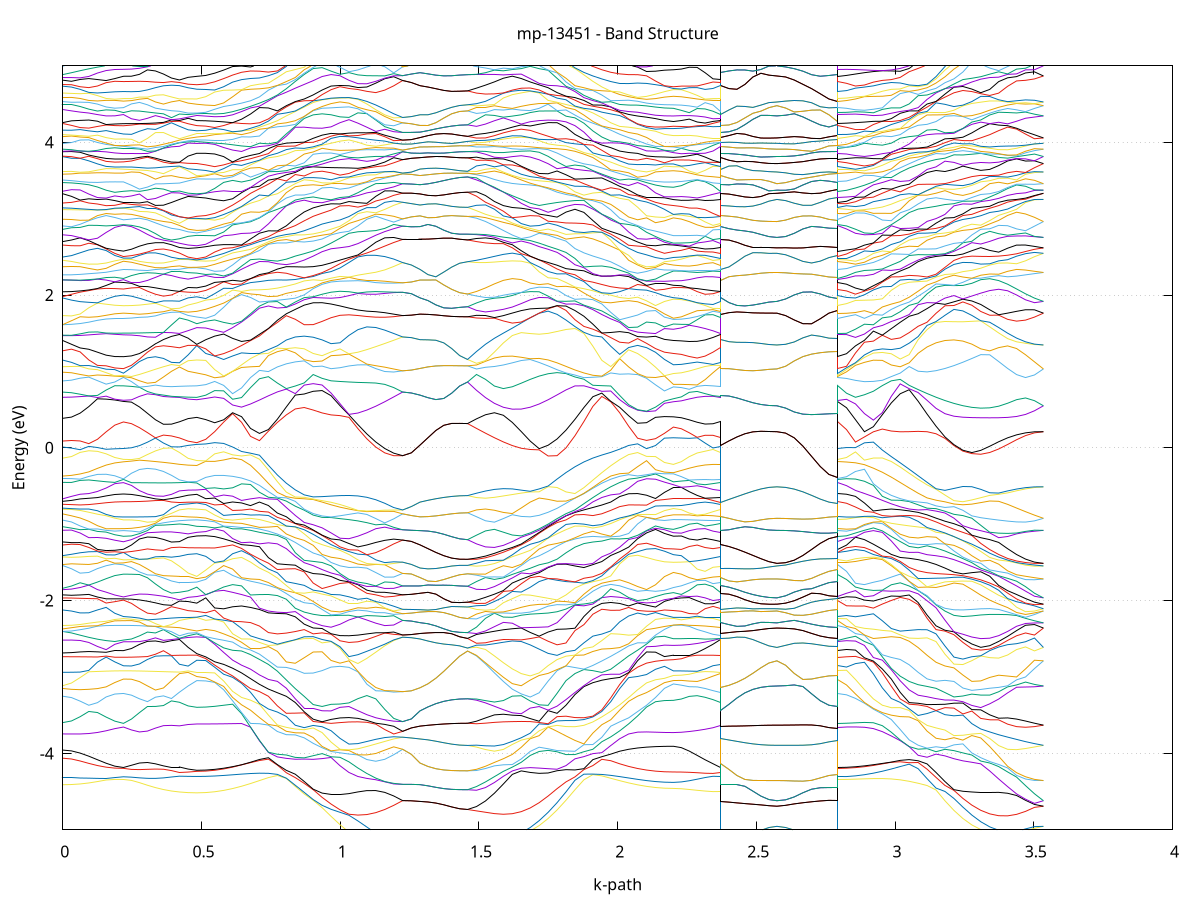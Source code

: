 set title 'mp-13451 - Band Structure'
set xlabel 'k-path'
set ylabel 'Energy (eV)'
set grid y
set yrange [-5:5]
set terminal png size 800,600
set output 'mp-13451_bands_gnuplot.png'
plot '-' using 1:2 with lines notitle, '-' using 1:2 with lines notitle, '-' using 1:2 with lines notitle, '-' using 1:2 with lines notitle, '-' using 1:2 with lines notitle, '-' using 1:2 with lines notitle, '-' using 1:2 with lines notitle, '-' using 1:2 with lines notitle, '-' using 1:2 with lines notitle, '-' using 1:2 with lines notitle, '-' using 1:2 with lines notitle, '-' using 1:2 with lines notitle, '-' using 1:2 with lines notitle, '-' using 1:2 with lines notitle, '-' using 1:2 with lines notitle, '-' using 1:2 with lines notitle, '-' using 1:2 with lines notitle, '-' using 1:2 with lines notitle, '-' using 1:2 with lines notitle, '-' using 1:2 with lines notitle, '-' using 1:2 with lines notitle, '-' using 1:2 with lines notitle, '-' using 1:2 with lines notitle, '-' using 1:2 with lines notitle, '-' using 1:2 with lines notitle, '-' using 1:2 with lines notitle, '-' using 1:2 with lines notitle, '-' using 1:2 with lines notitle, '-' using 1:2 with lines notitle, '-' using 1:2 with lines notitle, '-' using 1:2 with lines notitle, '-' using 1:2 with lines notitle, '-' using 1:2 with lines notitle, '-' using 1:2 with lines notitle, '-' using 1:2 with lines notitle, '-' using 1:2 with lines notitle, '-' using 1:2 with lines notitle, '-' using 1:2 with lines notitle, '-' using 1:2 with lines notitle, '-' using 1:2 with lines notitle, '-' using 1:2 with lines notitle, '-' using 1:2 with lines notitle, '-' using 1:2 with lines notitle, '-' using 1:2 with lines notitle, '-' using 1:2 with lines notitle, '-' using 1:2 with lines notitle, '-' using 1:2 with lines notitle, '-' using 1:2 with lines notitle, '-' using 1:2 with lines notitle, '-' using 1:2 with lines notitle, '-' using 1:2 with lines notitle, '-' using 1:2 with lines notitle, '-' using 1:2 with lines notitle, '-' using 1:2 with lines notitle, '-' using 1:2 with lines notitle, '-' using 1:2 with lines notitle, '-' using 1:2 with lines notitle, '-' using 1:2 with lines notitle, '-' using 1:2 with lines notitle, '-' using 1:2 with lines notitle, '-' using 1:2 with lines notitle, '-' using 1:2 with lines notitle, '-' using 1:2 with lines notitle, '-' using 1:2 with lines notitle, '-' using 1:2 with lines notitle, '-' using 1:2 with lines notitle, '-' using 1:2 with lines notitle, '-' using 1:2 with lines notitle, '-' using 1:2 with lines notitle, '-' using 1:2 with lines notitle, '-' using 1:2 with lines notitle, '-' using 1:2 with lines notitle, '-' using 1:2 with lines notitle, '-' using 1:2 with lines notitle, '-' using 1:2 with lines notitle, '-' using 1:2 with lines notitle, '-' using 1:2 with lines notitle, '-' using 1:2 with lines notitle, '-' using 1:2 with lines notitle, '-' using 1:2 with lines notitle, '-' using 1:2 with lines notitle, '-' using 1:2 with lines notitle, '-' using 1:2 with lines notitle, '-' using 1:2 with lines notitle, '-' using 1:2 with lines notitle, '-' using 1:2 with lines notitle, '-' using 1:2 with lines notitle, '-' using 1:2 with lines notitle, '-' using 1:2 with lines notitle, '-' using 1:2 with lines notitle, '-' using 1:2 with lines notitle, '-' using 1:2 with lines notitle, '-' using 1:2 with lines notitle, '-' using 1:2 with lines notitle, '-' using 1:2 with lines notitle, '-' using 1:2 with lines notitle, '-' using 1:2 with lines notitle, '-' using 1:2 with lines notitle, '-' using 1:2 with lines notitle, '-' using 1:2 with lines notitle, '-' using 1:2 with lines notitle, '-' using 1:2 with lines notitle, '-' using 1:2 with lines notitle, '-' using 1:2 with lines notitle, '-' using 1:2 with lines notitle, '-' using 1:2 with lines notitle, '-' using 1:2 with lines notitle, '-' using 1:2 with lines notitle, '-' using 1:2 with lines notitle, '-' using 1:2 with lines notitle, '-' using 1:2 with lines notitle, '-' using 1:2 with lines notitle, '-' using 1:2 with lines notitle, '-' using 1:2 with lines notitle, '-' using 1:2 with lines notitle, '-' using 1:2 with lines notitle, '-' using 1:2 with lines notitle, '-' using 1:2 with lines notitle, '-' using 1:2 with lines notitle, '-' using 1:2 with lines notitle, '-' using 1:2 with lines notitle, '-' using 1:2 with lines notitle, '-' using 1:2 with lines notitle, '-' using 1:2 with lines notitle, '-' using 1:2 with lines notitle, '-' using 1:2 with lines notitle, '-' using 1:2 with lines notitle, '-' using 1:2 with lines notitle, '-' using 1:2 with lines notitle, '-' using 1:2 with lines notitle, '-' using 1:2 with lines notitle, '-' using 1:2 with lines notitle, '-' using 1:2 with lines notitle, '-' using 1:2 with lines notitle, '-' using 1:2 with lines notitle, '-' using 1:2 with lines notitle, '-' using 1:2 with lines notitle, '-' using 1:2 with lines notitle, '-' using 1:2 with lines notitle, '-' using 1:2 with lines notitle, '-' using 1:2 with lines notitle, '-' using 1:2 with lines notitle, '-' using 1:2 with lines notitle, '-' using 1:2 with lines notitle, '-' using 1:2 with lines notitle, '-' using 1:2 with lines notitle, '-' using 1:2 with lines notitle, '-' using 1:2 with lines notitle, '-' using 1:2 with lines notitle, '-' using 1:2 with lines notitle, '-' using 1:2 with lines notitle, '-' using 1:2 with lines notitle, '-' using 1:2 with lines notitle, '-' using 1:2 with lines notitle, '-' using 1:2 with lines notitle, '-' using 1:2 with lines notitle, '-' using 1:2 with lines notitle, '-' using 1:2 with lines notitle, '-' using 1:2 with lines notitle, '-' using 1:2 with lines notitle, '-' using 1:2 with lines notitle, '-' using 1:2 with lines notitle, '-' using 1:2 with lines notitle, '-' using 1:2 with lines notitle
0.000000 -23.589676
0.031236 -23.589676
0.062473 -23.589676
0.093709 -23.589676
0.124946 -23.589676
0.156182 -23.589676
0.187418 -23.589676
0.218655 -23.589676
0.218655 -23.589676
0.247484 -23.589676
0.276313 -23.589676
0.305142 -23.589676
0.333971 -23.589676
0.362801 -23.589676
0.391630 -23.589676
0.420459 -23.589676
0.420459 -23.589676
0.451764 -23.589676
0.483070 -23.589676
0.483070 -23.589676
0.515331 -23.589576
0.547592 -23.589476
0.579853 -23.589176
0.612114 -23.588776
0.644375 -23.588276
0.676636 -23.587776
0.708897 -23.587076
0.741158 -23.586376
0.773419 -23.585576
0.805680 -23.584776
0.837941 -23.583976
0.870202 -23.583076
0.902463 -23.582176
0.934724 -23.581376
0.966985 -23.580576
0.999246 -23.579876
1.031507 -23.579176
1.063768 -23.578776
1.096030 -23.578576
1.128291 -23.578776
1.160552 -23.579176
1.192813 -23.579576
1.225074 -23.579576
1.225074 -23.579576
1.256379 -23.579576
1.287684 -23.579576
1.287684 -23.579576
1.316234 -23.579576
1.344783 -23.579576
1.373332 -23.579576
1.401881 -23.579576
1.430430 -23.579576
1.458980 -23.579576
1.458980 -23.579576
1.491241 -23.579576
1.523502 -23.579176
1.555763 -23.578776
1.588024 -23.578576
1.620285 -23.578776
1.652546 -23.579176
1.684807 -23.579876
1.717068 -23.580576
1.749329 -23.581376
1.781590 -23.582176
1.813851 -23.583076
1.846112 -23.583976
1.878373 -23.584776
1.910634 -23.585576
1.942895 -23.586376
1.975156 -23.587076
2.007417 -23.587776
2.039678 -23.588276
2.071939 -23.588776
2.104200 -23.589176
2.136461 -23.589476
2.168722 -23.589576
2.200983 -23.589676
2.200983 -23.589676
2.229533 -23.589676
2.258082 -23.589676
2.286631 -23.589676
2.315180 -23.589676
2.343729 -23.589676
2.372279 -23.589676
2.372279 -23.579576
2.401108 -23.579576
2.429937 -23.579576
2.458766 -23.579576
2.487595 -23.579576
2.516424 -23.579576
2.545254 -23.579576
2.574083 -23.579576
2.574083 -23.579576
2.605319 -23.579576
2.636556 -23.579576
2.667792 -23.579576
2.699028 -23.579576
2.730265 -23.579576
2.761501 -23.579576
2.792738 -23.579576
2.792738 -23.589676
2.824999 -23.589576
2.857260 -23.589476
2.889521 -23.589176
2.921782 -23.588776
2.954043 -23.588276
2.986304 -23.587776
3.018565 -23.587076
3.050826 -23.586376
3.083087 -23.585576
3.115348 -23.584776
3.147609 -23.583976
3.179870 -23.583076
3.212131 -23.582176
3.244392 -23.581376
3.276653 -23.580576
3.308914 -23.579876
3.341175 -23.579176
3.373436 -23.578776
3.405697 -23.578576
3.437958 -23.578776
3.470219 -23.579176
3.502480 -23.579576
3.534742 -23.579576
e
0.000000 -23.579276
0.031236 -23.579276
0.062473 -23.579276
0.093709 -23.579276
0.124946 -23.579276
0.156182 -23.579276
0.187418 -23.579276
0.218655 -23.579276
0.218655 -23.579276
0.247484 -23.579276
0.276313 -23.579276
0.305142 -23.579276
0.333971 -23.579276
0.362801 -23.579276
0.391630 -23.579276
0.420459 -23.579276
0.420459 -23.579276
0.451764 -23.579276
0.483070 -23.579276
0.483070 -23.579276
0.515331 -23.579276
0.547592 -23.579176
0.579853 -23.578976
0.612114 -23.578776
0.644375 -23.578476
0.676636 -23.578176
0.708897 -23.577776
0.741158 -23.577376
0.773419 -23.576976
0.805680 -23.576576
0.837941 -23.576176
0.870202 -23.575776
0.902463 -23.575376
0.934724 -23.575076
0.966985 -23.574876
0.999246 -23.574676
1.031507 -23.574776
1.063768 -23.575076
1.096030 -23.575976
1.128291 -23.577176
1.160552 -23.578376
1.192813 -23.579176
1.225074 -23.579576
1.225074 -23.579576
1.256379 -23.579576
1.287684 -23.579576
1.287684 -23.579576
1.316234 -23.579576
1.344783 -23.579576
1.373332 -23.579576
1.401881 -23.579576
1.430430 -23.579576
1.458980 -23.579576
1.458980 -23.579576
1.491241 -23.579176
1.523502 -23.578376
1.555763 -23.577176
1.588024 -23.575976
1.620285 -23.575076
1.652546 -23.574776
1.684807 -23.574676
1.717068 -23.574876
1.749329 -23.575076
1.781590 -23.575376
1.813851 -23.575776
1.846112 -23.576176
1.878373 -23.576576
1.910634 -23.576976
1.942895 -23.577376
1.975156 -23.577776
2.007417 -23.578176
2.039678 -23.578476
2.071939 -23.578776
2.104200 -23.578976
2.136461 -23.579176
2.168722 -23.579276
2.200983 -23.579276
2.200983 -23.579276
2.229533 -23.579276
2.258082 -23.579276
2.286631 -23.579276
2.315180 -23.579276
2.343729 -23.579276
2.372279 -23.579276
2.372279 -23.579576
2.401108 -23.579576
2.429937 -23.579576
2.458766 -23.579576
2.487595 -23.579576
2.516424 -23.579576
2.545254 -23.579576
2.574083 -23.579576
2.574083 -23.579576
2.605319 -23.579576
2.636556 -23.579576
2.667792 -23.579576
2.699028 -23.579576
2.730265 -23.579576
2.761501 -23.579576
2.792738 -23.579576
2.792738 -23.579276
2.824999 -23.579276
2.857260 -23.579176
2.889521 -23.578976
2.921782 -23.578776
2.954043 -23.578476
2.986304 -23.578176
3.018565 -23.577776
3.050826 -23.577476
3.083087 -23.576976
3.115348 -23.576576
3.147609 -23.576176
3.179870 -23.575776
3.212131 -23.575376
3.244392 -23.575076
3.276653 -23.574876
3.308914 -23.574776
3.341175 -23.574776
3.373436 -23.575076
3.405697 -23.575976
3.437958 -23.577176
3.470219 -23.578376
3.502480 -23.579176
3.534742 -23.579576
e
0.000000 -23.545276
0.031236 -23.545276
0.062473 -23.545276
0.093709 -23.545276
0.124946 -23.545276
0.156182 -23.545276
0.187418 -23.545276
0.218655 -23.545276
0.218655 -23.545276
0.247484 -23.545276
0.276313 -23.545276
0.305142 -23.545276
0.333971 -23.545276
0.362801 -23.545276
0.391630 -23.545276
0.420459 -23.545276
0.420459 -23.545276
0.451764 -23.545276
0.483070 -23.545276
0.483070 -23.545276
0.515331 -23.545176
0.547592 -23.545076
0.579853 -23.544776
0.612114 -23.544476
0.644375 -23.543976
0.676636 -23.543476
0.708897 -23.542876
0.741158 -23.542176
0.773419 -23.541476
0.805680 -23.540676
0.837941 -23.541176
0.870202 -23.545876
0.902463 -23.550476
0.934724 -23.554976
0.966985 -23.559176
0.999246 -23.563076
1.031507 -23.566476
1.063768 -23.569176
1.096030 -23.570976
1.128291 -23.572276
1.160552 -23.572876
1.192813 -23.573076
1.225074 -23.572976
1.225074 -23.572976
1.256379 -23.572976
1.287684 -23.572976
1.287684 -23.572976
1.316234 -23.572976
1.344783 -23.572976
1.373332 -23.572976
1.401881 -23.572976
1.430430 -23.572976
1.458980 -23.572976
1.458980 -23.572976
1.491241 -23.573076
1.523502 -23.572876
1.555763 -23.572276
1.588024 -23.570976
1.620285 -23.569176
1.652546 -23.566476
1.684807 -23.563076
1.717068 -23.559176
1.749329 -23.554976
1.781590 -23.550476
1.813851 -23.545876
1.846112 -23.541176
1.878373 -23.540676
1.910634 -23.541476
1.942895 -23.542176
1.975156 -23.542876
2.007417 -23.543476
2.039678 -23.543976
2.071939 -23.544476
2.104200 -23.544776
2.136461 -23.545076
2.168722 -23.545276
2.200983 -23.545276
2.200983 -23.545276
2.229533 -23.545276
2.258082 -23.545276
2.286631 -23.545276
2.315180 -23.545276
2.343729 -23.545276
2.372279 -23.545276
2.372279 -23.572976
2.401108 -23.572976
2.429937 -23.572976
2.458766 -23.572976
2.487595 -23.572976
2.516424 -23.572976
2.545254 -23.572976
2.574083 -23.572976
2.574083 -23.572976
2.605319 -23.572976
2.636556 -23.572976
2.667792 -23.572976
2.699028 -23.572976
2.730265 -23.572976
2.761501 -23.572976
2.792738 -23.572976
2.792738 -23.545276
2.824999 -23.545176
2.857260 -23.545076
2.889521 -23.544776
2.921782 -23.544376
2.954043 -23.543976
2.986304 -23.543476
3.018565 -23.542776
3.050826 -23.542176
3.083087 -23.541376
3.115348 -23.540676
3.147609 -23.541176
3.179870 -23.545876
3.212131 -23.550476
3.244392 -23.554976
3.276653 -23.559176
3.308914 -23.563076
3.341175 -23.566476
3.373436 -23.569176
3.405697 -23.570976
3.437958 -23.572276
3.470219 -23.572876
3.502480 -23.573076
3.534742 -23.572976
e
0.000000 -23.543376
0.031236 -23.543376
0.062473 -23.543376
0.093709 -23.543376
0.124946 -23.543376
0.156182 -23.543376
0.187418 -23.543376
0.218655 -23.543376
0.218655 -23.543376
0.247484 -23.543376
0.276313 -23.543376
0.305142 -23.543376
0.333971 -23.543376
0.362801 -23.543376
0.391630 -23.543376
0.420459 -23.543376
0.420459 -23.543376
0.451764 -23.543376
0.483070 -23.543376
0.483070 -23.543376
0.515331 -23.543376
0.547592 -23.543176
0.579853 -23.542976
0.612114 -23.542576
0.644375 -23.542176
0.676636 -23.541776
0.708897 -23.541176
0.741158 -23.540576
0.773419 -23.540076
0.805680 -23.539576
0.837941 -23.540876
0.870202 -23.545076
0.902463 -23.549676
0.934724 -23.554076
0.966985 -23.558376
0.999246 -23.562276
1.031507 -23.565776
1.063768 -23.568676
1.096030 -23.570876
1.128291 -23.571976
1.160552 -23.572476
1.192813 -23.572776
1.225074 -23.572976
1.225074 -23.572976
1.256379 -23.572976
1.287684 -23.572976
1.287684 -23.572976
1.316234 -23.572976
1.344783 -23.572976
1.373332 -23.572976
1.401881 -23.572976
1.430430 -23.572976
1.458980 -23.572976
1.458980 -23.572976
1.491241 -23.572776
1.523502 -23.572476
1.555763 -23.571976
1.588024 -23.570876
1.620285 -23.568676
1.652546 -23.565776
1.684807 -23.562276
1.717068 -23.558376
1.749329 -23.554076
1.781590 -23.549676
1.813851 -23.545076
1.846112 -23.540876
1.878373 -23.539576
1.910634 -23.539976
1.942895 -23.540576
1.975156 -23.541176
2.007417 -23.541676
2.039678 -23.542176
2.071939 -23.542576
2.104200 -23.542976
2.136461 -23.543176
2.168722 -23.543376
2.200983 -23.543376
2.200983 -23.543376
2.229533 -23.543376
2.258082 -23.543376
2.286631 -23.543376
2.315180 -23.543376
2.343729 -23.543376
2.372279 -23.543376
2.372279 -23.572976
2.401108 -23.572976
2.429937 -23.572976
2.458766 -23.572976
2.487595 -23.572976
2.516424 -23.572976
2.545254 -23.572976
2.574083 -23.572976
2.574083 -23.572976
2.605319 -23.572976
2.636556 -23.572976
2.667792 -23.572976
2.699028 -23.572976
2.730265 -23.572976
2.761501 -23.572976
2.792738 -23.572976
2.792738 -23.543376
2.824999 -23.543376
2.857260 -23.543176
2.889521 -23.542976
2.921782 -23.542576
2.954043 -23.542176
2.986304 -23.541676
3.018565 -23.541176
3.050826 -23.540576
3.083087 -23.539976
3.115348 -23.539576
3.147609 -23.540876
3.179870 -23.545076
3.212131 -23.549676
3.244392 -23.554076
3.276653 -23.558376
3.308914 -23.562276
3.341175 -23.565776
3.373436 -23.568676
3.405697 -23.570876
3.437958 -23.571976
3.470219 -23.572476
3.502480 -23.572776
3.534742 -23.572976
e
0.000000 -23.508676
0.031236 -23.508676
0.062473 -23.508676
0.093709 -23.508676
0.124946 -23.508676
0.156182 -23.508676
0.187418 -23.508676
0.218655 -23.508676
0.218655 -23.508676
0.247484 -23.508676
0.276313 -23.508676
0.305142 -23.508676
0.333971 -23.508676
0.362801 -23.508676
0.391630 -23.508676
0.420459 -23.508676
0.420459 -23.508676
0.451764 -23.508676
0.483070 -23.508676
0.483070 -23.508676
0.515331 -23.508976
0.547592 -23.509976
0.579853 -23.511576
0.612114 -23.513776
0.644375 -23.516576
0.676636 -23.519776
0.708897 -23.523476
0.741158 -23.527576
0.773419 -23.531876
0.805680 -23.536476
0.837941 -23.539876
0.870202 -23.539076
0.902463 -23.538276
0.934724 -23.537476
0.966985 -23.536776
0.999246 -23.536076
1.031507 -23.535376
1.063768 -23.534776
1.096030 -23.534276
1.128291 -23.533876
1.160552 -23.533576
1.192813 -23.533276
1.225074 -23.533176
1.225074 -23.533176
1.256379 -23.533176
1.287684 -23.533176
1.287684 -23.533176
1.316234 -23.533176
1.344783 -23.533176
1.373332 -23.533176
1.401881 -23.533176
1.430430 -23.533176
1.458980 -23.533176
1.458980 -23.533176
1.491241 -23.533276
1.523502 -23.533576
1.555763 -23.533876
1.588024 -23.534276
1.620285 -23.534776
1.652546 -23.535376
1.684807 -23.536076
1.717068 -23.536776
1.749329 -23.537476
1.781590 -23.538276
1.813851 -23.539076
1.846112 -23.539876
1.878373 -23.536476
1.910634 -23.531876
1.942895 -23.527576
1.975156 -23.523476
2.007417 -23.519776
2.039678 -23.516576
2.071939 -23.513776
2.104200 -23.511576
2.136461 -23.509976
2.168722 -23.508976
2.200983 -23.508676
2.200983 -23.508676
2.229533 -23.508676
2.258082 -23.508676
2.286631 -23.508676
2.315180 -23.508676
2.343729 -23.508676
2.372279 -23.508676
2.372279 -23.533176
2.401108 -23.533176
2.429937 -23.533176
2.458766 -23.533176
2.487595 -23.533176
2.516424 -23.533176
2.545254 -23.533176
2.574083 -23.533176
2.574083 -23.533176
2.605319 -23.533176
2.636556 -23.533176
2.667792 -23.533176
2.699028 -23.533176
2.730265 -23.533176
2.761501 -23.533176
2.792738 -23.533176
2.792738 -23.508676
2.824999 -23.508976
2.857260 -23.509976
2.889521 -23.511576
2.921782 -23.513776
2.954043 -23.516576
2.986304 -23.519776
3.018565 -23.523476
3.050826 -23.527576
3.083087 -23.531876
3.115348 -23.536476
3.147609 -23.539876
3.179870 -23.539076
3.212131 -23.538276
3.244392 -23.537476
3.276653 -23.536776
3.308914 -23.535976
3.341175 -23.535376
3.373436 -23.534776
3.405697 -23.534276
3.437958 -23.533876
3.470219 -23.533576
3.502480 -23.533276
3.534742 -23.533176
e
0.000000 -23.507276
0.031236 -23.507276
0.062473 -23.507276
0.093709 -23.507276
0.124946 -23.507276
0.156182 -23.507276
0.187418 -23.507276
0.218655 -23.507276
0.218655 -23.507276
0.247484 -23.507276
0.276313 -23.507276
0.305142 -23.507276
0.333971 -23.507276
0.362801 -23.507276
0.391630 -23.507276
0.420459 -23.507276
0.420459 -23.507276
0.451764 -23.507276
0.483070 -23.507276
0.483070 -23.507276
0.515331 -23.507576
0.547592 -23.508576
0.579853 -23.510176
0.612114 -23.512376
0.644375 -23.515176
0.676636 -23.518376
0.708897 -23.522176
0.741158 -23.526176
0.773419 -23.530476
0.805680 -23.534876
0.837941 -23.537576
0.870202 -23.537376
0.902463 -23.536876
0.934724 -23.536176
0.966985 -23.535576
0.999246 -23.534976
1.031507 -23.534476
1.063768 -23.534076
1.096030 -23.533676
1.128291 -23.533376
1.160552 -23.533276
1.192813 -23.533176
1.225074 -23.533176
1.225074 -23.533176
1.256379 -23.533176
1.287684 -23.533176
1.287684 -23.533176
1.316234 -23.533176
1.344783 -23.533176
1.373332 -23.533176
1.401881 -23.533176
1.430430 -23.533176
1.458980 -23.533176
1.458980 -23.533176
1.491241 -23.533176
1.523502 -23.533276
1.555763 -23.533376
1.588024 -23.533676
1.620285 -23.534076
1.652546 -23.534476
1.684807 -23.534976
1.717068 -23.535576
1.749329 -23.536176
1.781590 -23.536876
1.813851 -23.537376
1.846112 -23.537576
1.878373 -23.534876
1.910634 -23.530476
1.942895 -23.526176
1.975156 -23.522176
2.007417 -23.518376
2.039678 -23.515176
2.071939 -23.512376
2.104200 -23.510176
2.136461 -23.508576
2.168722 -23.507576
2.200983 -23.507276
2.200983 -23.507276
2.229533 -23.507276
2.258082 -23.507276
2.286631 -23.507276
2.315180 -23.507276
2.343729 -23.507276
2.372279 -23.507276
2.372279 -23.533176
2.401108 -23.533176
2.429937 -23.533176
2.458766 -23.533176
2.487595 -23.533176
2.516424 -23.533176
2.545254 -23.533176
2.574083 -23.533176
2.574083 -23.533176
2.605319 -23.533176
2.636556 -23.533176
2.667792 -23.533176
2.699028 -23.533176
2.730265 -23.533176
2.761501 -23.533176
2.792738 -23.533176
2.792738 -23.507276
2.824999 -23.507576
2.857260 -23.508576
2.889521 -23.510176
2.921782 -23.512376
2.954043 -23.515176
2.986304 -23.518376
3.018565 -23.522176
3.050826 -23.526176
3.083087 -23.530476
3.115348 -23.534876
3.147609 -23.537576
3.179870 -23.537376
3.212131 -23.536876
3.244392 -23.536176
3.276653 -23.535576
3.308914 -23.534976
3.341175 -23.534476
3.373436 -23.534076
3.405697 -23.533676
3.437958 -23.533376
3.470219 -23.533276
3.502480 -23.533176
3.534742 -23.533176
e
0.000000 -23.425776
0.031236 -23.425776
0.062473 -23.425776
0.093709 -23.425776
0.124946 -23.425876
0.156182 -23.425876
0.187418 -23.425976
0.218655 -23.425976
0.218655 -23.425976
0.247484 -23.425976
0.276313 -23.425976
0.305142 -23.425876
0.333971 -23.425876
0.362801 -23.425876
0.391630 -23.425876
0.420459 -23.425876
0.420459 -23.425876
0.451764 -23.425876
0.483070 -23.425876
0.483070 -23.425876
0.515331 -23.425776
0.547592 -23.425576
0.579853 -23.425376
0.612114 -23.424976
0.644375 -23.424476
0.676636 -23.423876
0.708897 -23.423176
0.741158 -23.422376
0.773419 -23.421576
0.805680 -23.420776
0.837941 -23.419876
0.870202 -23.418976
0.902463 -23.418076
0.934724 -23.417176
0.966985 -23.416376
0.999246 -23.415476
1.031507 -23.414776
1.063768 -23.414076
1.096030 -23.413376
1.128291 -23.412876
1.160552 -23.412476
1.192813 -23.412076
1.225074 -23.411876
1.225074 -23.411876
1.256379 -23.411876
1.287684 -23.411876
1.287684 -23.411876
1.316234 -23.411876
1.344783 -23.411876
1.373332 -23.411876
1.401881 -23.411876
1.430430 -23.411876
1.458980 -23.411876
1.458980 -23.411876
1.491241 -23.412076
1.523502 -23.412476
1.555763 -23.412876
1.588024 -23.413376
1.620285 -23.414076
1.652546 -23.414776
1.684807 -23.415476
1.717068 -23.416276
1.749329 -23.417176
1.781590 -23.418076
1.813851 -23.418976
1.846112 -23.419876
1.878373 -23.420676
1.910634 -23.421576
1.942895 -23.422376
1.975156 -23.423076
2.007417 -23.423776
2.039678 -23.424376
2.071939 -23.424876
2.104200 -23.425276
2.136461 -23.425576
2.168722 -23.425676
2.200983 -23.425776
2.200983 -23.425776
2.229533 -23.425776
2.258082 -23.425776
2.286631 -23.425776
2.315180 -23.425876
2.343729 -23.425876
2.372279 -23.425876
2.372279 -23.411876
2.401108 -23.411876
2.429937 -23.411876
2.458766 -23.411876
2.487595 -23.411876
2.516424 -23.411876
2.545254 -23.411876
2.574083 -23.411876
2.574083 -23.411876
2.605319 -23.411876
2.636556 -23.411876
2.667792 -23.411876
2.699028 -23.411876
2.730265 -23.411876
2.761501 -23.411876
2.792738 -23.411876
2.792738 -23.425976
2.824999 -23.425876
2.857260 -23.425676
2.889521 -23.425376
2.921782 -23.424976
2.954043 -23.424476
2.986304 -23.423876
3.018565 -23.423276
3.050826 -23.422476
3.083087 -23.421676
3.115348 -23.420876
3.147609 -23.419976
3.179870 -23.419076
3.212131 -23.418176
3.244392 -23.417276
3.276653 -23.416376
3.308914 -23.415576
3.341175 -23.414776
3.373436 -23.414076
3.405697 -23.413476
3.437958 -23.412876
3.470219 -23.412476
3.502480 -23.412076
3.534742 -23.411876
e
0.000000 -23.419976
0.031236 -23.419976
0.062473 -23.419976
0.093709 -23.419976
0.124946 -23.419976
0.156182 -23.419876
0.187418 -23.419876
0.218655 -23.419876
0.218655 -23.419876
0.247484 -23.419876
0.276313 -23.419876
0.305142 -23.419876
0.333971 -23.419876
0.362801 -23.419876
0.391630 -23.419876
0.420459 -23.419976
0.420459 -23.419976
0.451764 -23.419976
0.483070 -23.419976
0.483070 -23.419976
0.515331 -23.419876
0.547592 -23.419776
0.579853 -23.419576
0.612114 -23.419276
0.644375 -23.418876
0.676636 -23.418476
0.708897 -23.417976
0.741158 -23.417376
0.773419 -23.416776
0.805680 -23.416176
0.837941 -23.415576
0.870202 -23.414976
0.902463 -23.414376
0.934724 -23.413876
0.966985 -23.413276
0.999246 -23.412876
1.031507 -23.412476
1.063768 -23.412076
1.096030 -23.411876
1.128291 -23.411676
1.160552 -23.411676
1.192813 -23.411676
1.225074 -23.411876
1.225074 -23.411876
1.256379 -23.411876
1.287684 -23.411876
1.287684 -23.411876
1.316234 -23.411876
1.344783 -23.411876
1.373332 -23.411876
1.401881 -23.411876
1.430430 -23.411876
1.458980 -23.411876
1.458980 -23.411876
1.491241 -23.411676
1.523502 -23.411676
1.555763 -23.411776
1.588024 -23.411876
1.620285 -23.412176
1.652546 -23.412476
1.684807 -23.412876
1.717068 -23.413376
1.749329 -23.413876
1.781590 -23.414376
1.813851 -23.414976
1.846112 -23.415576
1.878373 -23.416176
1.910634 -23.416776
1.942895 -23.417376
1.975156 -23.417976
2.007417 -23.418476
2.039678 -23.418876
2.071939 -23.419276
2.104200 -23.419576
2.136461 -23.419776
2.168722 -23.419876
2.200983 -23.419976
2.200983 -23.419976
2.229533 -23.419976
2.258082 -23.419976
2.286631 -23.419976
2.315180 -23.419876
2.343729 -23.419876
2.372279 -23.419976
2.372279 -23.411876
2.401108 -23.411876
2.429937 -23.411876
2.458766 -23.411876
2.487595 -23.411876
2.516424 -23.411876
2.545254 -23.411876
2.574083 -23.411876
2.574083 -23.411876
2.605319 -23.411876
2.636556 -23.411876
2.667792 -23.411876
2.699028 -23.411876
2.730265 -23.411876
2.761501 -23.411876
2.792738 -23.411876
2.792738 -23.419876
2.824999 -23.419876
2.857260 -23.419676
2.889521 -23.419476
2.921782 -23.419176
2.954043 -23.418876
2.986304 -23.418376
3.018565 -23.417876
3.050826 -23.417376
3.083087 -23.416776
3.115348 -23.416176
3.147609 -23.415576
3.179870 -23.414976
3.212131 -23.414376
3.244392 -23.413776
3.276653 -23.413276
3.308914 -23.412876
3.341175 -23.412476
3.373436 -23.412076
3.405697 -23.411876
3.437958 -23.411676
3.470219 -23.411676
3.502480 -23.411676
3.534742 -23.411876
e
0.000000 -23.367176
0.031236 -23.367376
0.062473 -23.367776
0.093709 -23.368076
0.124946 -23.368376
0.156182 -23.368576
0.187418 -23.368776
0.218655 -23.368776
0.218655 -23.368776
0.247484 -23.368776
0.276313 -23.368776
0.305142 -23.368776
0.333971 -23.368776
0.362801 -23.368776
0.391630 -23.368776
0.420459 -23.368676
0.420459 -23.368676
0.451764 -23.368776
0.483070 -23.368776
0.483070 -23.368776
0.515331 -23.368776
0.547592 -23.368576
0.579853 -23.368176
0.612114 -23.367776
0.644375 -23.367176
0.676636 -23.366476
0.708897 -23.365776
0.741158 -23.364876
0.773419 -23.363976
0.805680 -23.362976
0.837941 -23.361976
0.870202 -23.360976
0.902463 -23.359976
0.934724 -23.358976
0.966985 -23.358376
0.999246 -23.362076
1.031507 -23.365976
1.063768 -23.369376
1.096030 -23.372276
1.128291 -23.374576
1.160552 -23.376276
1.192813 -23.377276
1.225074 -23.377676
1.225074 -23.377676
1.256379 -23.377676
1.287684 -23.377676
1.287684 -23.377676
1.316234 -23.377676
1.344783 -23.377676
1.373332 -23.377676
1.401881 -23.377576
1.430430 -23.377576
1.458980 -23.377576
1.458980 -23.377576
1.491241 -23.377276
1.523502 -23.376276
1.555763 -23.374576
1.588024 -23.372276
1.620285 -23.369376
1.652546 -23.365976
1.684807 -23.362076
1.717068 -23.358376
1.749329 -23.358176
1.781590 -23.358976
1.813851 -23.359876
1.846112 -23.360776
1.878373 -23.361676
1.910634 -23.362576
1.942895 -23.363476
1.975156 -23.364276
2.007417 -23.364976
2.039678 -23.365576
2.071939 -23.366176
2.104200 -23.366576
2.136461 -23.366876
2.168722 -23.367076
2.200983 -23.367176
2.200983 -23.367176
2.229533 -23.367376
2.258082 -23.367776
2.286631 -23.368076
2.315180 -23.368376
2.343729 -23.368576
2.372279 -23.368676
2.372279 -23.377676
2.401108 -23.377676
2.429937 -23.377676
2.458766 -23.377676
2.487595 -23.377676
2.516424 -23.377676
2.545254 -23.377676
2.574083 -23.377676
2.574083 -23.377676
2.605319 -23.377676
2.636556 -23.377676
2.667792 -23.377676
2.699028 -23.377676
2.730265 -23.377576
2.761501 -23.377576
2.792738 -23.377576
2.792738 -23.368776
2.824999 -23.368776
2.857260 -23.368576
2.889521 -23.368176
2.921782 -23.367776
2.954043 -23.367176
2.986304 -23.366476
3.018565 -23.365676
3.050826 -23.364876
3.083087 -23.363976
3.115348 -23.362976
3.147609 -23.361976
3.179870 -23.360976
3.212131 -23.359976
3.244392 -23.358976
3.276653 -23.358376
3.308914 -23.362076
3.341175 -23.365976
3.373436 -23.369376
3.405697 -23.372276
3.437958 -23.374576
3.470219 -23.376276
3.502480 -23.377276
3.534742 -23.377676
e
0.000000 -23.366876
0.031236 -23.366576
0.062473 -23.366276
0.093709 -23.365976
0.124946 -23.365776
0.156182 -23.365676
0.187418 -23.365576
0.218655 -23.365476
0.218655 -23.365476
0.247484 -23.365476
0.276313 -23.365476
0.305142 -23.365476
0.333971 -23.365576
0.362801 -23.365576
0.391630 -23.365576
0.420459 -23.365576
0.420459 -23.365576
0.451764 -23.365576
0.483070 -23.365476
0.483070 -23.365476
0.515331 -23.365476
0.547592 -23.365276
0.579853 -23.364976
0.612114 -23.364576
0.644375 -23.364076
0.676636 -23.363476
0.708897 -23.362776
0.741158 -23.362076
0.773419 -23.361276
0.805680 -23.360376
0.837941 -23.359576
0.870202 -23.358676
0.902463 -23.357876
0.934724 -23.357276
0.966985 -23.358176
0.999246 -23.362076
1.031507 -23.365876
1.063768 -23.369376
1.096030 -23.372276
1.128291 -23.374576
1.160552 -23.376276
1.192813 -23.377276
1.225074 -23.377676
1.225074 -23.377676
1.256379 -23.377676
1.287684 -23.377676
1.287684 -23.377676
1.316234 -23.377676
1.344783 -23.377676
1.373332 -23.377676
1.401881 -23.377576
1.430430 -23.377576
1.458980 -23.377576
1.458980 -23.377576
1.491241 -23.377276
1.523502 -23.376276
1.555763 -23.374576
1.588024 -23.372276
1.620285 -23.369276
1.652546 -23.365876
1.684807 -23.362076
1.717068 -23.358076
1.749329 -23.357976
1.781590 -23.358776
1.813851 -23.359676
1.846112 -23.360576
1.878373 -23.361476
1.910634 -23.362376
1.942895 -23.363276
1.975156 -23.364076
2.007417 -23.364776
2.039678 -23.365376
2.071939 -23.365876
2.104200 -23.366376
2.136461 -23.366676
2.168722 -23.366876
2.200983 -23.366876
2.200983 -23.366876
2.229533 -23.366676
2.258082 -23.366376
2.286631 -23.366076
2.315180 -23.365876
2.343729 -23.365676
2.372279 -23.365576
2.372279 -23.377676
2.401108 -23.377676
2.429937 -23.377676
2.458766 -23.377676
2.487595 -23.377676
2.516424 -23.377676
2.545254 -23.377676
2.574083 -23.377676
2.574083 -23.377676
2.605319 -23.377676
2.636556 -23.377676
2.667792 -23.377676
2.699028 -23.377676
2.730265 -23.377576
2.761501 -23.377576
2.792738 -23.377576
2.792738 -23.365476
2.824999 -23.365476
2.857260 -23.365276
2.889521 -23.364976
2.921782 -23.364576
2.954043 -23.364076
2.986304 -23.363476
3.018565 -23.362776
3.050826 -23.362076
3.083087 -23.361276
3.115348 -23.360376
3.147609 -23.359576
3.179870 -23.358676
3.212131 -23.357876
3.244392 -23.357276
3.276653 -23.358176
3.308914 -23.362076
3.341175 -23.365876
3.373436 -23.369376
3.405697 -23.372276
3.437958 -23.374576
3.470219 -23.376276
3.502480 -23.377276
3.534742 -23.377676
e
0.000000 -23.332276
0.031236 -23.332176
0.062473 -23.331976
0.093709 -23.331676
0.124946 -23.331376
0.156182 -23.330976
0.187418 -23.330676
0.218655 -23.330576
0.218655 -23.330576
0.247484 -23.330576
0.276313 -23.330576
0.305142 -23.330576
0.333971 -23.330576
0.362801 -23.330576
0.391630 -23.330576
0.420459 -23.330676
0.420459 -23.330676
0.451764 -23.330476
0.483070 -23.330476
0.483070 -23.330476
0.515331 -23.330376
0.547592 -23.330276
0.579853 -23.329976
0.612114 -23.329576
0.644375 -23.329176
0.676636 -23.328576
0.708897 -23.327976
0.741158 -23.327376
0.773419 -23.328176
0.805680 -23.332976
0.837941 -23.338076
0.870202 -23.343076
0.902463 -23.348176
0.934724 -23.352976
0.966985 -23.357276
0.999246 -23.356976
1.031507 -23.356176
1.063768 -23.355476
1.096030 -23.354776
1.128291 -23.354276
1.160552 -23.353776
1.192813 -23.353476
1.225074 -23.353276
1.225074 -23.353276
1.256379 -23.353276
1.287684 -23.353276
1.287684 -23.353276
1.316234 -23.353376
1.344783 -23.353376
1.373332 -23.353376
1.401881 -23.353376
1.430430 -23.353376
1.458980 -23.353376
1.458980 -23.353376
1.491241 -23.353376
1.523502 -23.353576
1.555763 -23.353876
1.588024 -23.354376
1.620285 -23.354876
1.652546 -23.355476
1.684807 -23.356176
1.717068 -23.356576
1.749329 -23.352976
1.781590 -23.348076
1.813851 -23.343076
1.846112 -23.337976
1.878373 -23.332976
1.910634 -23.328276
1.942895 -23.328776
1.975156 -23.329476
2.007417 -23.330176
2.039678 -23.330776
2.071939 -23.331276
2.104200 -23.331576
2.136461 -23.331876
2.168722 -23.332076
2.200983 -23.332176
2.200983 -23.332176
2.229533 -23.332076
2.258082 -23.331876
2.286631 -23.331676
2.315180 -23.331276
2.343729 -23.330976
2.372279 -23.330676
2.372279 -23.353276
2.401108 -23.353276
2.429937 -23.353276
2.458766 -23.353276
2.487595 -23.353276
2.516424 -23.353276
2.545254 -23.353276
2.574083 -23.353276
2.574083 -23.353276
2.605319 -23.353276
2.636556 -23.353376
2.667792 -23.353376
2.699028 -23.353376
2.730265 -23.353376
2.761501 -23.353376
2.792738 -23.353376
2.792738 -23.330576
2.824999 -23.330576
2.857260 -23.330376
2.889521 -23.330076
2.921782 -23.329776
2.954043 -23.329276
2.986304 -23.328776
3.018565 -23.328176
3.050826 -23.327476
3.083087 -23.328176
3.115348 -23.332976
3.147609 -23.338076
3.179870 -23.343076
3.212131 -23.348176
3.244392 -23.352976
3.276653 -23.357276
3.308914 -23.356976
3.341175 -23.356176
3.373436 -23.355476
3.405697 -23.354776
3.437958 -23.354276
3.470219 -23.353776
3.502480 -23.353476
3.534742 -23.353276
e
0.000000 -23.324476
0.031236 -23.324476
0.062473 -23.324676
0.093709 -23.324876
0.124946 -23.325176
0.156182 -23.325476
0.187418 -23.325676
0.218655 -23.325776
0.218655 -23.325776
0.247484 -23.325776
0.276313 -23.325776
0.305142 -23.325876
0.333971 -23.325876
0.362801 -23.325876
0.391630 -23.325876
0.420459 -23.325776
0.420459 -23.325776
0.451764 -23.325976
0.483070 -23.325976
0.483070 -23.325976
0.515331 -23.325976
0.547592 -23.325776
0.579853 -23.325576
0.612114 -23.325276
0.644375 -23.324976
0.676636 -23.324476
0.708897 -23.324076
0.741158 -23.323876
0.773419 -23.327776
0.805680 -23.332676
0.837941 -23.337676
0.870202 -23.342776
0.902463 -23.347776
0.934724 -23.352576
0.966985 -23.355576
0.999246 -23.355276
1.031507 -23.354776
1.063768 -23.354276
1.096030 -23.353876
1.128291 -23.353576
1.160552 -23.353376
1.192813 -23.353276
1.225074 -23.353276
1.225074 -23.353276
1.256379 -23.353276
1.287684 -23.353276
1.287684 -23.353276
1.316234 -23.353376
1.344783 -23.353376
1.373332 -23.353376
1.401881 -23.353376
1.430430 -23.353376
1.458980 -23.353376
1.458980 -23.353376
1.491241 -23.353376
1.523502 -23.353576
1.555763 -23.353876
1.588024 -23.354276
1.620285 -23.354876
1.652546 -23.355476
1.684807 -23.356076
1.717068 -23.356176
1.749329 -23.352576
1.781590 -23.347776
1.813851 -23.342776
1.846112 -23.337676
1.878373 -23.332676
1.910634 -23.328076
1.942895 -23.323476
1.975156 -23.322776
2.007417 -23.323176
2.039678 -23.323676
2.071939 -23.323976
2.104200 -23.324276
2.136461 -23.324476
2.168722 -23.324576
2.200983 -23.324576
2.200983 -23.324576
2.229533 -23.324676
2.258082 -23.324776
2.286631 -23.324976
2.315180 -23.325276
2.343729 -23.325576
2.372279 -23.325776
2.372279 -23.353276
2.401108 -23.353276
2.429937 -23.353276
2.458766 -23.353276
2.487595 -23.353276
2.516424 -23.353276
2.545254 -23.353276
2.574083 -23.353276
2.574083 -23.353276
2.605319 -23.353276
2.636556 -23.353376
2.667792 -23.353376
2.699028 -23.353376
2.730265 -23.353376
2.761501 -23.353376
2.792738 -23.353376
2.792738 -23.325776
2.824999 -23.325776
2.857260 -23.325676
2.889521 -23.325476
2.921782 -23.325176
2.954043 -23.324776
2.986304 -23.324376
3.018565 -23.323876
3.050826 -23.323676
3.083087 -23.327776
3.115348 -23.332676
3.147609 -23.337676
3.179870 -23.342776
3.212131 -23.347776
3.244392 -23.352576
3.276653 -23.355576
3.308914 -23.355276
3.341175 -23.354776
3.373436 -23.354276
3.405697 -23.353876
3.437958 -23.353576
3.470219 -23.353376
3.502480 -23.353276
3.534742 -23.353276
e
0.000000 -23.319776
0.031236 -23.319776
0.062473 -23.319576
0.093709 -23.319276
0.124946 -23.318876
0.156182 -23.318476
0.187418 -23.318176
0.218655 -23.318076
0.218655 -23.318076
0.247484 -23.318076
0.276313 -23.318076
0.305142 -23.318076
0.333971 -23.318076
0.362801 -23.318176
0.391630 -23.318176
0.420459 -23.318276
0.420459 -23.318276
0.451764 -23.318076
0.483070 -23.317976
0.483070 -23.317976
0.515331 -23.317976
0.547592 -23.317776
0.579853 -23.317576
0.612114 -23.317176
0.644375 -23.316776
0.676636 -23.316376
0.708897 -23.318976
0.741158 -23.323376
0.773419 -23.326476
0.805680 -23.325776
0.837941 -23.324976
0.870202 -23.324176
0.902463 -23.323376
0.934724 -23.322576
0.966985 -23.321776
0.999246 -23.320976
1.031507 -23.320276
1.063768 -23.319676
1.096030 -23.319076
1.128291 -23.318576
1.160552 -23.318176
1.192813 -23.317876
1.225074 -23.317676
1.225074 -23.317676
1.256379 -23.317676
1.287684 -23.317676
1.287684 -23.317676
1.316234 -23.317676
1.344783 -23.317676
1.373332 -23.317676
1.401881 -23.317676
1.430430 -23.317676
1.458980 -23.317676
1.458980 -23.317676
1.491241 -23.317976
1.523502 -23.318476
1.555763 -23.318976
1.588024 -23.319576
1.620285 -23.320176
1.652546 -23.320976
1.684807 -23.321776
1.717068 -23.322576
1.749329 -23.323476
1.781590 -23.324376
1.813851 -23.325276
1.846112 -23.326176
1.878373 -23.327076
1.910634 -23.327376
1.942895 -23.322976
1.975156 -23.319076
2.007417 -23.317976
2.039678 -23.318476
2.071939 -23.318876
2.104200 -23.319276
2.136461 -23.319576
2.168722 -23.319676
2.200983 -23.319776
2.200983 -23.319776
2.229533 -23.319676
2.258082 -23.319576
2.286631 -23.319276
2.315180 -23.318976
2.343729 -23.318576
2.372279 -23.318276
2.372279 -23.317676
2.401108 -23.317676
2.429937 -23.317676
2.458766 -23.317676
2.487595 -23.317676
2.516424 -23.317676
2.545254 -23.317676
2.574083 -23.317676
2.574083 -23.317676
2.605319 -23.317676
2.636556 -23.317676
2.667792 -23.317676
2.699028 -23.317676
2.730265 -23.317676
2.761501 -23.317676
2.792738 -23.317676
2.792738 -23.318076
2.824999 -23.317976
2.857260 -23.317876
2.889521 -23.317576
2.921782 -23.317276
2.954043 -23.316876
2.986304 -23.316376
3.018565 -23.318976
3.050826 -23.323376
3.083087 -23.326576
3.115348 -23.325876
3.147609 -23.325076
3.179870 -23.324276
3.212131 -23.323376
3.244392 -23.322576
3.276653 -23.321776
3.308914 -23.321076
3.341175 -23.320376
3.373436 -23.319676
3.405697 -23.319176
3.437958 -23.318676
3.470219 -23.318276
3.502480 -23.317876
3.534742 -23.317676
e
0.000000 -23.313576
0.031236 -23.313676
0.062473 -23.313776
0.093709 -23.314076
0.124946 -23.314376
0.156182 -23.314776
0.187418 -23.314976
0.218655 -23.315176
0.218655 -23.315176
0.247484 -23.315176
0.276313 -23.315076
0.305142 -23.315076
0.333971 -23.315076
0.362801 -23.315076
0.391630 -23.314976
0.420459 -23.314976
0.420459 -23.314976
0.451764 -23.315076
0.483070 -23.315176
0.483070 -23.315176
0.515331 -23.315076
0.547592 -23.314976
0.579853 -23.314776
0.612114 -23.314476
0.644375 -23.314176
0.676636 -23.315176
0.708897 -23.318576
0.741158 -23.322576
0.773419 -23.322776
0.805680 -23.322276
0.837941 -23.321676
0.870202 -23.320976
0.902463 -23.320476
0.934724 -23.319876
0.966985 -23.319376
0.999246 -23.318876
1.031507 -23.318476
1.063768 -23.318076
1.096030 -23.317776
1.128291 -23.317676
1.160552 -23.317576
1.192813 -23.317576
1.225074 -23.317676
1.225074 -23.317676
1.256379 -23.317676
1.287684 -23.317676
1.287684 -23.317676
1.316234 -23.317676
1.344783 -23.317676
1.373332 -23.317676
1.401881 -23.317676
1.430430 -23.317676
1.458980 -23.317676
1.458980 -23.317676
1.491241 -23.317476
1.523502 -23.317376
1.555763 -23.317376
1.588024 -23.317376
1.620285 -23.317576
1.652546 -23.317876
1.684807 -23.318176
1.717068 -23.318576
1.749329 -23.318976
1.781590 -23.319476
1.813851 -23.320076
1.846112 -23.320576
1.878373 -23.321176
1.910634 -23.321676
1.942895 -23.322176
1.975156 -23.318576
2.007417 -23.314876
2.039678 -23.312676
2.071939 -23.312976
2.104200 -23.313276
2.136461 -23.313476
2.168722 -23.313576
2.200983 -23.313576
2.200983 -23.313576
2.229533 -23.313676
2.258082 -23.313776
2.286631 -23.313976
2.315180 -23.314276
2.343729 -23.314676
2.372279 -23.314976
2.372279 -23.317676
2.401108 -23.317676
2.429937 -23.317676
2.458766 -23.317676
2.487595 -23.317676
2.516424 -23.317676
2.545254 -23.317676
2.574083 -23.317676
2.574083 -23.317676
2.605319 -23.317676
2.636556 -23.317676
2.667792 -23.317676
2.699028 -23.317676
2.730265 -23.317676
2.761501 -23.317676
2.792738 -23.317676
2.792738 -23.315176
2.824999 -23.315076
2.857260 -23.314976
2.889521 -23.314776
2.921782 -23.314476
2.954043 -23.314176
2.986304 -23.315176
3.018565 -23.318576
3.050826 -23.322576
3.083087 -23.322676
3.115348 -23.322076
3.147609 -23.321476
3.179870 -23.320976
3.212131 -23.320376
3.244392 -23.319776
3.276653 -23.319276
3.308914 -23.318776
3.341175 -23.318376
3.373436 -23.318076
3.405697 -23.317776
3.437958 -23.317576
3.470219 -23.317576
3.502480 -23.317576
3.534742 -23.317676
e
0.000000 -23.303076
0.031236 -23.303076
0.062473 -23.303076
0.093709 -23.303076
0.124946 -23.303076
0.156182 -23.303076
0.187418 -23.303076
0.218655 -23.303076
0.218655 -23.303076
0.247484 -23.303076
0.276313 -23.303076
0.305142 -23.303076
0.333971 -23.303076
0.362801 -23.303076
0.391630 -23.303076
0.420459 -23.303076
0.420459 -23.303076
0.451764 -23.303076
0.483070 -23.303076
0.483070 -23.303076
0.515331 -23.303376
0.547592 -23.304476
0.579853 -23.306176
0.612114 -23.308476
0.644375 -23.311376
0.676636 -23.314476
0.708897 -23.315676
0.741158 -23.315076
0.773419 -23.314476
0.805680 -23.313776
0.837941 -23.312976
0.870202 -23.312276
0.902463 -23.311576
0.934724 -23.310776
0.966985 -23.310076
0.999246 -23.309476
1.031507 -23.308776
1.063768 -23.308276
1.096030 -23.307776
1.128291 -23.307376
1.160552 -23.307076
1.192813 -23.306776
1.225074 -23.306676
1.225074 -23.306676
1.256379 -23.306676
1.287684 -23.306676
1.287684 -23.306676
1.316234 -23.306676
1.344783 -23.306676
1.373332 -23.306676
1.401881 -23.306676
1.430430 -23.306676
1.458980 -23.306676
1.458980 -23.306676
1.491241 -23.306876
1.523502 -23.307276
1.555763 -23.307676
1.588024 -23.308176
1.620285 -23.308776
1.652546 -23.309476
1.684807 -23.310176
1.717068 -23.310976
1.749329 -23.311776
1.781590 -23.312576
1.813851 -23.313376
1.846112 -23.314276
1.878373 -23.315076
1.910634 -23.315876
1.942895 -23.316576
1.975156 -23.317176
2.007417 -23.314576
2.039678 -23.311476
2.071939 -23.308476
2.104200 -23.306176
2.136461 -23.304476
2.168722 -23.303376
2.200983 -23.303076
2.200983 -23.303076
2.229533 -23.303076
2.258082 -23.303076
2.286631 -23.303076
2.315180 -23.303076
2.343729 -23.303076
2.372279 -23.303076
2.372279 -23.306676
2.401108 -23.306676
2.429937 -23.306676
2.458766 -23.306676
2.487595 -23.306676
2.516424 -23.306676
2.545254 -23.306676
2.574083 -23.306676
2.574083 -23.306676
2.605319 -23.306676
2.636556 -23.306676
2.667792 -23.306676
2.699028 -23.306676
2.730265 -23.306676
2.761501 -23.306676
2.792738 -23.306676
2.792738 -23.303076
2.824999 -23.303376
2.857260 -23.304476
2.889521 -23.306176
2.921782 -23.308476
2.954043 -23.311476
2.986304 -23.314476
3.018565 -23.315776
3.050826 -23.315176
3.083087 -23.314476
3.115348 -23.313776
3.147609 -23.313076
3.179870 -23.312276
3.212131 -23.311576
3.244392 -23.310876
3.276653 -23.310076
3.308914 -23.309476
3.341175 -23.308876
3.373436 -23.308276
3.405697 -23.307776
3.437958 -23.307376
3.470219 -23.307076
3.502480 -23.306776
3.534742 -23.306676
e
0.000000 -23.302576
0.031236 -23.302576
0.062473 -23.302576
0.093709 -23.302576
0.124946 -23.302576
0.156182 -23.302576
0.187418 -23.302576
0.218655 -23.302576
0.218655 -23.302576
0.247484 -23.302576
0.276313 -23.302576
0.305142 -23.302576
0.333971 -23.302576
0.362801 -23.302576
0.391630 -23.302576
0.420459 -23.302576
0.420459 -23.302576
0.451764 -23.302576
0.483070 -23.302576
0.483070 -23.302576
0.515331 -23.302876
0.547592 -23.303976
0.579853 -23.305676
0.612114 -23.308076
0.644375 -23.311076
0.676636 -23.313576
0.708897 -23.313176
0.741158 -23.312676
0.773419 -23.312076
0.805680 -23.311476
0.837941 -23.310876
0.870202 -23.310276
0.902463 -23.309676
0.934724 -23.309076
0.966985 -23.308576
0.999246 -23.308076
1.031507 -23.307576
1.063768 -23.307276
1.096030 -23.306976
1.128291 -23.306776
1.160552 -23.306676
1.192813 -23.306576
1.225074 -23.306676
1.225074 -23.306676
1.256379 -23.306676
1.287684 -23.306676
1.287684 -23.306676
1.316234 -23.306676
1.344783 -23.306676
1.373332 -23.306676
1.401881 -23.306676
1.430430 -23.306676
1.458980 -23.306676
1.458980 -23.306676
1.491241 -23.306476
1.523502 -23.306376
1.555763 -23.306476
1.588024 -23.306576
1.620285 -23.306776
1.652546 -23.306976
1.684807 -23.307376
1.717068 -23.307776
1.749329 -23.308176
1.781590 -23.308676
1.813851 -23.309176
1.846112 -23.309776
1.878373 -23.310276
1.910634 -23.310776
1.942895 -23.311376
1.975156 -23.311776
2.007417 -23.312176
2.039678 -23.310976
2.071939 -23.308076
2.104200 -23.305676
2.136461 -23.303976
2.168722 -23.302876
2.200983 -23.302576
2.200983 -23.302576
2.229533 -23.302576
2.258082 -23.302576
2.286631 -23.302576
2.315180 -23.302576
2.343729 -23.302576
2.372279 -23.302576
2.372279 -23.306676
2.401108 -23.306676
2.429937 -23.306676
2.458766 -23.306676
2.487595 -23.306676
2.516424 -23.306676
2.545254 -23.306676
2.574083 -23.306676
2.574083 -23.306676
2.605319 -23.306676
2.636556 -23.306676
2.667792 -23.306676
2.699028 -23.306676
2.730265 -23.306676
2.761501 -23.306676
2.792738 -23.306676
2.792738 -23.302576
2.824999 -23.302876
2.857260 -23.303976
2.889521 -23.305676
2.921782 -23.308076
2.954043 -23.311076
2.986304 -23.313476
3.018565 -23.313176
3.050826 -23.312576
3.083087 -23.312076
3.115348 -23.311476
3.147609 -23.310876
3.179870 -23.310276
3.212131 -23.309676
3.244392 -23.309076
3.276653 -23.308576
3.308914 -23.308076
3.341175 -23.307576
3.373436 -23.307276
3.405697 -23.306976
3.437958 -23.306776
3.470219 -23.306576
3.502480 -23.306576
3.534742 -23.306676
e
0.000000 -23.278776
0.031236 -23.278776
0.062473 -23.278676
0.093709 -23.278476
0.124946 -23.278376
0.156182 -23.278176
0.187418 -23.277976
0.218655 -23.277876
0.218655 -23.277876
0.247484 -23.277876
0.276313 -23.277876
0.305142 -23.277876
0.333971 -23.277876
0.362801 -23.277876
0.391630 -23.277976
0.420459 -23.277976
0.420459 -23.277976
0.451764 -23.277876
0.483070 -23.277876
0.483070 -23.277876
0.515331 -23.277776
0.547592 -23.277676
0.579853 -23.277376
0.612114 -23.277076
0.644375 -23.276576
0.676636 -23.276076
0.708897 -23.275576
0.741158 -23.274876
0.773419 -23.274176
0.805680 -23.273476
0.837941 -23.272776
0.870202 -23.272076
0.902463 -23.271276
0.934724 -23.270576
0.966985 -23.269876
0.999246 -23.269276
1.031507 -23.268976
1.063768 -23.271476
1.096030 -23.274176
1.128291 -23.276376
1.160552 -23.277976
1.192813 -23.278976
1.225074 -23.279276
1.225074 -23.279276
1.256379 -23.279276
1.287684 -23.279276
1.287684 -23.279276
1.316234 -23.279276
1.344783 -23.279176
1.373332 -23.279176
1.401881 -23.279176
1.430430 -23.279176
1.458980 -23.279176
1.458980 -23.279176
1.491241 -23.278876
1.523502 -23.277976
1.555763 -23.276376
1.588024 -23.274176
1.620285 -23.271376
1.652546 -23.269076
1.684807 -23.269576
1.717068 -23.270276
1.749329 -23.271076
1.781590 -23.271776
1.813851 -23.272576
1.846112 -23.273376
1.878373 -23.274176
1.910634 -23.274876
1.942895 -23.275676
1.975156 -23.276276
2.007417 -23.276876
2.039678 -23.277476
2.071939 -23.277876
2.104200 -23.278276
2.136461 -23.278476
2.168722 -23.278676
2.200983 -23.278676
2.200983 -23.278676
2.229533 -23.278676
2.258082 -23.278576
2.286631 -23.278476
2.315180 -23.278376
2.343729 -23.278176
2.372279 -23.277976
2.372279 -23.279276
2.401108 -23.279276
2.429937 -23.279276
2.458766 -23.279276
2.487595 -23.279276
2.516424 -23.279276
2.545254 -23.279276
2.574083 -23.279276
2.574083 -23.279276
2.605319 -23.279276
2.636556 -23.279276
2.667792 -23.279276
2.699028 -23.279276
2.730265 -23.279176
2.761501 -23.279176
2.792738 -23.279176
2.792738 -23.277876
2.824999 -23.277876
2.857260 -23.277676
2.889521 -23.277476
2.921782 -23.277076
2.954043 -23.276676
2.986304 -23.276176
3.018565 -23.275576
3.050826 -23.274976
3.083087 -23.274276
3.115348 -23.273576
3.147609 -23.272776
3.179870 -23.272076
3.212131 -23.271276
3.244392 -23.270576
3.276653 -23.269876
3.308914 -23.269276
3.341175 -23.269076
3.373436 -23.271476
3.405697 -23.274176
3.437958 -23.276376
3.470219 -23.277976
3.502480 -23.278976
3.534742 -23.279276
e
0.000000 -23.275276
0.031236 -23.275376
0.062473 -23.275476
0.093709 -23.275676
0.124946 -23.275876
0.156182 -23.276076
0.187418 -23.276276
0.218655 -23.276376
0.218655 -23.276376
0.247484 -23.276376
0.276313 -23.276376
0.305142 -23.276376
0.333971 -23.276376
0.362801 -23.276276
0.391630 -23.276276
0.420459 -23.276276
0.420459 -23.276276
0.451764 -23.276376
0.483070 -23.276376
0.483070 -23.276376
0.515331 -23.276376
0.547592 -23.276176
0.579853 -23.275976
0.612114 -23.275676
0.644375 -23.275276
0.676636 -23.274776
0.708897 -23.274276
0.741158 -23.273676
0.773419 -23.273076
0.805680 -23.272376
0.837941 -23.271676
0.870202 -23.271076
0.902463 -23.270376
0.934724 -23.269776
0.966985 -23.269176
0.999246 -23.268576
1.031507 -23.268576
1.063768 -23.271176
1.096030 -23.273976
1.128291 -23.276176
1.160552 -23.277876
1.192813 -23.278876
1.225074 -23.279276
1.225074 -23.279276
1.256379 -23.279276
1.287684 -23.279276
1.287684 -23.279276
1.316234 -23.279276
1.344783 -23.279176
1.373332 -23.279176
1.401881 -23.279176
1.430430 -23.279176
1.458980 -23.279176
1.458980 -23.279176
1.491241 -23.278876
1.523502 -23.277876
1.555763 -23.276176
1.588024 -23.273976
1.620285 -23.271176
1.652546 -23.268276
1.684807 -23.268176
1.717068 -23.268576
1.749329 -23.269176
1.781590 -23.269776
1.813851 -23.270376
1.846112 -23.270976
1.878373 -23.271576
1.910634 -23.272176
1.942895 -23.272776
1.975156 -23.273376
2.007417 -23.273776
2.039678 -23.274276
2.071939 -23.274676
2.104200 -23.274876
2.136461 -23.275176
2.168722 -23.275276
2.200983 -23.275276
2.200983 -23.275276
2.229533 -23.275376
2.258082 -23.275476
2.286631 -23.275576
2.315180 -23.275776
2.343729 -23.276076
2.372279 -23.276276
2.372279 -23.279276
2.401108 -23.279276
2.429937 -23.279276
2.458766 -23.279276
2.487595 -23.279276
2.516424 -23.279276
2.545254 -23.279276
2.574083 -23.279276
2.574083 -23.279276
2.605319 -23.279276
2.636556 -23.279276
2.667792 -23.279276
2.699028 -23.279276
2.730265 -23.279176
2.761501 -23.279176
2.792738 -23.279176
2.792738 -23.276376
2.824999 -23.276276
2.857260 -23.276176
2.889521 -23.275976
2.921782 -23.275576
2.954043 -23.275276
2.986304 -23.274776
3.018565 -23.274176
3.050826 -23.273676
3.083087 -23.272976
3.115348 -23.272376
3.147609 -23.271676
3.179870 -23.270976
3.212131 -23.270376
3.244392 -23.269676
3.276653 -23.269176
3.308914 -23.268576
3.341175 -23.268676
3.373436 -23.271276
3.405697 -23.273976
3.437958 -23.276176
3.470219 -23.277876
3.502480 -23.278876
3.534742 -23.279276
e
0.000000 -23.247276
0.031236 -23.247276
0.062473 -23.247276
0.093709 -23.247276
0.124946 -23.247176
0.156182 -23.247176
0.187418 -23.247076
0.218655 -23.247076
0.218655 -23.247076
0.247484 -23.247076
0.276313 -23.247076
0.305142 -23.247176
0.333971 -23.247176
0.362801 -23.247176
0.391630 -23.247176
0.420459 -23.247176
0.420459 -23.247176
0.451764 -23.247176
0.483070 -23.247176
0.483070 -23.247176
0.515331 -23.247176
0.547592 -23.246976
0.579853 -23.246776
0.612114 -23.246476
0.644375 -23.246076
0.676636 -23.245676
0.708897 -23.245076
0.741158 -23.244576
0.773419 -23.243976
0.805680 -23.243276
0.837941 -23.242876
0.870202 -23.246276
0.902463 -23.251076
0.934724 -23.255676
0.966985 -23.260176
0.999246 -23.264276
1.031507 -23.267576
1.063768 -23.267976
1.096030 -23.267576
1.128291 -23.267276
1.160552 -23.267076
1.192813 -23.267076
1.225074 -23.267076
1.225074 -23.267076
1.256379 -23.266976
1.287684 -23.266976
1.287684 -23.266976
1.316234 -23.266976
1.344783 -23.266876
1.373332 -23.266776
1.401881 -23.266676
1.430430 -23.266676
1.458980 -23.266676
1.458980 -23.266676
1.491241 -23.266776
1.523502 -23.266976
1.555763 -23.267376
1.588024 -23.267776
1.620285 -23.268276
1.652546 -23.267576
1.684807 -23.264276
1.717068 -23.260176
1.749329 -23.255676
1.781590 -23.251076
1.813851 -23.246276
1.846112 -23.242976
1.878373 -23.243476
1.910634 -23.244076
1.942895 -23.244776
1.975156 -23.245276
2.007417 -23.245876
2.039678 -23.246276
2.071939 -23.246676
2.104200 -23.246976
2.136461 -23.247276
2.168722 -23.247376
2.200983 -23.247376
2.200983 -23.247376
2.229533 -23.247376
2.258082 -23.247376
2.286631 -23.247376
2.315180 -23.247276
2.343729 -23.247276
2.372279 -23.247176
2.372279 -23.266976
2.401108 -23.266976
2.429937 -23.266976
2.458766 -23.266976
2.487595 -23.266976
2.516424 -23.266976
2.545254 -23.266976
2.574083 -23.266976
2.574083 -23.266976
2.605319 -23.266976
2.636556 -23.266976
2.667792 -23.266876
2.699028 -23.266776
2.730265 -23.266676
2.761501 -23.266676
2.792738 -23.266676
2.792738 -23.247076
2.824999 -23.247076
2.857260 -23.246876
2.889521 -23.246676
2.921782 -23.246376
2.954043 -23.245976
2.986304 -23.245576
3.018565 -23.245076
3.050826 -23.244476
3.083087 -23.243876
3.115348 -23.243276
3.147609 -23.242776
3.179870 -23.246276
3.212131 -23.251076
3.244392 -23.255676
3.276653 -23.260176
3.308914 -23.264276
3.341175 -23.267476
3.373436 -23.267976
3.405697 -23.267576
3.437958 -23.267276
3.470219 -23.267076
3.502480 -23.266976
3.534742 -23.266976
e
0.000000 -23.246576
0.031236 -23.246576
0.062473 -23.246576
0.093709 -23.246676
0.124946 -23.246676
0.156182 -23.246776
0.187418 -23.246776
0.218655 -23.246776
0.218655 -23.246776
0.247484 -23.246776
0.276313 -23.246776
0.305142 -23.246776
0.333971 -23.246776
0.362801 -23.246776
0.391630 -23.246676
0.420459 -23.246676
0.420459 -23.246676
0.451764 -23.246776
0.483070 -23.246776
0.483070 -23.246776
0.515331 -23.246676
0.547592 -23.246576
0.579853 -23.246376
0.612114 -23.246076
0.644375 -23.245676
0.676636 -23.245176
0.708897 -23.244676
0.741158 -23.244176
0.773419 -23.243576
0.805680 -23.242876
0.837941 -23.242276
0.870202 -23.245676
0.902463 -23.250476
0.934724 -23.255176
0.966985 -23.259676
0.999246 -23.263776
1.031507 -23.267376
1.063768 -23.267576
1.096030 -23.267276
1.128291 -23.267076
1.160552 -23.266976
1.192813 -23.266976
1.225074 -23.267076
1.225074 -23.267076
1.256379 -23.266976
1.287684 -23.266976
1.287684 -23.266976
1.316234 -23.266976
1.344783 -23.266876
1.373332 -23.266776
1.401881 -23.266676
1.430430 -23.266676
1.458980 -23.266676
1.458980 -23.266676
1.491241 -23.266576
1.523502 -23.266576
1.555763 -23.266776
1.588024 -23.266976
1.620285 -23.267276
1.652546 -23.267376
1.684807 -23.263876
1.717068 -23.259676
1.749329 -23.255176
1.781590 -23.250476
1.813851 -23.245676
1.846112 -23.242176
1.878373 -23.242776
1.910634 -23.243376
1.942895 -23.243976
1.975156 -23.244576
2.007417 -23.245076
2.039678 -23.245476
2.071939 -23.245876
2.104200 -23.246176
2.136461 -23.246376
2.168722 -23.246476
2.200983 -23.246576
2.200983 -23.246576
2.229533 -23.246576
2.258082 -23.246576
2.286631 -23.246576
2.315180 -23.246676
2.343729 -23.246676
2.372279 -23.246676
2.372279 -23.266976
2.401108 -23.266976
2.429937 -23.266976
2.458766 -23.266976
2.487595 -23.266976
2.516424 -23.266976
2.545254 -23.266976
2.574083 -23.266976
2.574083 -23.266976
2.605319 -23.266976
2.636556 -23.266976
2.667792 -23.266876
2.699028 -23.266776
2.730265 -23.266676
2.761501 -23.266676
2.792738 -23.266676
2.792738 -23.246776
2.824999 -23.246776
2.857260 -23.246576
2.889521 -23.246376
2.921782 -23.246076
2.954043 -23.245676
2.986304 -23.245276
3.018565 -23.244776
3.050826 -23.244176
3.083087 -23.243576
3.115348 -23.242976
3.147609 -23.242376
3.179870 -23.245676
3.212131 -23.250476
3.244392 -23.255176
3.276653 -23.259676
3.308914 -23.263776
3.341175 -23.267276
3.373436 -23.267576
3.405697 -23.267276
3.437958 -23.267076
3.470219 -23.266976
3.502480 -23.266976
3.534742 -23.266976
e
0.000000 -23.207676
0.031236 -23.207676
0.062473 -23.207676
0.093709 -23.207676
0.124946 -23.207676
0.156182 -23.207676
0.187418 -23.207676
0.218655 -23.207676
0.218655 -23.207676
0.247484 -23.207676
0.276313 -23.207676
0.305142 -23.207676
0.333971 -23.207676
0.362801 -23.207676
0.391630 -23.207676
0.420459 -23.207676
0.420459 -23.207676
0.451764 -23.207676
0.483070 -23.207676
0.483070 -23.207676
0.515331 -23.208076
0.547592 -23.209076
0.579853 -23.210676
0.612114 -23.212976
0.644375 -23.215876
0.676636 -23.219176
0.708897 -23.222976
0.741158 -23.227176
0.773419 -23.231676
0.805680 -23.236376
0.837941 -23.241076
0.870202 -23.241876
0.902463 -23.241276
0.934724 -23.242576
0.966985 -23.246876
0.999246 -23.250876
1.031507 -23.254576
1.063768 -23.257776
1.096030 -23.260376
1.128291 -23.262576
1.160552 -23.263976
1.192813 -23.264776
1.225074 -23.265076
1.225074 -23.265076
1.256379 -23.265076
1.287684 -23.265076
1.287684 -23.265076
1.316234 -23.265176
1.344783 -23.265176
1.373332 -23.265276
1.401881 -23.265376
1.430430 -23.265476
1.458980 -23.265476
1.458980 -23.265476
1.491241 -23.265176
1.523502 -23.264176
1.555763 -23.262676
1.588024 -23.260476
1.620285 -23.257776
1.652546 -23.254576
1.684807 -23.250976
1.717068 -23.246876
1.749329 -23.242576
1.781590 -23.241476
1.813851 -23.241976
1.846112 -23.241076
1.878373 -23.236376
1.910634 -23.231676
1.942895 -23.227176
1.975156 -23.222976
2.007417 -23.219176
2.039678 -23.215776
2.071939 -23.212976
2.104200 -23.210676
2.136461 -23.209076
2.168722 -23.208076
2.200983 -23.207676
2.200983 -23.207676
2.229533 -23.207676
2.258082 -23.207676
2.286631 -23.207676
2.315180 -23.207676
2.343729 -23.207676
2.372279 -23.207676
2.372279 -23.265076
2.401108 -23.265076
2.429937 -23.265076
2.458766 -23.265076
2.487595 -23.265076
2.516424 -23.265076
2.545254 -23.265076
2.574083 -23.265076
2.574083 -23.265076
2.605319 -23.265076
2.636556 -23.265076
2.667792 -23.265176
2.699028 -23.265276
2.730265 -23.265376
2.761501 -23.265476
2.792738 -23.265476
2.792738 -23.207676
2.824999 -23.208076
2.857260 -23.209076
2.889521 -23.210676
2.921782 -23.212976
2.954043 -23.215776
2.986304 -23.219176
3.018565 -23.222976
3.050826 -23.227176
3.083087 -23.231676
3.115348 -23.236376
3.147609 -23.241076
3.179870 -23.241776
3.212131 -23.241176
3.244392 -23.242576
3.276653 -23.246876
3.308914 -23.250876
3.341175 -23.254576
3.373436 -23.257776
3.405697 -23.260376
3.437958 -23.262576
3.470219 -23.263976
3.502480 -23.264876
3.534742 -23.265076
e
0.000000 -23.206976
0.031236 -23.206976
0.062473 -23.206976
0.093709 -23.206976
0.124946 -23.206976
0.156182 -23.206976
0.187418 -23.206976
0.218655 -23.206976
0.218655 -23.206976
0.247484 -23.206976
0.276313 -23.206976
0.305142 -23.206976
0.333971 -23.206976
0.362801 -23.206976
0.391630 -23.206976
0.420459 -23.206976
0.420459 -23.206976
0.451764 -23.206976
0.483070 -23.206976
0.483070 -23.206976
0.515331 -23.207276
0.547592 -23.208276
0.579853 -23.209976
0.612114 -23.212276
0.644375 -23.215076
0.676636 -23.218476
0.708897 -23.222276
0.741158 -23.226576
0.773419 -23.231076
0.805680 -23.235776
0.837941 -23.240676
0.870202 -23.241576
0.902463 -23.240976
0.934724 -23.242476
0.966985 -23.246776
0.999246 -23.250776
1.031507 -23.254376
1.063768 -23.257576
1.096030 -23.260276
1.128291 -23.262376
1.160552 -23.263876
1.192813 -23.264776
1.225074 -23.265076
1.225074 -23.265076
1.256379 -23.265076
1.287684 -23.265076
1.287684 -23.265076
1.316234 -23.265176
1.344783 -23.265176
1.373332 -23.265276
1.401881 -23.265376
1.430430 -23.265476
1.458980 -23.265476
1.458980 -23.265476
1.491241 -23.265076
1.523502 -23.264176
1.555763 -23.262576
1.588024 -23.260376
1.620285 -23.257676
1.652546 -23.254476
1.684807 -23.250776
1.717068 -23.246776
1.749329 -23.242576
1.781590 -23.240776
1.813851 -23.241476
1.846112 -23.240676
1.878373 -23.235776
1.910634 -23.231076
1.942895 -23.226576
1.975156 -23.222376
2.007417 -23.218476
2.039678 -23.215076
2.071939 -23.212276
2.104200 -23.209976
2.136461 -23.208276
2.168722 -23.207276
2.200983 -23.206976
2.200983 -23.206976
2.229533 -23.206976
2.258082 -23.206976
2.286631 -23.206976
2.315180 -23.206976
2.343729 -23.206976
2.372279 -23.206976
2.372279 -23.265076
2.401108 -23.265076
2.429937 -23.265076
2.458766 -23.265076
2.487595 -23.265076
2.516424 -23.265076
2.545254 -23.265076
2.574083 -23.265076
2.574083 -23.265076
2.605319 -23.265076
2.636556 -23.265076
2.667792 -23.265176
2.699028 -23.265276
2.730265 -23.265376
2.761501 -23.265476
2.792738 -23.265476
2.792738 -23.206976
2.824999 -23.207276
2.857260 -23.208276
2.889521 -23.209976
2.921782 -23.212276
2.954043 -23.215076
2.986304 -23.218476
3.018565 -23.222376
3.050826 -23.226576
3.083087 -23.231076
3.115348 -23.235776
3.147609 -23.240676
3.179870 -23.241576
3.212131 -23.240976
3.244392 -23.242476
3.276653 -23.246776
3.308914 -23.250776
3.341175 -23.254376
3.373436 -23.257576
3.405697 -23.260276
3.437958 -23.262376
3.470219 -23.263876
3.502480 -23.264776
3.534742 -23.265076
e
0.000000 -23.195876
0.031236 -23.195876
0.062473 -23.195876
0.093709 -23.195876
0.124946 -23.195876
0.156182 -23.195876
0.187418 -23.195876
0.218655 -23.195876
0.218655 -23.195876
0.247484 -23.195876
0.276313 -23.195876
0.305142 -23.195876
0.333971 -23.195876
0.362801 -23.195876
0.391630 -23.195876
0.420459 -23.195876
0.420459 -23.195876
0.451764 -23.195876
0.483070 -23.195876
0.483070 -23.195876
0.515331 -23.196176
0.547592 -23.197176
0.579853 -23.198776
0.612114 -23.200976
0.644375 -23.203776
0.676636 -23.207076
0.708897 -23.210776
0.741158 -23.214876
0.773419 -23.219176
0.805680 -23.223776
0.837941 -23.228476
0.870202 -23.233276
0.902463 -23.237976
0.934724 -23.240376
0.966985 -23.239876
0.999246 -23.239276
1.031507 -23.238776
1.063768 -23.238376
1.096030 -23.237976
1.128291 -23.237576
1.160552 -23.237376
1.192813 -23.237276
1.225074 -23.237176
1.225074 -23.237176
1.256379 -23.237176
1.287684 -23.237176
1.287684 -23.237176
1.316234 -23.237176
1.344783 -23.237176
1.373332 -23.237176
1.401881 -23.237176
1.430430 -23.237176
1.458980 -23.237176
1.458980 -23.237176
1.491241 -23.237276
1.523502 -23.237376
1.555763 -23.237676
1.588024 -23.237976
1.620285 -23.238376
1.652546 -23.238876
1.684807 -23.239376
1.717068 -23.239976
1.749329 -23.240376
1.781590 -23.237976
1.813851 -23.233276
1.846112 -23.228576
1.878373 -23.223876
1.910634 -23.219276
1.942895 -23.214876
1.975156 -23.210776
2.007417 -23.207076
2.039678 -23.203776
2.071939 -23.201076
2.104200 -23.198776
2.136461 -23.197176
2.168722 -23.196276
2.200983 -23.195876
2.200983 -23.195876
2.229533 -23.195876
2.258082 -23.195876
2.286631 -23.195876
2.315180 -23.195876
2.343729 -23.195876
2.372279 -23.195876
2.372279 -23.237176
2.401108 -23.237176
2.429937 -23.237176
2.458766 -23.237176
2.487595 -23.237176
2.516424 -23.237176
2.545254 -23.237176
2.574083 -23.237176
2.574083 -23.237176
2.605319 -23.237176
2.636556 -23.237176
2.667792 -23.237176
2.699028 -23.237176
2.730265 -23.237176
2.761501 -23.237176
2.792738 -23.237176
2.792738 -23.195876
2.824999 -23.196176
2.857260 -23.197176
2.889521 -23.198776
2.921782 -23.200976
2.954043 -23.203776
2.986304 -23.207076
3.018565 -23.210776
3.050826 -23.214876
3.083087 -23.219176
3.115348 -23.223776
3.147609 -23.228476
3.179870 -23.233276
3.212131 -23.237976
3.244392 -23.240376
3.276653 -23.239876
3.308914 -23.239276
3.341175 -23.238776
3.373436 -23.238276
3.405697 -23.237876
3.437958 -23.237576
3.470219 -23.237376
3.502480 -23.237276
3.534742 -23.237176
e
0.000000 -23.195576
0.031236 -23.195576
0.062473 -23.195576
0.093709 -23.195576
0.124946 -23.195676
0.156182 -23.195676
0.187418 -23.195676
0.218655 -23.195676
0.218655 -23.195676
0.247484 -23.195676
0.276313 -23.195676
0.305142 -23.195676
0.333971 -23.195676
0.362801 -23.195676
0.391630 -23.195676
0.420459 -23.195676
0.420459 -23.195676
0.451764 -23.195676
0.483070 -23.195676
0.483070 -23.195676
0.515331 -23.195976
0.547592 -23.196976
0.579853 -23.198576
0.612114 -23.200776
0.644375 -23.203576
0.676636 -23.206776
0.708897 -23.210576
0.741158 -23.214576
0.773419 -23.218976
0.805680 -23.223576
0.837941 -23.228276
0.870202 -23.233076
0.902463 -23.237676
0.934724 -23.240276
0.966985 -23.239676
0.999246 -23.239176
1.031507 -23.238676
1.063768 -23.238176
1.096030 -23.237776
1.128291 -23.237576
1.160552 -23.237276
1.192813 -23.237176
1.225074 -23.237176
1.225074 -23.237176
1.256379 -23.237176
1.287684 -23.237176
1.287684 -23.237176
1.316234 -23.237176
1.344783 -23.237176
1.373332 -23.237176
1.401881 -23.237176
1.430430 -23.237176
1.458980 -23.237176
1.458980 -23.237176
1.491241 -23.237176
1.523502 -23.237276
1.555763 -23.237476
1.588024 -23.237776
1.620285 -23.238176
1.652546 -23.238576
1.684807 -23.239076
1.717068 -23.239576
1.749329 -23.240176
1.781590 -23.237676
1.813851 -23.232976
1.846112 -23.228276
1.878373 -23.223576
1.910634 -23.218976
1.942895 -23.214576
1.975156 -23.210476
2.007417 -23.206776
2.039678 -23.203476
2.071939 -23.200776
2.104200 -23.198576
2.136461 -23.196876
2.168722 -23.195976
2.200983 -23.195576
2.200983 -23.195576
2.229533 -23.195576
2.258082 -23.195576
2.286631 -23.195576
2.315180 -23.195576
2.343729 -23.195676
2.372279 -23.195676
2.372279 -23.237176
2.401108 -23.237176
2.429937 -23.237176
2.458766 -23.237176
2.487595 -23.237176
2.516424 -23.237176
2.545254 -23.237176
2.574083 -23.237176
2.574083 -23.237176
2.605319 -23.237176
2.636556 -23.237176
2.667792 -23.237176
2.699028 -23.237176
2.730265 -23.237176
2.761501 -23.237176
2.792738 -23.237176
2.792738 -23.195676
2.824999 -23.195976
2.857260 -23.196976
2.889521 -23.198576
2.921782 -23.200776
2.954043 -23.203576
2.986304 -23.206776
3.018565 -23.210576
3.050826 -23.214576
3.083087 -23.218976
3.115348 -23.223576
3.147609 -23.228276
3.179870 -23.233076
3.212131 -23.237676
3.244392 -23.240376
3.276653 -23.239776
3.308914 -23.239176
3.341175 -23.238676
3.373436 -23.238176
3.405697 -23.237876
3.437958 -23.237576
3.470219 -23.237376
3.502480 -23.237176
3.534742 -23.237176
e
0.000000 -11.824276
0.031236 -11.821476
0.062473 -11.813176
0.093709 -11.799376
0.124946 -11.780376
0.156182 -11.756676
0.187418 -11.730076
0.218655 -11.712176
0.218655 -11.712176
0.247484 -11.710976
0.276313 -11.707476
0.305142 -11.702276
0.333971 -11.696476
0.362801 -11.691476
0.391630 -11.689176
0.420459 -11.691576
0.420459 -11.691576
0.451764 -11.700676
0.483070 -11.703676
0.483070 -11.703676
0.515331 -11.699976
0.547592 -11.688876
0.579853 -11.670376
0.612114 -11.644576
0.644375 -11.611476
0.676636 -11.571076
0.708897 -11.523476
0.741158 -11.468876
0.773419 -11.407276
0.805680 -11.338876
0.837941 -11.263776
0.870202 -11.182376
0.902463 -11.094776
0.934724 -11.001576
0.966985 -10.903176
0.999246 -10.800276
1.031507 -10.693976
1.063768 -10.585676
1.096030 -10.477376
1.128291 -10.372376
1.160552 -10.274976
1.192813 -10.192376
1.225074 -10.134176
1.225074 -10.134176
1.256379 -10.134276
1.287684 -10.134276
1.287684 -10.134276
1.316234 -10.134076
1.344783 -10.133976
1.373332 -10.133976
1.401881 -10.133976
1.430430 -10.133976
1.458980 -10.133976
1.458980 -10.133976
1.491241 -10.193376
1.523502 -10.275476
1.555763 -10.370776
1.588024 -10.472776
1.620285 -10.577276
1.652546 -10.681476
1.684807 -10.783676
1.717068 -10.882476
1.749329 -10.977276
1.781590 -11.067076
1.813851 -11.151576
1.846112 -11.230376
1.878373 -11.303076
1.910634 -11.369376
1.942895 -11.429276
1.975156 -11.482376
2.007417 -11.528676
2.039678 -11.568076
2.071939 -11.600376
2.104200 -11.625676
2.136461 -11.643676
2.168722 -11.654576
2.200983 -11.658176
2.200983 -11.658176
2.229533 -11.662976
2.258082 -11.668476
2.286631 -11.673176
2.315180 -11.677976
2.343729 -11.683876
2.372279 -11.691576
2.372279 -10.134276
2.401108 -10.134976
2.429937 -10.135976
2.458766 -10.137276
2.487595 -10.138576
2.516424 -10.139676
2.545254 -10.140376
2.574083 -10.140676
2.574083 -10.140676
2.605319 -10.140876
2.636556 -10.141576
2.667792 -10.142476
2.699028 -10.143576
2.730265 -10.144476
2.761501 -10.145076
2.792738 -10.145376
2.792738 -11.712176
2.824999 -11.708476
2.857260 -11.697476
2.889521 -11.679076
2.921782 -11.653276
2.954043 -11.620376
2.986304 -11.580176
3.018565 -11.532876
3.050826 -11.478676
3.083087 -11.417476
3.115348 -11.349676
3.147609 -11.275276
3.179870 -11.194676
3.212131 -11.108076
3.244392 -11.015876
3.276653 -10.918476
3.308914 -10.816676
3.341175 -10.711176
3.373436 -10.603276
3.405697 -10.494776
3.437958 -10.388376
3.470219 -10.288476
3.502480 -10.202076
3.534742 -10.140676
e
0.000000 -11.371076
0.031236 -11.407476
0.062473 -11.457976
0.093709 -11.508476
0.124946 -11.556976
0.156182 -11.602276
0.187418 -11.642076
0.218655 -11.664376
0.218655 -11.664376
0.247484 -11.661976
0.276313 -11.654876
0.305142 -11.643076
0.333971 -11.626476
0.362801 -11.605176
0.391630 -11.579376
0.420459 -11.549376
0.420459 -11.549376
0.451764 -11.501776
0.483070 -11.476576
0.483070 -11.476576
0.515331 -11.472776
0.547592 -11.461376
0.579853 -11.442476
0.612114 -11.415976
0.644375 -11.381976
0.676636 -11.340476
0.708897 -11.291676
0.741158 -11.235576
0.773419 -11.172276
0.805680 -11.101976
0.837941 -11.024776
0.870202 -10.941176
0.902463 -10.851376
0.934724 -10.756076
0.966985 -10.656476
0.999246 -10.554276
1.031507 -10.451976
1.063768 -10.352576
1.096030 -10.260476
1.128291 -10.182476
1.160552 -10.128976
1.192813 -10.111176
1.225074 -10.134176
1.225074 -10.134176
1.256379 -10.134276
1.287684 -10.134276
1.287684 -10.134276
1.316234 -10.134076
1.344783 -10.133976
1.373332 -10.133976
1.401881 -10.133976
1.430430 -10.133976
1.458980 -10.133976
1.458980 -10.133976
1.491241 -10.109676
1.523502 -10.132776
1.555763 -10.210176
1.588024 -10.323476
1.620285 -10.446876
1.652546 -10.569576
1.684807 -10.688076
1.717068 -10.801176
1.749329 -10.907976
1.781590 -11.008376
1.813851 -11.101876
1.846112 -11.188476
1.878373 -11.267876
1.910634 -11.340076
1.942895 -11.404976
1.975156 -11.462376
2.007417 -11.512276
2.039678 -11.554576
2.071939 -11.589276
2.104200 -11.616376
2.136461 -11.635676
2.168722 -11.647276
2.200983 -11.651176
2.200983 -11.651176
2.229533 -11.643976
2.258082 -11.631376
2.286631 -11.615476
2.315180 -11.596376
2.343729 -11.574276
2.372279 -11.549376
2.372279 -10.134276
2.401108 -10.134976
2.429937 -10.135976
2.458766 -10.137276
2.487595 -10.138576
2.516424 -10.139676
2.545254 -10.140376
2.574083 -10.140676
2.574083 -10.140676
2.605319 -10.140876
2.636556 -10.141576
2.667792 -10.142476
2.699028 -10.143576
2.730265 -10.144476
2.761501 -10.145076
2.792738 -10.145376
2.792738 -11.664376
2.824999 -11.660476
2.857260 -11.648876
2.889521 -11.629676
2.921782 -11.602776
2.954043 -11.568176
2.986304 -11.526076
3.018565 -11.476376
3.050826 -11.419276
3.083087 -11.354776
3.115348 -11.283076
3.147609 -11.204176
3.179870 -11.118276
3.212131 -11.025576
3.244392 -10.926376
3.276653 -10.820876
3.308914 -10.709676
3.341175 -10.593576
3.373436 -10.474176
3.405697 -10.354676
3.437958 -10.242776
3.470219 -10.156376
3.502480 -10.120476
3.534742 -10.140676
e
0.000000 -11.334976
0.031236 -11.301976
0.062473 -11.264176
0.093709 -11.240776
0.124946 -11.231076
0.156182 -11.227076
0.187418 -11.225276
0.218655 -11.224676
0.218655 -11.224676
0.247484 -11.238176
0.276313 -11.268876
0.305142 -11.305076
0.333971 -11.340776
0.362801 -11.372176
0.391630 -11.396476
0.420459 -11.411076
0.420459 -11.411076
0.451764 -11.412576
0.483070 -11.395176
0.483070 -11.395176
0.515331 -11.391476
0.547592 -11.380476
0.579853 -11.362676
0.612114 -11.337776
0.644375 -11.305876
0.676636 -11.266976
0.708897 -11.221176
0.741158 -11.168576
0.773419 -11.109176
0.805680 -11.043176
0.837941 -10.970676
0.870202 -10.891776
0.902463 -10.806576
0.934724 -10.715276
0.966985 -10.618076
0.999246 -10.514976
1.031507 -10.406176
1.063768 -10.291576
1.096030 -10.171376
1.128291 -10.045376
1.160552 -9.913676
1.192813 -9.777276
1.225074 -9.649876
1.225074 -9.649876
1.256379 -9.652476
1.287684 -9.658976
1.287684 -9.658976
1.316234 -9.664076
1.344783 -9.669176
1.373332 -9.673776
1.401881 -9.677276
1.430430 -9.679476
1.458980 -9.680176
1.458980 -9.680176
1.491241 -9.826076
1.523502 -9.957476
1.555763 -10.064576
1.588024 -10.157576
1.620285 -10.255076
1.652546 -10.359576
1.684807 -10.466276
1.717068 -10.571176
1.749329 -10.671676
1.781590 -10.766676
1.813851 -10.855676
1.846112 -10.938276
1.878373 -11.014176
1.910634 -11.083176
1.942895 -11.145176
1.975156 -11.200076
2.007417 -11.247876
2.039678 -11.288376
2.071939 -11.321576
2.104200 -11.347476
2.136461 -11.365976
2.168722 -11.377076
2.200983 -11.380776
2.200983 -11.380776
2.229533 -11.383076
2.258082 -11.389176
2.286631 -11.397376
2.315180 -11.405276
2.343729 -11.410576
2.372279 -11.411076
2.372279 -9.658976
2.401108 -9.662876
2.429937 -9.667176
2.458766 -9.671376
2.487595 -9.674976
2.516424 -9.677876
2.545254 -9.679776
2.574083 -9.680376
2.574083 -9.680376
2.605319 -9.679176
2.636556 -9.675576
2.667792 -9.670376
2.699028 -9.664376
2.730265 -9.658776
2.761501 -9.654676
2.792738 -9.653276
2.792738 -11.224676
2.824999 -11.221176
2.857260 -11.210376
2.889521 -11.192476
2.921782 -11.167576
2.954043 -11.135476
2.986304 -11.096376
3.018565 -11.050276
3.050826 -10.997276
3.083087 -10.937476
3.115348 -10.870876
3.147609 -10.797776
3.179870 -10.718076
3.212131 -10.632176
3.244392 -10.540076
3.276653 -10.442176
3.308914 -10.338676
3.341175 -10.238476
3.373436 -10.150576
3.405697 -10.065576
3.437958 -9.983676
3.470219 -9.897976
3.502480 -9.794976
3.534742 -9.680376
e
0.000000 -11.208476
0.031236 -11.206676
0.062473 -11.199576
0.093709 -11.183476
0.124946 -11.163176
0.156182 -11.147776
0.187418 -11.139376
0.218655 -11.136876
0.218655 -11.136876
0.247484 -11.134876
0.276313 -11.138676
0.305142 -11.156476
0.333971 -11.185376
0.362801 -11.220076
0.391630 -11.256576
0.420459 -11.292376
0.420459 -11.292376
0.451764 -11.348676
0.483070 -11.394676
0.483070 -11.394676
0.515331 -11.391176
0.547592 -11.380476
0.579853 -11.361976
0.612114 -11.336276
0.644375 -11.303276
0.676636 -11.263176
0.708897 -11.215976
0.741158 -11.161776
0.773419 -11.100676
0.805680 -11.033076
0.837941 -10.958776
0.870202 -10.878276
0.902463 -10.791576
0.934724 -10.698676
0.966985 -10.599576
0.999246 -10.493776
1.031507 -10.380876
1.063768 -10.260676
1.096030 -10.133576
1.128291 -10.000376
1.160552 -9.862276
1.192813 -9.722476
1.225074 -9.649876
1.225074 -9.649876
1.256379 -9.652476
1.287684 -9.658976
1.287684 -9.658976
1.316234 -9.664076
1.344783 -9.669176
1.373332 -9.673776
1.401881 -9.677276
1.430430 -9.679476
1.458980 -9.680176
1.458980 -9.680176
1.491241 -9.647376
1.523502 -9.786676
1.555763 -9.919476
1.588024 -10.043576
1.620285 -10.156476
1.652546 -10.258876
1.684807 -10.354076
1.717068 -10.444476
1.749329 -10.530576
1.781590 -10.612476
1.813851 -10.689776
1.846112 -10.761976
1.878373 -10.828976
1.910634 -10.890276
1.942895 -10.945676
1.975156 -10.995076
2.007417 -11.038076
2.039678 -11.074776
2.071939 -11.104976
2.104200 -11.128476
2.136461 -11.145376
2.168722 -11.155476
2.200983 -11.158876
2.200983 -11.158876
2.229533 -11.164276
2.258082 -11.179576
2.286631 -11.202576
2.315180 -11.230476
2.343729 -11.260976
2.372279 -11.292376
2.372279 -9.658976
2.401108 -9.662876
2.429937 -9.667176
2.458766 -9.671376
2.487595 -9.674976
2.516424 -9.677876
2.545254 -9.679776
2.574083 -9.680376
2.574083 -9.680376
2.605319 -9.679176
2.636556 -9.675576
2.667792 -9.670376
2.699028 -9.664376
2.730265 -9.658776
2.761501 -9.654676
2.792738 -9.653276
2.792738 -11.136876
2.824999 -11.133476
2.857260 -11.123076
2.889521 -11.105976
2.921782 -11.081976
2.954043 -11.051376
2.986304 -11.014076
3.018565 -10.970276
3.050826 -10.920176
3.083087 -10.863876
3.115348 -10.801676
3.147609 -10.733776
3.179870 -10.660676
3.212131 -10.582776
3.244392 -10.500676
3.276653 -10.415176
3.308914 -10.327276
3.341175 -10.230076
3.373436 -10.116776
3.405697 -9.999476
3.437958 -9.879676
3.470219 -9.760276
3.502480 -9.656576
3.534742 -9.680376
e
0.000000 -10.963476
0.031236 -10.962676
0.062473 -10.959176
0.093709 -10.950476
0.124946 -10.934076
0.156182 -10.910276
0.187418 -10.883976
0.218655 -10.869676
0.218655 -10.869676
0.247484 -10.874276
0.276313 -10.873376
0.305142 -10.857976
0.333971 -10.832376
0.362801 -10.803476
0.391630 -10.777176
0.420459 -10.757776
0.420459 -10.757776
0.451764 -10.737376
0.483070 -10.728576
0.483070 -10.728576
0.515331 -10.725176
0.547592 -10.715176
0.579853 -10.698376
0.612114 -10.674976
0.644375 -10.644976
0.676636 -10.608476
0.708897 -10.565376
0.741158 -10.515876
0.773419 -10.460076
0.805680 -10.398176
0.837941 -10.330176
0.870202 -10.256376
0.902463 -10.177076
0.934724 -10.092576
0.966985 -10.003376
0.999246 -9.910076
1.031507 -9.813776
1.063768 -9.716176
1.096030 -9.620776
1.128291 -9.536076
1.160552 -9.476176
1.192813 -9.479176
1.225074 -9.546576
1.225074 -9.546576
1.256379 -9.543676
1.287684 -9.536176
1.287684 -9.536176
1.316234 -9.529976
1.344783 -9.522676
1.373332 -9.515676
1.401881 -9.509676
1.430430 -9.505776
1.458980 -9.504376
1.458980 -9.504376
1.491241 -9.532076
1.523502 -9.474576
1.555763 -9.564576
1.588024 -9.669176
1.620285 -9.775276
1.652546 -9.879876
1.684807 -9.981676
1.717068 -10.079576
1.749329 -10.172876
1.781590 -10.261276
1.813851 -10.344176
1.846112 -10.421276
1.878373 -10.492376
1.910634 -10.557276
1.942895 -10.615676
1.975156 -10.667576
2.007417 -10.712776
2.039678 -10.751276
2.071939 -10.782776
2.104200 -10.807376
2.136461 -10.824976
2.168722 -10.835576
2.200983 -10.839076
2.200983 -10.839076
2.229533 -10.835376
2.258082 -10.824776
2.286631 -10.809076
2.315180 -10.790676
2.343729 -10.772576
2.372279 -10.757776
2.372279 -9.536176
2.401108 -9.529976
2.429937 -9.521376
2.458766 -9.511176
2.487595 -9.500376
2.516424 -9.490776
2.545254 -9.483976
2.574083 -9.481476
2.574083 -9.481476
2.605319 -9.481776
2.636556 -9.482476
2.667792 -9.483576
2.699028 -9.485076
2.730265 -9.486476
2.761501 -9.487676
2.792738 -9.488076
2.792738 -10.869676
2.824999 -10.866176
2.857260 -10.855876
2.889521 -10.838776
2.921782 -10.814776
2.954043 -10.783976
2.986304 -10.746476
3.018565 -10.702276
3.050826 -10.651576
3.083087 -10.594276
3.115348 -10.530676
3.147609 -10.460776
3.179870 -10.384776
3.212131 -10.302876
3.244392 -10.215176
3.276653 -10.122076
3.308914 -10.023876
3.341175 -9.920876
3.373436 -9.813476
3.405697 -9.702476
3.437958 -9.588476
3.470219 -9.473076
3.502480 -9.480876
3.534742 -9.481476
e
0.000000 -10.770976
0.031236 -10.769276
0.062473 -10.765576
0.093709 -10.763276
0.124946 -10.766376
0.156182 -10.777476
0.187418 -10.794476
0.218655 -10.805476
0.218655 -10.805476
0.247484 -10.788976
0.276313 -10.754276
0.305142 -10.714776
0.333971 -10.676476
0.362801 -10.643476
0.391630 -10.619976
0.420459 -10.608776
0.420459 -10.608776
0.451764 -10.620176
0.483070 -10.626176
0.483070 -10.626176
0.515331 -10.622776
0.547592 -10.612776
0.579853 -10.596076
0.612114 -10.572676
0.644375 -10.542676
0.676636 -10.506176
0.708897 -10.463176
0.741158 -10.413776
0.773419 -10.357976
0.805680 -10.296076
0.837941 -10.228176
0.870202 -10.154376
0.902463 -10.074976
0.934724 -9.990176
0.966985 -9.900376
0.999246 -9.806076
1.031507 -9.707676
1.063768 -9.606276
1.096030 -9.503476
1.128291 -9.406776
1.160552 -9.345876
1.192813 -9.418776
1.225074 -9.546576
1.225074 -9.546576
1.256379 -9.543676
1.287684 -9.536176
1.287684 -9.536176
1.316234 -9.529976
1.344783 -9.522676
1.373332 -9.515676
1.401881 -9.509676
1.430430 -9.505776
1.458980 -9.504376
1.458980 -9.504376
1.491241 -9.382976
1.523502 -9.397476
1.555763 -9.463976
1.588024 -9.548276
1.620285 -9.637976
1.652546 -9.728976
1.684807 -9.819076
1.717068 -9.906776
1.749329 -9.991276
1.781590 -10.071776
1.813851 -10.147876
1.846112 -10.218976
1.878373 -10.284876
1.910634 -10.345276
1.942895 -10.399776
1.975156 -10.448376
2.007417 -10.490776
2.039678 -10.526876
2.071939 -10.556576
2.104200 -10.579676
2.136461 -10.596276
2.168722 -10.606276
2.200983 -10.609576
2.200983 -10.609576
2.229533 -10.605376
2.258082 -10.595276
2.286631 -10.586376
2.315180 -10.585876
2.343729 -10.594476
2.372279 -10.608776
2.372279 -9.536176
2.401108 -9.529976
2.429937 -9.521376
2.458766 -9.511176
2.487595 -9.500376
2.516424 -9.490776
2.545254 -9.483976
2.574083 -9.481476
2.574083 -9.481476
2.605319 -9.481776
2.636556 -9.482476
2.667792 -9.483576
2.699028 -9.485076
2.730265 -9.486476
2.761501 -9.487676
2.792738 -9.488076
2.792738 -10.805476
2.824999 -10.801876
2.857260 -10.791276
2.889521 -10.773576
2.921782 -10.748776
2.954043 -10.716976
2.986304 -10.678276
3.018565 -10.632776
3.050826 -10.580476
3.083087 -10.521676
3.115348 -10.456276
3.147609 -10.384576
3.179870 -10.306876
3.212131 -10.223276
3.244392 -10.134176
3.276653 -10.039776
3.308914 -9.940776
3.341175 -9.837576
3.373436 -9.731176
3.405697 -9.623176
3.437958 -9.517076
3.470219 -9.426476
3.502480 -9.411576
3.534742 -9.481476
e
0.000000 -10.493276
0.031236 -10.492976
0.062473 -10.491476
0.093709 -10.486276
0.124946 -10.474276
0.156182 -10.453276
0.187418 -10.422976
0.218655 -10.391076
0.218655 -10.391076
0.247484 -10.391776
0.276313 -10.394076
0.305142 -10.398976
0.333971 -10.409276
0.362801 -10.424076
0.391630 -10.440676
0.420459 -10.455976
0.420459 -10.455976
0.451764 -10.464776
0.483070 -10.467476
0.483070 -10.467476
0.515331 -10.463976
0.547592 -10.453476
0.579853 -10.436076
0.612114 -10.411676
0.644375 -10.380476
0.676636 -10.342476
0.708897 -10.297776
0.741158 -10.246576
0.773419 -10.188976
0.805680 -10.125276
0.837941 -10.055576
0.870202 -9.980176
0.902463 -9.899476
0.934724 -9.814076
0.966985 -9.724476
0.999246 -9.631476
1.031507 -9.560176
1.063768 -9.503776
1.096030 -9.454376
1.128291 -9.403676
1.160552 -9.329676
1.192813 -9.411576
1.225074 -9.372676
1.225074 -9.372676
1.256379 -9.370776
1.287684 -9.365476
1.287684 -9.365476
1.316234 -9.363876
1.344783 -9.361776
1.373332 -9.359576
1.401881 -9.357676
1.430430 -9.356376
1.458980 -9.355876
1.458980 -9.355876
1.491241 -9.354976
1.523502 -9.338476
1.555763 -9.341476
1.588024 -9.393476
1.620285 -9.476076
1.652546 -9.566576
1.684807 -9.657876
1.717068 -9.747176
1.749329 -9.833176
1.781590 -9.914876
1.813851 -9.991876
1.846112 -10.063576
1.878373 -10.129876
1.910634 -10.190276
1.942895 -10.244776
1.975156 -10.293176
2.007417 -10.335376
2.039678 -10.372876
2.071939 -10.403976
2.104200 -10.428276
2.136461 -10.445676
2.168722 -10.456176
2.200983 -10.459576
2.200983 -10.459576
2.229533 -10.461676
2.258082 -10.462876
2.286631 -10.459276
2.315180 -10.455076
2.343729 -10.454576
2.372279 -10.455976
2.372279 -9.365476
2.401108 -9.357376
2.429937 -9.346476
2.458766 -9.334176
2.487595 -9.321576
2.516424 -9.310376
2.545254 -9.302376
2.574083 -9.299376
2.574083 -9.299376
2.605319 -9.299276
2.636556 -9.299176
2.667792 -9.299076
2.699028 -9.299076
2.730265 -9.299376
2.761501 -9.299776
2.792738 -9.299876
2.792738 -10.391076
2.824999 -10.387776
2.857260 -10.377876
2.889521 -10.361476
2.921782 -10.338576
2.954043 -10.309276
2.986304 -10.273676
3.018565 -10.231876
3.050826 -10.183976
3.083087 -10.130376
3.115348 -10.071276
3.147609 -10.006876
3.179870 -9.937676
3.212131 -9.864176
3.244392 -9.786976
3.276653 -9.706976
3.308914 -9.625276
3.341175 -9.543876
3.373436 -9.465376
3.405697 -9.395476
3.437958 -9.347576
3.470219 -9.371776
3.502480 -9.356276
3.534742 -9.299376
e
0.000000 -10.099476
0.031236 -10.111476
0.062473 -10.143576
0.093709 -10.187976
0.124946 -10.237876
0.156182 -10.288776
0.187418 -10.337676
0.218655 -10.375776
0.218655 -10.375776
0.247484 -10.377576
0.276313 -10.382476
0.305142 -10.388376
0.333971 -10.390576
0.362801 -10.386876
0.391630 -10.375576
0.420459 -10.355676
0.420459 -10.355676
0.451764 -10.311676
0.483070 -10.295276
0.483070 -10.295276
0.515331 -10.292176
0.547592 -10.282976
0.579853 -10.267576
0.612114 -10.246176
0.644375 -10.218876
0.676636 -10.185876
0.708897 -10.147276
0.741158 -10.103376
0.773419 -10.054476
0.805680 -10.001076
0.837941 -9.943576
0.870202 -9.882576
0.902463 -9.818776
0.934724 -9.753276
0.966985 -9.687176
0.999246 -9.622076
1.031507 -9.536576
1.063768 -9.441976
1.096030 -9.352476
1.128291 -9.283776
1.160552 -9.305376
1.192813 -9.324476
1.225074 -9.372676
1.225074 -9.372676
1.256379 -9.370776
1.287684 -9.365476
1.287684 -9.365476
1.316234 -9.363876
1.344783 -9.361776
1.373332 -9.359576
1.401881 -9.357676
1.430430 -9.356376
1.458980 -9.355876
1.458980 -9.355876
1.491241 -9.348876
1.523502 -9.335476
1.555763 -9.286876
1.588024 -9.355276
1.620285 -9.444276
1.652546 -9.537476
1.684807 -9.630976
1.717068 -9.722476
1.749329 -9.810876
1.781590 -9.895276
1.813851 -9.975076
1.846112 -10.049776
1.878373 -10.118876
1.910634 -10.182276
1.942895 -10.239476
1.975156 -10.290476
2.007417 -10.334976
2.039678 -10.371176
2.071939 -10.400576
2.104200 -10.423576
2.136461 -10.439976
2.168722 -10.449776
2.200983 -10.453076
2.200983 -10.453076
2.229533 -10.450676
2.258082 -10.446776
2.286631 -10.440676
2.315180 -10.423576
2.343729 -10.392776
2.372279 -10.355676
2.372279 -9.365476
2.401108 -9.357376
2.429937 -9.346476
2.458766 -9.334176
2.487595 -9.321576
2.516424 -9.310376
2.545254 -9.302376
2.574083 -9.299376
2.574083 -9.299376
2.605319 -9.299276
2.636556 -9.299176
2.667792 -9.299076
2.699028 -9.299076
2.730265 -9.299376
2.761501 -9.299776
2.792738 -9.299876
2.792738 -10.375776
2.824999 -10.372476
2.857260 -10.362576
2.889521 -10.346076
2.921782 -10.322976
2.954043 -10.293476
2.986304 -10.257576
3.018565 -10.215376
3.050826 -10.167076
3.083087 -10.112876
3.115348 -10.052876
3.147609 -9.987476
3.179870 -9.916976
3.212131 -9.841976
3.244392 -9.762976
3.276653 -9.681076
3.308914 -9.597476
3.341175 -9.514776
3.373436 -9.437676
3.405697 -9.375776
3.437958 -9.343576
3.470219 -9.336876
3.502480 -9.321176
3.534742 -9.299376
e
0.000000 -9.681076
0.031236 -9.671576
0.062473 -9.647476
0.093709 -9.617276
0.124946 -9.588476
0.156182 -9.565676
0.187418 -9.551276
0.218655 -9.546376
0.218655 -9.546376
0.247484 -9.545476
0.276313 -9.542476
0.305142 -9.537476
0.333971 -9.530576
0.362801 -9.522176
0.391630 -9.514276
0.420459 -9.510576
0.420459 -9.510576
0.451764 -9.539976
0.483070 -9.552076
0.483070 -9.552076
0.515331 -9.549576
0.547592 -9.542276
0.579853 -9.530176
0.612114 -9.513576
0.644375 -9.492476
0.676636 -9.467376
0.708897 -9.438676
0.741158 -9.406776
0.773419 -9.372276
0.805680 -9.335976
0.837941 -9.298776
0.870202 -9.261676
0.902463 -9.225876
0.934724 -9.192676
0.966985 -9.163876
0.999246 -9.141276
1.031507 -9.126776
1.063768 -9.122776
1.096030 -9.131276
1.128291 -9.153776
1.160552 -9.292976
1.192813 -9.266276
1.225074 -9.187576
1.225074 -9.187576
1.256379 -9.189076
1.287684 -9.193276
1.287684 -9.193276
1.316234 -9.196676
1.344783 -9.201176
1.373332 -9.206076
1.401881 -9.210476
1.430430 -9.213476
1.458980 -9.214576
1.458980 -9.214576
1.491241 -9.303576
1.523502 -9.237976
1.555763 -9.186076
1.588024 -9.184776
1.620285 -9.158176
1.652546 -9.132276
1.684807 -9.114976
1.717068 -9.107876
1.749329 -9.110176
1.781590 -9.120176
1.813851 -9.136176
1.846112 -9.156276
1.878373 -9.178976
1.910634 -9.202976
1.942895 -9.227076
1.975156 -9.250176
2.007417 -9.271676
2.039678 -9.290876
2.071939 -9.307276
2.104200 -9.320376
2.136461 -9.329976
2.168722 -9.335776
2.200983 -9.337676
2.200983 -9.337676
2.229533 -9.344976
2.258082 -9.365276
2.286631 -9.395476
2.315180 -9.432376
2.343729 -9.472176
2.372279 -9.510576
2.372279 -9.193276
2.401108 -9.198176
2.429937 -9.205276
2.458766 -9.213976
2.487595 -9.223476
2.516424 -9.232476
2.545254 -9.239076
2.574083 -9.241576
2.574083 -9.241576
2.605319 -9.243576
2.636556 -9.249176
2.667792 -9.256776
2.699028 -9.264976
2.730265 -9.271776
2.761501 -9.276276
2.792738 -9.277776
2.792738 -9.546376
2.824999 -9.544076
2.857260 -9.537076
2.889521 -9.525576
2.921782 -9.509676
2.954043 -9.489576
2.986304 -9.465576
3.018565 -9.437976
3.050826 -9.407376
3.083087 -9.374176
3.115348 -9.339276
3.147609 -9.303576
3.179870 -9.268076
3.212131 -9.234276
3.244392 -9.203976
3.276653 -9.179076
3.308914 -9.161976
3.341175 -9.154076
3.373436 -9.154576
3.405697 -9.155876
3.437958 -9.145376
3.470219 -9.242776
3.502480 -9.272076
3.534742 -9.241576
e
0.000000 -9.152676
0.031236 -9.154476
0.062473 -9.159376
0.093709 -9.166276
0.124946 -9.173876
0.156182 -9.180676
0.187418 -9.185376
0.218655 -9.187076
0.218655 -9.187076
0.247484 -9.188676
0.276313 -9.193576
0.305142 -9.202876
0.333971 -9.217676
0.362801 -9.238176
0.391630 -9.262476
0.420459 -9.285176
0.420459 -9.285176
0.451764 -9.298476
0.483070 -9.302876
0.483070 -9.302876
0.515331 -9.300376
0.547592 -9.292976
0.579853 -9.280676
0.612114 -9.263776
0.644375 -9.242276
0.676636 -9.216576
0.708897 -9.187076
0.741158 -9.154176
0.773419 -9.118576
0.805680 -9.080976
0.837941 -9.042476
0.870202 -9.004476
0.902463 -8.968976
0.934724 -8.938776
0.966985 -8.917476
0.999246 -8.909476
1.031507 -8.917676
1.063768 -8.939676
1.096030 -8.979776
1.128291 -9.146176
1.160552 -9.183376
1.192813 -9.150076
1.225074 -9.187576
1.225074 -9.187576
1.256379 -9.189076
1.287684 -9.193276
1.287684 -9.193276
1.316234 -9.196676
1.344783 -9.201176
1.373332 -9.206076
1.401881 -9.210476
1.430430 -9.213476
1.458980 -9.214576
1.458980 -9.214576
1.491241 -9.123876
1.523502 -9.140376
1.555763 -9.152676
1.588024 -8.997476
1.620285 -8.908976
1.652546 -8.880676
1.684807 -8.871976
1.717068 -8.880476
1.749329 -8.902376
1.781590 -8.933276
1.813851 -8.969376
1.846112 -9.008076
1.878373 -9.047276
1.910634 -9.085476
1.942895 -9.121776
1.975156 -9.155276
2.007417 -9.185276
2.039678 -9.211376
2.071939 -9.233276
2.104200 -9.250476
2.136461 -9.262976
2.168722 -9.270476
2.200983 -9.272976
2.200983 -9.272976
2.229533 -9.272576
2.258082 -9.272676
2.286631 -9.274576
2.315180 -9.278076
2.343729 -9.282076
2.372279 -9.285176
2.372279 -9.193276
2.401108 -9.198176
2.429937 -9.205276
2.458766 -9.213976
2.487595 -9.223476
2.516424 -9.232476
2.545254 -9.239076
2.574083 -9.241576
2.574083 -9.241576
2.605319 -9.243576
2.636556 -9.249176
2.667792 -9.256776
2.699028 -9.264976
2.730265 -9.271776
2.761501 -9.276276
2.792738 -9.277776
2.792738 -9.187076
2.824999 -9.184776
2.857260 -9.178076
2.889521 -9.166876
2.921782 -9.151476
2.954043 -9.132276
2.986304 -9.109376
3.018565 -9.083476
3.050826 -9.055076
3.083087 -9.024976
3.115348 -8.994076
3.147609 -8.963576
3.179870 -8.934976
3.212131 -8.909976
3.244392 -8.890776
3.276653 -8.879876
3.308914 -8.879376
3.341175 -8.891276
3.373436 -8.916076
3.405697 -8.987276
3.437958 -9.140176
3.470219 -9.145576
3.502480 -9.162976
3.534742 -9.241576
e
0.000000 -8.975276
0.031236 -8.969876
0.062473 -8.953476
0.093709 -8.925576
0.124946 -8.886376
0.156182 -8.838176
0.187418 -8.789576
0.218655 -8.765176
0.218655 -8.765176
0.247484 -8.779176
0.276313 -8.813176
0.305142 -8.854276
0.333971 -8.894176
0.362801 -8.928076
0.391630 -8.954076
0.420459 -8.972176
0.420459 -8.972176
0.451764 -8.985476
0.483070 -8.989476
0.483070 -8.989476
0.515331 -8.986976
0.547592 -8.979676
0.579853 -8.967476
0.612114 -8.950676
0.644375 -8.929276
0.676636 -8.903676
0.708897 -8.874076
0.741158 -8.840876
0.773419 -8.804476
0.805680 -8.765576
0.837941 -8.724776
0.870202 -8.683276
0.902463 -8.642276
0.934724 -8.604376
0.966985 -8.574576
0.999246 -8.565976
1.031507 -8.636876
1.063768 -8.807976
1.096030 -8.965076
1.128291 -9.025976
1.160552 -9.087076
1.192813 -9.097776
1.225074 -9.042676
1.225074 -9.042676
1.256379 -9.042376
1.287684 -9.041576
1.287684 -9.041576
1.316234 -9.038976
1.344783 -9.036476
1.373332 -9.034076
1.401881 -9.031976
1.430430 -9.030476
1.458980 -9.029876
1.458980 -9.029876
1.491241 -9.064876
1.523502 -9.095276
1.555763 -9.022876
1.588024 -8.942776
1.620285 -8.814176
1.652546 -8.638776
1.684807 -8.546176
1.717068 -8.550276
1.749329 -8.567076
1.781590 -8.591376
1.813851 -8.620176
1.846112 -8.651376
1.878373 -8.683376
1.910634 -8.715176
1.942895 -8.745676
1.975156 -8.774076
2.007417 -8.799876
2.039678 -8.822476
2.071939 -8.841476
2.104200 -8.856576
2.136461 -8.867476
2.168722 -8.874176
2.200983 -8.876376
2.200983 -8.876376
2.229533 -8.885776
2.258082 -8.907476
2.286631 -8.930676
2.315180 -8.949376
2.343729 -8.962776
2.372279 -8.972176
2.372279 -9.041576
2.401108 -9.044876
2.429937 -9.051476
2.458766 -9.060776
2.487595 -9.071476
2.516424 -9.081576
2.545254 -9.088876
2.574083 -9.091476
2.574083 -9.091476
2.605319 -9.091376
2.636556 -9.091076
2.667792 -9.090876
2.699028 -9.090876
2.730265 -9.090976
2.761501 -9.091076
2.792738 -9.091176
2.792738 -8.765176
2.824999 -8.762776
2.857260 -8.755876
2.889521 -8.744376
2.921782 -8.728676
2.954043 -8.709076
2.986304 -8.685976
3.018565 -8.659876
3.050826 -8.631576
3.083087 -8.601776
3.115348 -8.571676
3.147609 -8.542476
3.179870 -8.515676
3.212131 -8.493276
3.244392 -8.478176
3.276653 -8.476176
3.308914 -8.507476
3.341175 -8.639376
3.373436 -8.810776
3.405697 -8.940476
3.437958 -8.995676
3.470219 -9.082876
3.502480 -9.139476
3.534742 -9.091476
e
0.000000 -8.696176
0.031236 -8.693376
0.062473 -8.685476
0.093709 -8.673276
0.124946 -8.658076
0.156182 -8.641076
0.187418 -8.624876
0.218655 -8.620976
0.218655 -8.620976
0.247484 -8.626776
0.276313 -8.633776
0.305142 -8.638376
0.333971 -8.641676
0.362801 -8.644676
0.391630 -8.647576
0.420459 -8.650376
0.420459 -8.650376
0.451764 -8.642376
0.483070 -8.637676
0.483070 -8.637676
0.515331 -8.635776
0.547592 -8.630076
0.579853 -8.620576
0.612114 -8.607576
0.644375 -8.591176
0.676636 -8.571676
0.708897 -8.549276
0.741158 -8.524476
0.773419 -8.497676
0.805680 -8.469476
0.837941 -8.440576
0.870202 -8.412376
0.902463 -8.389176
0.934724 -8.392976
0.966985 -8.438476
0.999246 -8.501576
1.031507 -8.604076
1.063768 -8.731076
1.096030 -8.887276
1.128291 -8.984576
1.160552 -8.990976
1.192813 -8.996176
1.225074 -9.042676
1.225074 -9.042676
1.256379 -9.042376
1.287684 -9.041576
1.287684 -9.041576
1.316234 -9.038976
1.344783 -9.036476
1.373332 -9.034076
1.401881 -9.031976
1.430430 -9.030476
1.458980 -9.029876
1.458980 -9.029876
1.491241 -9.057376
1.523502 -9.010476
1.555763 -8.947576
1.588024 -8.835476
1.620285 -8.704376
1.652546 -8.596976
1.684807 -8.483076
1.717068 -8.433976
1.749329 -8.421276
1.781590 -8.415776
1.813851 -8.435676
1.846112 -8.469676
1.878373 -8.503576
1.910634 -8.536376
1.942895 -8.567376
1.975156 -8.596076
2.007417 -8.621876
2.039678 -8.644576
2.071939 -8.663576
2.104200 -8.678676
2.136461 -8.689576
2.168722 -8.696276
2.200983 -8.698476
2.200983 -8.698476
2.229533 -8.696676
2.258082 -8.691376
2.286631 -8.683176
2.315180 -8.672976
2.343729 -8.661776
2.372279 -8.650376
2.372279 -9.041576
2.401108 -9.044876
2.429937 -9.051476
2.458766 -9.060776
2.487595 -9.071476
2.516424 -9.081576
2.545254 -9.088876
2.574083 -9.091476
2.574083 -9.091476
2.605319 -9.091376
2.636556 -9.091076
2.667792 -9.090876
2.699028 -9.090876
2.730265 -9.090976
2.761501 -9.091076
2.792738 -9.091176
2.792738 -8.620976
2.824999 -8.619076
2.857260 -8.613576
2.889521 -8.604376
2.921782 -8.591676
2.954043 -8.575676
2.986304 -8.556576
3.018565 -8.534676
3.050826 -8.510376
3.083087 -8.484076
3.115348 -8.456176
3.147609 -8.427776
3.179870 -8.408776
3.212131 -8.407976
3.244392 -8.416676
3.276653 -8.436776
3.308914 -8.482576
3.341175 -8.613476
3.373436 -8.742176
3.405697 -8.872576
3.437958 -8.976576
3.470219 -8.996576
3.502480 -9.001176
3.534742 -9.091476
e
0.000000 -8.553976
0.031236 -8.555376
0.062473 -8.559776
0.093709 -8.566976
0.124946 -8.576976
0.156182 -8.589376
0.187418 -8.602176
0.218655 -8.603576
0.218655 -8.603576
0.247484 -8.603176
0.276313 -8.603276
0.305142 -8.603576
0.333971 -8.603376
0.362801 -8.602476
0.391630 -8.601476
0.420459 -8.601376
0.420459 -8.601376
0.451764 -8.612176
0.483070 -8.617876
0.483070 -8.617876
0.515331 -8.615976
0.547592 -8.610076
0.579853 -8.600476
0.612114 -8.587076
0.644375 -8.570276
0.676636 -8.550276
0.708897 -8.527376
0.741158 -8.501976
0.773419 -8.474476
0.805680 -8.445276
0.837941 -8.415076
0.870202 -8.384376
0.902463 -8.353976
0.934724 -8.324576
0.966985 -8.319676
0.999246 -8.446176
1.031507 -8.572776
1.063768 -8.687776
1.096030 -8.787676
1.128291 -8.884576
1.160552 -8.963676
1.192813 -8.989176
1.225074 -8.964476
1.225074 -8.964476
1.256379 -8.965876
1.287684 -8.969976
1.287684 -8.969976
1.316234 -8.972676
1.344783 -8.975876
1.373332 -8.979376
1.401881 -8.982576
1.430430 -8.984976
1.458980 -8.985776
1.458980 -8.985776
1.491241 -9.013176
1.523502 -8.995076
1.555763 -8.912576
1.588024 -8.810476
1.620285 -8.688076
1.652546 -8.552476
1.684807 -8.470976
1.717068 -8.389576
1.749329 -8.365276
1.781590 -8.397976
1.813851 -8.411276
1.846112 -8.415276
1.878373 -8.422776
1.910634 -8.441176
1.942895 -8.463876
1.975156 -8.484976
2.007417 -8.504076
2.039678 -8.520776
2.071939 -8.534776
2.104200 -8.545876
2.136461 -8.553976
2.168722 -8.558876
2.200983 -8.560476
2.200983 -8.560476
2.229533 -8.561776
2.258082 -8.565676
2.286631 -8.571876
2.315180 -8.579976
2.343729 -8.589976
2.372279 -8.601376
2.372279 -8.969976
2.401108 -8.974376
2.429937 -8.979176
2.458766 -8.983176
2.487595 -8.986176
2.516424 -8.987976
2.545254 -8.988976
2.574083 -8.989276
2.574083 -8.989276
2.605319 -8.988176
2.636556 -8.985076
2.667792 -8.980676
2.699028 -8.975976
2.730265 -8.971876
2.761501 -8.969076
2.792738 -8.968076
2.792738 -8.603576
2.824999 -8.601676
2.857260 -8.596076
2.889521 -8.586676
2.921782 -8.573776
2.954043 -8.557576
2.986304 -8.538376
3.018565 -8.516276
3.050826 -8.491876
3.083087 -8.465576
3.115348 -8.437976
3.147609 -8.411676
3.179870 -8.394976
3.212131 -8.366676
3.244392 -8.338976
3.276653 -8.365276
3.308914 -8.464476
3.341175 -8.545276
3.373436 -8.644276
3.405697 -8.752076
3.437958 -8.858276
3.470219 -8.950976
3.502480 -8.989376
3.534742 -8.989276
e
0.000000 -8.305276
0.031236 -8.305376
0.062473 -8.306276
0.093709 -8.313676
0.124946 -8.360976
0.156182 -8.438376
0.187418 -8.507876
0.218655 -8.540876
0.218655 -8.540876
0.247484 -8.519476
0.276313 -8.471776
0.305142 -8.415276
0.333971 -8.366576
0.362801 -8.355976
0.391630 -8.360976
0.420459 -8.364176
0.420459 -8.364176
0.451764 -8.366376
0.483070 -8.367176
0.483070 -8.367176
0.515331 -8.365676
0.547592 -8.361376
0.579853 -8.354276
0.612114 -8.344976
0.644375 -8.333676
0.676636 -8.321276
0.708897 -8.308376
0.741158 -8.296076
0.773419 -8.285776
0.805680 -8.279076
0.837941 -8.278376
0.870202 -8.287376
0.902463 -8.308776
0.934724 -8.322676
0.966985 -8.306676
0.999246 -8.423076
1.031507 -8.536676
1.063768 -8.594776
1.096030 -8.658876
1.128291 -8.734876
1.160552 -8.821176
1.192813 -8.908676
1.225074 -8.964476
1.225074 -8.964476
1.256379 -8.965876
1.287684 -8.969976
1.287684 -8.969976
1.316234 -8.972676
1.344783 -8.975876
1.373332 -8.979376
1.401881 -8.982576
1.430430 -8.984976
1.458980 -8.985776
1.458980 -8.985776
1.491241 -8.900976
1.523502 -8.811076
1.555763 -8.724176
1.588024 -8.647876
1.620285 -8.589376
1.652546 -8.545176
1.684807 -8.446276
1.717068 -8.333176
1.749329 -8.342276
1.781590 -8.348476
1.813851 -8.369176
1.846112 -8.392976
1.878373 -8.417276
1.910634 -8.433276
1.942895 -8.445776
1.975156 -8.459276
2.007417 -8.472676
2.039678 -8.485376
2.071939 -8.496576
2.104200 -8.505776
2.136461 -8.512676
2.168722 -8.516876
2.200983 -8.518276
2.200983 -8.518276
2.229533 -8.499076
2.258082 -8.448576
2.286631 -8.379276
2.315180 -8.351276
2.343729 -8.359476
2.372279 -8.364176
2.372279 -8.969976
2.401108 -8.974376
2.429937 -8.979176
2.458766 -8.983176
2.487595 -8.986176
2.516424 -8.987976
2.545254 -8.988976
2.574083 -8.989276
2.574083 -8.989276
2.605319 -8.988176
2.636556 -8.985076
2.667792 -8.980676
2.699028 -8.975976
2.730265 -8.971876
2.761501 -8.969076
2.792738 -8.968076
2.792738 -8.540876
2.824999 -8.539176
2.857260 -8.534276
2.889521 -8.526176
2.921782 -8.515276
2.954043 -8.501876
2.986304 -8.486676
3.018565 -8.470276
3.050826 -8.453576
3.083087 -8.437476
3.115348 -8.423176
3.147609 -8.409676
3.179870 -8.381576
3.212131 -8.355076
3.244392 -8.334276
3.276653 -8.318276
3.308914 -8.448376
3.341175 -8.515876
3.373436 -8.586476
3.405697 -8.673176
3.437958 -8.772176
3.470219 -8.878476
3.502480 -8.982376
3.534742 -8.989276
e
0.000000 -8.101476
0.031236 -8.123776
0.062473 -8.180276
0.093709 -8.249076
0.124946 -8.285176
0.156182 -8.289976
0.187418 -8.290576
0.218655 -8.290576
0.218655 -8.290576
0.247484 -8.293176
0.276313 -8.300276
0.305142 -8.308776
0.333971 -8.306076
0.362801 -8.262376
0.391630 -8.200476
0.420459 -8.138176
0.420459 -8.138176
0.451764 -8.030576
0.483070 -7.980776
0.483070 -7.980776
0.515331 -7.981376
0.547592 -7.983376
0.579853 -7.986976
0.612114 -7.992676
0.644375 -8.001176
0.676636 -8.013276
0.708897 -8.029776
0.741158 -8.051676
0.773419 -8.079676
0.805680 -8.113876
0.837941 -8.153576
0.870202 -8.195676
0.902463 -8.234276
0.934724 -8.268876
0.966985 -8.302476
0.999246 -8.318776
1.031507 -8.373276
1.063768 -8.403476
1.096030 -8.443976
1.128291 -8.487276
1.160552 -8.539676
1.192813 -8.591576
1.225074 -8.607476
1.225074 -8.607476
1.256379 -8.607476
1.287684 -8.607576
1.287684 -8.607576
1.316234 -8.607476
1.344783 -8.606876
1.373332 -8.606076
1.401881 -8.605276
1.430430 -8.604576
1.458980 -8.604376
1.458980 -8.604376
1.491241 -8.587576
1.523502 -8.539076
1.555763 -8.483776
1.588024 -8.443476
1.620285 -8.421676
1.652546 -8.398176
1.684807 -8.319676
1.717068 -8.276176
1.749329 -8.270476
1.781590 -8.252076
1.813851 -8.240076
1.846112 -8.236276
1.878373 -8.238776
1.910634 -8.245776
1.942895 -8.255876
1.975156 -8.267576
2.007417 -8.279776
2.039678 -8.291676
2.071939 -8.302376
2.104200 -8.311276
2.136461 -8.317876
2.168722 -8.322076
2.200983 -8.323476
2.200983 -8.323476
2.229533 -8.325676
2.258082 -8.332076
2.286631 -8.341076
2.315180 -8.300076
2.343729 -8.218076
2.372279 -8.138176
2.372279 -8.607576
2.401108 -8.607376
2.429937 -8.606576
2.458766 -8.605676
2.487595 -8.604676
2.516424 -8.603876
2.545254 -8.603376
2.574083 -8.603176
2.574083 -8.603176
2.605319 -8.603676
2.636556 -8.604876
2.667792 -8.606576
2.699028 -8.608476
2.730265 -8.610176
2.761501 -8.611276
2.792738 -8.611676
2.792738 -8.290576
2.824999 -8.289176
2.857260 -8.285376
2.889521 -8.279076
2.921782 -8.270676
2.954043 -8.260676
2.986304 -8.249676
3.018565 -8.238276
3.050826 -8.227376
3.083087 -8.218076
3.115348 -8.211576
3.147609 -8.209076
3.179870 -8.212076
3.212131 -8.221976
3.244392 -8.240676
3.276653 -8.295376
3.308914 -8.307676
3.341175 -8.370376
3.373436 -8.417476
3.405697 -8.463776
3.437958 -8.515876
3.470219 -8.565776
3.502480 -8.599576
3.534742 -8.603176
e
0.000000 -7.748976
0.031236 -7.735776
0.062473 -7.705176
0.093709 -7.670976
0.124946 -7.640476
0.156182 -7.616976
0.187418 -7.602176
0.218655 -7.597076
0.218655 -7.597076
0.247484 -7.593676
0.276313 -7.584676
0.305142 -7.573976
0.333971 -7.566576
0.362801 -7.567076
0.391630 -7.578276
0.420459 -7.599876
0.420459 -7.599876
0.451764 -7.651476
0.483070 -7.682276
0.483070 -7.682276
0.515331 -7.683176
0.547592 -7.685976
0.579853 -7.691176
0.612114 -7.699476
0.644375 -7.711676
0.676636 -7.728876
0.708897 -7.752576
0.741158 -7.783976
0.773419 -7.824576
0.805680 -7.875576
0.837941 -7.937576
0.870202 -8.010976
0.902463 -8.095376
0.934724 -8.189976
0.966985 -8.290676
0.999246 -8.314776
1.031507 -8.361776
1.063768 -8.390776
1.096030 -8.415276
1.128291 -8.471676
1.160552 -8.536376
1.192813 -8.583176
1.225074 -8.607476
1.225074 -8.607476
1.256379 -8.607476
1.287684 -8.607576
1.287684 -8.607576
1.316234 -8.607476
1.344783 -8.606876
1.373332 -8.606076
1.401881 -8.605276
1.430430 -8.604576
1.458980 -8.604376
1.458980 -8.604376
1.491241 -8.579976
1.523502 -8.528976
1.555763 -8.471276
1.588024 -8.419176
1.620285 -8.375176
1.652546 -8.334876
1.684807 -8.302276
1.717068 -8.273676
1.749329 -8.180376
1.781590 -8.092276
1.813851 -7.999476
1.846112 -7.912176
1.878373 -7.834476
1.910634 -7.767576
1.942895 -7.711876
1.975156 -7.666876
2.007417 -7.631276
2.039678 -7.604076
2.071939 -7.583876
2.104200 -7.569476
2.136461 -7.559976
2.168722 -7.554476
2.200983 -7.552776
2.200983 -7.552776
2.229533 -7.552976
2.258082 -7.554176
2.286631 -7.557176
2.315180 -7.564076
2.343729 -7.577376
2.372279 -7.599876
2.372279 -8.607576
2.401108 -8.607376
2.429937 -8.606576
2.458766 -8.605676
2.487595 -8.604676
2.516424 -8.603876
2.545254 -8.603376
2.574083 -8.603176
2.574083 -8.603176
2.605319 -8.603676
2.636556 -8.604876
2.667792 -8.606576
2.699028 -8.608476
2.730265 -8.610176
2.761501 -8.611276
2.792738 -8.611676
2.792738 -7.597076
2.824999 -7.599276
2.857260 -7.606076
2.889521 -7.617676
2.921782 -7.634576
2.954043 -7.657376
2.986304 -7.686776
3.018565 -7.723576
3.050826 -7.768676
3.083087 -7.822676
3.115348 -7.886176
3.147609 -7.959476
3.179870 -8.042376
3.212131 -8.134276
3.244392 -8.231576
3.276653 -8.289276
3.308914 -8.304876
3.341175 -8.333376
3.373436 -8.370876
3.405697 -8.415976
3.437958 -8.468576
3.470219 -8.524576
3.502480 -8.574176
3.534742 -8.603176
e
0.000000 -7.207076
0.031236 -7.210076
0.062473 -7.219076
0.093709 -7.232976
0.124946 -7.248876
0.156182 -7.263476
0.187418 -7.273776
0.218655 -7.277476
0.218655 -7.277476
0.247484 -7.277276
0.276313 -7.276076
0.305142 -7.272976
0.333971 -7.266576
0.362801 -7.255776
0.391630 -7.240976
0.420459 -7.223876
0.420459 -7.223876
0.451764 -7.216976
0.483070 -7.213376
0.483070 -7.213376
0.515331 -7.215076
0.547592 -7.220576
0.579853 -7.230076
0.612114 -7.244376
0.644375 -7.264376
0.676636 -7.291476
0.708897 -7.327576
0.741158 -7.375576
0.773419 -7.439576
0.805680 -7.524776
0.837941 -7.633476
0.870202 -7.761776
0.902463 -7.916276
0.934724 -8.081576
0.966985 -8.235476
0.999246 -8.277376
1.031507 -8.255676
1.063768 -8.241876
1.096030 -8.250376
1.128291 -8.257676
1.160552 -8.251876
1.192813 -8.241276
1.225074 -8.229176
1.225074 -8.229176
1.256379 -8.230576
1.287684 -8.234076
1.287684 -8.234076
1.316234 -8.232176
1.344783 -8.230076
1.373332 -8.227876
1.401881 -8.226076
1.430430 -8.224776
1.458980 -8.224376
1.458980 -8.224376
1.491241 -8.239476
1.523502 -8.248876
1.555763 -8.246476
1.588024 -8.238876
1.620285 -8.251876
1.652546 -8.274876
1.684807 -8.294776
1.717068 -8.244376
1.749329 -8.098076
1.781590 -7.923076
1.813851 -7.776376
1.846112 -7.667476
1.878373 -7.574776
1.910634 -7.496476
1.942895 -7.430576
1.975156 -7.375576
2.007417 -7.330276
2.039678 -7.293776
2.071939 -7.265076
2.104200 -7.243576
2.136461 -7.228676
2.168722 -7.219976
2.200983 -7.217076
2.200983 -7.217076
2.229533 -7.215976
2.258082 -7.213276
2.286631 -7.210776
2.315180 -7.211076
2.343729 -7.215876
2.372279 -7.223876
2.372279 -8.234076
2.401108 -8.242276
2.429937 -8.250976
2.458766 -8.258776
2.487595 -8.265276
2.516424 -8.269976
2.545254 -8.272876
2.574083 -8.273876
2.574083 -8.273876
2.605319 -8.273276
2.636556 -8.271876
2.667792 -8.269776
2.699028 -8.267576
2.730265 -8.265576
2.761501 -8.264176
2.792738 -8.263676
2.792738 -7.277476
2.824999 -7.279576
2.857260 -7.285776
2.889521 -7.296476
2.921782 -7.312276
2.954043 -7.334076
2.986304 -7.362776
3.018565 -7.399676
3.050826 -7.446576
3.083087 -7.505676
3.115348 -7.580676
3.147609 -7.676776
3.179870 -7.798776
3.212131 -7.944376
3.244392 -8.103676
3.276653 -8.236776
3.308914 -8.262776
3.341175 -8.257276
3.373436 -8.254476
3.405697 -8.259176
3.437958 -8.267376
3.470219 -8.273576
3.502480 -8.275676
3.534742 -8.273876
e
0.000000 -7.043576
0.031236 -7.033976
0.062473 -7.005776
0.093709 -6.962476
0.124946 -6.912676
0.156182 -6.868176
0.187418 -6.839076
0.218655 -6.829276
0.218655 -6.829276
0.247484 -6.832976
0.276313 -6.844376
0.305142 -6.864776
0.333971 -6.895476
0.362801 -6.935376
0.391630 -6.981076
0.420459 -7.028376
0.420459 -7.028376
0.451764 -7.089976
0.483070 -7.112076
0.483070 -7.112076
0.515331 -7.114776
0.547592 -7.123076
0.579853 -7.137276
0.612114 -7.158076
0.644375 -7.186176
0.676636 -7.222976
0.708897 -7.269976
0.741158 -7.329776
0.773419 -7.405376
0.805680 -7.500876
0.837941 -7.619176
0.870202 -7.759476
0.902463 -7.903276
0.934724 -8.051576
0.966985 -8.196676
0.999246 -8.270976
1.031507 -8.251776
1.063768 -8.234476
1.096030 -8.216376
1.128291 -8.202776
1.160552 -8.200076
1.192813 -8.214676
1.225074 -8.229176
1.225074 -8.229176
1.256379 -8.230576
1.287684 -8.234076
1.287684 -8.234076
1.316234 -8.232176
1.344783 -8.230076
1.373332 -8.227876
1.401881 -8.226076
1.430430 -8.224776
1.458980 -8.224376
1.458980 -8.224376
1.491241 -8.207976
1.523502 -8.197276
1.555763 -8.198876
1.588024 -8.208076
1.620285 -8.221576
1.652546 -8.237676
1.684807 -8.254276
1.717068 -8.182176
1.749329 -8.037376
1.781590 -7.899376
1.813851 -7.752076
1.846112 -7.591576
1.878373 -7.442376
1.910634 -7.307176
1.942895 -7.187476
1.975156 -7.083676
2.007417 -6.995676
2.039678 -6.923176
2.071939 -6.865276
2.104200 -6.821376
2.136461 -6.790676
2.168722 -6.772576
2.200983 -6.766576
2.200983 -6.766576
2.229533 -6.768476
2.258082 -6.783976
2.286631 -6.846476
2.315180 -6.916376
2.343729 -6.978376
2.372279 -7.028376
2.372279 -8.234076
2.401108 -8.242276
2.429937 -8.250976
2.458766 -8.258776
2.487595 -8.265276
2.516424 -8.269976
2.545254 -8.272876
2.574083 -8.273876
2.574083 -8.273876
2.605319 -8.273276
2.636556 -8.271876
2.667792 -8.269776
2.699028 -8.267576
2.730265 -8.265576
2.761501 -8.264176
2.792738 -8.263676
2.792738 -6.829276
2.824999 -6.835476
2.857260 -6.854276
2.889521 -6.885876
2.921782 -6.930776
2.954043 -6.989276
2.986304 -7.061776
3.018565 -7.148076
3.050826 -7.247676
3.083087 -7.359576
3.115348 -7.482276
3.147609 -7.613876
3.179870 -7.751976
3.212131 -7.893376
3.244392 -8.034076
3.276653 -8.166676
3.308914 -8.256376
3.341175 -8.253976
3.373436 -8.244176
3.405697 -8.243676
3.437958 -8.251576
3.470219 -8.261176
3.502480 -8.268876
3.534742 -8.273876
e
0.000000 -6.780176
0.031236 -6.774476
0.062473 -6.757876
0.093709 -6.731576
0.124946 -6.694876
0.156182 -6.644776
0.187418 -6.580076
0.218655 -6.520276
0.218655 -6.520276
0.247484 -6.565876
0.276313 -6.623376
0.305142 -6.674876
0.333971 -6.715976
0.362801 -6.744776
0.391630 -6.762376
0.420459 -6.770676
0.420459 -6.770676
0.451764 -6.771676
0.483070 -6.771976
0.483070 -6.771976
0.515331 -6.777776
0.547592 -6.795176
0.579853 -6.824576
0.612114 -6.866176
0.644375 -6.920476
0.676636 -6.987376
0.708897 -7.066076
0.741158 -7.154776
0.773419 -7.249476
0.805680 -7.344876
0.837941 -7.437676
0.870202 -7.529776
0.902463 -7.624776
0.934724 -7.724476
0.966985 -7.828576
0.999246 -7.934576
1.031507 -8.037376
1.063768 -8.123876
1.096030 -8.167276
1.128291 -8.172676
1.160552 -8.170076
1.192813 -8.171376
1.225074 -8.168876
1.225074 -8.168876
1.256379 -8.167176
1.287684 -8.162476
1.287684 -8.162476
1.316234 -8.164576
1.344783 -8.166676
1.373332 -8.168776
1.401881 -8.170576
1.430430 -8.171776
1.458980 -8.172176
1.458980 -8.172176
1.491241 -8.177876
1.523502 -8.186076
1.555763 -8.194676
1.588024 -8.183676
1.620285 -8.124976
1.652546 -8.040176
1.684807 -7.943876
1.717068 -7.840976
1.749329 -7.732976
1.781590 -7.619176
1.813851 -7.498376
1.846112 -7.370576
1.878373 -7.238276
1.910634 -7.105276
1.942895 -6.976276
1.975156 -6.891676
2.007417 -6.831176
2.039678 -6.781076
2.071939 -6.741176
2.104200 -6.710976
2.136461 -6.689876
2.168722 -6.677476
2.200983 -6.673376
2.200983 -6.673376
2.229533 -6.701376
2.258082 -6.752076
2.286631 -6.765876
2.315180 -6.769776
2.343729 -6.771376
2.372279 -6.770676
2.372279 -8.162476
2.401108 -8.151576
2.429937 -8.138976
2.458766 -8.126576
2.487595 -8.115776
2.516424 -8.107376
2.545254 -8.102076
2.574083 -8.100276
2.574083 -8.100276
2.605319 -8.100276
2.636556 -8.100176
2.667792 -8.099976
2.699028 -8.099776
2.730265 -8.099676
2.761501 -8.099476
2.792738 -8.099476
2.792738 -6.520276
2.824999 -6.525076
2.857260 -6.539676
2.889521 -6.564476
2.921782 -6.615276
2.954043 -6.692276
2.986304 -6.786276
3.018565 -6.896076
3.050826 -7.019176
3.083087 -7.152276
3.115348 -7.289876
3.147609 -7.424076
3.179870 -7.547176
3.212131 -7.657476
3.244392 -7.758876
3.276653 -7.853476
3.308914 -7.940176
3.341175 -8.014676
3.373436 -8.070676
3.405697 -8.102376
3.437958 -8.112276
3.470219 -8.110676
3.502480 -8.105576
3.534742 -8.100276
e
0.000000 -6.113776
0.031236 -6.123776
0.062473 -6.153376
0.093709 -6.200676
0.124946 -6.262676
0.156182 -6.335876
0.187418 -6.415276
0.218655 -6.479876
0.218655 -6.479876
0.247484 -6.433276
0.276313 -6.372176
0.305142 -6.312776
0.333971 -6.257076
0.362801 -6.206676
0.391630 -6.162876
0.420459 -6.126676
0.420459 -6.126676
0.451764 -6.078976
0.483070 -6.062576
0.483070 -6.062576
0.515331 -6.076376
0.547592 -6.117176
0.579853 -6.183576
0.612114 -6.273076
0.644375 -6.382676
0.676636 -6.508776
0.708897 -6.647176
0.741158 -6.793076
0.773419 -6.940876
0.805680 -7.084376
0.837941 -7.218576
0.870202 -7.341976
0.902463 -7.457176
0.934724 -7.567976
0.966985 -7.676776
0.999246 -7.783676
1.031507 -7.887176
1.063768 -7.983776
1.096030 -8.067776
1.128291 -8.132076
1.160552 -8.167476
1.192813 -8.168276
1.225074 -8.168876
1.225074 -8.168876
1.256379 -8.167176
1.287684 -8.162476
1.287684 -8.162476
1.316234 -8.164576
1.344783 -8.166676
1.373332 -8.168776
1.401881 -8.170576
1.430430 -8.171776
1.458980 -8.172176
1.458980 -8.172176
1.491241 -8.167176
1.523502 -8.153676
1.555763 -8.119776
1.588024 -8.063776
1.620285 -7.986376
1.652546 -7.891776
1.684807 -7.785976
1.717068 -7.674076
1.749329 -7.560076
1.781590 -7.446976
1.813851 -7.336976
1.846112 -7.232076
1.878373 -7.133776
1.910634 -7.043676
1.942895 -6.962676
1.975156 -6.855476
2.007417 -6.746776
2.039678 -6.652576
2.071939 -6.574876
2.104200 -6.514376
2.136461 -6.471276
2.168722 -6.445576
2.200983 -6.436976
2.200983 -6.436976
2.229533 -6.409976
2.258082 -6.352076
2.286631 -6.287476
2.315180 -6.225876
2.343729 -6.171376
2.372279 -6.126676
2.372279 -8.162476
2.401108 -8.151576
2.429937 -8.138976
2.458766 -8.126576
2.487595 -8.115776
2.516424 -8.107376
2.545254 -8.102076
2.574083 -8.100276
2.574083 -8.100276
2.605319 -8.100276
2.636556 -8.100176
2.667792 -8.099976
2.699028 -8.099776
2.730265 -8.099676
2.761501 -8.099476
2.792738 -8.099476
2.792738 -6.479876
2.824999 -6.488176
2.857260 -6.513376
2.889521 -6.555576
2.921782 -6.599976
2.954043 -6.646876
2.986304 -6.705876
3.018565 -6.777176
3.050826 -6.861076
3.083087 -6.956976
3.115348 -7.063976
3.147609 -7.180476
3.179870 -7.304376
3.212131 -7.432976
3.244392 -7.563176
3.276653 -7.691076
3.308914 -7.811576
3.341175 -7.917676
3.373436 -8.000076
3.405697 -8.052376
3.437958 -8.078476
3.470219 -8.089776
3.502480 -8.095576
3.534742 -8.100276
e
0.000000 -4.410176
0.031236 -4.407676
0.062473 -4.400276
0.093709 -4.387176
0.124946 -4.368876
0.156182 -4.348476
0.187418 -4.341176
0.218655 -4.341476
0.218655 -4.341476
0.247484 -4.353576
0.276313 -4.383076
0.305142 -4.416976
0.333971 -4.447876
0.362801 -4.473276
0.391630 -4.492476
0.420459 -4.505176
0.420459 -4.505176
0.451764 -4.513576
0.483070 -4.516576
0.483070 -4.516576
0.515331 -4.512976
0.547592 -4.502276
0.579853 -4.484676
0.612114 -4.460376
0.644375 -4.430176
0.676636 -4.394876
0.708897 -4.356076
0.741158 -4.317076
0.773419 -4.289076
0.805680 -4.327876
0.837941 -4.432176
0.870202 -4.530876
0.902463 -4.613576
0.934724 -4.710576
0.966985 -4.823876
0.999246 -4.933576
1.031507 -5.032176
1.063768 -5.115076
1.096030 -5.179076
1.128291 -5.222176
1.160552 -5.243276
1.192813 -5.242176
1.225074 -5.219476
1.225074 -5.219476
1.256379 -5.211276
1.287684 -5.187276
1.287684 -5.187276
1.316234 -5.167776
1.344783 -5.143776
1.373332 -5.117076
1.401881 -5.091076
1.430430 -5.070876
1.458980 -5.063076
1.458980 -5.063076
1.491241 -5.083276
1.523502 -5.105676
1.555763 -5.117676
1.588024 -5.112376
1.620285 -5.090676
1.652546 -5.064076
1.684807 -5.015776
1.717068 -4.945076
1.749329 -4.852676
1.781590 -4.740876
1.813851 -4.613176
1.846112 -4.476276
1.878373 -4.346276
1.910634 -4.277976
1.942895 -4.294376
1.975156 -4.325476
2.007417 -4.357076
2.039678 -4.386276
2.071939 -4.411476
2.104200 -4.431776
2.136461 -4.446576
2.168722 -4.455576
2.200983 -4.458576
2.200983 -4.458576
2.229533 -4.462776
2.258082 -4.472476
2.286631 -4.483276
2.315180 -4.492976
2.343729 -4.500376
2.372279 -4.505176
2.372279 -5.187276
2.401108 -5.163576
2.429937 -5.132176
2.458766 -5.094076
2.487595 -5.051176
2.516424 -5.007276
2.545254 -4.970576
2.574083 -4.955076
2.574083 -4.955076
2.605319 -4.970176
2.636556 -5.004776
2.667792 -5.043576
2.699028 -5.078176
2.730265 -5.104776
2.761501 -5.121276
2.792738 -5.126876
2.792738 -4.341476
2.824999 -4.340376
2.857260 -4.337176
2.889521 -4.333176
2.921782 -4.329876
2.954043 -4.329576
2.986304 -4.334476
3.018565 -4.346276
3.050826 -4.365376
3.083087 -4.390876
3.115348 -4.420876
3.147609 -4.478976
3.179870 -4.620476
3.212131 -4.746276
3.244392 -4.852376
3.276653 -4.936476
3.308914 -4.997576
3.341175 -5.035276
3.373436 -5.050376
3.405697 -5.044776
3.437958 -5.028876
3.470219 -5.010376
3.502480 -4.980276
3.534742 -4.955076
e
0.000000 -4.321876
0.031236 -4.321876
0.062473 -4.322476
0.093709 -4.324276
0.124946 -4.327276
0.156182 -4.328776
0.187418 -4.316676
0.218655 -4.306276
0.218655 -4.306276
0.247484 -4.311176
0.276313 -4.320176
0.305142 -4.326576
0.333971 -4.327176
0.362801 -4.320876
0.391630 -4.309176
0.420459 -4.298476
0.420459 -4.298476
0.451764 -4.300776
0.483070 -4.302176
0.483070 -4.302176
0.515331 -4.300576
0.547592 -4.295976
0.579853 -4.288876
0.612114 -4.280276
0.644375 -4.271376
0.676636 -4.263676
0.708897 -4.259276
0.741158 -4.260876
0.773419 -4.274776
0.805680 -4.324376
0.837941 -4.416976
0.870202 -4.510176
0.902463 -4.604376
0.934724 -4.679976
0.966985 -4.731976
0.999246 -4.771376
1.031507 -4.810176
1.063768 -4.884276
1.096030 -4.964376
1.128291 -5.044376
1.160552 -5.117176
1.192813 -5.176876
1.225074 -5.219476
1.225074 -5.219476
1.256379 -5.211276
1.287684 -5.187276
1.287684 -5.187276
1.316234 -5.167776
1.344783 -5.143776
1.373332 -5.117076
1.401881 -5.091076
1.430430 -5.070876
1.458980 -5.063076
1.458980 -5.063076
1.491241 -5.059076
1.523502 -5.071876
1.555763 -5.088676
1.588024 -5.097476
1.620285 -5.086676
1.652546 -5.039376
1.684807 -4.970376
1.717068 -4.880676
1.749329 -4.771676
1.781590 -4.645276
1.813851 -4.503976
1.846112 -4.352076
1.878373 -4.271776
1.910634 -4.271276
1.942895 -4.275676
1.975156 -4.287576
2.007417 -4.303876
2.039678 -4.321876
2.071939 -4.339876
2.104200 -4.356076
2.136461 -4.368776
2.168722 -4.376876
2.200983 -4.379676
2.200983 -4.379676
2.229533 -4.373576
2.258082 -4.358176
2.286631 -4.337976
2.315180 -4.316276
2.343729 -4.299576
2.372279 -4.298476
2.372279 -5.187276
2.401108 -5.163576
2.429937 -5.132176
2.458766 -5.094076
2.487595 -5.051176
2.516424 -5.007276
2.545254 -4.970576
2.574083 -4.955076
2.574083 -4.955076
2.605319 -4.970176
2.636556 -5.004776
2.667792 -5.043576
2.699028 -5.078176
2.730265 -5.104776
2.761501 -5.121276
2.792738 -5.126876
2.792738 -4.306276
2.824999 -4.303276
2.857260 -4.294176
2.889521 -4.279276
2.921782 -4.258976
2.954043 -4.233876
2.986304 -4.204676
3.018565 -4.172176
3.050826 -4.141076
3.083087 -4.200276
3.115348 -4.330676
3.147609 -4.454076
3.179870 -4.498476
3.212131 -4.590276
3.244392 -4.703076
3.276653 -4.807276
3.308914 -4.894776
3.341175 -4.961876
3.373436 -5.006676
3.405697 -5.028776
3.437958 -5.021976
3.470219 -4.988576
3.502480 -4.958676
3.534742 -4.955076
e
0.000000 -4.062976
0.031236 -4.073376
0.062473 -4.099376
0.093709 -4.130776
0.124946 -4.159276
0.156182 -4.180476
0.187418 -4.192676
0.218655 -4.195776
0.218655 -4.195776
0.247484 -4.209776
0.276313 -4.212176
0.305142 -4.208576
0.333971 -4.205376
0.362801 -4.207576
0.391630 -4.225176
0.420459 -4.250176
0.420459 -4.250176
0.451764 -4.244476
0.483070 -4.235176
0.483070 -4.235176
0.515331 -4.231576
0.547592 -4.221176
0.579853 -4.203776
0.612114 -4.179976
0.644375 -4.150276
0.676636 -4.121176
0.708897 -4.093276
0.741158 -4.075176
0.773419 -4.153276
0.805680 -4.252976
0.837941 -4.317076
0.870202 -4.392376
0.902463 -4.474976
0.934724 -4.575676
0.966985 -4.663076
0.999246 -4.738276
1.031507 -4.796476
1.063768 -4.807676
1.096030 -4.800776
1.128291 -4.775776
1.160552 -4.734576
1.192813 -4.680376
1.225074 -4.618276
1.225074 -4.618276
1.256379 -4.620776
1.287684 -4.628976
1.287684 -4.628976
1.316234 -4.636276
1.344783 -4.650276
1.373332 -4.672976
1.401881 -4.700876
1.430430 -4.724776
1.458980 -4.734276
1.458980 -4.734276
1.491241 -4.752576
1.523502 -4.770576
1.555763 -4.788276
1.588024 -4.796976
1.620285 -4.789676
1.652546 -4.762776
1.684807 -4.714576
1.717068 -4.645476
1.749329 -4.558476
1.781590 -4.461976
1.813851 -4.373076
1.846112 -4.307676
1.878373 -4.212376
1.910634 -4.159976
1.942895 -4.077476
1.975156 -4.095776
2.007417 -4.136276
2.039678 -4.170576
2.071939 -4.197776
2.104200 -4.218176
2.136461 -4.232376
2.168722 -4.240676
2.200983 -4.243376
2.200983 -4.243376
2.229533 -4.244476
2.258082 -4.247676
2.286631 -4.253076
2.315180 -4.259876
2.343729 -4.262276
2.372279 -4.250176
2.372279 -4.628976
2.401108 -4.638176
2.429937 -4.647876
2.458766 -4.657176
2.487595 -4.665676
2.516424 -4.674276
2.545254 -4.684776
2.574083 -4.691676
2.574083 -4.691676
2.605319 -4.680076
2.636556 -4.661076
2.667792 -4.646176
2.699028 -4.633576
2.730265 -4.622676
2.761501 -4.614876
2.792738 -4.612076
2.792738 -4.195776
2.824999 -4.193376
2.857260 -4.186176
2.889521 -4.174276
2.921782 -4.157976
2.954043 -4.137576
2.986304 -4.116576
3.018565 -4.109676
3.050826 -4.122376
3.083087 -4.119376
3.115348 -4.206576
3.147609 -4.314076
3.179870 -4.419776
3.212131 -4.484476
3.244392 -4.588976
3.276653 -4.676976
3.308914 -4.745176
3.341175 -4.791676
3.373436 -4.815876
3.405697 -4.817776
3.437958 -4.798276
3.470219 -4.759276
3.502480 -4.706676
3.534742 -4.691676
e
0.000000 -3.956676
0.031236 -3.967276
0.062473 -3.995976
0.093709 -4.036676
0.124946 -4.082976
0.156182 -4.128876
0.187418 -4.167076
0.218655 -4.184676
0.218655 -4.184676
0.247484 -4.155576
0.276313 -4.126076
0.305142 -4.119276
0.333971 -4.136476
0.362801 -4.163276
0.391630 -4.178276
0.420459 -4.178276
0.420459 -4.178276
0.451764 -4.205276
0.483070 -4.221176
0.483070 -4.221176
0.515331 -4.218176
0.547592 -4.209076
0.579853 -4.194176
0.612114 -4.173876
0.644375 -4.149076
0.676636 -4.115976
0.708897 -4.079876
0.741158 -4.056576
0.773419 -4.146976
0.805680 -4.221776
0.837941 -4.272476
0.870202 -4.367476
0.902463 -4.468276
0.934724 -4.519676
0.966985 -4.542076
0.999246 -4.542076
1.031507 -4.526676
1.063768 -4.504476
1.096030 -4.487276
1.128291 -4.487076
1.160552 -4.510476
1.192813 -4.557276
1.225074 -4.618276
1.225074 -4.618276
1.256379 -4.620776
1.287684 -4.628976
1.287684 -4.628976
1.316234 -4.636276
1.344783 -4.650276
1.373332 -4.672976
1.401881 -4.700876
1.430430 -4.724776
1.458980 -4.734276
1.458980 -4.734276
1.491241 -4.695876
1.523502 -4.623376
1.555763 -4.521576
1.588024 -4.400776
1.620285 -4.275076
1.652546 -4.229176
1.684807 -4.249376
1.717068 -4.261276
1.749329 -4.256676
1.781590 -4.227176
1.813851 -4.213076
1.846112 -4.216776
1.878373 -4.200376
1.910634 -4.081976
1.942895 -4.043576
1.975156 -4.009676
2.007417 -3.971676
2.039678 -3.946376
2.071939 -3.929376
2.104200 -3.918276
2.136461 -3.911476
2.168722 -3.907876
2.200983 -3.906776
2.200983 -3.906776
2.229533 -3.924776
2.258082 -3.969676
2.286631 -4.026076
2.315180 -4.083276
2.343729 -4.135476
2.372279 -4.178276
2.372279 -4.628976
2.401108 -4.638176
2.429937 -4.647876
2.458766 -4.657176
2.487595 -4.665676
2.516424 -4.674276
2.545254 -4.684776
2.574083 -4.691676
2.574083 -4.691676
2.605319 -4.680076
2.636556 -4.661076
2.667792 -4.646176
2.699028 -4.633576
2.730265 -4.622676
2.761501 -4.614876
2.792738 -4.612076
2.792738 -4.184676
2.824999 -4.182176
2.857260 -4.174876
2.889521 -4.163276
2.921782 -4.148276
2.954043 -4.131576
2.986304 -4.114276
3.018565 -4.091376
3.050826 -4.081376
3.083087 -4.096676
3.115348 -4.137676
3.147609 -4.249676
3.179870 -4.368776
3.212131 -4.474976
3.244392 -4.495876
3.276653 -4.505176
3.308914 -4.507976
3.341175 -4.507976
3.373436 -4.510276
3.405697 -4.521976
3.437958 -4.551276
3.470219 -4.614176
3.502480 -4.668276
3.534742 -4.691676
e
0.000000 -3.745176
0.031236 -3.745976
0.062473 -3.745776
0.093709 -3.740076
0.124946 -3.726276
0.156182 -3.704176
0.187418 -3.676176
0.218655 -3.655076
0.218655 -3.655076
0.247484 -3.693076
0.276313 -3.719376
0.305142 -3.708076
0.333971 -3.669076
0.362801 -3.636876
0.391630 -3.633276
0.420459 -3.639576
0.420459 -3.639576
0.451764 -3.621976
0.483070 -3.615076
0.483070 -3.615076
0.515331 -3.614876
0.547592 -3.614076
0.579853 -3.612776
0.612114 -3.610876
0.644375 -3.609076
0.676636 -3.656376
0.708897 -3.835276
0.741158 -3.987676
0.773419 -4.046076
0.805680 -4.065076
0.837941 -4.076776
0.870202 -4.074376
0.902463 -4.077876
0.934724 -4.068376
0.966985 -4.053276
0.999246 -4.161476
1.031507 -4.249776
1.063768 -4.302576
1.096030 -4.327576
1.128291 -4.344976
1.160552 -4.372076
1.192813 -4.400076
1.225074 -4.405176
1.225074 -4.405176
1.256379 -4.405776
1.287684 -4.409076
1.287684 -4.409076
1.316234 -4.424676
1.344783 -4.444376
1.373332 -4.461076
1.401881 -4.470776
1.430430 -4.474676
1.458980 -4.475676
1.458980 -4.475676
1.491241 -4.482676
1.523502 -4.447476
1.555763 -4.381376
1.588024 -4.300376
1.620285 -4.229976
1.652546 -4.194476
1.684807 -4.186276
1.717068 -4.192576
1.749329 -4.200476
1.781590 -4.207476
1.813851 -4.160076
1.846112 -4.071176
1.878373 -4.042476
1.910634 -4.003176
1.942895 -3.990476
1.975156 -3.897476
2.007417 -3.808376
2.039678 -3.745876
2.071939 -3.721976
2.104200 -3.719076
2.136461 -3.722476
2.168722 -3.726076
2.200983 -3.727476
2.200983 -3.727476
2.229533 -3.723476
2.258082 -3.713776
2.286631 -3.700676
2.315180 -3.684376
2.343729 -3.664076
2.372279 -3.639576
2.372279 -4.409076
2.401108 -4.403176
2.429937 -4.403176
2.458766 -4.430976
2.487595 -4.494476
2.516424 -4.559076
2.545254 -4.604376
2.574083 -4.619576
2.574083 -4.619576
2.605319 -4.607976
2.636556 -4.569976
2.667792 -4.515376
2.699028 -4.468976
2.730265 -4.449776
2.761501 -4.447276
2.792738 -4.447676
2.792738 -3.655076
2.824999 -3.654576
2.857260 -3.653976
2.889521 -3.657876
2.921782 -3.675276
2.954043 -3.715176
2.986304 -3.771776
3.018565 -3.833476
3.050826 -3.911276
3.083087 -4.025076
3.115348 -4.050376
3.147609 -4.009576
3.179870 -4.032676
3.212131 -4.069576
3.244392 -4.097576
3.276653 -4.116276
3.308914 -4.137076
3.341175 -4.230076
3.373436 -4.334776
3.405697 -4.435076
3.437958 -4.530076
3.470219 -4.599576
3.502480 -4.654476
3.534742 -4.619576
e
0.000000 -3.596876
0.031236 -3.575676
0.062473 -3.519976
0.093709 -3.451376
0.124946 -3.465076
0.156182 -3.524676
0.187418 -3.577676
0.218655 -3.607076
0.218655 -3.607076
0.247484 -3.550776
0.276313 -3.466276
0.305142 -3.386276
0.333971 -3.385476
0.362801 -3.373776
0.391630 -3.312876
0.420459 -3.330776
0.420459 -3.330776
0.451764 -3.378776
0.483070 -3.396776
0.483070 -3.396776
0.515331 -3.393476
0.547592 -3.384076
0.579853 -3.369976
0.612114 -3.355876
0.644375 -3.479576
0.676636 -3.655976
0.708897 -3.828376
0.741158 -3.984976
0.773419 -4.011176
0.805680 -4.021076
0.837941 -4.052276
0.870202 -4.058576
0.902463 -4.030476
0.934724 -4.003076
0.966985 -4.044176
0.999246 -4.051476
1.031507 -4.110676
1.063768 -4.191376
1.096030 -4.263176
1.128291 -4.323776
1.160552 -4.368676
1.192813 -4.392276
1.225074 -4.405176
1.225074 -4.405176
1.256379 -4.405776
1.287684 -4.409076
1.287684 -4.409076
1.316234 -4.424676
1.344783 -4.444376
1.373332 -4.461076
1.401881 -4.470776
1.430430 -4.474676
1.458980 -4.475676
1.458980 -4.475676
1.491241 -4.434176
1.523502 -4.373776
1.555763 -4.304676
1.588024 -4.235276
1.620285 -4.179776
1.652546 -4.116576
1.684807 -4.027076
1.717068 -3.974976
1.749329 -3.960676
1.781590 -3.978876
1.813851 -4.015876
1.846112 -4.015476
1.878373 -3.978076
1.910634 -3.946376
1.942895 -3.847976
1.975156 -3.783976
2.007417 -3.704976
2.039678 -3.613976
2.071939 -3.510076
2.104200 -3.393676
2.136461 -3.323676
2.168722 -3.308676
2.200983 -3.305576
2.200983 -3.305576
2.229533 -3.288376
2.258082 -3.253776
2.286631 -3.244676
2.315180 -3.265576
2.343729 -3.296276
2.372279 -3.330776
2.372279 -4.409076
2.401108 -4.403176
2.429937 -4.403176
2.458766 -4.430976
2.487595 -4.494476
2.516424 -4.559076
2.545254 -4.604376
2.574083 -4.619576
2.574083 -4.619576
2.605319 -4.607976
2.636556 -4.569976
2.667792 -4.515376
2.699028 -4.468976
2.730265 -4.449776
2.761501 -4.447276
2.792738 -4.447676
2.792738 -3.607076
2.824999 -3.605176
2.857260 -3.599976
2.889521 -3.594776
2.921782 -3.598876
2.954043 -3.636976
2.986304 -3.722576
3.018565 -3.824476
3.050826 -3.911076
3.083087 -3.945176
3.115348 -3.937776
3.147609 -3.977976
3.179870 -3.946476
3.212131 -3.963876
3.244392 -3.993576
3.276653 -4.021476
3.308914 -4.100176
3.341175 -4.126076
3.373436 -4.172676
3.405697 -4.242876
3.437958 -4.310576
3.470219 -4.421776
3.502480 -4.528476
3.534742 -4.619576
e
0.000000 -3.251676
0.031236 -3.269276
0.062473 -3.315976
0.093709 -3.369976
0.124946 -3.335976
0.156182 -3.261376
0.187418 -3.223176
0.218655 -3.215576
0.218655 -3.215576
0.247484 -3.237676
0.276313 -3.285176
0.305142 -3.322576
0.333971 -3.264276
0.362801 -3.246976
0.391630 -3.281776
0.420459 -3.198876
0.420459 -3.198876
0.451764 -3.117476
0.483070 -3.047276
0.483070 -3.047276
0.515331 -3.051576
0.547592 -3.070376
0.579853 -3.167076
0.612114 -3.311276
0.644375 -3.464076
0.676636 -3.607776
0.708897 -3.611476
0.741158 -3.629876
0.773419 -3.713576
0.805680 -3.755176
0.837941 -3.757876
0.870202 -3.796476
0.902463 -3.868076
0.934724 -3.926076
0.966985 -3.974776
0.999246 -3.992476
1.031507 -4.008476
1.063768 -4.019876
1.096030 -4.080776
1.128291 -4.102876
1.160552 -4.077476
1.192813 -4.017676
1.225074 -3.946276
1.225074 -3.946276
1.256379 -4.012576
1.287684 -4.126676
1.287684 -4.126676
1.316234 -4.171176
1.344783 -4.200776
1.373332 -4.216976
1.401881 -4.224476
1.430430 -4.227376
1.458980 -4.228176
1.458980 -4.228176
1.491241 -4.223976
1.523502 -4.198176
1.555763 -4.163276
1.588024 -4.149476
1.620285 -4.145876
1.652546 -4.072876
1.684807 -3.973976
1.717068 -3.919076
1.749329 -3.939476
1.781590 -3.962976
1.813851 -3.968576
1.846112 -3.972476
1.878373 -3.886276
1.910634 -3.884376
1.942895 -3.789476
1.975156 -3.644076
2.007417 -3.586976
2.039678 -3.534976
2.071939 -3.452676
2.104200 -3.370176
2.136461 -3.268676
2.168722 -3.148676
2.200983 -3.091076
2.200983 -3.091076
2.229533 -3.107076
2.258082 -3.127176
2.286631 -3.129576
2.315180 -3.150176
2.343729 -3.178576
2.372279 -3.198876
2.372279 -4.126676
2.401108 -4.209876
2.429937 -4.289576
2.458766 -4.341276
2.487595 -4.353676
2.516424 -4.355276
2.545254 -4.355476
2.574083 -4.355576
2.574083 -4.355576
2.605319 -4.357376
2.636556 -4.361576
2.667792 -4.363676
2.699028 -4.352776
2.730265 -4.321376
2.761501 -4.289476
2.792738 -4.276976
2.792738 -3.215576
2.824999 -3.233276
2.857260 -3.280076
2.889521 -3.343076
2.921782 -3.421276
2.954043 -3.483276
2.986304 -3.556276
3.018565 -3.687676
3.050826 -3.823376
3.083087 -3.892676
3.115348 -3.931876
3.147609 -3.913276
3.179870 -3.928776
3.212131 -3.888576
3.244392 -3.875776
3.276653 -3.993976
3.308914 -4.056476
3.341175 -4.106776
3.373436 -4.144976
3.405697 -4.190776
3.437958 -4.288476
3.470219 -4.335076
3.502480 -4.353876
3.534742 -4.355576
e
0.000000 -3.150276
0.031236 -3.161476
0.062473 -3.165976
0.093709 -3.161176
0.124946 -3.151776
0.156182 -3.129276
0.187418 -3.072676
0.218655 -3.027076
0.218655 -3.027076
0.247484 -3.029076
0.276313 -3.060376
0.305142 -3.116476
0.333971 -3.170876
0.362801 -3.143776
0.391630 -3.048476
0.420459 -2.955676
0.420459 -2.955676
0.451764 -2.939576
0.483070 -2.994076
0.483070 -2.994076
0.515331 -3.010876
0.547592 -3.065576
0.579853 -3.123276
0.612114 -3.267476
0.644375 -3.363776
0.676636 -3.434376
0.708897 -3.530976
0.741158 -3.621176
0.773419 -3.640376
0.805680 -3.710976
0.837941 -3.730276
0.870202 -3.733276
0.902463 -3.792276
0.934724 -3.908876
0.966985 -3.966576
0.999246 -3.952576
1.031507 -3.962576
1.063768 -4.018776
1.096030 -4.019976
1.128291 -4.001276
1.160552 -3.957176
1.192813 -3.914276
1.225074 -3.946276
1.225074 -3.946276
1.256379 -4.012576
1.287684 -4.126676
1.287684 -4.126676
1.316234 -4.171176
1.344783 -4.200776
1.373332 -4.216976
1.401881 -4.224476
1.430430 -4.227376
1.458980 -4.228176
1.458980 -4.228176
1.491241 -4.208476
1.523502 -4.168576
1.555763 -4.118276
1.588024 -4.070076
1.620285 -4.013476
1.652546 -3.920276
1.684807 -3.808376
1.717068 -3.767776
1.749329 -3.654376
1.781590 -3.711476
1.813851 -3.771676
1.846112 -3.830176
1.878373 -3.876376
1.910634 -3.734676
1.942895 -3.624876
1.975156 -3.559776
2.007417 -3.433876
2.039678 -3.318376
2.071939 -3.251076
2.104200 -3.204076
2.136461 -3.139976
2.168722 -3.074176
2.200983 -3.046476
2.200983 -3.046476
2.229533 -3.044576
2.258082 -3.053376
2.286631 -3.058676
2.315180 -3.027576
2.343729 -2.988576
2.372279 -2.955676
2.372279 -4.126676
2.401108 -4.209876
2.429937 -4.289576
2.458766 -4.341276
2.487595 -4.353676
2.516424 -4.355276
2.545254 -4.355476
2.574083 -4.355576
2.574083 -4.355576
2.605319 -4.357376
2.636556 -4.361576
2.667792 -4.363676
2.699028 -4.352776
2.730265 -4.321376
2.761501 -4.289476
2.792738 -4.276976
2.792738 -3.027076
2.824999 -3.104176
2.857260 -3.222076
2.889521 -3.333176
2.921782 -3.410276
2.954043 -3.466276
2.986304 -3.499676
3.018565 -3.518476
3.050826 -3.522576
3.083087 -3.572276
3.115348 -3.708676
3.147609 -3.801876
3.179870 -3.821476
3.212131 -3.794676
3.244392 -3.826076
3.276653 -3.766276
3.308914 -3.797876
3.341175 -3.910476
3.373436 -4.037976
3.405697 -4.169076
3.437958 -4.252776
3.470219 -4.305776
3.502480 -4.340176
3.534742 -4.355576
e
0.000000 -3.113676
0.031236 -3.078976
0.062473 -3.007576
0.093709 -2.931776
0.124946 -2.927476
0.156182 -2.923276
0.187418 -2.920276
0.218655 -2.919176
0.218655 -2.919176
0.247484 -2.919776
0.276313 -2.921476
0.305142 -2.923976
0.333971 -2.926976
0.362801 -2.930076
0.391630 -2.933176
0.420459 -2.935776
0.420459 -2.935776
0.451764 -2.920876
0.483070 -2.940876
0.483070 -2.940876
0.515331 -2.941476
0.547592 -2.946776
0.579853 -3.051976
0.612114 -3.188276
0.644375 -3.267576
0.676636 -3.303176
0.708897 -3.358076
0.741158 -3.498776
0.773419 -3.628076
0.805680 -3.659076
0.837941 -3.681576
0.870202 -3.690476
0.902463 -3.666776
0.934724 -3.727576
0.966985 -3.851776
0.999246 -3.946076
1.031507 -3.953376
1.063768 -3.939976
1.096030 -3.909776
1.128291 -3.877076
1.160552 -3.843676
1.192813 -3.810776
1.225074 -3.787976
1.225074 -3.787976
1.256379 -3.798376
1.287684 -3.811276
1.287684 -3.811276
1.316234 -3.822876
1.344783 -3.840576
1.373332 -3.860676
1.401881 -3.878876
1.430430 -3.891376
1.458980 -3.895876
1.458980 -3.895876
1.491241 -3.917476
1.523502 -3.949576
1.555763 -3.971176
1.588024 -3.948276
1.620285 -3.882976
1.652546 -3.826376
1.684807 -3.798876
1.717068 -3.704776
1.749329 -3.653476
1.781590 -3.633276
1.813851 -3.648976
1.846112 -3.650976
1.878373 -3.632476
1.910634 -3.588576
1.942895 -3.522776
1.975156 -3.448676
2.007417 -3.364876
2.039678 -3.269476
2.071939 -3.167376
2.104200 -3.077376
2.136461 -3.036176
2.168722 -3.017476
2.200983 -2.979776
2.200983 -2.979776
2.229533 -2.976176
2.258082 -2.964176
2.286631 -2.938476
2.315180 -2.929076
2.343729 -2.932576
2.372279 -2.935776
2.372279 -3.811276
2.401108 -3.824476
2.429937 -3.842476
2.458766 -3.860476
2.487595 -3.875476
2.516424 -3.886276
2.545254 -3.892476
2.574083 -3.894476
2.574083 -3.894476
2.605319 -3.894576
2.636556 -3.894476
2.667792 -3.893176
2.699028 -3.887476
2.730265 -3.872876
2.761501 -3.849176
2.792738 -3.834076
2.792738 -2.919176
2.824999 -2.911576
2.857260 -3.032176
2.889521 -3.165576
2.921782 -3.286476
2.954043 -3.369376
2.986304 -3.401676
3.018565 -3.400876
3.050826 -3.438276
3.083087 -3.558276
3.115348 -3.633076
3.147609 -3.666476
3.179870 -3.694876
3.212131 -3.766776
3.244392 -3.762576
3.276653 -3.746776
3.308914 -3.737976
3.341175 -3.804676
3.373436 -3.897876
3.405697 -3.946576
3.437958 -3.951176
3.470219 -3.936376
3.502480 -3.915976
3.534742 -3.894476
e
0.000000 -2.938876
0.031236 -2.937976
0.062473 -2.935576
0.093709 -2.913876
0.124946 -2.805276
0.156182 -2.739876
0.187418 -2.802076
0.218655 -2.853276
0.218655 -2.853276
0.247484 -2.855976
0.276313 -2.829476
0.305142 -2.770476
0.333971 -2.727176
0.362801 -2.722076
0.391630 -2.722576
0.420459 -2.833276
0.420459 -2.833276
0.451764 -2.857276
0.483070 -2.780876
0.483070 -2.780876
0.515331 -2.784976
0.547592 -2.871876
0.579853 -2.963776
0.612114 -3.004676
0.644375 -3.082576
0.676636 -3.200076
0.708897 -3.346376
0.741158 -3.418976
0.773419 -3.458676
0.805680 -3.516676
0.837941 -3.631776
0.870202 -3.663176
0.902463 -3.633976
0.934724 -3.651076
0.966985 -3.702976
0.999246 -3.802976
1.031507 -3.878376
1.063768 -3.871976
1.096030 -3.844276
1.128291 -3.815776
1.160552 -3.792876
1.192813 -3.782276
1.225074 -3.787976
1.225074 -3.787976
1.256379 -3.798376
1.287684 -3.811276
1.287684 -3.811276
1.316234 -3.822876
1.344783 -3.840576
1.373332 -3.860676
1.401881 -3.878876
1.430430 -3.891376
1.458980 -3.895876
1.458980 -3.895876
1.491241 -3.892376
1.523502 -3.900576
1.555763 -3.903676
1.588024 -3.884676
1.620285 -3.842776
1.652546 -3.795476
1.684807 -3.735876
1.717068 -3.613776
1.749329 -3.621576
1.781590 -3.574876
1.813851 -3.570176
1.846112 -3.569976
1.878373 -3.557076
1.910634 -3.522776
1.942895 -3.451176
1.975156 -3.323576
2.007417 -3.152076
2.039678 -3.008376
2.071939 -2.993276
2.104200 -2.967776
2.136461 -2.899376
2.168722 -2.860476
2.200983 -2.919976
2.200983 -2.919976
2.229533 -2.920676
2.258082 -2.922676
2.286631 -2.925576
2.315180 -2.895076
2.343729 -2.852176
2.372279 -2.833276
2.372279 -3.811276
2.401108 -3.824476
2.429937 -3.842476
2.458766 -3.860476
2.487595 -3.875476
2.516424 -3.886276
2.545254 -3.892476
2.574083 -3.894476
2.574083 -3.894476
2.605319 -3.894576
2.636556 -3.894476
2.667792 -3.893176
2.699028 -3.887476
2.730265 -3.872876
2.761501 -3.849176
2.792738 -3.834076
2.792738 -2.853276
2.824999 -2.870076
2.857260 -2.824776
2.889521 -2.807276
2.921782 -2.959376
2.954043 -3.142276
2.986304 -3.281176
3.018565 -3.332676
3.050826 -3.416576
3.083087 -3.503676
3.115348 -3.478576
3.147609 -3.440876
3.179870 -3.493076
3.212131 -3.508076
3.244392 -3.498776
3.276653 -3.610376
3.308914 -3.680676
3.341175 -3.718976
3.373436 -3.755776
3.405697 -3.786976
3.437958 -3.816876
3.470219 -3.846276
3.502480 -3.872076
3.534742 -3.894476
e
0.000000 -2.734576
0.031236 -2.734876
0.062473 -2.735576
0.093709 -2.736776
0.124946 -2.738276
0.156182 -2.726176
0.187418 -2.741076
0.218655 -2.741576
0.218655 -2.741576
0.247484 -2.740376
0.276313 -2.737176
0.305142 -2.732576
0.333971 -2.702076
0.362801 -2.655976
0.391630 -2.718076
0.420459 -2.715376
0.420459 -2.715376
0.451764 -2.714576
0.483070 -2.714376
0.483070 -2.714376
0.515331 -2.759576
0.547592 -2.844076
0.579853 -2.921376
0.612114 -2.985776
0.644375 -3.069276
0.676636 -3.151676
0.708897 -3.191176
0.741158 -3.252176
0.773419 -3.377476
0.805680 -3.474976
0.837941 -3.473076
0.870202 -3.469576
0.902463 -3.582476
0.934724 -3.594876
0.966985 -3.606876
0.999246 -3.596976
1.031507 -3.588676
1.063768 -3.587076
1.096030 -3.592976
1.128291 -3.617276
1.160552 -3.687976
1.192813 -3.746176
1.225074 -3.711276
1.225074 -3.711276
1.256379 -3.666776
1.287684 -3.642876
1.287684 -3.642876
1.316234 -3.632076
1.344783 -3.622876
1.373332 -3.615376
1.401881 -3.609876
1.430430 -3.606676
1.458980 -3.605576
1.458980 -3.605576
1.491241 -3.611976
1.523502 -3.604376
1.555763 -3.593976
1.588024 -3.587176
1.620285 -3.584076
1.652546 -3.582076
1.684807 -3.583776
1.717068 -3.595376
1.749329 -3.612476
1.781590 -3.518976
1.813851 -3.513076
1.846112 -3.531076
1.878373 -3.533476
1.910634 -3.512676
1.942895 -3.430276
1.975156 -3.273276
2.007417 -3.098076
2.039678 -2.950576
2.071939 -2.871076
2.104200 -2.818476
2.136461 -2.793976
2.168722 -2.779876
2.200983 -2.773376
2.200983 -2.773376
2.229533 -2.761576
2.258082 -2.727576
2.286631 -2.714976
2.315180 -2.715076
2.343729 -2.715176
2.372279 -2.715376
2.372279 -3.642876
2.401108 -3.643576
2.429937 -3.642476
2.458766 -3.639976
2.487595 -3.636776
2.516424 -3.633676
2.545254 -3.631376
2.574083 -3.630476
2.574083 -3.630476
2.605319 -3.630076
2.636556 -3.628576
2.667792 -3.626876
2.699028 -3.628076
2.730265 -3.638776
2.761501 -3.662276
2.792738 -3.678576
2.792738 -2.741576
2.824999 -2.735476
2.857260 -2.730076
2.889521 -2.765976
2.921782 -2.804976
2.954043 -2.945276
2.986304 -3.120876
3.018565 -3.287476
3.050826 -3.356276
3.083087 -3.365076
3.115348 -3.385676
3.147609 -3.439176
3.179870 -3.401376
3.212131 -3.407476
3.244392 -3.483876
3.276653 -3.445976
3.308914 -3.542176
3.341175 -3.560276
3.373436 -3.561276
3.405697 -3.617076
3.437958 -3.649676
3.470219 -3.657976
3.502480 -3.649576
3.534742 -3.630476
e
0.000000 -2.685276
0.031236 -2.680776
0.062473 -2.671976
0.093709 -2.666676
0.124946 -2.670876
0.156182 -2.676676
0.187418 -2.653176
0.218655 -2.654876
0.218655 -2.654876
0.247484 -2.627376
0.276313 -2.573076
0.305142 -2.533576
0.333971 -2.528376
0.362801 -2.546376
0.391630 -2.524876
0.420459 -2.508676
0.420459 -2.508676
0.451764 -2.611976
0.483070 -2.693976
0.483070 -2.693976
0.515331 -2.736676
0.547592 -2.800776
0.579853 -2.834776
0.612114 -2.884876
0.644375 -2.946476
0.676636 -3.021076
0.708897 -3.095976
0.741158 -3.158076
0.773419 -3.205776
0.805680 -3.252776
0.837941 -3.334076
0.870202 -3.455376
0.902463 -3.552376
0.934724 -3.586276
0.966985 -3.555076
0.999246 -3.535876
1.031507 -3.531176
1.063768 -3.541676
1.096030 -3.568376
1.128291 -3.605076
1.160552 -3.620576
1.192813 -3.644976
1.225074 -3.711276
1.225074 -3.711276
1.256379 -3.666776
1.287684 -3.642876
1.287684 -3.642876
1.316234 -3.632076
1.344783 -3.622876
1.373332 -3.615376
1.401881 -3.609876
1.430430 -3.606676
1.458980 -3.605576
1.458980 -3.605576
1.491241 -3.578676
1.523502 -3.536276
1.555763 -3.495976
1.588024 -3.487376
1.620285 -3.499876
1.652546 -3.505176
1.684807 -3.544376
1.717068 -3.579276
1.749329 -3.440476
1.781590 -3.475276
1.813851 -3.369476
1.846112 -3.230576
1.878373 -3.126076
1.910634 -3.074576
1.942895 -3.042176
1.975156 -3.020876
2.007417 -3.005676
2.039678 -2.942676
2.071939 -2.786376
2.104200 -2.672376
2.136461 -2.674776
2.168722 -2.732776
2.200983 -2.714976
2.200983 -2.714976
2.229533 -2.714976
2.258082 -2.714976
2.286631 -2.679776
2.315180 -2.628176
2.343729 -2.571076
2.372279 -2.508676
2.372279 -3.642876
2.401108 -3.643576
2.429937 -3.642476
2.458766 -3.639976
2.487595 -3.636776
2.516424 -3.633676
2.545254 -3.631376
2.574083 -3.630476
2.574083 -3.630476
2.605319 -3.630076
2.636556 -3.628576
2.667792 -3.626876
2.699028 -3.628076
2.730265 -3.638776
2.761501 -3.662276
2.792738 -3.678576
2.792738 -2.654876
2.824999 -2.639776
2.857260 -2.647776
2.889521 -2.748576
2.921782 -2.791376
2.954043 -2.894976
2.986304 -3.025976
3.018565 -3.201176
3.050826 -3.335076
3.083087 -3.343876
3.115348 -3.361276
3.147609 -3.359876
3.179870 -3.357076
3.212131 -3.342876
3.244392 -3.341276
3.276653 -3.426676
3.308914 -3.429876
3.341175 -3.495276
3.373436 -3.539576
3.405697 -3.535576
3.437958 -3.550776
3.470219 -3.576376
3.502480 -3.604876
3.534742 -3.630476
e
0.000000 -2.517276
0.031236 -2.516476
0.062473 -2.521976
0.093709 -2.547776
0.124946 -2.600176
0.156182 -2.642076
0.187418 -2.572176
0.218655 -2.539176
0.218655 -2.539176
0.247484 -2.538676
0.276313 -2.536876
0.305142 -2.517876
0.333971 -2.487676
0.362801 -2.520576
0.391630 -2.509976
0.420459 -2.496476
0.420459 -2.496476
0.451764 -2.482176
0.483070 -2.474976
0.483070 -2.474976
0.515331 -2.481276
0.547592 -2.572176
0.579853 -2.677976
0.612114 -2.779076
0.644375 -2.845176
0.676636 -2.897276
0.708897 -2.972776
0.741158 -3.031976
0.773419 -3.057076
0.805680 -3.146776
0.837941 -3.284676
0.870202 -3.418176
0.902463 -3.418176
0.934724 -3.442276
0.966985 -3.443876
0.999246 -3.397276
1.031507 -3.386776
1.063768 -3.440676
1.096030 -3.493376
1.128291 -3.533576
1.160552 -3.559976
1.192813 -3.577976
1.225074 -3.583976
1.225074 -3.583976
1.256379 -3.549276
1.287684 -3.443376
1.287684 -3.443376
1.316234 -3.391776
1.344783 -3.349176
1.373332 -3.318676
1.401881 -3.299176
1.430430 -3.288476
1.458980 -3.285176
1.458980 -3.285176
1.491241 -3.303476
1.523502 -3.338876
1.555763 -3.383076
1.588024 -3.427976
1.620285 -3.468476
1.652546 -3.480676
1.684807 -3.406876
1.717068 -3.386876
1.749329 -3.433476
1.781590 -3.381676
1.813851 -3.295976
1.846112 -3.202476
1.878373 -3.113476
1.910634 -3.032876
1.942895 -2.972376
1.975156 -2.963876
2.007417 -2.964176
2.039678 -2.911776
2.071939 -2.746176
2.104200 -2.603876
2.136461 -2.598676
2.168722 -2.582976
2.200983 -2.586276
2.200983 -2.586276
2.229533 -2.583376
2.258082 -2.574976
2.286631 -2.561376
2.315180 -2.543276
2.343729 -2.521376
2.372279 -2.496476
2.372279 -3.443376
2.401108 -3.357876
2.429937 -3.275076
2.458766 -3.207476
2.487595 -3.162076
2.516424 -3.135676
2.545254 -3.122076
2.574083 -3.117876
2.574083 -3.117876
2.605319 -3.113476
2.636556 -3.104176
2.667792 -3.125176
2.699028 -3.219576
2.730265 -3.310776
2.761501 -3.369576
2.792738 -3.388776
2.792738 -2.539176
2.824999 -2.524676
2.857260 -2.529576
2.889521 -2.586376
2.921782 -2.745976
2.954043 -2.779576
2.986304 -2.904276
3.018565 -3.049676
3.050826 -3.168776
3.083087 -3.238376
3.115348 -3.258576
3.147609 -3.283076
3.179870 -3.301476
3.212131 -3.302676
3.244392 -3.323476
3.276653 -3.372076
3.308914 -3.400276
3.341175 -3.351276
3.373436 -3.289076
3.405697 -3.207776
3.437958 -3.134176
3.470219 -3.131076
3.502480 -3.128176
3.534742 -3.117876
e
0.000000 -2.403876
0.031236 -2.422976
0.062473 -2.452376
0.093709 -2.480676
0.124946 -2.504976
0.156182 -2.523576
0.187418 -2.535276
0.218655 -2.516676
0.218655 -2.516676
0.247484 -2.502776
0.276313 -2.461776
0.305142 -2.411876
0.333971 -2.423376
0.362801 -2.380076
0.391630 -2.439976
0.420459 -2.493776
0.420459 -2.493776
0.451764 -2.459576
0.483070 -2.434576
0.483070 -2.434576
0.515331 -2.480276
0.547592 -2.552876
0.579853 -2.618776
0.612114 -2.650376
0.644375 -2.659376
0.676636 -2.706976
0.708897 -2.770076
0.741158 -2.835176
0.773419 -2.923276
0.805680 -3.038276
0.837941 -3.151876
0.870202 -3.253776
0.902463 -3.360776
0.934724 -3.385676
0.966985 -3.357676
0.999246 -3.353876
1.031507 -3.339176
1.063768 -3.283676
1.096030 -3.242976
1.128291 -3.286076
1.160552 -3.423776
1.192813 -3.541676
1.225074 -3.583976
1.225074 -3.583976
1.256379 -3.549276
1.287684 -3.443376
1.287684 -3.443376
1.316234 -3.391776
1.344783 -3.349176
1.373332 -3.318676
1.401881 -3.299176
1.430430 -3.288476
1.458980 -3.285176
1.458980 -3.285176
1.491241 -3.288476
1.523502 -3.309176
1.555763 -3.327976
1.588024 -3.308476
1.620285 -3.250576
1.652546 -3.245476
1.684807 -3.313776
1.717068 -3.364476
1.749329 -3.371176
1.781590 -3.214276
1.813851 -3.047676
1.846112 -2.954976
1.878373 -2.902376
1.910634 -2.916876
1.942895 -2.940576
1.975156 -2.898676
2.007417 -2.811676
2.039678 -2.723776
2.071939 -2.649276
2.104200 -2.568876
2.136461 -2.476576
2.168722 -2.466976
2.200983 -2.499076
2.200983 -2.499076
2.229533 -2.498376
2.258082 -2.495776
2.286631 -2.496676
2.315180 -2.503976
2.343729 -2.501476
2.372279 -2.493776
2.372279 -3.443376
2.401108 -3.357876
2.429937 -3.275076
2.458766 -3.207476
2.487595 -3.162076
2.516424 -3.135676
2.545254 -3.122076
2.574083 -3.117876
2.574083 -3.117876
2.605319 -3.113476
2.636556 -3.104176
2.667792 -3.125176
2.699028 -3.219576
2.730265 -3.310776
2.761501 -3.369576
2.792738 -3.388776
2.792738 -2.516676
2.824999 -2.492176
2.857260 -2.466576
2.889521 -2.534976
2.921782 -2.583976
2.954043 -2.736076
2.986304 -2.886876
3.018565 -2.989376
3.050826 -3.058176
3.083087 -3.100676
3.115348 -3.123476
3.147609 -3.148376
3.179870 -3.203676
3.212131 -3.261276
3.244392 -3.248876
3.276653 -3.224076
3.308914 -3.236876
3.341175 -3.237276
3.373436 -3.193276
3.405697 -3.129576
3.437958 -3.103776
3.470219 -3.066276
3.502480 -3.097076
3.534742 -3.117876
e
0.000000 -2.403576
0.031236 -2.397776
0.062473 -2.380976
0.093709 -2.361176
0.124946 -2.334576
0.156182 -2.326776
0.187418 -2.325276
0.218655 -2.324676
0.218655 -2.324676
0.247484 -2.325576
0.276313 -2.327976
0.305142 -2.334876
0.333971 -2.339776
0.362801 -2.375576
0.391630 -2.406976
0.420459 -2.460576
0.420459 -2.460576
0.451764 -2.427476
0.483070 -2.420276
0.483070 -2.420276
0.515331 -2.471876
0.547592 -2.497776
0.579853 -2.519276
0.612114 -2.543276
0.644375 -2.614676
0.676636 -2.645976
0.708897 -2.700576
0.741158 -2.784976
0.773419 -2.870376
0.805680 -2.874576
0.837941 -2.904376
0.870202 -2.951576
0.902463 -2.948476
0.934724 -2.916576
0.966985 -2.870376
0.999246 -2.860276
1.031507 -2.873776
1.063768 -2.932676
1.096030 -3.093876
1.128291 -3.180576
1.160552 -3.184376
1.192813 -3.197576
1.225074 -3.191976
1.225074 -3.191976
1.256379 -3.181076
1.287684 -3.141076
1.287684 -3.141076
1.316234 -3.089276
1.344783 -3.016176
1.373332 -2.925876
1.401881 -2.826176
1.430430 -2.727576
1.458980 -2.660076
1.458980 -2.660076
1.491241 -2.724176
1.523502 -2.828276
1.555763 -2.945576
1.588024 -3.057776
1.620285 -3.159276
1.652546 -3.221276
1.684807 -3.262176
1.717068 -3.206676
1.749329 -3.054176
1.781590 -2.917176
1.813851 -2.855576
1.846112 -2.876176
1.878373 -2.896776
1.910634 -2.848776
1.942895 -2.790776
1.975156 -2.729476
2.007417 -2.662976
2.039678 -2.593476
2.071939 -2.552576
2.104200 -2.552976
2.136461 -2.451876
2.168722 -2.377176
2.200983 -2.321576
2.200983 -2.321576
2.229533 -2.321276
2.258082 -2.337076
2.286631 -2.378476
2.315180 -2.408376
2.343729 -2.440976
2.372279 -2.460576
2.372279 -3.141076
2.401108 -3.109276
2.429937 -3.069476
2.458766 -3.017376
2.487595 -2.951176
2.516424 -2.879376
2.545254 -2.816776
2.574083 -2.788276
2.574083 -2.788276
2.605319 -2.846076
2.636556 -2.953376
2.667792 -3.032376
2.699028 -3.026876
2.730265 -3.004276
2.761501 -2.985576
2.792738 -2.978276
2.792738 -2.324676
2.824999 -2.355776
2.857260 -2.431676
2.889521 -2.453076
2.921782 -2.574876
2.954043 -2.709376
2.986304 -2.743776
3.018565 -2.770676
3.050826 -2.839776
3.083087 -2.938376
3.115348 -3.024476
3.147609 -3.055276
3.179870 -3.043876
3.212131 -3.058076
3.244392 -3.144176
3.276653 -3.174876
3.308914 -3.162776
3.341175 -3.147176
3.373436 -3.135976
3.405697 -3.115076
3.437958 -3.037476
3.470219 -2.999776
3.502480 -2.889976
3.534742 -2.788276
e
0.000000 -2.370476
0.031236 -2.354876
0.062473 -2.338876
0.093709 -2.332476
0.124946 -2.329076
0.156182 -2.292376
0.187418 -2.264876
0.218655 -2.263076
0.218655 -2.263076
0.247484 -2.261676
0.276313 -2.279876
0.305142 -2.331576
0.333971 -2.336176
0.362801 -2.342476
0.391630 -2.347476
0.420459 -2.354376
0.420459 -2.354376
0.451764 -2.377576
0.483070 -2.397576
0.483070 -2.397576
0.515331 -2.377376
0.547592 -2.393876
0.579853 -2.435176
0.612114 -2.481476
0.644375 -2.545676
0.676636 -2.626876
0.708897 -2.628076
0.741158 -2.601976
0.773419 -2.664076
0.805680 -2.802576
0.837941 -2.820376
0.870202 -2.747776
0.902463 -2.672976
0.934724 -2.670276
0.966985 -2.783476
0.999246 -2.818876
1.031507 -2.788376
1.063768 -2.926976
1.096030 -3.049176
1.128291 -3.137576
1.160552 -3.178176
1.192813 -3.181976
1.225074 -3.191976
1.225074 -3.191976
1.256379 -3.181076
1.287684 -3.141076
1.287684 -3.141076
1.316234 -3.089276
1.344783 -3.016176
1.373332 -2.925876
1.401881 -2.826176
1.430430 -2.727576
1.458980 -2.660076
1.458980 -2.660076
1.491241 -2.716776
1.523502 -2.813476
1.555763 -2.908976
1.588024 -3.002876
1.620285 -3.086776
1.652546 -3.114176
1.684807 -3.040776
1.717068 -2.980176
1.749329 -2.952876
1.781590 -2.902676
1.813851 -2.853776
1.846112 -2.716076
1.878373 -2.712276
1.910634 -2.666076
1.942895 -2.634276
1.975156 -2.628576
2.007417 -2.614976
2.039678 -2.565176
2.071939 -2.459276
2.104200 -2.380176
2.136461 -2.361376
2.168722 -2.338876
2.200983 -2.320676
2.200983 -2.320676
2.229533 -2.313076
2.258082 -2.323176
2.286631 -2.326776
2.315180 -2.332776
2.343729 -2.341876
2.372279 -2.354376
2.372279 -3.141076
2.401108 -3.109276
2.429937 -3.069476
2.458766 -3.017376
2.487595 -2.951176
2.516424 -2.879376
2.545254 -2.816776
2.574083 -2.788276
2.574083 -2.788276
2.605319 -2.846076
2.636556 -2.953376
2.667792 -3.032376
2.699028 -3.026876
2.730265 -3.004276
2.761501 -2.985576
2.792738 -2.978276
2.792738 -2.263076
2.824999 -2.338276
2.857260 -2.365476
2.889521 -2.449876
2.921782 -2.495876
2.954043 -2.485576
2.986304 -2.472676
3.018565 -2.483076
3.050826 -2.531676
3.083087 -2.614476
3.115348 -2.715776
3.147609 -2.806976
3.179870 -2.855876
3.212131 -2.880676
3.244392 -2.974176
3.276653 -3.057476
3.308914 -3.051176
3.341175 -3.005776
3.373436 -2.976376
3.405697 -2.987576
3.437958 -2.999676
3.470219 -2.894476
3.502480 -2.780476
3.534742 -2.788276
e
0.000000 -2.325476
0.031236 -2.323076
0.062473 -2.312776
0.093709 -2.295876
0.124946 -2.281076
0.156182 -2.270676
0.187418 -2.247176
0.218655 -2.235476
0.218655 -2.235476
0.247484 -2.243676
0.276313 -2.257976
0.305142 -2.252676
0.333971 -2.301376
0.362801 -2.341376
0.391630 -2.312876
0.420459 -2.259576
0.420459 -2.259576
0.451764 -2.238276
0.483070 -2.221176
0.483070 -2.221176
0.515331 -2.258076
0.547592 -2.244676
0.579853 -2.280376
0.612114 -2.433776
0.644375 -2.501776
0.676636 -2.502976
0.708897 -2.547176
0.741158 -2.587376
0.773419 -2.579376
0.805680 -2.549776
0.837941 -2.513876
0.870202 -2.497676
0.902463 -2.495276
0.934724 -2.553476
0.966985 -2.536676
0.999246 -2.624276
1.031507 -2.771076
1.063768 -2.823476
1.096030 -2.756376
1.128291 -2.675076
1.160552 -2.591676
1.192813 -2.522676
1.225074 -2.478776
1.225074 -2.478776
1.256379 -2.485776
1.287684 -2.502076
1.287684 -2.502076
1.316234 -2.528876
1.344783 -2.552476
1.373332 -2.568876
1.401881 -2.578876
1.430430 -2.592276
1.458980 -2.621476
1.458980 -2.621476
1.491241 -2.610176
1.523502 -2.639676
1.555763 -2.724076
1.588024 -2.812676
1.620285 -2.893676
1.652546 -2.955576
1.684807 -2.985676
1.717068 -2.946576
1.749329 -2.851476
1.781590 -2.772176
1.813851 -2.727176
1.846112 -2.713276
1.878373 -2.627376
1.910634 -2.606076
1.942895 -2.523976
1.975156 -2.432976
2.007417 -2.439176
2.039678 -2.452176
2.071939 -2.443676
2.104200 -2.335476
2.136461 -2.246376
2.168722 -2.229476
2.200983 -2.232776
2.200983 -2.232776
2.229533 -2.252076
2.258082 -2.234376
2.286631 -2.220676
2.315180 -2.224776
2.343729 -2.233476
2.372279 -2.259576
2.372279 -2.502076
2.401108 -2.491476
2.429937 -2.477776
2.458766 -2.480676
2.487595 -2.510276
2.516424 -2.551876
2.545254 -2.592576
2.574083 -2.612976
2.574083 -2.612976
2.605319 -2.585576
2.636556 -2.558876
2.667792 -2.554876
2.699028 -2.564776
2.730265 -2.581476
2.761501 -2.597676
2.792738 -2.604576
2.792738 -2.235476
2.824999 -2.237676
2.857260 -2.339376
2.889521 -2.362776
2.921782 -2.374076
2.954043 -2.390076
2.986304 -2.399776
3.018565 -2.449276
3.050826 -2.490676
3.083087 -2.494576
3.115348 -2.487676
3.147609 -2.536176
3.179870 -2.701176
3.212131 -2.831376
3.244392 -2.837076
3.276653 -2.786476
3.308914 -2.724476
3.341175 -2.746676
3.373436 -2.752776
3.405697 -2.711976
3.437958 -2.640976
3.470219 -2.606176
3.502480 -2.658276
3.534742 -2.612976
e
0.000000 -2.122776
0.031236 -2.136476
0.062473 -2.161376
0.093709 -2.159976
0.124946 -2.122376
0.156182 -2.088476
0.187418 -2.165576
0.218655 -2.208676
0.218655 -2.208676
0.247484 -2.216576
0.276313 -2.228876
0.305142 -2.252176
0.333971 -2.244876
0.362801 -2.236776
0.391630 -2.228776
0.420459 -2.222676
0.420459 -2.222676
0.451764 -2.221576
0.483070 -2.216976
0.483070 -2.216976
0.515331 -2.194076
0.547592 -2.240776
0.579853 -2.256076
0.612114 -2.275076
0.644375 -2.364376
0.676636 -2.461776
0.708897 -2.498076
0.741158 -2.530876
0.773419 -2.570776
0.805680 -2.539976
0.837941 -2.512176
0.870202 -2.473576
0.902463 -2.471876
0.934724 -2.509076
0.966985 -2.533276
0.999246 -2.603376
1.031507 -2.733276
1.063768 -2.708076
1.096030 -2.663576
1.128291 -2.618276
1.160552 -2.570576
1.192813 -2.514676
1.225074 -2.478776
1.225074 -2.478776
1.256379 -2.485776
1.287684 -2.502076
1.287684 -2.502076
1.316234 -2.528876
1.344783 -2.552476
1.373332 -2.568876
1.401881 -2.578876
1.430430 -2.592276
1.458980 -2.621476
1.458980 -2.621476
1.491241 -2.583276
1.523502 -2.581476
1.555763 -2.564376
1.588024 -2.545076
1.620285 -2.528176
1.652546 -2.535576
1.684807 -2.579676
1.717068 -2.635076
1.749329 -2.690676
1.781590 -2.716776
1.813851 -2.669276
1.846112 -2.651176
1.878373 -2.553176
1.910634 -2.465076
1.942895 -2.438376
1.975156 -2.397176
2.007417 -2.278276
2.039678 -2.201676
2.071939 -2.162776
2.104200 -2.187676
2.136461 -2.156676
2.168722 -2.189776
2.200983 -2.219776
2.200983 -2.219776
2.229533 -2.219876
2.258082 -2.220276
2.286631 -2.203676
2.315180 -2.220976
2.343729 -2.221376
2.372279 -2.222676
2.372279 -2.502076
2.401108 -2.491476
2.429937 -2.477776
2.458766 -2.480676
2.487595 -2.510276
2.516424 -2.551876
2.545254 -2.592576
2.574083 -2.612976
2.574083 -2.612976
2.605319 -2.585576
2.636556 -2.558876
2.667792 -2.554876
2.699028 -2.564776
2.730265 -2.581476
2.761501 -2.597676
2.792738 -2.604576
2.792738 -2.208676
2.824999 -2.194976
2.857260 -2.211676
2.889521 -2.192576
2.921782 -2.172776
2.954043 -2.263776
2.986304 -2.365476
3.018565 -2.399576
3.050826 -2.389476
3.083087 -2.379976
3.115348 -2.381476
3.147609 -2.435376
3.179870 -2.593976
3.212131 -2.739376
3.244392 -2.765676
3.276653 -2.734776
3.308914 -2.722276
3.341175 -2.654576
3.373436 -2.607576
3.405697 -2.576776
3.437958 -2.563976
3.470219 -2.538376
3.502480 -2.489876
3.534742 -2.612976
e
0.000000 -1.965076
0.031236 -1.966476
0.062473 -1.969876
0.093709 -1.973076
0.124946 -1.975376
0.156182 -2.031876
0.187418 -2.014276
0.218655 -1.993276
0.218655 -1.993276
0.247484 -2.036076
0.276313 -2.104976
0.305142 -2.164176
0.333971 -2.177376
0.362801 -2.132676
0.391630 -2.079576
0.420459 -2.102476
0.420459 -2.102476
0.451764 -2.131276
0.483070 -2.141476
0.483070 -2.141476
0.515331 -2.158976
0.547592 -2.125176
0.579853 -2.228576
0.612114 -2.270976
0.644375 -2.276076
0.676636 -2.287576
0.708897 -2.333076
0.741158 -2.418476
0.773419 -2.435776
0.805680 -2.425176
0.837941 -2.405076
0.870202 -2.379376
0.902463 -2.435276
0.934724 -2.422576
0.966985 -2.439876
0.999246 -2.525976
1.031507 -2.547876
1.063768 -2.539276
1.096030 -2.510176
1.128291 -2.468376
1.160552 -2.424276
1.192813 -2.441476
1.225074 -2.450476
1.225074 -2.450476
1.256379 -2.444376
1.287684 -2.430476
1.287684 -2.430476
1.316234 -2.423076
1.344783 -2.417976
1.373332 -2.418376
1.401881 -2.433876
1.430430 -2.473276
1.458980 -2.495176
1.458980 -2.495176
1.491241 -2.558576
1.523502 -2.552276
1.555763 -2.525676
1.588024 -2.509176
1.620285 -2.511176
1.652546 -2.514276
1.684807 -2.497176
1.717068 -2.475576
1.749329 -2.531676
1.781590 -2.578676
1.813851 -2.554776
1.846112 -2.392876
1.878373 -2.314676
1.910634 -2.178376
1.942895 -2.113176
1.975156 -2.127076
2.007417 -2.125976
2.039678 -2.089576
2.071939 -2.129076
2.104200 -2.138476
2.136461 -2.141376
2.168722 -2.122776
2.200983 -2.130076
2.200983 -2.130076
2.229533 -2.139676
2.258082 -2.169376
2.286631 -2.174576
2.315180 -2.106476
2.343729 -2.075776
2.372279 -2.102476
2.372279 -2.430476
2.401108 -2.418276
2.429937 -2.406976
2.458766 -2.401676
2.487595 -2.392676
2.516424 -2.378576
2.545254 -2.365276
2.574083 -2.359276
2.574083 -2.359276
2.605319 -2.362776
2.636556 -2.370376
2.667792 -2.392376
2.699028 -2.429376
2.730265 -2.463876
2.761501 -2.485276
2.792738 -2.492176
2.792738 -1.993276
2.824999 -2.067976
2.857260 -2.070976
2.889521 -2.070576
2.921782 -2.098276
2.954043 -2.045276
2.986304 -1.998276
3.018565 -1.957876
3.050826 -1.983276
3.083087 -2.052076
3.115348 -2.230876
3.147609 -2.379376
3.179870 -2.399276
3.212131 -2.446576
3.244392 -2.546476
3.276653 -2.630576
3.308914 -2.647776
3.341175 -2.634576
3.373436 -2.586876
3.405697 -2.521076
3.437958 -2.460376
3.470219 -2.423476
3.502480 -2.450976
3.534742 -2.359276
e
0.000000 -1.924976
0.031236 -1.930276
0.062473 -1.925876
0.093709 -1.918876
0.124946 -1.953076
0.156182 -1.976576
0.187418 -1.977076
0.218655 -1.977276
0.218655 -1.977276
0.247484 -1.980776
0.276313 -1.991076
0.305142 -2.007676
0.333971 -2.029176
0.362801 -2.053976
0.391630 -2.061876
0.420459 -2.006376
0.420459 -2.006376
0.451764 -2.012276
0.483070 -2.033176
0.483070 -2.033176
0.515331 -1.964076
0.547592 -2.096376
0.579853 -2.107576
0.612114 -2.080876
0.644375 -2.070276
0.676636 -2.089376
0.708897 -2.116476
0.741158 -2.160476
0.773419 -2.168276
0.805680 -2.172376
0.837941 -2.212076
0.870202 -2.308076
0.902463 -2.358476
0.934724 -2.365476
0.966985 -2.433676
0.999246 -2.458176
1.031507 -2.460076
1.063768 -2.451576
1.096030 -2.435976
1.128291 -2.421376
1.160552 -2.420876
1.192813 -2.411676
1.225074 -2.450476
1.225074 -2.450476
1.256379 -2.444376
1.287684 -2.430476
1.287684 -2.430476
1.316234 -2.423076
1.344783 -2.417976
1.373332 -2.418376
1.401881 -2.433876
1.430430 -2.473276
1.458980 -2.495176
1.458980 -2.495176
1.491241 -2.443276
1.523502 -2.422076
1.555763 -2.401276
1.588024 -2.381676
1.620285 -2.368276
1.652546 -2.358776
1.684807 -2.416676
1.717068 -2.465376
1.749329 -2.411476
1.781590 -2.375776
1.813851 -2.371876
1.846112 -2.361476
1.878373 -2.208176
1.910634 -2.093976
1.942895 -2.036776
1.975156 -2.024376
2.007417 -2.037376
2.039678 -2.069676
2.071939 -2.031576
2.104200 -2.059876
2.136461 -2.084576
2.168722 -2.010276
2.200983 -1.975776
2.200983 -1.975776
2.229533 -1.964976
2.258082 -1.960476
2.286631 -2.002376
2.315180 -2.041676
2.343729 -2.041776
2.372279 -2.006376
2.372279 -2.430476
2.401108 -2.418276
2.429937 -2.406976
2.458766 -2.401676
2.487595 -2.392676
2.516424 -2.378576
2.545254 -2.365276
2.574083 -2.359276
2.574083 -2.359276
2.605319 -2.362776
2.636556 -2.370376
2.667792 -2.392376
2.699028 -2.429376
2.730265 -2.463876
2.761501 -2.485276
2.792738 -2.492176
2.792738 -1.977276
2.824999 -1.949876
2.857260 -1.955176
2.889521 -1.993476
2.921782 -2.005576
2.954043 -1.972776
2.986304 -1.939876
3.018565 -1.944476
3.050826 -1.926276
3.083087 -2.024876
3.115348 -2.188876
3.147609 -2.330076
3.179870 -2.387876
3.212131 -2.408776
3.244392 -2.501976
3.276653 -2.567876
3.308914 -2.611776
3.341175 -2.590176
3.373436 -2.534476
3.405697 -2.467876
3.437958 -2.392776
3.470219 -2.322876
3.502480 -2.313276
3.534742 -2.359276
e
0.000000 -1.856676
0.031236 -1.849276
0.062473 -1.828676
0.093709 -1.797076
0.124946 -1.855776
0.156182 -1.889276
0.187418 -1.926976
0.218655 -1.951876
0.218655 -1.951876
0.247484 -1.929276
0.276313 -1.914376
0.305142 -1.916676
0.333971 -1.928576
0.362801 -1.942676
0.391630 -1.963176
0.420459 -1.990076
0.420459 -1.990076
0.451764 -1.957276
0.483070 -1.946876
0.483070 -1.946876
0.515331 -1.923476
0.547592 -1.877576
0.579853 -1.865976
0.612114 -1.891676
0.644375 -1.920376
0.676636 -1.953776
0.708897 -2.098576
0.741158 -2.136576
0.773419 -2.151776
0.805680 -2.157276
0.837941 -2.143776
0.870202 -2.224676
0.902463 -2.286276
0.934724 -2.327676
0.966985 -2.348476
0.999246 -2.310076
1.031507 -2.253376
1.063768 -2.214276
1.096030 -2.254176
1.128291 -2.295476
1.160552 -2.327276
1.192813 -2.319676
1.225074 -2.259276
1.225074 -2.259276
1.256379 -2.267976
1.287684 -2.288776
1.287684 -2.288776
1.316234 -2.302776
1.344783 -2.330976
1.373332 -2.368876
1.401881 -2.402576
1.430430 -2.415276
1.458980 -2.419076
1.458980 -2.419076
1.491241 -2.431276
1.523502 -2.397576
1.555763 -2.341076
1.588024 -2.285076
1.620285 -2.295776
1.652546 -2.355976
1.684807 -2.352076
1.717068 -2.348776
1.749329 -2.343776
1.781590 -2.288976
1.813851 -2.173076
1.846112 -2.060876
1.878373 -2.068376
1.910634 -2.045176
1.942895 -1.961176
1.975156 -1.946576
2.007417 -1.956276
2.039678 -1.974576
2.071939 -2.019176
2.104200 -2.030076
2.136461 -2.023776
2.168722 -1.988076
2.200983 -1.969876
2.200983 -1.969876
2.229533 -1.939076
2.258082 -1.946776
2.286631 -1.941676
2.315180 -1.963976
2.343729 -1.998776
2.372279 -1.990076
2.372279 -2.288776
2.401108 -2.314276
2.429937 -2.337176
2.458766 -2.332176
2.487595 -2.304476
2.516424 -2.284476
2.545254 -2.286176
2.574083 -2.291376
2.574083 -2.291376
2.605319 -2.273676
2.636556 -2.258576
2.667792 -2.281576
2.699028 -2.308176
2.730265 -2.330076
2.761501 -2.344876
2.792738 -2.350076
2.792738 -1.951876
2.824999 -1.903976
2.857260 -1.869076
2.889521 -1.950376
2.921782 -1.936376
2.954043 -1.871176
2.986304 -1.876976
3.018565 -1.872676
3.050826 -1.870876
3.083087 -1.911276
3.115348 -2.002076
3.147609 -2.093676
3.179870 -2.255976
3.212131 -2.407576
3.244392 -2.440076
3.276653 -2.476776
3.308914 -2.497576
3.341175 -2.492076
3.373436 -2.458976
3.405697 -2.403776
3.437958 -2.336176
3.470219 -2.299276
3.502480 -2.292576
3.534742 -2.291376
e
0.000000 -1.838676
0.031236 -1.809276
0.062473 -1.766376
0.093709 -1.796476
0.124946 -1.757376
0.156182 -1.713176
0.187418 -1.672476
0.218655 -1.653476
0.218655 -1.653476
0.247484 -1.654876
0.276313 -1.658476
0.305142 -1.700776
0.333971 -1.782076
0.362801 -1.855876
0.391630 -1.901576
0.420459 -1.890876
0.420459 -1.890876
0.451764 -1.872076
0.483070 -1.823776
0.483070 -1.823776
0.515331 -1.921876
0.547592 -1.874976
0.579853 -1.822176
0.612114 -1.790676
0.644375 -1.807376
0.676636 -1.926376
0.708897 -1.921076
0.741158 -1.919876
0.773419 -1.934076
0.805680 -1.981676
0.837941 -2.099576
0.870202 -2.150176
0.902463 -2.178976
0.934724 -2.196076
0.966985 -2.196776
0.999246 -2.192776
1.031507 -2.191676
1.063768 -2.214076
1.096030 -2.195676
1.128291 -2.200276
1.160552 -2.208076
1.192813 -2.198076
1.225074 -2.259276
1.225074 -2.259276
1.256379 -2.267976
1.287684 -2.288776
1.287684 -2.288776
1.316234 -2.302776
1.344783 -2.330976
1.373332 -2.368876
1.401881 -2.402576
1.430430 -2.415276
1.458980 -2.419076
1.458980 -2.419076
1.491241 -2.347276
1.523502 -2.232376
1.555763 -2.164276
1.588024 -2.215576
1.620285 -2.218776
1.652546 -2.191276
1.684807 -2.177276
1.717068 -2.170476
1.749329 -2.162976
1.781590 -2.145976
1.813851 -2.110976
1.846112 -2.054476
1.878373 -2.044576
1.910634 -2.026076
1.942895 -1.960076
1.975156 -1.845376
2.007417 -1.889676
2.039678 -1.959776
2.071939 -1.999576
2.104200 -1.984476
2.136461 -1.947176
2.168722 -1.913876
2.200983 -1.895476
2.200983 -1.895476
2.229533 -1.919376
2.258082 -1.865176
2.286631 -1.793676
2.315180 -1.784776
2.343729 -1.816676
2.372279 -1.890876
2.372279 -2.288776
2.401108 -2.314276
2.429937 -2.337176
2.458766 -2.332176
2.487595 -2.304476
2.516424 -2.284476
2.545254 -2.286176
2.574083 -2.291376
2.574083 -2.291376
2.605319 -2.273676
2.636556 -2.258576
2.667792 -2.281576
2.699028 -2.308176
2.730265 -2.330076
2.761501 -2.344876
2.792738 -2.350076
2.792738 -1.653476
2.824999 -1.723176
2.857260 -1.822676
2.889521 -1.852876
2.921782 -1.866776
2.954043 -1.863276
2.986304 -1.792676
3.018565 -1.767176
3.050826 -1.808776
3.083087 -1.868676
3.115348 -1.946276
3.147609 -2.055776
3.179870 -2.136876
3.212131 -2.193076
3.244392 -2.208676
3.276653 -2.200576
3.308914 -2.187976
3.341175 -2.180876
3.373436 -2.181176
3.405697 -2.183476
3.437958 -2.195176
3.470219 -2.232076
3.502480 -2.263876
3.534742 -2.291376
e
0.000000 -1.541376
0.031236 -1.582976
0.062473 -1.640376
0.093709 -1.631776
0.124946 -1.581076
0.156182 -1.543376
0.187418 -1.519276
0.218655 -1.530976
0.218655 -1.530976
0.247484 -1.568176
0.276313 -1.624976
0.305142 -1.663376
0.333971 -1.668476
0.362801 -1.702876
0.391630 -1.742876
0.420459 -1.766376
0.420459 -1.766376
0.451764 -1.766376
0.483070 -1.757176
0.483070 -1.757176
0.515331 -1.722176
0.547592 -1.628876
0.579853 -1.602776
0.612114 -1.670276
0.644375 -1.715876
0.676636 -1.745476
0.708897 -1.770176
0.741158 -1.800976
0.773419 -1.838276
0.805680 -1.907376
0.837941 -1.982876
0.870202 -2.027576
0.902463 -2.041676
0.934724 -2.115776
0.966985 -2.186676
0.999246 -2.178376
1.031507 -2.143276
1.063768 -2.124676
1.096030 -2.134976
1.128291 -2.156976
1.160552 -2.158876
1.192813 -2.180676
1.225074 -2.171476
1.225074 -2.171476
1.256379 -2.163576
1.287684 -2.149876
1.287684 -2.149876
1.316234 -2.143676
1.344783 -2.143076
1.373332 -2.157176
1.401881 -2.185276
1.430430 -2.219776
1.458980 -2.235276
1.458980 -2.235276
1.491241 -2.239776
1.523502 -2.192376
1.555763 -2.160576
1.588024 -2.162076
1.620285 -2.166476
1.652546 -2.164176
1.684807 -2.149776
1.717068 -2.119576
1.749329 -2.072476
1.781590 -2.052876
1.813851 -2.056176
1.846112 -2.041276
1.878373 -1.962176
1.910634 -1.877376
1.942895 -1.812976
1.975156 -1.787576
2.007417 -1.805976
2.039678 -1.844776
2.071939 -1.877776
2.104200 -1.866776
2.136461 -1.878276
2.168722 -1.865876
2.200983 -1.829176
2.200983 -1.829176
2.229533 -1.806576
2.258082 -1.769976
2.286631 -1.736176
2.315180 -1.734576
2.343729 -1.777876
2.372279 -1.766376
2.372279 -2.149876
2.401108 -2.148476
2.429937 -2.144476
2.458766 -2.136076
2.487595 -2.134376
2.516424 -2.143676
2.545254 -2.140176
2.574083 -2.135776
2.574083 -2.135776
2.605319 -2.158576
2.636556 -2.190276
2.667792 -2.192776
2.699028 -2.178176
2.730265 -2.153876
2.761501 -2.130076
2.792738 -2.119376
2.792738 -1.530976
2.824999 -1.617076
2.857260 -1.772876
2.889521 -1.790476
2.921782 -1.759976
2.954043 -1.734476
2.986304 -1.692676
3.018565 -1.653076
3.050826 -1.748476
3.083087 -1.867276
3.115348 -1.936276
3.147609 -2.049076
3.179870 -2.100776
3.212131 -2.120076
3.244392 -2.122076
3.276653 -2.115476
3.308914 -2.107376
3.341175 -2.104476
3.373436 -2.115776
3.405697 -2.149376
3.437958 -2.184676
3.470219 -2.218376
3.502480 -2.182476
3.534742 -2.135776
e
0.000000 -1.527876
0.031236 -1.518276
0.062473 -1.522976
0.093709 -1.526876
0.124946 -1.511576
0.156182 -1.470476
0.187418 -1.510376
0.218655 -1.506576
0.218655 -1.506576
0.247484 -1.488976
0.276313 -1.526876
0.305142 -1.585876
0.333971 -1.648576
0.362801 -1.673276
0.391630 -1.677976
0.420459 -1.682876
0.420459 -1.682876
0.451764 -1.682876
0.483070 -1.712876
0.483070 -1.712876
0.515331 -1.692076
0.547592 -1.621776
0.579853 -1.541276
0.612114 -1.587276
0.644375 -1.700676
0.676636 -1.716876
0.708897 -1.722976
0.741158 -1.763576
0.773419 -1.829276
0.805680 -1.870876
0.837941 -1.896876
0.870202 -1.942176
0.902463 -2.011176
0.934724 -2.085376
0.966985 -2.137376
0.999246 -2.147976
1.031507 -2.124776
1.063768 -2.093876
1.096030 -2.100076
1.128291 -2.086776
1.160552 -2.100976
1.192813 -2.144476
1.225074 -2.171476
1.225074 -2.171476
1.256379 -2.163576
1.287684 -2.149876
1.287684 -2.149876
1.316234 -2.143676
1.344783 -2.143076
1.373332 -2.157176
1.401881 -2.185276
1.430430 -2.219776
1.458980 -2.235276
1.458980 -2.235276
1.491241 -2.176176
1.523502 -2.141976
1.555763 -2.152876
1.588024 -2.148076
1.620285 -2.121576
1.652546 -2.087876
1.684807 -2.061576
1.717068 -2.049176
1.749329 -2.047576
1.781590 -2.006576
1.813851 -2.013176
1.846112 -2.027276
1.878373 -1.916176
1.910634 -1.824376
1.942895 -1.771976
1.975156 -1.746976
2.007417 -1.727976
2.039678 -1.765976
2.071939 -1.815476
2.104200 -1.855576
2.136461 -1.792876
2.168722 -1.685876
2.200983 -1.631376
2.200983 -1.631376
2.229533 -1.653776
2.258082 -1.699476
2.286631 -1.726776
2.315180 -1.709576
2.343729 -1.691876
2.372279 -1.682876
2.372279 -2.149876
2.401108 -2.148476
2.429937 -2.144476
2.458766 -2.136076
2.487595 -2.134376
2.516424 -2.143676
2.545254 -2.140176
2.574083 -2.135776
2.574083 -2.135776
2.605319 -2.158576
2.636556 -2.190276
2.667792 -2.192776
2.699028 -2.178176
2.730265 -2.153876
2.761501 -2.130076
2.792738 -2.119376
2.792738 -1.506576
2.824999 -1.500876
2.857260 -1.487476
2.889521 -1.465776
2.921782 -1.445476
2.954043 -1.463176
2.986304 -1.542776
3.018565 -1.632676
3.050826 -1.747476
3.083087 -1.826676
3.115348 -1.822676
3.147609 -1.827876
3.179870 -1.802876
3.212131 -1.769976
3.244392 -1.784776
3.276653 -1.853876
3.308914 -1.928576
3.341175 -1.993676
3.373436 -2.045176
3.405697 -2.091276
3.437958 -2.155476
3.470219 -2.181376
3.502480 -2.161076
3.534742 -2.135776
e
0.000000 -1.428176
0.031236 -1.432976
0.062473 -1.429476
0.093709 -1.421276
0.124946 -1.418176
0.156182 -1.452476
0.187418 -1.445876
0.218655 -1.466376
0.218655 -1.466376
0.247484 -1.465176
0.276313 -1.461876
0.305142 -1.456676
0.333971 -1.449876
0.362801 -1.441376
0.391630 -1.479076
0.420459 -1.550376
0.420459 -1.550376
0.451764 -1.638676
0.483070 -1.683076
0.483070 -1.683076
0.515331 -1.600576
0.547592 -1.508876
0.579853 -1.492476
0.612114 -1.452076
0.644375 -1.434376
0.676636 -1.495476
0.708897 -1.573676
0.741158 -1.629376
0.773419 -1.704076
0.805680 -1.802576
0.837941 -1.895176
0.870202 -1.902976
0.902463 -1.885976
0.934724 -1.914676
0.966985 -1.938376
0.999246 -1.990276
1.031507 -2.039776
1.063768 -2.039776
1.096030 -2.007776
1.128291 -2.020876
1.160552 -2.095676
1.192813 -2.135276
1.225074 -2.114076
1.225074 -2.114076
1.256379 -2.116076
1.287684 -2.118776
1.287684 -2.118776
1.316234 -2.124176
1.344783 -2.116476
1.373332 -2.094476
1.401881 -2.077276
1.430430 -2.079976
1.458980 -2.083576
1.458980 -2.083576
1.491241 -2.115376
1.523502 -2.125676
1.555763 -2.116776
1.588024 -2.027876
1.620285 -1.974876
1.652546 -1.922576
1.684807 -1.928276
1.717068 -1.948676
1.749329 -1.969476
1.781590 -1.990976
1.813851 -1.926076
1.846112 -1.835976
1.878373 -1.782976
1.910634 -1.752876
1.942895 -1.727176
1.975156 -1.676576
2.007417 -1.519776
2.039678 -1.420576
2.071939 -1.406276
2.104200 -1.435876
2.136461 -1.467976
2.168722 -1.492076
2.200983 -1.498376
2.200983 -1.498376
2.229533 -1.496276
2.258082 -1.490676
2.286631 -1.586976
2.315180 -1.617076
2.343729 -1.563476
2.372279 -1.550376
2.372279 -2.118776
2.401108 -2.105176
2.429937 -2.095876
2.458766 -2.099176
2.487595 -2.108076
2.516424 -2.105776
2.545254 -2.105576
2.574083 -2.106576
2.574083 -2.106576
2.605319 -2.112976
2.636556 -2.100576
2.667792 -2.057676
2.699028 -2.020976
2.730265 -1.998576
2.761501 -1.984876
2.792738 -1.978676
2.792738 -1.466376
2.824999 -1.481076
2.857260 -1.451676
2.889521 -1.437276
2.921782 -1.430576
2.954043 -1.446876
2.986304 -1.527176
3.018565 -1.624376
3.050826 -1.681476
3.083087 -1.721476
3.115348 -1.820376
3.147609 -1.786576
3.179870 -1.755076
3.212131 -1.747576
3.244392 -1.744076
3.276653 -1.746476
3.308914 -1.793476
3.341175 -1.862376
3.373436 -1.929876
3.405697 -1.981276
3.437958 -2.086276
3.470219 -2.145176
3.502480 -2.136876
3.534742 -2.106576
e
0.000000 -1.410876
0.031236 -1.393676
0.062473 -1.373776
0.093709 -1.360876
0.124946 -1.358176
0.156182 -1.400876
0.187418 -1.402876
0.218655 -1.369376
0.218655 -1.369376
0.247484 -1.432476
0.276313 -1.459276
0.305142 -1.455176
0.333971 -1.426776
0.362801 -1.422676
0.391630 -1.431376
0.420459 -1.419476
0.420459 -1.419476
0.451764 -1.394976
0.483070 -1.386176
0.483070 -1.386176
0.515331 -1.420576
0.547592 -1.500276
0.579853 -1.481276
0.612114 -1.386276
0.644375 -1.346676
0.676636 -1.404776
0.708897 -1.506076
0.741158 -1.585676
0.773419 -1.635876
0.805680 -1.752576
0.837941 -1.775176
0.870202 -1.800276
0.902463 -1.863176
0.934724 -1.881076
0.966985 -1.919476
0.999246 -1.924376
1.031507 -1.950276
1.063768 -1.982876
1.096030 -1.968876
1.128291 -2.012976
1.160552 -2.035876
1.192813 -2.073176
1.225074 -2.114076
1.225074 -2.114076
1.256379 -2.116076
1.287684 -2.118776
1.287684 -2.118776
1.316234 -2.124176
1.344783 -2.116476
1.373332 -2.094476
1.401881 -2.077276
1.430430 -2.079976
1.458980 -2.083576
1.458980 -2.083576
1.491241 -2.067076
1.523502 -2.062376
1.555763 -2.011376
1.588024 -1.955776
1.620285 -1.879776
1.652546 -1.888076
1.684807 -1.825776
1.717068 -1.750476
1.749329 -1.711976
1.781590 -1.733676
1.813851 -1.751176
1.846112 -1.758376
1.878373 -1.771176
1.910634 -1.737976
1.942895 -1.676176
1.975156 -1.568876
2.007417 -1.489476
2.039678 -1.393576
2.071939 -1.358676
2.104200 -1.325776
2.136461 -1.318976
2.168722 -1.352976
2.200983 -1.398576
2.200983 -1.398576
2.229533 -1.411876
2.258082 -1.489976
2.286631 -1.478876
2.315180 -1.462476
2.343729 -1.441876
2.372279 -1.419476
2.372279 -2.118776
2.401108 -2.105176
2.429937 -2.095876
2.458766 -2.099176
2.487595 -2.108076
2.516424 -2.105776
2.545254 -2.105576
2.574083 -2.106576
2.574083 -2.106576
2.605319 -2.112976
2.636556 -2.100576
2.667792 -2.057676
2.699028 -2.020976
2.730265 -1.998576
2.761501 -1.984876
2.792738 -1.978676
2.792738 -1.369376
2.824999 -1.354176
2.857260 -1.331776
2.889521 -1.346576
2.921782 -1.396276
2.954043 -1.427776
2.986304 -1.449776
3.018565 -1.505776
3.050826 -1.601276
3.083087 -1.710776
3.115348 -1.710076
3.147609 -1.706976
3.179870 -1.704276
3.212131 -1.694876
3.244392 -1.693476
3.276653 -1.719176
3.308914 -1.752676
3.341175 -1.798176
3.373436 -1.864476
3.405697 -1.973176
3.437958 -2.014576
3.470219 -2.039876
3.502480 -2.068776
3.534742 -2.106576
e
0.000000 -1.271576
0.031236 -1.261876
0.062473 -1.266176
0.093709 -1.303976
0.124946 -1.350576
0.156182 -1.366576
0.187418 -1.360476
0.218655 -1.368876
0.218655 -1.368876
0.247484 -1.357176
0.276313 -1.341876
0.305142 -1.323376
0.333971 -1.335776
0.362801 -1.342576
0.391630 -1.306376
0.420459 -1.300676
0.420459 -1.300676
0.451764 -1.307876
0.483070 -1.309176
0.483070 -1.309176
0.515331 -1.310076
0.547592 -1.310976
0.579853 -1.292476
0.612114 -1.270976
0.644375 -1.316976
0.676636 -1.392276
0.708897 -1.454976
0.741158 -1.509576
0.773419 -1.593976
0.805680 -1.585676
0.837941 -1.582476
0.870202 -1.624076
0.902463 -1.769776
0.934724 -1.842076
0.966985 -1.809676
0.999246 -1.775676
1.031507 -1.763476
1.063768 -1.835776
1.096030 -1.904276
1.128291 -1.924576
1.160552 -1.953576
1.192813 -1.944176
1.225074 -1.924276
1.225074 -1.924276
1.256379 -1.917776
1.287684 -1.904076
1.287684 -1.904076
1.316234 -1.891676
1.344783 -1.914976
1.373332 -1.976176
1.401881 -2.022276
1.430430 -2.025876
1.458980 -2.020976
1.458980 -2.020976
1.491241 -2.037476
1.523502 -2.035476
1.555763 -1.975976
1.588024 -1.879576
1.620285 -1.869576
1.652546 -1.779876
1.684807 -1.699876
1.717068 -1.682676
1.749329 -1.710376
1.781590 -1.715876
1.813851 -1.736476
1.846112 -1.755076
1.878373 -1.707276
1.910634 -1.688376
1.942895 -1.643876
1.975156 -1.559476
2.007417 -1.455076
2.039678 -1.366176
2.071939 -1.264876
2.104200 -1.248676
2.136461 -1.282976
2.168722 -1.319176
2.200983 -1.323376
2.200983 -1.323376
2.229533 -1.330076
2.258082 -1.291576
2.286631 -1.272676
2.315180 -1.305176
2.343729 -1.319776
2.372279 -1.300676
2.372279 -1.904076
2.401108 -1.916076
2.429937 -1.946776
2.458766 -1.988276
2.487595 -2.022076
2.516424 -2.041576
2.545254 -2.047276
2.574083 -2.046976
2.574083 -2.046976
2.605319 -2.033276
2.636556 -2.001676
2.667792 -1.954076
2.699028 -1.903076
2.730265 -1.909676
2.761501 -1.936776
2.792738 -1.950976
2.792738 -1.368876
2.824999 -1.308076
2.857260 -1.291176
2.889521 -1.305876
2.921782 -1.351776
2.954043 -1.417576
2.986304 -1.429376
3.018565 -1.487176
3.050826 -1.566076
3.083087 -1.609976
3.115348 -1.634076
3.147609 -1.645876
3.179870 -1.652976
3.212131 -1.660576
3.244392 -1.674176
3.276653 -1.698176
3.308914 -1.728076
3.341175 -1.770076
3.373436 -1.820076
3.405697 -1.901776
3.437958 -1.977976
3.470219 -2.032176
3.502480 -2.053576
3.534742 -2.046976
e
0.000000 -1.232076
0.031236 -1.240976
0.062473 -1.240576
0.093709 -1.254776
0.124946 -1.329776
0.156182 -1.344876
0.187418 -1.341276
0.218655 -1.328476
0.218655 -1.328476
0.247484 -1.272076
0.276313 -1.193076
0.305142 -1.167676
0.333971 -1.172876
0.362801 -1.198576
0.391630 -1.233376
0.420459 -1.228176
0.420459 -1.228176
0.451764 -1.171676
0.483070 -1.153776
0.483070 -1.153776
0.515331 -1.150476
0.547592 -1.161976
0.579853 -1.191276
0.612114 -1.226676
0.644375 -1.267576
0.676636 -1.277376
0.708897 -1.294276
0.741158 -1.437476
0.773419 -1.517976
0.805680 -1.528076
0.837941 -1.536276
0.870202 -1.608776
0.902463 -1.645876
0.934724 -1.654676
0.966985 -1.684276
0.999246 -1.734576
1.031507 -1.754276
1.063768 -1.791576
1.096030 -1.862976
1.128291 -1.890076
1.160552 -1.891676
1.192813 -1.904876
1.225074 -1.924276
1.225074 -1.924276
1.256379 -1.917776
1.287684 -1.904076
1.287684 -1.904076
1.316234 -1.891676
1.344783 -1.914976
1.373332 -1.976176
1.401881 -2.022276
1.430430 -2.025876
1.458980 -2.020976
1.458980 -2.020976
1.491241 -1.995176
1.523502 -1.957476
1.555763 -1.916176
1.588024 -1.868376
1.620285 -1.769676
1.652546 -1.720276
1.684807 -1.676276
1.717068 -1.634976
1.749329 -1.567976
1.781590 -1.524576
1.813851 -1.522776
1.846112 -1.546476
1.878373 -1.567276
1.910634 -1.528976
1.942895 -1.489076
1.975156 -1.409276
2.007417 -1.359676
2.039678 -1.299776
2.071939 -1.190276
2.104200 -1.114276
2.136461 -1.067476
2.168722 -1.120676
2.200983 -1.156676
2.200983 -1.156676
2.229533 -1.154076
2.258082 -1.193876
2.286631 -1.207376
2.315180 -1.185676
2.343729 -1.204476
2.372279 -1.228176
2.372279 -1.904076
2.401108 -1.916076
2.429937 -1.946776
2.458766 -1.988276
2.487595 -2.022076
2.516424 -2.041576
2.545254 -2.047276
2.574083 -2.046976
2.574083 -2.046976
2.605319 -2.033276
2.636556 -2.001676
2.667792 -1.954076
2.699028 -1.903076
2.730265 -1.909676
2.761501 -1.936776
2.792738 -1.950976
2.792738 -1.328476
2.824999 -1.273676
2.857260 -1.169976
2.889521 -1.201676
2.921782 -1.261776
2.954043 -1.327376
2.986304 -1.395176
3.018565 -1.435176
3.050826 -1.446076
3.083087 -1.463576
3.115348 -1.489576
3.147609 -1.526176
3.179870 -1.574076
3.212131 -1.627076
3.244392 -1.650376
3.276653 -1.634176
3.308914 -1.622776
3.341175 -1.680876
3.373436 -1.801176
3.405697 -1.869976
3.437958 -1.919876
3.470219 -1.972576
3.502480 -2.020176
3.534742 -2.046976
e
0.000000 -1.078976
0.031236 -1.076676
0.062473 -1.114776
0.093709 -1.175776
0.124946 -1.173776
0.156182 -1.184276
0.187418 -1.209276
0.218655 -1.229676
0.218655 -1.229676
0.247484 -1.201776
0.276313 -1.157476
0.305142 -1.111476
0.333971 -1.105876
0.362801 -1.100276
0.391630 -1.100976
0.420459 -1.110676
0.420459 -1.110676
0.451764 -1.126376
0.483070 -1.106476
0.483070 -1.106476
0.515331 -1.096476
0.547592 -1.060576
0.579853 -1.088476
0.612114 -1.187276
0.644375 -1.242076
0.676636 -1.234976
0.708897 -1.257376
0.741158 -1.243476
0.773419 -1.256876
0.805680 -1.319376
0.837941 -1.420576
0.870202 -1.503476
0.902463 -1.542176
0.934724 -1.593776
0.966985 -1.638176
0.999246 -1.668376
1.031507 -1.745976
1.063768 -1.783176
1.096030 -1.814476
1.128291 -1.812576
1.160552 -1.841176
1.192813 -1.839576
1.225074 -1.808276
1.225074 -1.808276
1.256379 -1.808376
1.287684 -1.807876
1.287684 -1.807876
1.316234 -1.795376
1.344783 -1.798676
1.373332 -1.798176
1.401881 -1.800576
1.430430 -1.807876
1.458980 -1.811876
1.458980 -1.811876
1.491241 -1.852376
1.523502 -1.856076
1.555763 -1.816676
1.588024 -1.760376
1.620285 -1.703976
1.652546 -1.638176
1.684807 -1.648876
1.717068 -1.617676
1.749329 -1.560676
1.781590 -1.519776
1.813851 -1.515876
1.846112 -1.522876
1.878373 -1.531376
1.910634 -1.512976
1.942895 -1.427276
1.975156 -1.378476
2.007417 -1.300376
2.039678 -1.200476
2.071939 -1.173376
2.104200 -1.087876
2.136461 -1.053476
2.168722 -1.071576
2.200983 -1.110976
2.200983 -1.110976
2.229533 -1.117276
2.258082 -1.084976
2.286631 -1.063076
2.315180 -1.057676
2.343729 -1.090576
2.372279 -1.110676
2.372279 -1.807876
2.401108 -1.824076
2.429937 -1.855176
2.458766 -1.890676
2.487595 -1.920776
2.516424 -1.943276
2.545254 -1.958476
2.574083 -1.964276
2.574083 -1.964276
2.605319 -1.937276
2.636556 -1.888376
2.667792 -1.853776
2.699028 -1.844376
2.730265 -1.803676
2.761501 -1.764976
2.792738 -1.751276
2.792738 -1.229676
2.824999 -1.186676
2.857260 -1.166476
2.889521 -1.105576
2.921782 -1.083776
2.954043 -1.106976
2.986304 -1.218576
3.018565 -1.351476
3.050826 -1.369076
3.083087 -1.367476
3.115348 -1.398776
3.147609 -1.412576
3.179870 -1.431076
3.212131 -1.463676
3.244392 -1.506776
3.276653 -1.552676
3.308914 -1.598976
3.341175 -1.639476
3.373436 -1.681476
3.405697 -1.744776
3.437958 -1.807776
3.470219 -1.876076
3.502480 -1.942776
3.534742 -1.964276
e
0.000000 -1.032676
0.031236 -1.050776
0.062473 -1.071476
0.093709 -1.066076
0.124946 -1.094176
0.156182 -1.102976
0.187418 -1.137676
0.218655 -1.157976
0.218655 -1.157976
0.247484 -1.153176
0.276313 -1.123476
0.305142 -1.083176
0.333971 -1.014376
0.362801 -1.011476
0.391630 -1.004976
0.420459 -0.997076
0.420459 -0.997076
0.451764 -1.006376
0.483070 -1.027476
0.483070 -1.027476
0.515331 -1.031976
0.547592 -1.048076
0.579853 -1.030676
0.612114 -1.060176
0.644375 -1.060076
0.676636 -1.079776
0.708897 -1.105676
0.741158 -1.127276
0.773419 -1.146676
0.805680 -1.198976
0.837941 -1.372176
0.870202 -1.472876
0.902463 -1.486476
0.934724 -1.501076
0.966985 -1.544176
0.999246 -1.645576
1.031507 -1.721776
1.063768 -1.757476
1.096030 -1.776376
1.128291 -1.807876
1.160552 -1.756076
1.192813 -1.761976
1.225074 -1.808276
1.225074 -1.808276
1.256379 -1.808376
1.287684 -1.807876
1.287684 -1.807876
1.316234 -1.795376
1.344783 -1.798676
1.373332 -1.798176
1.401881 -1.800576
1.430430 -1.807876
1.458980 -1.811876
1.458980 -1.811876
1.491241 -1.750476
1.523502 -1.697976
1.555763 -1.722776
1.588024 -1.702276
1.620285 -1.656976
1.652546 -1.616476
1.684807 -1.576576
1.717068 -1.531476
1.749329 -1.505676
1.781590 -1.457876
1.813851 -1.374376
1.846112 -1.300576
1.878373 -1.253576
1.910634 -1.233076
1.942895 -1.220876
1.975156 -1.191376
2.007417 -1.192876
2.039678 -1.185376
2.071939 -1.145376
2.104200 -1.082776
2.136461 -1.022976
2.168722 -1.052676
2.200983 -1.067276
2.200983 -1.067276
2.229533 -1.039676
2.258082 -0.999376
2.286631 -0.986776
2.315180 -1.024176
2.343729 -1.009076
2.372279 -0.997076
2.372279 -1.807876
2.401108 -1.824076
2.429937 -1.855176
2.458766 -1.890676
2.487595 -1.920776
2.516424 -1.943276
2.545254 -1.958476
2.574083 -1.964276
2.574083 -1.964276
2.605319 -1.937276
2.636556 -1.888376
2.667792 -1.853776
2.699028 -1.844376
2.730265 -1.803676
2.761501 -1.764976
2.792738 -1.751276
2.792738 -1.157976
2.824999 -1.151876
2.857260 -1.114976
2.889521 -1.079476
2.921782 -1.048476
2.954043 -1.087176
2.986304 -1.160276
3.018565 -1.226676
3.050826 -1.291176
3.083087 -1.308776
3.115348 -1.282476
3.147609 -1.311176
3.179870 -1.350576
3.212131 -1.399576
3.244392 -1.450476
3.276653 -1.503276
3.308914 -1.575276
3.341175 -1.618376
3.373436 -1.674676
3.405697 -1.708376
3.437958 -1.745976
3.470219 -1.816976
3.502480 -1.902976
3.534742 -1.964276
e
0.000000 -0.946376
0.031236 -0.970276
0.062473 -1.022576
0.093709 -1.063876
0.124946 -1.061976
0.156182 -1.079976
0.187418 -1.090076
0.218655 -1.083576
0.218655 -1.083576
0.247484 -1.089776
0.276313 -1.101976
0.305142 -1.054176
0.333971 -1.001376
0.362801 -0.981676
0.391630 -0.965576
0.420459 -0.953676
0.420459 -0.953676
0.451764 -0.946576
0.483070 -0.943176
0.483070 -0.943176
0.515331 -0.952376
0.547592 -0.968376
0.579853 -1.025176
0.612114 -1.030676
0.644375 -1.046376
0.676636 -1.046376
0.708897 -1.063076
0.741158 -1.091076
0.773419 -1.128876
0.805680 -1.176576
0.837941 -1.238076
0.870202 -1.310376
0.902463 -1.376676
0.934724 -1.414776
0.966985 -1.500476
0.999246 -1.544876
1.031507 -1.566276
1.063768 -1.562576
1.096030 -1.574576
1.128291 -1.632776
1.160552 -1.692876
1.192813 -1.691676
1.225074 -1.644176
1.225074 -1.644176
1.256379 -1.651476
1.287684 -1.698076
1.287684 -1.698076
1.316234 -1.744076
1.344783 -1.750276
1.373332 -1.724176
1.401881 -1.691476
1.430430 -1.662076
1.458980 -1.649376
1.458980 -1.649376
1.491241 -1.667176
1.523502 -1.691176
1.555763 -1.689876
1.588024 -1.691376
1.620285 -1.617476
1.652546 -1.541476
1.684807 -1.457276
1.717068 -1.413676
1.749329 -1.354576
1.781590 -1.287376
1.813851 -1.227676
1.846112 -1.193276
1.878373 -1.169176
1.910634 -1.159476
1.942895 -1.166776
1.975156 -1.165176
2.007417 -1.156676
2.039678 -1.121776
2.071939 -0.996676
2.104200 -0.910376
2.136461 -0.941076
2.168722 -0.950876
2.200983 -0.939376
2.200983 -0.939376
2.229533 -0.940176
2.258082 -0.942576
2.286631 -0.945876
2.315180 -0.949276
2.343729 -0.952176
2.372279 -0.953676
2.372279 -1.698076
2.401108 -1.742576
2.429937 -1.754376
2.458766 -1.742176
2.487595 -1.727176
2.516424 -1.718576
2.545254 -1.716576
2.574083 -1.716676
2.574083 -1.716676
2.605319 -1.722876
2.636556 -1.736976
2.667792 -1.740076
2.699028 -1.708976
2.730265 -1.660076
2.761501 -1.617076
2.792738 -1.599276
2.792738 -1.083576
2.824999 -1.090976
2.857260 -1.067976
2.889521 -1.016476
2.921782 -0.979276
2.954043 -0.992776
2.986304 -1.066376
3.018565 -1.174976
3.050826 -1.250276
3.083087 -1.263776
3.115348 -1.266776
3.147609 -1.254676
3.179870 -1.258776
3.212131 -1.349776
3.244392 -1.430576
3.276653 -1.482776
3.308914 -1.511776
3.341175 -1.597976
3.373436 -1.620076
3.405697 -1.639976
3.437958 -1.689876
3.470219 -1.724876
3.502480 -1.727276
3.534742 -1.716676
e
0.000000 -0.865276
0.031236 -0.889576
0.062473 -0.918176
0.093709 -0.961476
0.124946 -1.018776
0.156182 -1.059576
0.187418 -1.058476
0.218655 -1.058176
0.218655 -1.058176
0.247484 -1.053676
0.276313 -1.040876
0.305142 -1.022376
0.333971 -0.986576
0.362801 -0.921276
0.391630 -0.895576
0.420459 -0.896076
0.420459 -0.896076
0.451764 -0.904376
0.483070 -0.908176
0.483070 -0.908176
0.515331 -0.919276
0.547592 -0.953276
0.579853 -0.972376
0.612114 -0.983676
0.644375 -0.988876
0.676636 -1.014476
0.708897 -1.041576
0.741158 -1.037576
0.773419 -1.028276
0.805680 -1.127676
0.837941 -1.177276
0.870202 -1.211576
0.902463 -1.276176
0.934724 -1.396076
0.966985 -1.431876
0.999246 -1.449176
1.031507 -1.483076
1.063768 -1.521576
1.096030 -1.535976
1.128291 -1.526176
1.160552 -1.530976
1.192813 -1.590476
1.225074 -1.644176
1.225074 -1.644176
1.256379 -1.651476
1.287684 -1.698076
1.287684 -1.698076
1.316234 -1.744076
1.344783 -1.750276
1.373332 -1.724176
1.401881 -1.691476
1.430430 -1.662076
1.458980 -1.649376
1.458980 -1.649376
1.491241 -1.652376
1.523502 -1.653676
1.555763 -1.592376
1.588024 -1.543576
1.620285 -1.566876
1.652546 -1.524476
1.684807 -1.423576
1.717068 -1.324176
1.749329 -1.274176
1.781590 -1.251576
1.813851 -1.223976
1.846112 -1.177376
1.878373 -1.126676
1.910634 -1.092676
1.942895 -1.128676
1.975156 -1.156476
2.007417 -1.070876
2.039678 -0.946676
2.071939 -0.886376
2.104200 -0.909976
2.136461 -0.930576
2.168722 -0.895676
2.200983 -0.877076
2.200983 -0.877076
2.229533 -0.877276
2.258082 -0.878276
2.286631 -0.890376
2.315180 -0.883876
2.343729 -0.889176
2.372279 -0.896076
2.372279 -1.698076
2.401108 -1.742576
2.429937 -1.754376
2.458766 -1.742176
2.487595 -1.727176
2.516424 -1.718576
2.545254 -1.716576
2.574083 -1.716676
2.574083 -1.716676
2.605319 -1.722876
2.636556 -1.736976
2.667792 -1.740076
2.699028 -1.708976
2.730265 -1.660076
2.761501 -1.617076
2.792738 -1.599276
2.792738 -1.058176
2.824999 -1.064976
2.857260 -1.059576
2.889521 -1.003476
2.921782 -0.972076
2.954043 -0.965976
2.986304 -1.054576
3.018565 -1.130976
3.050826 -1.169676
3.083087 -1.180176
3.115348 -1.162576
3.147609 -1.170376
3.179870 -1.256976
3.212131 -1.276576
3.244392 -1.328176
3.276653 -1.412176
3.308914 -1.482576
3.341175 -1.472076
3.373436 -1.522976
3.405697 -1.610076
3.437958 -1.661576
3.470219 -1.681276
3.502480 -1.699876
3.534742 -1.716676
e
0.000000 -0.803876
0.031236 -0.806776
0.062473 -0.819576
0.093709 -0.843176
0.124946 -0.868676
0.156182 -0.888876
0.187418 -0.920876
0.218655 -0.943276
0.218655 -0.943276
0.247484 -0.944076
0.276313 -0.952376
0.305142 -0.973676
0.333971 -0.966176
0.362801 -0.897876
0.391630 -0.858076
0.420459 -0.812476
0.420459 -0.812476
0.451764 -0.797576
0.483070 -0.802676
0.483070 -0.802676
0.515331 -0.811676
0.547592 -0.879676
0.579853 -0.935176
0.612114 -0.945976
0.644375 -0.933676
0.676636 -0.923176
0.708897 -0.938576
0.741158 -0.968976
0.773419 -1.004176
0.805680 -1.025976
0.837941 -1.036076
0.870202 -1.126476
0.902463 -1.224476
0.934724 -1.267476
0.966985 -1.303676
0.999246 -1.341576
1.031507 -1.395876
1.063768 -1.466476
1.096030 -1.514176
1.128291 -1.523576
1.160552 -1.527476
1.192813 -1.513876
1.225074 -1.496876
1.225074 -1.496876
1.256379 -1.526276
1.287684 -1.573376
1.287684 -1.573376
1.316234 -1.584676
1.344783 -1.579876
1.373332 -1.565076
1.401881 -1.547376
1.430430 -1.538576
1.458980 -1.539076
1.458980 -1.539076
1.491241 -1.548976
1.523502 -1.540776
1.555763 -1.514976
1.588024 -1.473276
1.620285 -1.425076
1.652546 -1.385776
1.684807 -1.342476
1.717068 -1.267776
1.749329 -1.183176
1.781590 -1.125676
1.813851 -1.071176
1.846112 -1.024076
1.878373 -1.025876
1.910634 -1.050176
1.942895 -1.029276
1.975156 -0.991176
2.007417 -0.941176
2.039678 -0.897476
2.071939 -0.875076
2.104200 -0.871676
2.136461 -0.873876
2.168722 -0.822276
2.200983 -0.794676
2.200983 -0.794676
2.229533 -0.809776
2.258082 -0.853776
2.286631 -0.880276
2.315180 -0.868876
2.343729 -0.836076
2.372279 -0.812476
2.372279 -1.573376
2.401108 -1.578676
2.429937 -1.581776
2.458766 -1.584176
2.487595 -1.583476
2.516424 -1.575976
2.545254 -1.560376
2.574083 -1.546276
2.574083 -1.546276
2.605319 -1.534476
2.636556 -1.508576
2.667792 -1.484776
2.699028 -1.465676
2.730265 -1.454176
2.761501 -1.452176
2.792738 -1.453676
2.792738 -0.943276
2.824999 -0.933076
2.857260 -0.913576
2.889521 -0.904676
2.921782 -0.913676
2.954043 -0.959676
2.986304 -0.987876
3.018565 -1.005676
3.050826 -1.021676
3.083087 -1.035776
3.115348 -1.051776
3.147609 -1.105676
3.179870 -1.120876
3.212131 -1.163076
3.244392 -1.218276
3.276653 -1.283576
3.308914 -1.356576
3.341175 -1.435176
3.373436 -1.468776
3.405697 -1.483076
3.437958 -1.506676
3.470219 -1.536176
3.502480 -1.549376
3.534742 -1.546276
e
0.000000 -0.789376
0.031236 -0.796176
0.062473 -0.801676
0.093709 -0.801276
0.124946 -0.823376
0.156182 -0.871476
0.187418 -0.901376
0.218655 -0.905576
0.218655 -0.905576
0.247484 -0.905276
0.276313 -0.904576
0.305142 -0.903176
0.333971 -0.900876
0.362801 -0.875276
0.391630 -0.793876
0.420459 -0.742176
0.420459 -0.742176
0.451764 -0.734476
0.483070 -0.721776
0.483070 -0.721776
0.515331 -0.742376
0.547592 -0.804276
0.579853 -0.885076
0.612114 -0.874776
0.644375 -0.867476
0.676636 -0.879976
0.708897 -0.877276
0.741158 -0.886176
0.773419 -0.951576
0.805680 -1.023576
0.837941 -1.034676
0.870202 -1.072076
0.902463 -1.132376
0.934724 -1.198876
0.966985 -1.266876
0.999246 -1.319876
1.031507 -1.357876
1.063768 -1.391676
1.096030 -1.400176
1.128291 -1.465876
1.160552 -1.502776
1.192813 -1.491976
1.225074 -1.496876
1.225074 -1.496876
1.256379 -1.526276
1.287684 -1.573376
1.287684 -1.573376
1.316234 -1.584676
1.344783 -1.579876
1.373332 -1.565076
1.401881 -1.547376
1.430430 -1.538576
1.458980 -1.539076
1.458980 -1.539076
1.491241 -1.509976
1.523502 -1.478076
1.555763 -1.473976
1.588024 -1.471676
1.620285 -1.401076
1.652546 -1.317276
1.684807 -1.262476
1.717068 -1.230676
1.749329 -1.178976
1.781590 -1.087076
1.813851 -1.002676
1.846112 -0.989576
1.878373 -0.998876
1.910634 -1.019176
1.942895 -1.004576
1.975156 -0.957076
2.007417 -0.918676
2.039678 -0.892076
2.071939 -0.856376
2.104200 -0.811376
2.136461 -0.761976
2.168722 -0.758476
2.200983 -0.759376
2.200983 -0.759376
2.229533 -0.755076
2.258082 -0.740576
2.286631 -0.721076
2.315180 -0.710376
2.343729 -0.722176
2.372279 -0.742176
2.372279 -1.573376
2.401108 -1.578676
2.429937 -1.581776
2.458766 -1.584176
2.487595 -1.583476
2.516424 -1.575976
2.545254 -1.560376
2.574083 -1.546276
2.574083 -1.546276
2.605319 -1.534476
2.636556 -1.508576
2.667792 -1.484776
2.699028 -1.465676
2.730265 -1.454176
2.761501 -1.452176
2.792738 -1.453676
2.792738 -0.905576
2.824999 -0.906076
2.857260 -0.906176
2.889521 -0.897276
2.921782 -0.895376
2.954043 -0.915176
2.986304 -0.902976
3.018565 -0.894576
3.050826 -0.908376
3.083087 -0.962776
3.115348 -1.043576
3.147609 -1.076776
3.179870 -1.114376
3.212131 -1.161876
3.244392 -1.212676
3.276653 -1.260676
3.308914 -1.317376
3.341175 -1.379176
3.373436 -1.430076
3.405697 -1.469276
3.437958 -1.502176
3.470219 -1.519676
3.502480 -1.534076
3.534742 -1.546276
e
0.000000 -0.739076
0.031236 -0.743376
0.062473 -0.747776
0.093709 -0.742776
0.124946 -0.731376
0.156182 -0.718876
0.187418 -0.709276
0.218655 -0.705676
0.218655 -0.705676
0.247484 -0.704876
0.276313 -0.702376
0.305142 -0.697776
0.333971 -0.690476
0.362801 -0.688376
0.391630 -0.709276
0.420459 -0.716276
0.420459 -0.716276
0.451764 -0.711576
0.483070 -0.711076
0.483070 -0.711076
0.515331 -0.715376
0.547592 -0.747676
0.579853 -0.740176
0.612114 -0.819676
0.644375 -0.815776
0.676636 -0.802076
0.708897 -0.831276
0.741158 -0.840576
0.773419 -0.909876
0.805680 -0.947976
0.837941 -0.991876
0.870202 -1.038576
0.902463 -1.081276
0.934724 -1.147376
0.966985 -1.218376
0.999246 -1.296676
1.031507 -1.334576
1.063768 -1.338676
1.096030 -1.399376
1.128291 -1.371876
1.160552 -1.319076
1.192813 -1.258176
1.225074 -1.207676
1.225074 -1.207676
1.256379 -1.225176
1.287684 -1.270476
1.287684 -1.270476
1.316234 -1.319676
1.344783 -1.369176
1.373332 -1.411976
1.401881 -1.443576
1.430430 -1.457976
1.458980 -1.459376
1.458980 -1.459376
1.491241 -1.459676
1.523502 -1.439776
1.555763 -1.406776
1.588024 -1.366876
1.620285 -1.320376
1.652546 -1.270576
1.684807 -1.206976
1.717068 -1.117976
1.749329 -1.041976
1.781590 -0.979176
1.813851 -0.943376
1.846112 -0.877376
1.878373 -0.873076
1.910634 -0.887176
1.942895 -0.863476
1.975156 -0.818876
2.007417 -0.769376
2.039678 -0.747276
2.071939 -0.747776
2.104200 -0.750176
2.136461 -0.688676
2.168722 -0.677076
2.200983 -0.663376
2.200983 -0.663376
2.229533 -0.663776
2.258082 -0.664476
2.286631 -0.664176
2.315180 -0.661376
2.343729 -0.689376
2.372279 -0.716276
2.372279 -1.270476
2.401108 -1.291876
2.429937 -1.325576
2.458766 -1.365476
2.487595 -1.408176
2.516424 -1.451076
2.545254 -1.490176
2.574083 -1.512576
2.574083 -1.512576
2.605319 -1.503476
2.636556 -1.470776
2.667792 -1.409176
2.699028 -1.330976
2.730265 -1.250676
2.761501 -1.188576
2.792738 -1.167376
2.792738 -0.705676
2.824999 -0.725576
2.857260 -0.774876
2.889521 -0.830376
2.921782 -0.843776
2.954043 -0.887076
2.986304 -0.896276
3.018565 -0.889276
3.050826 -0.885576
3.083087 -0.894776
3.115348 -0.926076
3.147609 -0.969776
3.179870 -1.018676
3.212131 -1.065776
3.244392 -1.106576
3.276653 -1.146876
3.308914 -1.250876
3.341175 -1.331676
3.373436 -1.396076
3.405697 -1.448076
3.437958 -1.481576
3.470219 -1.501476
3.502480 -1.512276
3.534742 -1.512576
e
0.000000 -0.700176
0.031236 -0.688376
0.062473 -0.669076
0.093709 -0.660276
0.124946 -0.651276
0.156182 -0.629376
0.187418 -0.610976
0.218655 -0.604376
0.218655 -0.604376
0.247484 -0.610076
0.276313 -0.625976
0.305142 -0.647476
0.333971 -0.668176
0.362801 -0.679376
0.391630 -0.664076
0.420459 -0.645376
0.420459 -0.645376
0.451764 -0.620376
0.483070 -0.608876
0.483070 -0.608876
0.515331 -0.666076
0.547592 -0.656876
0.579853 -0.729076
0.612114 -0.708876
0.644375 -0.721376
0.676636 -0.756376
0.708897 -0.709976
0.741158 -0.755176
0.773419 -0.853676
0.805680 -0.902276
0.837941 -0.988676
0.870202 -1.011176
0.902463 -1.074876
0.934724 -1.143176
0.966985 -1.192976
0.999246 -1.205276
1.031507 -1.252676
1.063768 -1.297076
1.096030 -1.271676
1.128291 -1.238776
1.160552 -1.211076
1.192813 -1.194776
1.225074 -1.207676
1.225074 -1.207676
1.256379 -1.225176
1.287684 -1.270476
1.287684 -1.270476
1.316234 -1.319676
1.344783 -1.369176
1.373332 -1.411976
1.401881 -1.443576
1.430430 -1.457976
1.458980 -1.459376
1.458980 -1.459376
1.491241 -1.442276
1.523502 -1.417476
1.555763 -1.381576
1.588024 -1.339776
1.620285 -1.304476
1.652546 -1.259176
1.684807 -1.182876
1.717068 -1.108376
1.749329 -1.030476
1.781590 -0.958076
1.813851 -0.890476
1.846112 -0.845976
1.878373 -0.812776
1.910634 -0.781176
1.942895 -0.748976
1.975156 -0.709976
2.007417 -0.637876
2.039678 -0.601176
2.071939 -0.598676
2.104200 -0.620276
2.136461 -0.663476
2.168722 -0.583376
2.200983 -0.519576
2.200983 -0.519576
2.229533 -0.517876
2.258082 -0.574076
2.286631 -0.622676
2.315180 -0.659876
2.343729 -0.655176
2.372279 -0.645376
2.372279 -1.270476
2.401108 -1.291876
2.429937 -1.325576
2.458766 -1.365476
2.487595 -1.408176
2.516424 -1.451076
2.545254 -1.490176
2.574083 -1.512576
2.574083 -1.512576
2.605319 -1.503476
2.636556 -1.470776
2.667792 -1.409176
2.699028 -1.330976
2.730265 -1.250676
2.761501 -1.188576
2.792738 -1.167376
2.792738 -0.604376
2.824999 -0.607476
2.857260 -0.635576
2.889521 -0.722176
2.921782 -0.826676
2.954043 -0.811576
2.986304 -0.801276
3.018565 -0.810676
3.050826 -0.825776
3.083087 -0.844976
3.115348 -0.877076
3.147609 -0.920376
3.179870 -0.960676
3.212131 -0.993176
3.244392 -1.036276
3.276653 -1.143176
3.308914 -1.176676
3.341175 -1.201576
3.373436 -1.238176
3.405697 -1.320576
3.437958 -1.396776
3.470219 -1.456476
3.502480 -1.495876
3.534742 -1.512576
e
0.000000 -0.667376
0.031236 -0.635576
0.062473 -0.607576
0.093709 -0.598776
0.124946 -0.571176
0.156182 -0.526376
0.187418 -0.469176
0.218655 -0.455776
0.218655 -0.455776
0.247484 -0.492076
0.276313 -0.560076
0.305142 -0.605476
0.333971 -0.630276
0.362801 -0.633776
0.391630 -0.609376
0.420459 -0.563576
0.420459 -0.563576
0.451764 -0.553776
0.483070 -0.551876
0.483070 -0.551876
0.515331 -0.543076
0.547592 -0.642776
0.579853 -0.617876
0.612114 -0.632876
0.644375 -0.688676
0.676636 -0.668176
0.708897 -0.652476
0.741158 -0.668676
0.773419 -0.674176
0.805680 -0.780976
0.837941 -0.884776
0.870202 -0.976676
0.902463 -1.006976
0.934724 -1.047476
0.966985 -1.113376
0.999246 -1.183376
1.031507 -1.189376
1.063768 -1.156576
1.096030 -1.112176
1.128291 -1.058776
1.160552 -1.038176
1.192813 -1.064376
1.225074 -1.072476
1.225074 -1.072476
1.256379 -1.079276
1.287684 -1.083976
1.287684 -1.083976
1.316234 -1.089776
1.344783 -1.104876
1.373332 -1.131376
1.401881 -1.163376
1.430430 -1.191076
1.458980 -1.202476
1.458980 -1.202476
1.491241 -1.257276
1.523502 -1.296776
1.555763 -1.303976
1.588024 -1.276976
1.620285 -1.227676
1.652546 -1.169876
1.684807 -1.130076
1.717068 -1.078576
1.749329 -1.014876
1.781590 -0.951376
1.813851 -0.888376
1.846112 -0.835976
1.878373 -0.787176
1.910634 -0.708076
1.942895 -0.650376
1.975156 -0.615976
2.007417 -0.602476
2.039678 -0.529376
2.071939 -0.438676
2.104200 -0.404776
2.136461 -0.410876
2.168722 -0.448776
2.200983 -0.482776
2.200983 -0.482776
2.229533 -0.516676
2.258082 -0.508476
2.286631 -0.496576
2.315180 -0.516176
2.343729 -0.545076
2.372279 -0.563576
2.372279 -1.083976
2.401108 -1.072676
2.429937 -1.050676
2.458766 -1.033376
2.487595 -1.041776
2.516424 -1.061376
2.545254 -1.075576
2.574083 -1.080476
2.574083 -1.080476
2.605319 -1.082076
2.636556 -1.087176
2.667792 -1.096376
2.699028 -1.107776
2.730265 -1.116776
2.761501 -1.117176
2.792738 -1.112176
2.792738 -0.455776
2.824999 -0.495076
2.857260 -0.557576
2.889521 -0.597576
2.921782 -0.639676
2.954043 -0.687376
2.986304 -0.732776
3.018565 -0.771976
3.050826 -0.801176
3.083087 -0.813476
3.115348 -0.808876
3.147609 -0.828176
3.179870 -0.853276
3.212131 -0.920476
3.244392 -1.019576
3.276653 -1.057476
3.308914 -1.084976
3.341175 -1.113676
3.373436 -1.176176
3.405697 -1.160876
3.437958 -1.126376
3.470219 -1.104476
3.502480 -1.091576
3.534742 -1.080476
e
0.000000 -0.452276
0.031236 -0.453176
0.062473 -0.426276
0.093709 -0.420576
0.124946 -0.432576
0.156182 -0.444076
0.187418 -0.452576
0.218655 -0.413876
0.218655 -0.413876
0.247484 -0.456076
0.276313 -0.456776
0.305142 -0.457776
0.333971 -0.458676
0.362801 -0.458976
0.391630 -0.458176
0.420459 -0.455876
0.420459 -0.455876
0.451764 -0.450676
0.483070 -0.460076
0.483070 -0.460076
0.515331 -0.531576
0.547592 -0.523776
0.579853 -0.538176
0.612114 -0.523276
0.644375 -0.471676
0.676636 -0.479876
0.708897 -0.581576
0.741158 -0.647176
0.773419 -0.657276
0.805680 -0.697376
0.837941 -0.763876
0.870202 -0.816176
0.902463 -0.880576
0.934724 -0.910376
0.966985 -0.912776
0.999246 -0.927076
1.031507 -0.939976
1.063768 -0.956576
1.096030 -0.979576
1.128291 -1.007976
1.160552 -0.998276
1.192813 -1.040676
1.225074 -1.072476
1.225074 -1.072476
1.256379 -1.079276
1.287684 -1.083976
1.287684 -1.083976
1.316234 -1.089776
1.344783 -1.104876
1.373332 -1.131376
1.401881 -1.163376
1.430430 -1.191076
1.458980 -1.202476
1.458980 -1.202476
1.491241 -1.143476
1.523502 -1.087876
1.555763 -1.066876
1.588024 -1.104276
1.620285 -1.141676
1.652546 -1.152976
1.684807 -1.113676
1.717068 -1.060376
1.749329 -0.998676
1.781590 -0.926976
1.813851 -0.862076
1.846112 -0.812176
1.878373 -0.731476
1.910634 -0.651776
1.942895 -0.576576
1.975156 -0.509876
2.007417 -0.453876
2.039678 -0.410176
2.071939 -0.395776
2.104200 -0.369976
2.136461 -0.342576
2.168722 -0.392976
2.200983 -0.445076
2.200983 -0.445076
2.229533 -0.435076
2.258082 -0.426476
2.286631 -0.471676
2.315180 -0.482576
2.343729 -0.468476
2.372279 -0.455876
2.372279 -1.083976
2.401108 -1.072676
2.429937 -1.050676
2.458766 -1.033376
2.487595 -1.041776
2.516424 -1.061376
2.545254 -1.075576
2.574083 -1.080476
2.574083 -1.080476
2.605319 -1.082076
2.636556 -1.087176
2.667792 -1.096376
2.699028 -1.107776
2.730265 -1.116776
2.761501 -1.117176
2.792738 -1.112176
2.792738 -0.413876
2.824999 -0.404176
2.857260 -0.408876
2.889521 -0.437676
2.921782 -0.491876
2.954043 -0.634176
2.986304 -0.684776
3.018565 -0.687076
3.050826 -0.703376
3.083087 -0.745576
3.115348 -0.789976
3.147609 -0.796076
3.179870 -0.830376
3.212131 -0.870376
3.244392 -0.887176
3.276653 -0.921376
3.308914 -1.013976
3.341175 -1.105076
3.373436 -1.117076
3.405697 -1.120176
3.437958 -1.115176
3.470219 -1.093976
3.502480 -1.078076
3.534742 -1.080476
e
0.000000 -0.400876
0.031236 -0.403376
0.062473 -0.410376
0.093709 -0.374576
0.124946 -0.347976
0.156182 -0.345976
0.187418 -0.365976
0.218655 -0.406776
0.218655 -0.406776
0.247484 -0.332976
0.276313 -0.283576
0.305142 -0.269476
0.333971 -0.279276
0.362801 -0.309376
0.391630 -0.359376
0.420459 -0.419976
0.420459 -0.419976
0.451764 -0.445376
0.483070 -0.441576
0.483070 -0.441576
0.515331 -0.386976
0.547592 -0.361576
0.579853 -0.361476
0.612114 -0.373176
0.644375 -0.395376
0.676636 -0.433076
0.708897 -0.491576
0.741158 -0.572676
0.773419 -0.648176
0.805680 -0.654976
0.837941 -0.700776
0.870202 -0.803276
0.902463 -0.860076
0.934724 -0.891976
0.966985 -0.905176
0.999246 -0.889576
1.031507 -0.870976
1.063768 -0.852076
1.096030 -0.871976
1.128291 -0.926076
1.160552 -0.983176
1.192813 -0.930176
1.225074 -0.864276
1.225074 -0.864276
1.256379 -0.886376
1.287684 -0.903676
1.287684 -0.903676
1.316234 -0.900276
1.344783 -0.891176
1.373332 -0.877576
1.401881 -0.863776
1.430430 -0.853876
1.458980 -0.850376
1.458980 -0.850376
1.491241 -0.901776
1.523502 -0.954776
1.555763 -0.973276
1.588024 -0.926276
1.620285 -0.875476
1.652546 -0.898076
1.684807 -0.903476
1.717068 -0.883676
1.749329 -0.843776
1.781590 -0.792176
1.813851 -0.725876
1.846112 -0.659176
1.878373 -0.600376
1.910634 -0.529776
1.942895 -0.463276
1.975156 -0.410876
2.007417 -0.372776
2.039678 -0.351276
2.071939 -0.368476
2.104200 -0.352376
2.136461 -0.331576
2.168722 -0.339576
2.200983 -0.340376
2.200983 -0.340376
2.229533 -0.376976
2.258082 -0.421776
2.286631 -0.417476
2.315180 -0.415076
2.343729 -0.418576
2.372279 -0.419976
2.372279 -0.903676
2.401108 -0.923276
2.429937 -0.949176
2.458766 -0.969276
2.487595 -0.962576
2.516424 -0.943176
2.545254 -0.928276
2.574083 -0.922876
2.574083 -0.922876
2.605319 -0.925076
2.636556 -0.929976
2.667792 -0.933376
2.699028 -0.930876
2.730265 -0.920776
2.761501 -0.906976
2.792738 -0.900476
2.792738 -0.406776
2.824999 -0.378476
2.857260 -0.309276
2.889521 -0.280176
2.921782 -0.469676
2.954043 -0.561476
2.986304 -0.622076
3.018565 -0.665176
3.050826 -0.694676
3.083087 -0.708376
3.115348 -0.720876
3.147609 -0.759576
3.179870 -0.780376
3.212131 -0.770476
3.244392 -0.817776
3.276653 -0.890276
3.308914 -0.914576
3.341175 -0.931076
3.373436 -0.945976
3.405697 -0.959376
3.437958 -0.969876
3.470219 -0.971876
3.502480 -0.956276
3.534742 -0.922876
e
0.000000 -0.369376
0.031236 -0.360576
0.062473 -0.342276
0.093709 -0.314976
0.124946 -0.268876
0.156182 -0.226076
0.187418 -0.197776
0.218655 -0.183076
0.218655 -0.183076
0.247484 -0.173676
0.276313 -0.161376
0.305142 -0.169876
0.333971 -0.179576
0.362801 -0.189976
0.391630 -0.201976
0.420459 -0.215976
0.420459 -0.215976
0.451764 -0.226476
0.483070 -0.231076
0.483070 -0.231076
0.515331 -0.176176
0.547592 -0.177576
0.579853 -0.159176
0.612114 -0.133376
0.644375 -0.154476
0.676636 -0.227976
0.708897 -0.340676
0.741158 -0.465076
0.773419 -0.583076
0.805680 -0.639176
0.837941 -0.659876
0.870202 -0.667076
0.902463 -0.676676
0.934724 -0.710176
0.966985 -0.745676
0.999246 -0.776676
1.031507 -0.801776
1.063768 -0.822576
1.096030 -0.835076
1.128291 -0.830776
1.160552 -0.830676
1.192813 -0.831976
1.225074 -0.864276
1.225074 -0.864276
1.256379 -0.886376
1.287684 -0.903676
1.287684 -0.903676
1.316234 -0.900276
1.344783 -0.891176
1.373332 -0.877576
1.401881 -0.863776
1.430430 -0.853876
1.458980 -0.850376
1.458980 -0.850376
1.491241 -0.812676
1.523502 -0.801176
1.555763 -0.817076
1.588024 -0.845676
1.620285 -0.860576
1.652546 -0.787576
1.684807 -0.710276
1.717068 -0.657176
1.749329 -0.674776
1.781590 -0.698976
1.813851 -0.697276
1.846112 -0.657476
1.878373 -0.595576
1.910634 -0.518076
1.942895 -0.436776
1.975156 -0.369276
2.007417 -0.338376
2.039678 -0.330776
2.071939 -0.247076
2.104200 -0.168276
2.136461 -0.286576
2.168722 -0.317776
2.200983 -0.325476
2.200983 -0.325476
2.229533 -0.296376
2.258082 -0.266676
2.286631 -0.241476
2.315180 -0.224476
2.343729 -0.217376
2.372279 -0.215976
2.372279 -0.903676
2.401108 -0.923276
2.429937 -0.949176
2.458766 -0.969276
2.487595 -0.962576
2.516424 -0.943176
2.545254 -0.928276
2.574083 -0.922876
2.574083 -0.922876
2.605319 -0.925076
2.636556 -0.929976
2.667792 -0.933376
2.699028 -0.930876
2.730265 -0.920776
2.761501 -0.906976
2.792738 -0.900476
2.792738 -0.183076
2.824999 -0.185676
2.857260 -0.195976
2.889521 -0.220176
2.921782 -0.266276
2.954043 -0.319376
2.986304 -0.383376
3.018565 -0.453676
3.050826 -0.525176
3.083087 -0.593976
3.115348 -0.655376
3.147609 -0.685376
3.179870 -0.706776
3.212131 -0.735276
3.244392 -0.745676
3.276653 -0.737076
3.308914 -0.717076
3.341175 -0.696076
3.373436 -0.700076
3.405697 -0.739976
3.437958 -0.788176
3.470219 -0.835576
3.502480 -0.880976
3.534742 -0.922876
e
0.000000 -0.134476
0.031236 -0.114576
0.062473 -0.059976
0.093709 -0.038276
0.124946 -0.046076
0.156182 -0.078476
0.187418 -0.126576
0.218655 -0.151076
0.218655 -0.151076
0.247484 -0.153676
0.276313 -0.138776
0.305142 -0.087776
0.333971 -0.040676
0.362801 -0.005776
0.391630 -0.001876
0.420459 -0.060576
0.420459 -0.060576
0.451764 -0.137376
0.483070 -0.166676
0.483070 -0.166676
0.515331 -0.171276
0.547592 -0.078876
0.579853 -0.052276
0.612114 -0.091876
0.644375 -0.106876
0.676636 -0.092276
0.708897 -0.148776
0.741158 -0.289276
0.773419 -0.441976
0.805680 -0.579576
0.837941 -0.644076
0.870202 -0.647676
0.902463 -0.670276
0.934724 -0.691176
0.966985 -0.712676
0.999246 -0.741976
1.031507 -0.778876
1.063768 -0.819076
1.096030 -0.827976
1.128291 -0.822676
1.160552 -0.816176
1.192813 -0.814976
1.225074 -0.813576
1.225074 -0.813576
1.256379 -0.768776
1.287684 -0.710576
1.287684 -0.710576
1.316234 -0.687076
1.344783 -0.666576
1.373332 -0.649476
1.401881 -0.636476
1.430430 -0.628276
1.458980 -0.625376
1.458980 -0.625376
1.491241 -0.651176
1.523502 -0.659476
1.555763 -0.648276
1.588024 -0.629976
1.620285 -0.611576
1.652546 -0.592576
1.684807 -0.577276
1.717068 -0.575876
1.749329 -0.508476
1.781590 -0.519276
1.813851 -0.576976
1.846112 -0.598576
1.878373 -0.521576
1.910634 -0.423176
1.942895 -0.325576
1.975156 -0.234876
2.007417 -0.154376
2.039678 -0.088376
2.071939 -0.061876
2.104200 -0.111976
2.136461 -0.114676
2.168722 -0.191676
2.200983 -0.216976
2.200983 -0.216976
2.229533 -0.181376
2.258082 -0.115676
2.286631 -0.067676
2.315180 -0.044376
2.343729 -0.021176
2.372279 -0.060576
2.372279 -0.710576
2.401108 -0.675776
2.429937 -0.639176
2.458766 -0.602476
2.487595 -0.567876
2.516424 -0.538476
2.545254 -0.518076
2.574083 -0.510576
2.574083 -0.510576
2.605319 -0.518076
2.636556 -0.540276
2.667792 -0.576076
2.699028 -0.621976
2.730265 -0.670976
2.761501 -0.710476
2.792738 -0.725376
2.792738 -0.151076
2.824999 -0.126676
2.857260 -0.053576
2.889521 -0.161076
2.921782 -0.133976
2.954043 -0.132976
2.986304 -0.178676
3.018565 -0.251476
3.050826 -0.332976
3.083087 -0.412376
3.115348 -0.484976
3.147609 -0.541876
3.179870 -0.618076
3.212131 -0.691276
3.244392 -0.705876
3.276653 -0.682276
3.308914 -0.652976
3.341175 -0.622576
3.373436 -0.608176
3.405697 -0.589876
3.437958 -0.562476
3.470219 -0.537876
3.502480 -0.519776
3.534742 -0.510576
e
0.000000 0.010224
0.031236 -0.003476
0.062473 -0.024576
0.093709 0.018824
0.124946 0.003824
0.156182 -0.018976
0.187418 -0.012876
0.218655 -0.008776
0.218655 -0.008776
0.247484 0.000724
0.276313 0.028624
0.305142 0.073624
0.333971 0.127924
0.362801 0.062824
0.391630 0.013124
0.420459 0.011524
0.420459 0.011524
0.451764 0.031824
0.483070 0.044824
0.483070 0.044824
0.515331 0.050724
0.547592 0.067724
0.579853 0.057524
0.612114 0.010724
0.644375 -0.047876
0.676636 -0.070176
0.708897 -0.096576
0.741158 -0.228576
0.773419 -0.354976
0.805680 -0.462776
0.837941 -0.550076
0.870202 -0.615576
0.902463 -0.642476
0.934724 -0.638776
0.966985 -0.631876
0.999246 -0.625576
1.031507 -0.623676
1.063768 -0.629776
1.096030 -0.647576
1.128291 -0.679576
1.160552 -0.725876
1.192813 -0.781576
1.225074 -0.813576
1.225074 -0.813576
1.256379 -0.768776
1.287684 -0.710576
1.287684 -0.710576
1.316234 -0.687076
1.344783 -0.666576
1.373332 -0.649476
1.401881 -0.636476
1.430430 -0.628276
1.458980 -0.625376
1.458980 -0.625376
1.491241 -0.594276
1.523502 -0.565576
1.555763 -0.544376
1.588024 -0.534476
1.620285 -0.537776
1.652546 -0.553776
1.684807 -0.569276
1.717068 -0.538176
1.749329 -0.500276
1.781590 -0.409476
1.813851 -0.323776
1.846112 -0.248276
1.878373 -0.184876
1.910634 -0.134176
1.942895 -0.094676
1.975156 -0.059476
2.007417 -0.017176
2.039678 0.031024
2.071939 0.052324
2.104200 -0.010776
2.136461 0.029724
2.168722 0.127024
2.200983 0.131724
2.200983 0.131724
2.229533 0.128024
2.258082 0.124024
2.286631 0.131224
2.315180 0.062824
2.343729 -0.002376
2.372279 0.011524
2.372279 -0.710576
2.401108 -0.675776
2.429937 -0.639176
2.458766 -0.602476
2.487595 -0.567876
2.516424 -0.538476
2.545254 -0.518076
2.574083 -0.510576
2.574083 -0.510576
2.605319 -0.518076
2.636556 -0.540276
2.667792 -0.576076
2.699028 -0.621976
2.730265 -0.670976
2.761501 -0.710476
2.792738 -0.725376
2.792738 -0.008776
2.824999 0.003624
2.857260 0.002524
2.889521 0.065324
2.921782 0.074724
2.954043 -0.028876
2.986304 -0.114576
3.018565 -0.196176
3.050826 -0.279876
3.083087 -0.365576
3.115348 -0.451076
3.147609 -0.535376
3.179870 -0.556776
3.212131 -0.531676
3.244392 -0.506176
3.276653 -0.509176
3.308914 -0.543476
3.341175 -0.588276
3.373436 -0.592376
3.405697 -0.564076
3.437958 -0.539576
3.470219 -0.521276
3.502480 -0.511176
3.534742 -0.510576
e
0.000000 0.088924
0.031236 0.095924
0.062473 0.089924
0.093709 0.054824
0.124946 0.111624
0.156182 0.209124
0.187418 0.296924
0.218655 0.338724
0.218655 0.338724
0.247484 0.316524
0.276313 0.263924
0.305142 0.199124
0.333971 0.130724
0.362801 0.166824
0.391630 0.155524
0.420459 0.129724
0.420459 0.129724
0.451764 0.087424
0.483070 0.067424
0.483070 0.067424
0.515331 0.111324
0.547592 0.211724
0.579853 0.336224
0.612114 0.448124
0.644375 0.334224
0.676636 0.150224
0.708897 0.093924
0.741158 0.217824
0.773419 0.332524
0.805680 0.430724
0.837941 0.508824
0.870202 0.527824
0.902463 0.494824
0.934724 0.456924
0.966985 0.430924
0.999246 0.421524
1.031507 0.398924
1.063768 0.251624
1.096030 0.118224
1.128291 0.009424
1.160552 -0.065976
1.192813 -0.103176
1.225074 -0.102876
1.225074 -0.102876
1.256379 -0.065776
1.287684 0.035924
1.287684 0.035924
1.316234 0.131924
1.344783 0.227224
1.373332 0.294924
1.401881 0.319324
1.430430 0.319724
1.458980 0.317624
1.458980 0.317624
1.491241 0.254224
1.523502 0.192024
1.555763 0.132424
1.588024 0.077324
1.620285 0.029624
1.652546 -0.005676
1.684807 -0.021776
1.717068 -0.026676
1.749329 -0.106876
1.781590 -0.102776
1.813851 -0.000676
1.846112 0.158024
1.878373 0.344224
1.910634 0.542224
1.942895 0.672724
1.975156 0.602924
2.007417 0.458724
2.039678 0.283224
2.071939 0.125724
2.104200 0.097124
2.136461 0.119824
2.168722 0.189524
2.200983 0.271624
2.200983 0.271624
2.229533 0.249924
2.258082 0.197124
2.286631 0.137424
2.315180 0.164424
2.343729 0.163824
2.372279 0.129724
2.372279 0.035924
2.401108 0.090124
2.429937 0.142124
2.458766 0.184024
2.487595 0.209124
2.516424 0.216524
2.545254 0.213624
2.574083 0.210924
2.574083 0.210924
2.605319 0.192924
2.636556 0.131024
2.667792 0.022324
2.699028 -0.111676
2.730265 -0.244476
2.761501 -0.348576
2.792738 -0.390276
2.792738 0.338724
2.824999 0.238524
2.857260 0.075424
2.889521 0.142324
2.921782 0.209724
2.954043 0.245624
2.986304 0.219824
3.018565 0.209924
3.050826 0.211524
3.083087 0.215424
3.115348 0.210924
3.147609 0.184324
3.179870 0.123724
3.212131 0.029824
3.244392 -0.042976
3.276653 -0.075576
3.308914 -0.084176
3.341175 -0.061176
3.373436 -0.015276
3.405697 0.043724
3.437958 0.105924
3.470219 0.160024
3.502480 0.195824
3.534742 0.210924
e
0.000000 0.386524
0.031236 0.402124
0.062473 0.453824
0.093709 0.539324
0.124946 0.641924
0.156182 0.637424
0.187418 0.626324
0.218655 0.607324
0.218655 0.607324
0.247484 0.598324
0.276313 0.535124
0.305142 0.451924
0.333971 0.367624
0.362801 0.308324
0.391630 0.309824
0.420459 0.340824
0.420459 0.340824
0.451764 0.382624
0.483070 0.398624
0.483070 0.398624
0.515331 0.369524
0.547592 0.328324
0.579853 0.367124
0.612114 0.459624
0.644375 0.408024
0.676636 0.254124
0.708897 0.188624
0.741158 0.239124
0.773419 0.374424
0.805680 0.534824
0.837941 0.690624
0.870202 0.704424
0.902463 0.739924
0.934724 0.749724
0.966985 0.682524
0.999246 0.551424
1.031507 0.431424
1.063768 0.303924
1.096030 0.181924
1.128291 0.076324
1.160552 -0.008776
1.192813 -0.069776
1.225074 -0.102876
1.225074 -0.102876
1.256379 -0.065776
1.287684 0.035924
1.287684 0.035924
1.316234 0.131924
1.344783 0.227224
1.373332 0.294924
1.401881 0.319324
1.430430 0.319724
1.458980 0.317624
1.458980 0.317624
1.491241 0.379324
1.523502 0.432624
1.555763 0.459324
1.588024 0.426124
1.620285 0.332624
1.652546 0.212924
1.684807 0.088324
1.717068 -0.010976
1.749329 0.033724
1.781590 0.115424
1.813851 0.231324
1.846112 0.372724
1.878373 0.527524
1.910634 0.668924
1.942895 0.716124
1.975156 0.609024
2.007417 0.530224
2.039678 0.420324
2.071939 0.321924
2.104200 0.329024
2.136461 0.399224
2.168722 0.408924
2.200983 0.405724
2.200983 0.405724
2.229533 0.393924
2.258082 0.366524
2.286631 0.334824
2.315180 0.311024
2.343729 0.315124
2.372279 0.340824
2.372279 0.035924
2.401108 0.090124
2.429937 0.142124
2.458766 0.184024
2.487595 0.209124
2.516424 0.216524
2.545254 0.213624
2.574083 0.210924
2.574083 0.210924
2.605319 0.192924
2.636556 0.131024
2.667792 0.022324
2.699028 -0.111676
2.730265 -0.244476
2.761501 -0.348576
2.792738 -0.390276
2.792738 0.607324
2.824999 0.524924
2.857260 0.368424
2.889521 0.210724
2.921782 0.276724
2.954043 0.433324
2.986304 0.587224
3.018565 0.707924
3.050826 0.760524
3.083087 0.610524
3.115348 0.442224
3.147609 0.283624
3.179870 0.143024
3.212131 0.041924
3.244392 -0.031376
3.276653 -0.062176
3.308914 -0.033176
3.341175 0.020724
3.373436 0.079424
3.405697 0.130824
3.437958 0.169824
3.470219 0.195824
3.502480 0.209824
3.534742 0.210924
e
0.000000 0.661524
0.031236 0.663924
0.062473 0.670524
0.093709 0.678024
0.124946 0.658324
0.156182 0.676524
0.187418 0.636924
0.218655 0.622424
0.218655 0.622424
0.247484 0.628224
0.276313 0.673524
0.305142 0.706824
0.333971 0.695524
0.362801 0.671824
0.391630 0.664724
0.420459 0.660224
0.420459 0.660224
0.451764 0.637724
0.483070 0.629824
0.483070 0.629824
0.515331 0.646624
0.547592 0.665524
0.579853 0.647524
0.612114 0.560624
0.644375 0.532724
0.676636 0.573624
0.708897 0.625624
0.741158 0.680824
0.773419 0.731924
0.805680 0.768824
0.837941 0.709724
0.870202 0.820724
0.902463 0.840024
0.934724 0.822124
0.966985 0.717224
0.999246 0.578324
1.031507 0.437924
1.063768 0.455424
1.096030 0.494424
1.128291 0.544824
1.160552 0.603224
1.192813 0.666324
1.225074 0.730324
1.225074 0.730324
1.256379 0.717924
1.287684 0.689924
1.287684 0.689924
1.316234 0.656424
1.344783 0.631524
1.373332 0.646224
1.401881 0.715424
1.430430 0.809224
1.458980 0.861524
1.458980 0.861524
1.491241 0.753124
1.523502 0.658024
1.555763 0.582424
1.588024 0.530924
1.620285 0.506124
1.652546 0.507324
1.684807 0.531324
1.717068 0.573524
1.749329 0.629024
1.781590 0.692624
1.813851 0.757924
1.846112 0.810424
1.878373 0.811724
1.910634 0.778824
1.942895 0.739624
1.975156 0.743624
2.007417 0.630124
2.039678 0.545524
2.071939 0.492924
2.104200 0.473924
2.136461 0.483824
2.168722 0.582524
2.200983 0.603224
2.200983 0.603224
2.229533 0.614924
2.258082 0.639824
2.286631 0.662124
2.315180 0.673624
2.343729 0.674624
2.372279 0.660224
2.372279 0.689924
2.401108 0.678024
2.429937 0.653124
2.458766 0.621324
2.487595 0.590324
2.516424 0.567324
2.545254 0.554324
2.574083 0.550324
2.574083 0.550324
2.605319 0.520424
2.636556 0.469424
2.667792 0.440824
2.699028 0.434824
2.730265 0.439224
2.761501 0.445324
2.792738 0.447824
2.792738 0.622424
2.824999 0.635224
2.857260 0.575124
2.889521 0.448224
2.921782 0.362624
2.954043 0.460624
2.986304 0.673524
3.018565 0.837124
3.050826 0.774024
3.083087 0.723624
3.115348 0.621924
3.147609 0.517124
3.179870 0.447024
3.212131 0.414024
3.244392 0.400824
3.276653 0.395724
3.308914 0.393624
3.341175 0.392924
3.373436 0.393924
3.405697 0.398324
3.437958 0.410324
3.470219 0.437024
3.502480 0.484824
3.534742 0.550324
e
0.000000 0.729624
0.031236 0.721524
0.062473 0.701824
0.093709 0.679524
0.124946 0.686024
0.156182 0.756124
0.187418 0.813024
0.218655 0.811324
0.218655 0.811324
0.247484 0.804124
0.276313 0.792824
0.305142 0.737024
0.333971 0.705024
0.362801 0.690424
0.391630 0.674524
0.420459 0.668424
0.420459 0.668424
0.451764 0.663324
0.483070 0.660424
0.483070 0.660424
0.515331 0.689324
0.547592 0.749224
0.579853 0.745624
0.612114 0.636024
0.644375 0.657824
0.676636 0.787724
0.708897 0.904224
0.741158 0.931524
0.773419 0.848224
0.805680 0.775124
0.837941 0.809024
0.870202 0.849624
0.902463 0.959424
0.934724 0.909624
0.966985 0.877224
0.999246 0.868624
1.031507 0.861824
1.063768 0.856324
1.096030 0.852924
1.128291 0.848124
1.160552 0.830624
1.192813 0.788824
1.225074 0.730324
1.225074 0.730324
1.256379 0.717924
1.287684 0.689924
1.287684 0.689924
1.316234 0.656424
1.344783 0.631524
1.373332 0.646224
1.401881 0.715424
1.430430 0.809224
1.458980 0.861524
1.458980 0.861524
1.491241 0.960424
1.523502 0.896624
1.555763 0.808924
1.588024 0.775424
1.620285 0.799224
1.652546 0.846224
1.684807 0.896024
1.717068 0.939124
1.749329 0.969824
1.781590 0.984524
1.813851 0.972024
1.846112 0.927824
1.878373 0.897924
1.910634 0.818924
1.942895 0.813624
1.975156 0.809424
2.007417 0.685624
2.039678 0.565124
2.071939 0.499724
2.104200 0.479224
2.136461 0.532424
2.168722 0.611924
2.200983 0.642524
2.200983 0.642524
2.229533 0.666624
2.258082 0.726624
2.286631 0.738224
2.315180 0.709424
2.343729 0.682724
2.372279 0.668424
2.372279 0.689924
2.401108 0.678024
2.429937 0.653124
2.458766 0.621324
2.487595 0.590324
2.516424 0.567324
2.545254 0.554324
2.574083 0.550324
2.574083 0.550324
2.605319 0.520424
2.636556 0.469424
2.667792 0.440824
2.699028 0.434824
2.730265 0.439224
2.761501 0.445324
2.792738 0.447824
2.792738 0.811324
2.824999 0.714924
2.857260 0.661424
2.889521 0.694724
2.921782 0.740624
2.954043 0.814524
2.986304 0.876924
3.018565 0.896024
3.050826 0.818324
3.083087 0.762724
3.115348 0.710924
3.147609 0.662524
3.179870 0.619124
3.212131 0.581724
3.244392 0.551424
3.276653 0.529924
3.308914 0.519524
3.341175 0.523524
3.373436 0.544824
3.405697 0.583624
3.437958 0.630224
3.470219 0.652824
3.502480 0.617324
3.534742 0.550324
e
0.000000 0.875624
0.031236 0.885724
0.062473 0.911624
0.093709 0.925624
0.124946 0.879324
0.156182 0.833624
0.187418 0.861724
0.218655 0.922024
0.218655 0.922024
0.247484 0.867024
0.276313 0.795124
0.305142 0.804324
0.333971 0.821324
0.362801 0.805724
0.391630 0.800724
0.420459 0.805324
0.420459 0.805324
0.451764 0.809024
0.483070 0.811524
0.483070 0.811524
0.515331 0.827124
0.547592 0.868824
0.579853 0.817424
0.612114 0.709024
0.644375 0.783924
0.676636 0.919224
0.708897 1.013724
0.741158 0.997924
0.773419 1.058724
0.805680 1.099424
0.837941 1.125024
0.870202 1.138424
0.902463 1.062124
0.934724 1.069724
0.966985 1.035924
0.999246 1.048624
1.031507 1.071724
1.063768 1.085924
1.096030 1.086224
1.128291 1.037024
1.160552 0.998924
1.192813 0.992324
1.225074 1.008024
1.225074 1.008024
1.256379 1.017624
1.287684 1.039124
1.287684 1.039124
1.316234 1.059424
1.344783 1.071624
1.373332 1.075824
1.401881 1.075724
1.430430 1.074224
1.458980 1.073224
1.458980 1.073224
1.491241 1.031724
1.523502 1.054324
1.555763 1.064524
1.588024 1.084424
1.620285 1.112524
1.652546 1.142824
1.684807 1.156324
1.717068 1.117524
1.749329 1.072224
1.781590 1.022824
1.813851 0.980224
1.846112 0.952824
1.878373 0.918624
1.910634 0.923824
1.942895 0.931224
1.975156 0.980124
2.007417 0.964024
2.039678 0.967924
2.071939 0.958524
2.104200 0.910424
2.136461 0.824924
2.168722 0.744824
2.200983 0.797724
2.200983 0.797724
2.229533 0.788624
2.258082 0.766324
2.286631 0.805124
2.315180 0.817024
2.343729 0.810724
2.372279 0.805324
2.372279 1.039124
2.401108 1.036124
2.429937 1.024224
2.458766 1.012424
2.487595 1.009024
2.516424 1.015824
2.545254 1.027224
2.574083 1.032824
2.574083 1.032824
2.605319 1.067824
2.636556 1.137424
2.667792 1.194024
2.699028 1.226524
2.730265 1.245224
2.761501 1.256724
2.792738 1.261124
2.792738 0.922024
2.824999 0.908324
2.857260 0.883224
2.889521 0.866124
2.921782 0.869624
2.954043 0.884124
2.986304 0.932324
3.018565 0.978424
3.050826 1.063924
3.083087 1.002824
3.115348 0.993824
3.147609 1.009824
3.179870 1.038524
3.212131 1.076124
3.244392 1.120424
3.276653 1.169124
3.308914 1.219824
3.341175 1.217724
3.373436 1.129724
3.405697 1.039124
3.437958 0.958824
3.470219 0.919824
3.502480 0.953724
3.534742 1.032824
e
0.000000 0.990324
0.031236 0.982824
0.062473 0.960724
0.093709 0.940924
0.124946 0.953324
0.156182 0.947624
0.187418 0.938524
0.218655 0.931424
0.218655 0.931424
0.247484 0.917124
0.276313 0.877924
0.305142 0.845824
0.333971 0.857124
0.362801 0.926924
0.391630 1.001024
0.420459 1.058224
0.420459 1.058224
0.451764 1.001924
0.483070 0.979624
0.483070 0.979624
0.515331 0.955824
0.547592 0.916924
0.579853 0.932024
0.612114 1.000924
0.644375 1.052124
0.676636 1.060524
0.708897 1.066324
0.741158 1.208224
0.773419 1.258624
0.805680 1.286924
0.837941 1.243424
0.870202 1.153124
0.902463 1.128424
0.934724 1.136124
0.966985 1.206424
0.999246 1.213624
1.031507 1.227424
1.063768 1.162724
1.096030 1.095924
1.128291 1.075224
1.160552 1.056024
1.192813 1.032024
1.225074 1.008024
1.225074 1.008024
1.256379 1.017624
1.287684 1.039124
1.287684 1.039124
1.316234 1.059424
1.344783 1.071624
1.373332 1.075824
1.401881 1.075724
1.430430 1.074224
1.458980 1.073224
1.458980 1.073224
1.491241 1.084324
1.523502 1.132224
1.555763 1.175724
1.588024 1.197324
1.620285 1.200524
1.652546 1.185424
1.684807 1.165924
1.717068 1.170324
1.749329 1.150524
1.781590 1.112724
1.813851 1.066224
1.846112 1.019424
1.878373 0.980224
1.910634 0.949824
1.942895 0.938524
1.975156 1.016524
2.007417 1.166924
2.039678 1.059424
2.071939 0.970924
2.104200 0.925224
2.136461 0.920524
2.168722 0.940124
2.200983 0.831124
2.200983 0.831124
2.229533 0.830324
2.258082 0.827624
2.286631 0.823024
2.315180 0.892224
2.343729 0.983424
2.372279 1.058224
2.372279 1.039124
2.401108 1.036124
2.429937 1.024224
2.458766 1.012424
2.487595 1.009024
2.516424 1.015824
2.545254 1.027224
2.574083 1.032824
2.574083 1.032824
2.605319 1.067824
2.636556 1.137424
2.667792 1.194024
2.699028 1.226524
2.730265 1.245224
2.761501 1.256724
2.792738 1.261124
2.792738 0.931424
2.824999 0.994824
2.857260 1.080024
2.889521 1.118924
2.921782 1.147324
2.954043 1.144724
2.986304 1.084324
3.018565 1.061324
3.050826 1.112624
3.083087 1.237724
3.115348 1.320324
3.147609 1.374424
3.179870 1.404824
3.212131 1.412824
3.244392 1.397324
3.276653 1.357424
3.308914 1.295724
3.341175 1.269124
3.373436 1.311724
3.405697 1.334224
3.437958 1.300024
3.470219 1.218524
3.502480 1.125724
3.534742 1.032824
e
0.000000 1.062024
0.031236 1.064924
0.062473 1.066424
0.093709 1.033224
0.124946 1.023324
0.156182 0.984024
0.187418 0.941924
0.218655 0.947524
0.218655 0.947524
0.247484 0.933524
0.276313 0.960524
0.305142 0.993924
0.333971 1.028524
0.362801 1.061424
0.391630 1.090224
0.420459 1.075824
0.420459 1.075824
0.451764 1.140224
0.483070 1.149824
0.483070 1.149824
0.515331 1.144424
0.547592 1.023724
0.579853 0.940324
0.612114 1.001524
0.644375 1.085824
0.676636 1.168424
0.708897 1.227624
0.741158 1.237424
0.773419 1.304624
0.805680 1.298224
0.837941 1.310324
0.870202 1.296724
0.902463 1.235324
0.934724 1.206124
0.966985 1.254824
0.999246 1.295224
1.031507 1.231124
1.063768 1.251624
1.096030 1.285624
1.128291 1.324724
1.160552 1.365624
1.192813 1.407824
1.225074 1.451624
1.225074 1.451624
1.256379 1.442624
1.287684 1.415724
1.287684 1.415724
1.316234 1.413624
1.344783 1.408224
1.373332 1.373924
1.401881 1.299824
1.430430 1.207624
1.458980 1.156724
1.458980 1.156724
1.491241 1.106324
1.523502 1.142324
1.555763 1.253524
1.588024 1.372724
1.620285 1.469924
1.652546 1.508024
1.684807 1.495824
1.717068 1.487224
1.749329 1.498324
1.781590 1.523024
1.813851 1.549124
1.846112 1.561824
1.878373 1.497024
1.910634 1.331124
1.942895 1.145724
1.975156 1.063524
2.007417 1.172124
2.039678 1.283224
2.071939 1.234524
2.104200 1.155824
2.136461 1.056424
2.168722 0.943824
2.200983 0.972524
2.200983 0.972524
2.229533 0.982024
2.258082 1.005524
2.286631 1.034924
2.315180 1.064824
2.343729 1.082124
2.372279 1.075824
2.372279 1.415724
2.401108 1.389624
2.429937 1.381124
2.458766 1.380724
2.487595 1.377224
2.516424 1.366224
2.545254 1.352524
2.574083 1.346224
2.574083 1.346224
2.605319 1.355124
2.636556 1.385824
2.667792 1.439624
2.699028 1.476424
2.730265 1.460324
2.761501 1.435824
2.792738 1.425724
2.792738 0.947524
2.824999 1.025624
2.857260 1.106024
2.889521 1.183824
2.921782 1.240324
2.954043 1.248524
2.986304 1.231424
3.018565 1.162124
3.050826 1.219824
3.083087 1.416224
3.115348 1.547524
3.147609 1.640924
3.179870 1.653924
3.212131 1.650824
3.244392 1.650224
3.276653 1.656024
3.308914 1.662124
3.341175 1.583824
3.373436 1.503824
3.405697 1.429624
3.437958 1.388024
3.470219 1.368724
3.502480 1.352024
3.534742 1.346224
e
0.000000 1.148124
0.031236 1.119124
0.062473 1.075624
0.093709 1.077324
0.124946 1.056024
0.156182 1.029224
0.187418 1.023924
0.218655 0.977424
0.218655 0.977424
0.247484 1.049724
0.276313 1.129324
0.305142 1.178524
0.333971 1.192224
0.362801 1.170424
0.391630 1.118824
0.420459 1.113424
0.420459 1.113424
0.451764 1.216124
0.483070 1.338824
0.483070 1.338824
0.515331 1.235124
0.547592 1.201524
0.579853 1.156324
0.612114 1.202224
0.644375 1.242824
0.676636 1.234424
0.708897 1.235724
0.741158 1.285724
0.773419 1.335524
0.805680 1.411124
0.837941 1.451124
0.870202 1.462124
0.902463 1.448124
0.934724 1.413124
0.966985 1.363624
0.999246 1.375024
1.031507 1.471624
1.063768 1.546824
1.096030 1.583124
1.128291 1.575124
1.160552 1.540724
1.192813 1.496924
1.225074 1.451624
1.225074 1.451624
1.256379 1.442624
1.287684 1.415724
1.287684 1.415724
1.316234 1.413624
1.344783 1.408224
1.373332 1.373924
1.401881 1.299824
1.430430 1.207624
1.458980 1.156724
1.458980 1.156724
1.491241 1.260624
1.523502 1.355224
1.555763 1.434024
1.588024 1.501324
1.620285 1.566624
1.652546 1.634424
1.684807 1.701924
1.717068 1.761824
1.749329 1.789224
1.781590 1.747224
1.813851 1.672824
1.846112 1.587624
1.878373 1.511824
1.910634 1.466624
1.942895 1.451324
1.975156 1.330024
2.007417 1.223724
2.039678 1.312924
2.071939 1.340924
2.104200 1.311424
2.136461 1.251024
2.168722 1.157324
2.200983 1.087224
2.200983 1.087224
2.229533 1.092524
2.258082 1.107524
2.286631 1.122524
2.315180 1.108024
2.343729 1.091724
2.372279 1.113424
2.372279 1.415724
2.401108 1.389624
2.429937 1.381124
2.458766 1.380724
2.487595 1.377224
2.516424 1.366224
2.545254 1.352524
2.574083 1.346224
2.574083 1.346224
2.605319 1.355124
2.636556 1.385824
2.667792 1.439624
2.699028 1.476424
2.730265 1.460324
2.761501 1.435824
2.792738 1.425724
2.792738 0.977424
2.824999 1.048324
2.857260 1.114024
2.889521 1.215524
2.921782 1.276924
2.954043 1.294824
2.986304 1.285824
3.018565 1.303924
3.050826 1.370024
3.083087 1.456224
3.115348 1.602224
3.147609 1.652824
3.179870 1.734724
3.212131 1.812124
3.244392 1.792224
3.276653 1.733724
3.308914 1.663924
3.341175 1.643924
3.373436 1.575024
3.405697 1.500824
3.437958 1.436624
3.470219 1.387924
3.502480 1.357524
3.534742 1.346224
e
0.000000 1.270624
0.031236 1.291724
0.062473 1.256024
0.093709 1.150424
0.124946 1.079224
0.156182 1.073624
0.187418 1.045624
0.218655 1.036624
0.218655 1.036624
0.247484 1.079924
0.276313 1.161624
0.305142 1.251524
0.333971 1.321524
0.362801 1.336124
0.391630 1.324524
0.420459 1.309724
0.420459 1.309724
0.451764 1.341424
0.483070 1.341124
0.483070 1.341124
0.515331 1.295824
0.547592 1.202524
0.579853 1.233224
0.612114 1.279724
0.644375 1.339124
0.676636 1.403624
0.708897 1.464624
0.741158 1.559224
0.773419 1.640724
0.805680 1.729724
0.837941 1.682724
0.870202 1.611924
0.902463 1.612424
0.934724 1.655024
0.966985 1.703324
0.999246 1.734724
1.031507 1.741224
1.063768 1.731924
1.096030 1.719124
1.128291 1.710324
1.160552 1.709324
1.192813 1.716624
1.225074 1.731024
1.225074 1.731024
1.256379 1.736724
1.287684 1.750224
1.287684 1.750224
1.316234 1.746624
1.344783 1.739624
1.373332 1.729024
1.401881 1.720324
1.430430 1.716524
1.458980 1.715524
1.458980 1.715524
1.491241 1.699724
1.523502 1.694624
1.555763 1.697424
1.588024 1.660924
1.620285 1.632924
1.652546 1.646724
1.684807 1.702724
1.717068 1.763124
1.749329 1.819224
1.781590 1.859624
1.813851 1.799124
1.846112 1.677024
1.878373 1.589424
1.910634 1.553424
1.942895 1.503024
1.975156 1.443124
2.007417 1.382524
2.039678 1.371424
2.071939 1.430024
2.104200 1.368124
2.136461 1.299124
2.168722 1.252224
2.200983 1.235424
2.200983 1.235424
2.229533 1.223324
2.258082 1.195524
2.286631 1.175424
2.315180 1.200624
2.343729 1.252424
2.372279 1.309724
2.372279 1.750224
2.401108 1.769324
2.429937 1.779124
2.458766 1.773724
2.487595 1.766924
2.516424 1.764524
2.545254 1.763524
2.574083 1.762924
2.574083 1.762924
2.605319 1.731124
2.636556 1.673824
2.667792 1.625124
2.699028 1.624024
2.730265 1.689124
2.761501 1.763124
2.792738 1.800224
2.792738 1.036624
2.824999 1.067324
2.857260 1.240824
2.889521 1.382624
2.921782 1.396824
2.954043 1.473924
2.986304 1.419424
3.018565 1.438724
3.050826 1.507824
3.083087 1.591024
3.115348 1.644224
3.147609 1.760724
3.179870 1.859724
3.212131 1.863024
3.244392 1.909924
3.276653 1.866824
3.308914 1.785024
3.341175 1.735624
3.373436 1.736924
3.405697 1.682024
3.437958 1.658424
3.470219 1.671924
3.502480 1.711424
3.534742 1.762924
e
0.000000 1.404424
0.031236 1.355524
0.062473 1.307624
0.093709 1.290224
0.124946 1.252024
0.156182 1.213024
0.187418 1.195024
0.218655 1.193224
0.218655 1.193224
0.247484 1.203224
0.276313 1.234224
0.305142 1.290924
0.333971 1.361724
0.362801 1.417324
0.391630 1.458724
0.420459 1.484024
0.420459 1.484024
0.451764 1.435524
0.483070 1.354224
0.483070 1.354224
0.515331 1.415324
0.547592 1.462324
0.579853 1.489424
0.612114 1.432924
0.644375 1.392524
0.676636 1.410024
0.708897 1.486224
0.741158 1.561924
0.773419 1.669224
0.805680 1.754524
0.837941 1.812024
0.870202 1.867824
0.902463 1.898524
0.934724 1.899724
0.966985 1.882624
0.999246 1.857624
1.031507 1.829624
1.063768 1.804124
1.096030 1.789124
1.128291 1.782124
1.160552 1.769224
1.192813 1.750024
1.225074 1.731024
1.225074 1.731024
1.256379 1.736724
1.287684 1.750224
1.287684 1.750224
1.316234 1.746624
1.344783 1.739624
1.373332 1.729024
1.401881 1.720324
1.430430 1.716524
1.458980 1.715524
1.458980 1.715524
1.491241 1.734524
1.523502 1.732024
1.555763 1.704924
1.588024 1.730424
1.620285 1.764024
1.652546 1.796424
1.684807 1.819024
1.717068 1.825424
1.749329 1.829324
1.781590 1.860424
1.813851 1.855924
1.846112 1.797324
1.878373 1.722724
1.910634 1.619224
1.942895 1.503124
1.975156 1.510024
2.007417 1.521324
2.039678 1.507124
2.071939 1.456324
2.104200 1.449724
2.136461 1.460124
2.168722 1.419624
2.200983 1.405324
2.200983 1.405324
2.229533 1.399824
2.258082 1.391924
2.286631 1.394124
2.315180 1.412224
2.343729 1.444724
2.372279 1.484024
2.372279 1.750224
2.401108 1.769324
2.429937 1.779124
2.458766 1.773724
2.487595 1.766924
2.516424 1.764524
2.545254 1.763524
2.574083 1.762924
2.574083 1.762924
2.605319 1.731124
2.636556 1.673824
2.667792 1.625124
2.699028 1.624024
2.730265 1.689124
2.761501 1.763124
2.792738 1.800224
2.792738 1.193224
2.824999 1.232124
2.857260 1.334524
2.889521 1.407724
2.921782 1.527624
2.954043 1.474924
2.986304 1.559724
3.018565 1.643624
3.050826 1.721924
3.083087 1.755324
3.115348 1.822624
3.147609 1.894124
3.179870 1.878224
3.212131 1.911324
3.244392 1.945224
3.276653 1.922624
3.308914 1.876624
3.341175 1.807224
3.373436 1.742024
3.405697 1.763224
3.437958 1.786724
3.470219 1.807624
3.502480 1.806724
3.534742 1.762924
e
0.000000 1.468224
0.031236 1.468524
0.062473 1.471124
0.093709 1.478424
0.124946 1.486924
0.156182 1.494524
0.187418 1.486224
0.218655 1.479224
0.218655 1.479224
0.247484 1.476324
0.276313 1.467324
0.305142 1.451724
0.333971 1.447724
0.362801 1.510124
0.391630 1.507524
0.420459 1.497324
0.420459 1.497324
0.451764 1.533924
0.483070 1.573524
0.483070 1.573524
0.515331 1.568424
0.547592 1.539724
0.579853 1.512124
0.612114 1.572624
0.644375 1.646624
0.676636 1.734024
0.708897 1.828424
0.741158 1.856824
0.773419 1.830524
0.805680 1.838024
0.837941 1.882724
0.870202 1.938524
0.902463 1.968024
0.934724 1.962624
0.966985 1.958424
0.999246 1.967124
1.031507 1.991924
1.063768 2.020724
1.096030 2.011224
1.128291 2.010124
1.160552 2.021224
1.192813 2.031724
1.225074 2.036024
1.225074 2.036024
1.256379 2.017924
1.287684 1.962924
1.287684 1.962924
1.316234 1.927724
1.344783 1.871324
1.373332 1.832524
1.401881 1.826424
1.430430 1.838524
1.458980 1.847024
1.458980 1.847024
1.491241 1.799324
1.523502 1.778724
1.555763 1.793124
1.588024 1.812924
1.620285 1.842924
1.652546 1.888324
1.684807 1.937424
1.717068 1.968424
1.749329 1.964924
1.781590 1.916624
1.813851 1.881524
1.846112 1.883124
1.878373 1.859224
1.910634 1.809224
1.942895 1.745324
1.975156 1.688624
2.007417 1.641424
2.039678 1.545624
2.071939 1.514724
2.104200 1.504424
2.136461 1.495824
2.168722 1.561124
2.200983 1.552124
2.200983 1.552124
2.229533 1.569624
2.258082 1.604824
2.286631 1.586224
2.315180 1.561724
2.343729 1.532024
2.372279 1.497324
2.372279 1.962924
2.401108 1.901324
2.429937 1.864024
2.458766 1.857724
2.487595 1.868624
2.516424 1.887424
2.545254 1.907624
2.574083 1.916824
2.574083 1.916824
2.605319 1.948224
2.636556 2.001524
2.667792 2.038024
2.699028 2.040924
2.730265 2.014724
2.761501 1.974524
2.792738 1.949324
2.792738 1.479224
2.824999 1.482724
2.857260 1.445524
2.889521 1.489424
2.921782 1.571424
2.954043 1.601924
2.986304 1.653824
3.018565 1.694124
3.050826 1.744824
3.083087 1.873624
3.115348 1.900824
3.147609 1.896924
3.179870 1.959924
3.212131 1.993224
3.244392 1.949624
3.276653 1.987024
3.308914 2.024824
3.341175 2.058524
3.373436 2.075924
3.405697 2.056024
3.437958 2.001124
3.470219 1.937824
3.502480 1.900024
3.534742 1.916824
e
0.000000 1.474524
0.031236 1.473024
0.062473 1.492024
0.093709 1.514624
0.124946 1.517224
0.156182 1.502724
0.187418 1.499824
0.218655 1.501624
0.218655 1.501624
0.247484 1.502224
0.276313 1.503824
0.305142 1.506224
0.333971 1.508824
0.362801 1.510624
0.391630 1.607524
0.420459 1.699824
0.420459 1.699824
0.451764 1.671424
0.483070 1.625024
0.483070 1.625024
0.515331 1.657124
0.547592 1.674124
0.579853 1.641924
0.612114 1.619724
0.644375 1.657124
0.676636 1.754224
0.708897 1.855024
0.741158 1.909824
0.773419 1.914724
0.805680 1.842324
0.837941 1.908924
0.870202 1.966124
0.902463 1.977424
0.934724 2.010524
0.966985 2.037324
0.999246 2.049424
1.031507 2.043324
1.063768 2.026124
1.096030 2.040224
1.128291 2.045224
1.160552 2.041424
1.192813 2.037724
1.225074 2.036024
1.225074 2.036024
1.256379 2.017924
1.287684 1.962924
1.287684 1.962924
1.316234 1.927724
1.344783 1.871324
1.373332 1.832524
1.401881 1.826424
1.430430 1.838524
1.458980 1.847024
1.458980 1.847024
1.491241 1.896224
1.523502 1.938024
1.555763 1.959024
1.588024 1.968124
1.620285 1.994324
1.652546 2.033224
1.684807 2.044824
1.717068 2.043024
1.749329 1.986324
1.781590 1.919624
1.813851 1.918124
1.846112 1.923024
1.878373 1.868024
1.910634 1.829224
1.942895 1.792324
1.975156 1.726524
2.007417 1.659624
2.039678 1.574824
2.071939 1.580224
2.104200 1.646424
2.136461 1.635124
2.168722 1.583224
2.200983 1.620524
2.200983 1.620524
2.229533 1.616524
2.258082 1.615124
2.286631 1.676924
2.315180 1.740724
2.343729 1.742824
2.372279 1.699824
2.372279 1.962924
2.401108 1.901324
2.429937 1.864024
2.458766 1.857724
2.487595 1.868624
2.516424 1.887424
2.545254 1.907624
2.574083 1.916824
2.574083 1.916824
2.605319 1.948224
2.636556 2.001524
2.667792 2.038024
2.699028 2.040924
2.730265 2.014724
2.761501 1.974524
2.792738 1.949324
2.792738 1.501624
2.824999 1.498924
2.857260 1.553024
2.889521 1.618324
2.921782 1.610824
2.954043 1.701424
2.986304 1.716924
3.018565 1.781924
3.050826 1.864924
3.083087 1.897324
3.115348 2.014824
3.147609 2.104024
3.179870 2.126924
3.212131 2.123524
3.244392 2.125824
3.276653 2.153424
3.308914 2.201124
3.341175 2.214124
3.373436 2.189524
3.405697 2.141824
3.437958 2.079924
3.470219 2.016224
3.502480 1.960024
3.534742 1.916824
e
0.000000 1.611324
0.031236 1.616824
0.062473 1.626824
0.093709 1.644924
0.124946 1.669024
0.156182 1.686224
0.187418 1.692424
0.218655 1.693324
0.218655 1.693324
0.247484 1.698624
0.276313 1.708424
0.305142 1.712524
0.333971 1.727224
0.362801 1.757924
0.391630 1.774324
0.420459 1.776524
0.420459 1.776524
0.451764 1.733024
0.483070 1.712624
0.483070 1.712624
0.515331 1.695624
0.547592 1.736124
0.579853 1.839524
0.612114 1.953924
0.644375 2.005624
0.676636 1.968624
0.708897 1.908724
0.741158 1.919824
0.773419 1.931224
0.805680 1.944724
0.837941 1.959224
0.870202 2.002124
0.902463 2.083824
0.934724 2.140124
0.966985 2.171124
0.999246 2.181424
1.031507 2.184624
1.063768 2.187824
1.096030 2.179724
1.128291 2.162624
1.160552 2.156224
1.192813 2.156024
1.225074 2.160224
1.225074 2.160224
1.256379 2.170624
1.287684 2.196524
1.287684 2.196524
1.316234 2.196724
1.344783 2.197224
1.373332 2.132224
1.401881 2.074924
1.430430 2.031124
1.458980 2.013224
1.458980 2.013224
1.491241 1.987524
1.523502 1.967724
1.555763 1.971124
1.588024 1.997824
1.620285 2.018624
1.652546 2.033724
1.684807 2.082924
1.717068 2.103624
1.749329 2.098424
1.781590 2.068924
1.813851 1.994324
1.846112 1.944024
1.878373 1.951124
1.910634 1.939824
1.942895 1.883524
1.975156 1.773824
2.007417 1.676524
2.039678 1.706624
2.071939 1.738224
2.104200 1.789324
2.136461 1.796824
2.168722 1.711224
2.200983 1.681324
2.200983 1.681324
2.229533 1.684624
2.258082 1.697224
2.286631 1.719124
2.315180 1.748924
2.343729 1.787024
2.372279 1.776524
2.372279 2.196524
2.401108 2.239924
2.429937 2.253424
2.458766 2.261024
2.487595 2.272524
2.516424 2.285824
2.545254 2.293824
2.574083 2.295524
2.574083 2.295524
2.605319 2.291124
2.636556 2.281624
2.667792 2.276424
2.699028 2.272924
2.730265 2.255524
2.761501 2.236624
2.792738 2.229324
2.792738 1.693324
2.824999 1.719024
2.857260 1.742624
2.889521 1.695024
2.921782 1.745224
2.954043 1.736824
2.986304 1.811924
3.018565 1.867024
3.050826 1.907824
3.083087 1.983924
3.115348 2.060924
3.147609 2.145024
3.179870 2.138224
3.212131 2.127624
3.244392 2.166624
3.276653 2.217624
3.308914 2.220524
3.341175 2.239424
3.373436 2.253724
3.405697 2.238924
3.437958 2.247824
3.470219 2.264224
3.502480 2.280324
3.534742 2.295524
e
0.000000 1.613424
0.031236 1.663624
0.062473 1.715724
0.093709 1.709124
0.124946 1.716224
0.156182 1.734724
0.187418 1.754324
0.218655 1.763124
0.218655 1.763124
0.247484 1.757324
0.276313 1.749024
0.305142 1.756224
0.333971 1.770124
0.362801 1.781724
0.391630 1.806824
0.420459 1.785824
0.420459 1.785824
0.451764 1.776224
0.483070 1.786624
0.483070 1.786624
0.515331 1.813624
0.547592 1.852024
0.579853 1.894724
0.612114 1.956324
0.644375 2.032324
0.676636 2.014324
0.708897 2.004124
0.741158 1.980124
0.773419 1.984924
0.805680 2.022024
0.837941 2.045624
0.870202 2.070424
0.902463 2.102324
0.934724 2.158824
0.966985 2.190124
0.999246 2.208224
1.031507 2.232324
1.063768 2.206224
1.096030 2.190524
1.128291 2.189224
1.160552 2.180924
1.192813 2.169224
1.225074 2.160224
1.225074 2.160224
1.256379 2.170624
1.287684 2.196524
1.287684 2.196524
1.316234 2.196724
1.344783 2.197224
1.373332 2.132224
1.401881 2.074924
1.430430 2.031124
1.458980 2.013224
1.458980 2.013224
1.491241 2.046924
1.523502 2.092824
1.555763 2.146024
1.588024 2.192224
1.620285 2.215024
1.652546 2.202924
1.684807 2.157624
1.717068 2.136924
1.749329 2.148524
1.781590 2.109824
1.813851 2.114324
1.846112 2.098224
1.878373 2.027524
1.910634 1.961224
1.942895 1.907424
1.975156 1.898624
2.007417 1.914124
2.039678 1.926424
2.071939 1.911924
2.104200 1.869724
2.136461 1.823424
2.168722 1.753524
2.200983 1.696524
2.200983 1.696524
2.229533 1.714524
2.258082 1.755524
2.286631 1.794924
2.315180 1.801124
2.343729 1.808824
2.372279 1.785824
2.372279 2.196524
2.401108 2.239924
2.429937 2.253424
2.458766 2.261024
2.487595 2.272524
2.516424 2.285824
2.545254 2.293824
2.574083 2.295524
2.574083 2.295524
2.605319 2.291124
2.636556 2.281624
2.667792 2.276424
2.699028 2.272924
2.730265 2.255524
2.761501 2.236624
2.792738 2.229324
2.792738 1.763124
2.824999 1.761324
2.857260 1.771224
2.889521 1.795224
2.921782 1.759924
2.954043 1.843524
2.986304 1.881424
3.018565 1.913024
3.050826 1.971624
3.083087 2.050024
3.115348 2.131324
3.147609 2.172424
3.179870 2.226224
3.212131 2.259824
3.244392 2.236024
3.276653 2.220124
3.308914 2.259524
3.341175 2.275524
3.373436 2.272524
3.405697 2.310524
3.437958 2.335624
3.470219 2.327324
3.502480 2.311024
3.534742 2.295524
e
0.000000 1.731024
0.031236 1.726524
0.062473 1.751624
0.093709 1.833124
0.124946 1.894724
0.156182 1.880124
0.187418 1.866624
0.218655 1.860524
0.218655 1.860524
0.247484 1.862524
0.276313 1.868424
0.305142 1.880224
0.333971 1.892524
0.362801 1.856724
0.391630 1.820224
0.420459 1.826824
0.420459 1.826824
0.451764 1.869424
0.483070 1.896824
0.483070 1.896824
0.515331 1.933824
0.547592 1.947924
0.579853 1.995724
0.612114 2.064924
0.644375 2.047124
0.676636 2.067124
0.708897 2.068824
0.741158 2.075024
0.773419 2.090824
0.805680 2.115924
0.837941 2.145124
0.870202 2.184824
0.902463 2.199324
0.934724 2.190424
0.966985 2.220324
0.999246 2.244024
1.031507 2.235024
1.063768 2.260424
1.096030 2.279724
1.128291 2.298624
1.160552 2.329124
1.192813 2.374024
1.225074 2.425124
1.225074 2.425124
1.256379 2.393724
1.287684 2.335524
1.287684 2.335524
1.316234 2.267524
1.344783 2.238624
1.373332 2.300724
1.401881 2.365724
1.430430 2.416524
1.458980 2.436224
1.458980 2.436224
1.491241 2.425724
1.523502 2.425024
1.555763 2.431924
1.588024 2.441324
1.620285 2.447024
1.652546 2.443424
1.684807 2.416124
1.717068 2.304224
1.749329 2.226224
1.781590 2.216724
1.813851 2.164324
1.846112 2.105424
1.878373 2.082924
1.910634 2.056424
1.942895 2.021424
1.975156 1.998824
2.007417 1.967624
2.039678 1.954624
2.071939 1.972124
2.104200 1.924424
2.136461 1.862424
2.168722 1.915724
2.200983 1.946424
2.200983 1.946424
2.229533 1.940124
2.258082 1.922624
2.286631 1.896324
2.315180 1.863224
2.343729 1.825224
2.372279 1.826824
2.372279 2.335524
2.401108 2.367624
2.429937 2.436224
2.458766 2.508624
2.487595 2.554624
2.516424 2.553424
2.545254 2.545824
2.574083 2.546424
2.574083 2.546424
2.605319 2.527424
2.636556 2.485924
2.667792 2.440624
2.699028 2.419624
2.730265 2.443624
2.761501 2.490124
2.792738 2.518124
2.792738 1.860524
2.824999 1.887424
2.857260 1.929124
2.889521 1.932324
2.921782 1.935524
2.954043 1.950324
2.986304 2.061624
3.018565 2.137024
3.050826 2.167724
3.083087 2.175624
3.115348 2.183224
3.147609 2.235224
3.179870 2.269024
3.212131 2.277224
3.244392 2.306324
3.276653 2.323424
3.308914 2.351324
3.341175 2.392724
3.373436 2.418124
3.405697 2.420024
3.437958 2.409624
3.470219 2.448124
3.502480 2.501824
3.534742 2.546424
e
0.000000 1.961624
0.031236 1.933824
0.062473 1.913624
0.093709 1.904924
0.124946 1.898224
0.156182 1.947224
0.187418 1.983224
0.218655 1.999324
0.218655 1.999324
0.247484 1.985424
0.276313 1.957724
0.305142 1.926324
0.333971 1.900324
0.362801 1.923024
0.391630 1.923724
0.420459 1.919424
0.420459 1.919424
0.451764 1.962824
0.483070 1.977024
0.483070 1.977024
0.515331 1.953724
0.547592 2.018324
0.579853 2.088624
0.612114 2.086224
0.644375 2.130724
0.676636 2.162724
0.708897 2.175924
0.741158 2.192424
0.773419 2.197724
0.805680 2.196224
0.837941 2.203524
0.870202 2.224024
0.902463 2.242524
0.934724 2.282224
0.966985 2.307124
0.999246 2.354424
1.031507 2.426024
1.063768 2.499324
1.096030 2.520224
1.128291 2.519824
1.160552 2.503724
1.192813 2.471224
1.225074 2.425124
1.225074 2.425124
1.256379 2.393724
1.287684 2.335524
1.287684 2.335524
1.316234 2.267524
1.344783 2.238624
1.373332 2.300724
1.401881 2.365724
1.430430 2.416524
1.458980 2.436224
1.458980 2.436224
1.491241 2.455324
1.523502 2.479624
1.555763 2.506224
1.588024 2.532324
1.620285 2.548724
1.652546 2.527824
1.684807 2.425024
1.717068 2.369424
1.749329 2.308124
1.781590 2.276524
1.813851 2.278324
1.846112 2.224924
1.878373 2.176724
1.910634 2.077824
1.942895 2.029624
1.975156 2.021424
2.007417 2.044424
2.039678 2.084224
2.071939 2.070624
2.104200 2.064024
2.136461 2.030724
2.168722 1.990224
2.200983 1.965324
2.200983 1.965324
2.229533 1.954924
2.258082 1.928924
2.286631 1.900024
2.315180 1.884724
2.343729 1.876324
2.372279 1.919424
2.372279 2.335524
2.401108 2.367624
2.429937 2.436224
2.458766 2.508624
2.487595 2.554624
2.516424 2.553424
2.545254 2.545824
2.574083 2.546424
2.574083 2.546424
2.605319 2.527424
2.636556 2.485924
2.667792 2.440624
2.699028 2.419624
2.730265 2.443624
2.761501 2.490124
2.792738 2.518124
2.792738 1.999324
2.824999 1.968424
2.857260 1.961624
2.889521 2.003724
2.921782 2.066724
2.954043 2.108224
2.986304 2.112524
3.018565 2.196024
3.050826 2.205024
3.083087 2.194424
3.115348 2.221224
3.147609 2.250424
3.179870 2.338424
3.212131 2.401024
3.244392 2.427024
3.276653 2.424324
3.308914 2.405124
3.341175 2.409024
3.373436 2.447224
3.405697 2.462624
3.437958 2.508424
3.470219 2.541524
3.502480 2.558024
3.534742 2.546424
e
0.000000 1.979024
0.031236 2.009524
0.062473 2.037924
0.093709 2.058124
0.124946 2.079524
0.156182 2.087124
0.187418 2.084624
0.218655 2.078824
0.218655 2.078824
0.247484 2.093024
0.276313 2.098824
0.305142 2.050824
0.333971 2.010824
0.362801 1.985724
0.391630 2.000824
0.420459 2.047324
0.420459 2.047324
0.451764 2.037624
0.483070 2.034124
0.483070 2.034124
0.515331 2.060524
0.547592 2.110224
0.579853 2.174224
0.612114 2.137224
0.644375 2.143624
0.676636 2.214124
0.708897 2.249224
0.741158 2.281124
0.773419 2.298124
0.805680 2.285724
0.837941 2.253724
0.870202 2.225024
0.902463 2.254924
0.934724 2.293324
0.966985 2.348324
0.999246 2.410724
1.031507 2.469024
1.063768 2.512824
1.096030 2.550524
1.128291 2.593324
1.160552 2.640724
1.192813 2.687624
1.225074 2.727924
1.225074 2.727924
1.256379 2.730924
1.287684 2.730924
1.287684 2.730924
1.316234 2.732224
1.344783 2.738324
1.373332 2.745024
1.401881 2.744724
1.430430 2.730524
1.458980 2.721424
1.458980 2.721424
1.491241 2.699924
1.523502 2.682424
1.555763 2.673024
1.588024 2.672624
1.620285 2.618924
1.652546 2.541124
1.684807 2.506124
1.717068 2.459524
1.749329 2.404024
1.781590 2.341324
1.813851 2.292424
1.846112 2.265824
1.878373 2.191524
1.910634 2.168824
1.942895 2.138524
1.975156 2.109424
2.007417 2.092624
2.039678 2.085424
2.071939 2.138424
2.104200 2.120224
2.136461 2.062624
2.168722 2.075024
2.200983 2.098224
2.200983 2.098224
2.229533 2.097724
2.258082 2.092324
2.286631 2.045324
2.315180 2.009924
2.343729 2.017124
2.372279 2.047324
2.372279 2.730924
2.401108 2.719624
2.429937 2.690124
2.458766 2.651224
2.487595 2.622424
2.516424 2.622924
2.545254 2.622324
2.574083 2.617524
2.574083 2.617524
2.605319 2.618924
2.636556 2.615024
2.667792 2.617024
2.699028 2.627624
2.730265 2.636824
2.761501 2.630824
2.792738 2.618524
2.792738 2.078824
2.824999 2.054124
2.857260 2.011424
2.889521 2.050824
2.921782 2.089424
2.954043 2.169624
2.986304 2.237324
3.018565 2.239124
3.050826 2.257324
3.083087 2.251024
3.115348 2.236424
3.147609 2.272724
3.179870 2.362424
3.212131 2.453224
3.244392 2.496724
3.276653 2.509124
3.308914 2.505924
3.341175 2.504624
3.373436 2.509724
3.405697 2.521224
3.437958 2.539924
3.470219 2.569824
3.502480 2.598724
3.534742 2.617524
e
0.000000 2.042624
0.031236 2.045424
0.062473 2.053924
0.093709 2.066624
0.124946 2.085224
0.156182 2.125524
0.187418 2.169824
0.218655 2.164324
0.218655 2.164324
0.247484 2.153224
0.276313 2.113624
0.305142 2.110724
0.333971 2.094324
0.362801 2.076024
0.391630 2.060024
0.420459 2.047924
0.420459 2.047924
0.451764 2.098924
0.483070 2.094524
0.483070 2.094524
0.515331 2.117324
0.547592 2.165724
0.579853 2.175824
0.612114 2.192924
0.644375 2.180424
0.676636 2.214524
0.708897 2.267824
0.741158 2.291024
0.773419 2.339624
0.805680 2.371324
0.837941 2.369824
0.870202 2.366824
0.902463 2.371624
0.934724 2.389124
0.966985 2.420324
0.999246 2.457724
1.031507 2.491324
1.063768 2.524724
1.096030 2.605124
1.128291 2.691324
1.160552 2.748924
1.192813 2.753624
1.225074 2.727924
1.225074 2.727924
1.256379 2.730924
1.287684 2.730924
1.287684 2.730924
1.316234 2.732224
1.344783 2.738324
1.373332 2.745024
1.401881 2.744724
1.430430 2.730524
1.458980 2.721424
1.458980 2.721424
1.491241 2.740324
1.523502 2.748024
1.555763 2.734324
1.588024 2.690724
1.620285 2.658824
1.652546 2.580424
1.684807 2.509324
1.717068 2.461424
1.749329 2.426324
1.781590 2.390824
1.813851 2.345624
1.846112 2.330624
1.878373 2.317324
1.910634 2.267124
1.942895 2.246724
1.975156 2.248224
2.007417 2.257424
2.039678 2.241324
2.071939 2.189724
2.104200 2.126424
2.136461 2.151624
2.168722 2.150624
2.200983 2.127724
2.200983 2.127724
2.229533 2.121924
2.258082 2.094124
2.286631 2.084524
2.315180 2.070324
2.343729 2.056824
2.372279 2.047924
2.372279 2.730924
2.401108 2.719624
2.429937 2.690124
2.458766 2.651224
2.487595 2.622424
2.516424 2.622924
2.545254 2.622324
2.574083 2.617524
2.574083 2.617524
2.605319 2.618924
2.636556 2.615024
2.667792 2.617024
2.699028 2.627624
2.730265 2.636824
2.761501 2.630824
2.792738 2.618524
2.792738 2.164324
2.824999 2.141924
2.857260 2.091524
2.889521 2.061124
2.921782 2.121624
2.954043 2.180324
2.986304 2.260424
3.018565 2.314224
3.050826 2.361924
3.083087 2.436624
3.115348 2.481624
3.147609 2.505324
3.179870 2.518224
3.212131 2.516324
3.244392 2.536724
3.276653 2.580024
3.308914 2.620624
3.341175 2.584324
3.373436 2.561624
3.405697 2.613124
3.437958 2.654124
3.470219 2.654324
3.502480 2.636924
3.534742 2.617524
e
0.000000 2.198224
0.031236 2.195524
0.062473 2.189424
0.093709 2.191924
0.124946 2.208324
0.156182 2.196424
0.187418 2.173224
0.218655 2.201724
0.218655 2.201724
0.247484 2.162324
0.276313 2.164524
0.305142 2.191124
0.333971 2.231124
0.362801 2.272924
0.391630 2.255024
0.420459 2.227324
0.420459 2.227324
0.451764 2.208224
0.483070 2.231324
0.483070 2.231324
0.515331 2.255324
0.547592 2.231024
0.579853 2.230324
0.612114 2.278024
0.644375 2.337924
0.676636 2.394324
0.708897 2.439124
0.741158 2.436024
0.773419 2.409724
0.805680 2.398224
0.837941 2.418724
0.870202 2.457524
0.902463 2.509224
0.934724 2.567524
0.966985 2.605924
0.999246 2.619224
1.031507 2.635124
1.063768 2.673224
1.096030 2.727724
1.128291 2.783024
1.160552 2.830424
1.192813 2.868424
1.225074 2.902024
1.225074 2.902024
1.256379 2.893324
1.287684 2.895824
1.287684 2.895824
1.316234 2.924024
1.344783 2.900324
1.373332 2.849124
1.401881 2.809424
1.430430 2.796924
1.458980 2.796524
1.458980 2.796524
1.491241 2.790824
1.523502 2.778924
1.555763 2.756624
1.588024 2.718124
1.620285 2.682124
1.652546 2.707224
1.684807 2.678024
1.717068 2.634024
1.749329 2.599324
1.781590 2.558724
1.813851 2.486824
1.846112 2.396924
1.878373 2.357124
1.910634 2.280824
1.942895 2.247124
1.975156 2.249324
2.007417 2.263824
2.039678 2.263924
2.071939 2.207924
2.104200 2.181824
2.136461 2.181724
2.168722 2.179724
2.200983 2.185924
2.200983 2.185924
2.229533 2.187724
2.258082 2.202424
2.286631 2.225224
2.315180 2.240124
2.343729 2.238824
2.372279 2.227324
2.372279 2.895824
2.401108 2.868924
2.429937 2.850824
2.458766 2.838924
2.487595 2.822024
2.516424 2.793324
2.545254 2.765224
2.574083 2.754224
2.574083 2.754224
2.605319 2.765824
2.636556 2.808124
2.667792 2.865224
2.699028 2.898324
2.730265 2.889724
2.761501 2.876024
2.792738 2.873924
2.792738 2.201724
2.824999 2.221924
2.857260 2.250924
2.889521 2.251424
2.921782 2.271424
2.954043 2.328124
2.986304 2.322524
3.018565 2.338624
3.050826 2.401824
3.083087 2.457924
3.115348 2.501224
3.147609 2.522124
3.179870 2.529824
3.212131 2.572224
3.244392 2.625624
3.276653 2.685724
3.308914 2.668024
3.341175 2.702024
3.373436 2.743324
3.405697 2.768924
3.437958 2.773024
3.470219 2.774224
3.502480 2.764024
3.534742 2.754224
e
0.000000 2.198424
0.031236 2.196024
0.062473 2.194824
0.093709 2.201824
0.124946 2.210624
0.156182 2.229224
0.187418 2.233124
0.218655 2.216924
0.218655 2.216924
0.247484 2.254724
0.276313 2.281024
0.305142 2.291824
0.333971 2.286724
0.362801 2.273824
0.391630 2.308124
0.420459 2.309624
0.420459 2.309624
0.451764 2.293324
0.483070 2.287224
0.483070 2.287224
0.515331 2.269124
0.547592 2.275824
0.579853 2.249124
0.612114 2.286424
0.644375 2.378524
0.676636 2.463324
0.708897 2.471624
0.741158 2.455124
0.773419 2.444424
0.805680 2.469624
0.837941 2.509824
0.870202 2.541424
0.902463 2.576424
0.934724 2.622824
0.966985 2.679724
0.999246 2.743224
1.031507 2.808124
1.063768 2.828424
1.096030 2.835024
1.128291 2.844024
1.160552 2.872624
1.192813 2.924324
1.225074 2.902024
1.225074 2.902024
1.256379 2.893324
1.287684 2.895824
1.287684 2.895824
1.316234 2.924024
1.344783 2.900324
1.373332 2.849124
1.401881 2.809424
1.430430 2.796924
1.458980 2.796524
1.458980 2.796524
1.491241 2.796924
1.523502 2.791124
1.555763 2.777324
1.588024 2.758024
1.620285 2.744024
1.652546 2.729624
1.684807 2.713624
1.717068 2.679624
1.749329 2.638924
1.781590 2.600824
1.813851 2.557924
1.846112 2.479124
1.878373 2.367424
1.910634 2.376424
1.942895 2.380324
1.975156 2.363324
2.007417 2.325924
2.039678 2.287124
2.071939 2.213224
2.104200 2.186324
2.136461 2.208924
2.168722 2.267524
2.200983 2.314224
2.200983 2.314224
2.229533 2.313524
2.258082 2.302824
2.286631 2.295624
2.315180 2.301624
2.343729 2.313524
2.372279 2.309624
2.372279 2.895824
2.401108 2.868924
2.429937 2.850824
2.458766 2.838924
2.487595 2.822024
2.516424 2.793324
2.545254 2.765224
2.574083 2.754224
2.574083 2.754224
2.605319 2.765824
2.636556 2.808124
2.667792 2.865224
2.699028 2.898324
2.730265 2.889724
2.761501 2.876024
2.792738 2.873924
2.792738 2.216924
2.824999 2.249824
2.857260 2.296924
2.889521 2.321824
2.921782 2.327924
2.954043 2.341124
2.986304 2.391524
3.018565 2.440824
3.050826 2.517324
3.083087 2.528824
3.115348 2.527024
3.147609 2.529324
3.179870 2.541524
3.212131 2.587124
3.244392 2.684024
3.276653 2.703224
3.308914 2.790924
3.341175 2.834324
3.373436 2.803124
3.405697 2.783224
3.437958 2.798524
3.470219 2.812624
3.502480 2.768024
3.534742 2.754224
e
0.000000 2.264324
0.031236 2.264924
0.062473 2.270424
0.093709 2.279424
0.124946 2.287824
0.156182 2.298124
0.187418 2.318224
0.218655 2.334424
0.218655 2.334424
0.247484 2.332124
0.276313 2.325124
0.305142 2.321124
0.333971 2.334024
0.362801 2.342824
0.391630 2.331824
0.420459 2.337724
0.420459 2.337724
0.451764 2.355724
0.483070 2.357824
0.483070 2.357824
0.515331 2.342224
0.547592 2.310924
0.579853 2.316824
0.612114 2.393824
0.644375 2.485924
0.676636 2.534324
0.708897 2.583824
0.741158 2.664924
0.773419 2.681924
0.805680 2.681624
0.837941 2.701624
0.870202 2.694424
0.902463 2.706624
0.934724 2.733524
0.966985 2.787824
0.999246 2.817324
1.031507 2.834924
1.063768 2.904724
1.096030 2.992124
1.128291 3.032524
1.160552 2.991824
1.192813 2.954824
1.225074 2.996724
1.225074 2.996724
1.256379 3.023024
1.287684 3.036524
1.287684 3.036524
1.316234 3.012124
1.344783 3.015024
1.373332 3.033524
1.401881 3.039824
1.430430 3.033924
1.458980 3.029224
1.458980 3.029224
1.491241 3.006124
1.523502 2.963324
1.555763 2.906224
1.588024 2.845324
1.620285 2.785724
1.652546 2.739224
1.684807 2.760924
1.717068 2.809124
1.749329 2.784724
1.781590 2.743824
1.813851 2.706024
1.846112 2.608624
1.878373 2.552424
1.910634 2.510824
1.942895 2.474724
1.975156 2.434924
2.007417 2.377424
2.039678 2.310424
2.071939 2.285824
2.104200 2.308524
2.136461 2.343224
2.168722 2.328324
2.200983 2.326424
2.200983 2.326424
2.229533 2.319024
2.258082 2.314924
2.286631 2.315124
2.315180 2.315124
2.343729 2.319024
2.372279 2.337724
2.372279 3.036524
2.401108 3.031924
2.429937 3.021224
2.458766 3.000124
2.487595 2.978524
2.516424 2.968124
2.545254 2.963824
2.574083 2.962124
2.574083 2.962124
2.605319 2.981124
2.636556 3.016024
2.667792 3.035224
2.699028 3.036024
2.730265 3.021224
2.761501 2.990824
2.792738 2.974224
2.792738 2.334424
2.824999 2.346424
2.857260 2.379824
2.889521 2.400724
2.921782 2.426624
2.954043 2.474024
2.986304 2.539024
3.018565 2.535824
3.050826 2.531524
3.083087 2.602924
3.115348 2.602024
3.147609 2.604924
3.179870 2.643224
3.212131 2.676324
3.244392 2.689424
3.276653 2.786124
3.308914 2.860824
3.341175 2.867424
3.373436 2.912124
3.405697 2.907624
3.437958 2.866224
3.470219 2.842024
3.502480 2.901624
3.534742 2.962124
e
0.000000 2.370824
0.031236 2.374124
0.062473 2.371324
0.093709 2.348824
0.124946 2.328524
0.156182 2.349524
0.187418 2.401524
0.218655 2.442724
0.218655 2.442724
0.247484 2.429324
0.276313 2.404324
0.305142 2.379624
0.333971 2.358824
0.362801 2.356124
0.391630 2.372124
0.420459 2.381424
0.420459 2.381424
0.451764 2.362024
0.483070 2.363524
0.483070 2.363524
0.515331 2.371324
0.547592 2.401924
0.579853 2.437824
0.612114 2.470624
0.644375 2.500324
0.676636 2.544724
0.708897 2.625924
0.741158 2.674124
0.773419 2.713324
0.805680 2.726324
0.837941 2.704424
0.870202 2.737024
0.902463 2.763424
0.934724 2.783724
0.966985 2.801624
0.999246 2.873424
1.031507 2.937324
1.063768 2.974224
1.096030 3.015324
1.128291 3.058824
1.160552 3.050524
1.192813 3.031024
1.225074 2.996724
1.225074 2.996724
1.256379 3.023024
1.287684 3.036524
1.287684 3.036524
1.316234 3.012124
1.344783 3.015024
1.373332 3.033524
1.401881 3.039824
1.430430 3.033924
1.458980 3.029224
1.458980 3.029224
1.491241 3.031324
1.523502 3.013624
1.555763 2.983424
1.588024 2.951724
1.620285 2.924224
1.652546 2.885224
1.684807 2.848024
1.717068 2.820524
1.749329 2.800324
1.781590 2.781424
1.813851 2.732024
1.846112 2.748124
1.878373 2.761724
1.910634 2.735324
1.942895 2.691924
1.975156 2.640324
2.007417 2.587624
2.039678 2.455124
2.071939 2.394224
2.104200 2.343424
2.136461 2.361624
2.168722 2.412924
2.200983 2.392524
2.200983 2.392524
2.229533 2.382924
2.258082 2.379324
2.286631 2.390924
2.315180 2.412824
2.343729 2.423324
2.372279 2.381424
2.372279 3.036524
2.401108 3.031924
2.429937 3.021224
2.458766 3.000124
2.487595 2.978524
2.516424 2.968124
2.545254 2.963824
2.574083 2.962124
2.574083 2.962124
2.605319 2.981124
2.636556 3.016024
2.667792 3.035224
2.699028 3.036024
2.730265 3.021224
2.761501 2.990824
2.792738 2.974224
2.792738 2.442724
2.824999 2.425224
2.857260 2.404324
2.889521 2.429224
2.921782 2.486124
2.954043 2.520524
2.986304 2.565324
3.018565 2.619924
3.050826 2.639224
3.083087 2.634924
3.115348 2.717424
3.147609 2.761224
3.179870 2.773624
3.212131 2.822724
3.244392 2.846524
3.276653 2.858924
3.308914 2.884424
3.341175 2.931124
3.373436 2.977124
3.405697 3.042324
3.437958 3.084424
3.470219 3.061424
3.502480 3.017624
3.534742 2.962124
e
0.000000 2.454824
0.031236 2.440024
0.062473 2.417624
0.093709 2.404624
0.124946 2.404924
0.156182 2.419224
0.187418 2.447224
0.218655 2.469624
0.218655 2.469624
0.247484 2.465324
0.276313 2.440724
0.305142 2.425224
0.333971 2.417524
0.362801 2.420024
0.391630 2.440424
0.420459 2.466024
0.420459 2.466024
0.451764 2.464524
0.483070 2.449624
0.483070 2.449624
0.515331 2.444324
0.547592 2.450724
0.579853 2.506224
0.612114 2.551524
0.644375 2.574424
0.676636 2.598124
0.708897 2.645224
0.741158 2.696924
0.773419 2.744624
0.805680 2.765124
0.837941 2.787224
0.870202 2.787924
0.902463 2.800024
0.934724 2.826124
0.966985 2.862124
0.999246 2.900524
1.031507 2.972524
1.063768 3.066824
1.096030 3.091124
1.128291 3.076524
1.160552 3.120824
1.192813 3.174424
1.225074 3.214524
1.225074 3.214524
1.256379 3.196724
1.287684 3.178524
1.287684 3.178524
1.316234 3.191624
1.344783 3.194524
1.373332 3.179024
1.401881 3.160924
1.430430 3.150724
1.458980 3.148024
1.458980 3.148024
1.491241 3.104224
1.523502 3.057324
1.555763 3.021924
1.588024 3.000324
1.620285 2.942924
1.652546 2.902124
1.684807 2.872724
1.717068 2.842724
1.749329 2.863524
1.781590 2.832724
1.813851 2.793724
1.846112 2.801824
1.878373 2.802124
1.910634 2.814024
1.942895 2.820924
1.975156 2.718624
2.007417 2.588424
2.039678 2.520024
2.071939 2.408124
2.104200 2.369824
2.136461 2.377824
2.168722 2.435924
2.200983 2.450224
2.200983 2.450224
2.229533 2.470024
2.258082 2.500524
2.286631 2.517324
2.315180 2.489224
2.343729 2.452724
2.372279 2.466024
2.372279 3.178524
2.401108 3.166024
2.429937 3.157324
2.458766 3.155724
2.487595 3.164724
2.516424 3.190324
2.545254 3.228924
2.574083 3.251624
2.574083 3.251624
2.605319 3.236324
2.636556 3.201924
2.667792 3.175024
2.699028 3.174924
2.730265 3.212924
2.761501 3.257724
2.792738 3.271924
2.792738 2.469624
2.824999 2.459524
2.857260 2.442524
2.889521 2.479324
2.921782 2.544624
2.954043 2.576924
2.986304 2.565824
3.018565 2.655824
3.050826 2.719524
3.083087 2.746424
3.115348 2.763224
3.147609 2.799424
3.179870 2.812424
3.212131 2.831124
3.244392 2.890924
3.276653 2.927624
3.308914 2.914624
3.341175 2.974124
3.373436 3.043424
3.405697 3.080224
3.437958 3.122424
3.470219 3.210524
3.502480 3.247324
3.534742 3.251624
e
0.000000 2.497924
0.031236 2.516124
0.062473 2.553024
0.093709 2.590124
0.124946 2.611624
0.156182 2.582724
0.187418 2.518124
0.218655 2.483724
0.218655 2.483724
0.247484 2.483324
0.276313 2.519624
0.305142 2.551124
0.333971 2.551924
0.362801 2.530024
0.391630 2.494624
0.420459 2.475924
0.420459 2.475924
0.451764 2.473424
0.483070 2.459924
0.483070 2.459924
0.515331 2.476624
0.547592 2.509724
0.579853 2.544124
0.612114 2.587524
0.644375 2.626324
0.676636 2.659124
0.708897 2.699424
0.741158 2.732624
0.773419 2.768724
0.805680 2.792424
0.837941 2.807624
0.870202 2.841824
0.902463 2.884524
0.934724 2.929224
0.966985 2.958524
0.999246 2.982924
1.031507 3.027624
1.063768 3.093424
1.096030 3.144524
1.128291 3.144624
1.160552 3.213324
1.192813 3.231924
1.225074 3.214524
1.225074 3.214524
1.256379 3.196724
1.287684 3.178524
1.287684 3.178524
1.316234 3.191624
1.344783 3.194524
1.373332 3.179024
1.401881 3.160924
1.430430 3.150724
1.458980 3.148024
1.458980 3.148024
1.491241 3.174824
1.523502 3.179824
1.555763 3.123724
1.588024 3.035524
1.620285 3.009924
1.652546 2.935624
1.684807 2.902224
1.717068 2.909924
1.749329 2.942324
1.781590 2.913724
1.813851 2.868724
1.846112 2.827624
1.878373 2.818724
1.910634 2.831024
1.942895 2.821724
1.975156 2.764224
2.007417 2.680524
2.039678 2.612724
2.071939 2.558124
2.104200 2.526324
2.136461 2.490924
2.168722 2.471124
2.200983 2.491924
2.200983 2.491924
2.229533 2.498024
2.258082 2.511724
2.286631 2.522824
2.315180 2.519924
2.343729 2.499324
2.372279 2.475924
2.372279 3.178524
2.401108 3.166024
2.429937 3.157324
2.458766 3.155724
2.487595 3.164724
2.516424 3.190324
2.545254 3.228924
2.574083 3.251624
2.574083 3.251624
2.605319 3.236324
2.636556 3.201924
2.667792 3.175024
2.699028 3.174924
2.730265 3.212924
2.761501 3.257724
2.792738 3.271924
2.792738 2.483724
2.824999 2.483724
2.857260 2.522624
2.889521 2.577424
2.921782 2.569524
2.954043 2.602824
2.986304 2.661924
3.018565 2.697324
3.050826 2.768524
3.083087 2.808924
3.115348 2.810724
3.147609 2.818224
3.179870 2.893624
3.212131 2.955024
3.244392 2.989524
3.276653 3.008124
3.308914 3.038424
3.341175 3.080524
3.373436 3.097524
3.405697 3.125724
3.437958 3.178324
3.470219 3.224324
3.502480 3.251024
3.534742 3.251624
e
0.000000 2.654424
0.031236 2.645824
0.062473 2.644724
0.093709 2.678324
0.124946 2.658624
0.156182 2.604824
0.187418 2.545624
0.218655 2.504024
0.218655 2.504024
0.247484 2.515924
0.276313 2.536124
0.305142 2.563324
0.333971 2.595724
0.362801 2.602624
0.391630 2.583424
0.420459 2.549824
0.420459 2.549824
0.451764 2.496524
0.483070 2.476324
0.483070 2.476324
0.515331 2.498124
0.547592 2.563124
0.579853 2.610024
0.612114 2.619424
0.644375 2.649424
0.676636 2.676524
0.708897 2.722424
0.741158 2.764424
0.773419 2.826324
0.805680 2.863424
0.837941 2.908724
0.870202 2.971524
0.902463 3.030524
0.934724 3.072224
0.966985 3.111624
0.999246 3.166724
1.031507 3.170424
1.063768 3.150924
1.096030 3.178024
1.128291 3.231224
1.160552 3.260124
1.192813 3.305324
1.225074 3.333724
1.225074 3.333724
1.256379 3.333524
1.287684 3.323724
1.287684 3.323724
1.316234 3.304624
1.344783 3.299724
1.373332 3.311024
1.401881 3.327624
1.430430 3.340924
1.458980 3.346024
1.458980 3.346024
1.491241 3.294124
1.523502 3.215624
1.555763 3.161224
1.588024 3.097524
1.620285 3.013224
1.652546 3.024124
1.684807 3.039624
1.717068 3.034424
1.749329 2.966424
1.781590 2.957124
1.813851 2.943624
1.846112 2.941724
1.878373 2.936524
1.910634 2.917324
1.942895 2.848724
1.975156 2.798324
2.007417 2.731924
2.039678 2.651624
2.071939 2.641224
2.104200 2.632324
2.136461 2.585224
2.168722 2.546324
2.200983 2.569324
2.200983 2.569324
2.229533 2.585524
2.258082 2.611824
2.286631 2.574924
2.315180 2.566124
2.343729 2.563224
2.372279 2.549824
2.372279 3.323724
2.401108 3.321724
2.429937 3.303124
2.458766 3.284324
2.487595 3.275924
2.516424 3.289824
2.545254 3.327424
2.574083 3.331924
2.574083 3.331924
2.605319 3.341324
2.636556 3.351024
2.667792 3.336924
2.699028 3.327624
2.730265 3.333424
2.761501 3.359824
2.792738 3.385824
2.792738 2.504024
2.824999 2.537324
2.857260 2.591924
2.889521 2.602124
2.921782 2.680224
2.954043 2.699624
2.986304 2.776024
3.018565 2.779224
3.050826 2.798024
3.083087 2.834124
3.115348 2.857724
3.147609 2.872424
3.179870 2.904024
3.212131 2.975824
3.244392 3.041124
3.276653 3.056224
3.308914 3.099824
3.341175 3.136124
3.373436 3.170924
3.405697 3.216524
3.437958 3.242124
3.470219 3.254524
3.502480 3.296024
3.534742 3.331924
e
0.000000 2.700024
0.031236 2.720324
0.062473 2.749024
0.093709 2.712124
0.124946 2.660824
0.156182 2.612624
0.187418 2.590824
0.218655 2.575224
0.218655 2.575224
0.247484 2.599724
0.276313 2.639924
0.305142 2.670224
0.333971 2.685124
0.362801 2.685724
0.391630 2.658924
0.420459 2.622424
0.420459 2.622424
0.451764 2.610324
0.483070 2.618324
0.483070 2.618324
0.515331 2.632824
0.547592 2.651724
0.579853 2.660124
0.612114 2.659624
0.644375 2.655624
0.676636 2.733424
0.708897 2.809524
0.741158 2.840524
0.773419 2.839124
0.805680 2.905924
0.837941 3.004724
0.870202 3.087324
0.902463 3.141024
0.934724 3.173524
0.966985 3.194424
0.999246 3.192124
1.031507 3.223924
1.063768 3.209724
1.096030 3.200824
1.128291 3.292024
1.160552 3.363924
1.192813 3.362624
1.225074 3.333724
1.225074 3.333724
1.256379 3.333524
1.287684 3.323724
1.287684 3.323724
1.316234 3.304624
1.344783 3.299724
1.373332 3.311024
1.401881 3.327624
1.430430 3.340924
1.458980 3.346024
1.458980 3.346024
1.491241 3.352424
1.523502 3.303024
1.555763 3.224924
1.588024 3.170924
1.620285 3.145824
1.652546 3.136324
1.684807 3.118424
1.717068 3.059724
1.749329 3.041524
1.781590 3.020024
1.813851 3.085824
1.846112 3.122924
1.878373 3.081924
1.910634 2.975724
1.942895 2.874124
1.975156 2.831724
2.007417 2.793324
2.039678 2.746024
2.071939 2.694324
2.104200 2.652524
2.136461 2.645224
2.168722 2.661124
2.200983 2.654824
2.200983 2.654824
2.229533 2.642724
2.258082 2.628724
2.286631 2.619324
2.315180 2.602924
2.343729 2.607424
2.372279 2.622424
2.372279 3.323724
2.401108 3.321724
2.429937 3.303124
2.458766 3.284324
2.487595 3.275924
2.516424 3.289824
2.545254 3.327424
2.574083 3.331924
2.574083 3.331924
2.605319 3.341324
2.636556 3.351024
2.667792 3.336924
2.699028 3.327624
2.730265 3.333424
2.761501 3.359824
2.792738 3.385824
2.792738 2.575224
2.824999 2.589324
2.857260 2.606124
2.889521 2.653524
2.921782 2.681824
2.954043 2.784724
2.986304 2.782424
3.018565 2.854424
3.050826 2.843324
3.083087 2.864324
3.115348 2.861824
3.147609 2.940624
3.179870 3.007624
3.212131 3.013824
3.244392 3.062224
3.276653 3.133824
3.308914 3.148424
3.341175 3.162024
3.373436 3.213924
3.405697 3.241624
3.437958 3.251524
3.470219 3.268524
3.502480 3.302524
3.534742 3.331924
e
0.000000 2.788624
0.031236 2.778524
0.062473 2.751624
0.093709 2.722524
0.124946 2.743824
0.156182 2.819024
0.187418 2.885424
0.218655 2.914024
0.218655 2.914024
0.247484 2.895624
0.276313 2.850424
0.305142 2.794324
0.333971 2.744424
0.362801 2.718624
0.391630 2.701624
0.420459 2.678424
0.420459 2.678424
0.451764 2.655124
0.483070 2.645024
0.483070 2.645024
0.515331 2.665024
0.547592 2.723224
0.579853 2.776224
0.612114 2.787324
0.644375 2.806424
0.676636 2.810724
0.708897 2.831924
0.741158 2.931024
0.773419 3.052724
0.805680 3.167324
0.837941 3.217524
0.870202 3.242224
0.902463 3.214124
0.934724 3.208724
0.966985 3.238224
0.999246 3.253924
1.031507 3.277524
1.063768 3.302024
1.096030 3.337624
1.128291 3.358224
1.160552 3.388124
1.192813 3.415924
1.225074 3.457324
1.225074 3.457324
1.256379 3.453024
1.287684 3.444624
1.287684 3.444624
1.316234 3.456024
1.344783 3.475124
1.373332 3.498324
1.401881 3.520724
1.430430 3.538424
1.458980 3.545524
1.458980 3.545524
1.491241 3.507224
1.523502 3.463024
1.555763 3.401524
1.588024 3.348724
1.620285 3.279424
1.652546 3.201224
1.684807 3.144824
1.717068 3.128124
1.749329 3.083424
1.781590 3.120624
1.813851 3.161024
1.846112 3.186624
1.878373 3.180624
1.910634 3.125324
1.942895 3.057524
1.975156 2.983124
2.007417 2.934324
2.039678 2.825724
2.071939 2.737824
2.104200 2.731124
2.136461 2.746324
2.168722 2.691724
2.200983 2.661624
2.200983 2.661624
2.229533 2.656524
2.258082 2.640524
2.286631 2.681524
2.315180 2.695424
2.343729 2.713324
2.372279 2.678424
2.372279 3.444624
2.401108 3.442724
2.429937 3.454124
2.458766 3.452124
2.487595 3.441924
2.516424 3.406224
2.545254 3.363624
2.574083 3.372824
2.574083 3.372824
2.605319 3.371624
2.636556 3.388524
2.667792 3.440924
2.699028 3.486324
2.730265 3.501924
2.761501 3.491224
2.792738 3.475724
2.792738 2.914024
2.824999 2.864724
2.857260 2.808524
2.889521 2.788924
2.921782 2.792424
2.954043 2.807124
2.986304 2.907024
3.018565 2.870924
3.050826 2.874124
3.083087 2.882424
3.115348 2.963924
3.147609 3.001024
3.179870 3.055624
3.212131 3.167624
3.244392 3.193024
3.276653 3.189224
3.308914 3.223524
3.341175 3.239424
3.373436 3.265524
3.405697 3.304624
3.437958 3.327724
3.470219 3.337724
3.502480 3.369624
3.534742 3.372824
e
0.000000 2.859924
0.031236 2.881224
0.062473 2.885324
0.093709 2.913324
0.124946 2.911824
0.156182 2.905224
0.187418 2.911624
0.218655 2.921624
0.218655 2.921624
0.247484 2.912324
0.276313 2.891724
0.305142 2.857524
0.333971 2.804524
0.362801 2.742724
0.391630 2.719924
0.420459 2.736624
0.420459 2.736624
0.451764 2.768624
0.483070 2.781024
0.483070 2.781024
0.515331 2.778724
0.547592 2.775924
0.579853 2.824924
0.612114 2.917924
0.644375 2.939524
0.676636 2.959424
0.708897 3.009024
0.741158 3.080024
0.773419 3.122524
0.805680 3.169924
0.837941 3.243524
0.870202 3.269224
0.902463 3.284224
0.934724 3.263124
0.966985 3.246924
0.999246 3.276824
1.031507 3.287424
1.063768 3.339824
1.096030 3.403324
1.128291 3.458724
1.160552 3.461724
1.192813 3.474624
1.225074 3.457324
1.225074 3.457324
1.256379 3.453024
1.287684 3.444624
1.287684 3.444624
1.316234 3.456024
1.344783 3.475124
1.373332 3.498324
1.401881 3.520724
1.430430 3.538424
1.458980 3.545524
1.458980 3.545524
1.491241 3.534624
1.523502 3.463224
1.555763 3.411524
1.588024 3.349924
1.620285 3.300124
1.652546 3.252924
1.684807 3.202224
1.717068 3.172524
1.749329 3.193024
1.781590 3.211424
1.813851 3.225624
1.846112 3.236724
1.878373 3.239824
1.910634 3.145224
1.942895 3.059424
1.975156 3.005224
2.007417 2.938524
2.039678 2.923624
2.071939 2.899424
2.104200 2.821924
2.136461 2.766124
2.168722 2.713624
2.200983 2.679824
2.200983 2.679824
2.229533 2.681424
2.258082 2.685224
2.286631 2.699124
2.315180 2.769624
2.343729 2.725824
2.372279 2.736624
2.372279 3.444624
2.401108 3.442724
2.429937 3.454124
2.458766 3.452124
2.487595 3.441924
2.516424 3.406224
2.545254 3.363624
2.574083 3.372824
2.574083 3.372824
2.605319 3.371624
2.636556 3.388524
2.667792 3.440924
2.699028 3.486324
2.730265 3.501924
2.761501 3.491224
2.792738 3.475724
2.792738 2.921624
2.824999 2.904924
2.857260 2.861724
2.889521 2.812824
2.921782 2.805924
2.954043 2.858524
2.986304 2.920524
3.018565 2.996024
3.050826 3.079924
3.083087 3.125224
3.115348 3.142924
3.147609 3.161924
3.179870 3.184924
3.212131 3.195824
3.244392 3.227924
3.276653 3.229324
3.308914 3.233324
3.341175 3.283724
3.373436 3.335024
3.405697 3.393524
3.437958 3.441424
3.470219 3.424024
3.502480 3.378024
3.534742 3.372824
e
0.000000 2.904524
0.031236 2.894124
0.062473 2.926124
0.093709 2.972724
0.124946 3.011924
0.156182 3.040524
0.187418 3.015524
0.218655 2.984524
0.218655 2.984524
0.247484 2.994824
0.276313 3.005524
0.305142 2.984524
0.333971 2.944924
0.362801 2.906224
0.391630 2.873624
0.420459 2.858224
0.420459 2.858224
0.451764 2.827424
0.483070 2.813224
0.483070 2.813224
0.515331 2.835724
0.547592 2.863024
0.579853 2.890124
0.612114 2.934524
0.644375 2.944624
0.676636 2.970424
0.708897 3.014524
0.741158 3.089524
0.773419 3.194024
0.805680 3.270324
0.837941 3.308824
0.870202 3.309924
0.902463 3.337124
0.934724 3.402524
0.966985 3.409224
0.999246 3.385824
1.031507 3.401524
1.063768 3.441524
1.096030 3.473824
1.128291 3.496924
1.160552 3.531724
1.192813 3.556624
1.225074 3.586724
1.225074 3.586724
1.256379 3.579424
1.287684 3.564224
1.287684 3.564224
1.316234 3.575124
1.344783 3.586224
1.373332 3.594324
1.401881 3.596224
1.430430 3.594424
1.458980 3.594824
1.458980 3.594824
1.491241 3.574524
1.523502 3.552124
1.555763 3.513124
1.588024 3.481924
1.620285 3.460924
1.652546 3.448924
1.684807 3.441324
1.717068 3.427624
1.749329 3.392824
1.781590 3.347224
1.813851 3.316524
1.846112 3.295724
1.878373 3.258524
1.910634 3.235424
1.942895 3.200424
1.975156 3.116324
2.007417 3.005624
2.039678 2.952224
2.071939 2.909824
2.104200 2.863024
2.136461 2.836624
2.168722 2.808224
2.200983 2.777924
2.200983 2.777924
2.229533 2.777824
2.258082 2.779224
2.286631 2.782124
2.315180 2.771124
2.343729 2.853624
2.372279 2.858224
2.372279 3.564224
2.401108 3.531524
2.429937 3.506524
2.458766 3.509524
2.487595 3.512024
2.516424 3.511724
2.545254 3.490224
2.574083 3.457724
2.574083 3.457724
2.605319 3.471724
2.636556 3.500324
2.667792 3.525424
2.699028 3.543624
2.730265 3.563624
2.761501 3.582824
2.792738 3.594724
2.792738 2.984524
2.824999 3.034224
2.857260 3.075124
2.889521 3.073024
2.921782 3.042524
2.954043 2.981824
2.986304 2.973224
3.018565 3.076724
3.050826 3.118124
3.083087 3.192124
3.115348 3.257524
3.147609 3.273524
3.179870 3.254724
3.212131 3.239024
3.244392 3.232724
3.276653 3.276724
3.308914 3.316524
3.341175 3.326424
3.373436 3.355124
3.405697 3.407624
3.437958 3.450524
3.470219 3.451124
3.502480 3.449924
3.534742 3.457724
e
0.000000 2.992024
0.031236 2.988624
0.062473 2.978624
0.093709 2.980324
0.124946 3.039724
0.156182 3.067324
0.187418 3.057524
0.218655 3.063324
0.218655 3.063324
0.247484 3.056024
0.276313 3.033824
0.305142 3.006624
0.333971 2.982424
0.362801 2.963324
0.391630 2.949424
0.420459 2.911124
0.420459 2.911124
0.451764 2.861924
0.483070 2.846124
0.483070 2.846124
0.515331 2.850324
0.547592 2.890724
0.579853 2.929224
0.612114 2.957324
0.644375 3.058624
0.676636 3.087724
0.708897 3.083724
0.741158 3.109224
0.773419 3.208724
0.805680 3.340124
0.837941 3.418124
0.870202 3.436024
0.902463 3.443324
0.934724 3.432824
0.966985 3.458824
0.999246 3.461524
1.031507 3.449724
1.063768 3.453824
1.096030 3.483124
1.128291 3.533924
1.160552 3.542524
1.192813 3.563724
1.225074 3.586724
1.225074 3.586724
1.256379 3.579424
1.287684 3.564224
1.287684 3.564224
1.316234 3.575124
1.344783 3.586224
1.373332 3.594324
1.401881 3.596224
1.430430 3.594424
1.458980 3.594824
1.458980 3.594824
1.491241 3.584724
1.523502 3.605424
1.555763 3.622924
1.588024 3.596524
1.620285 3.552924
1.652546 3.506924
1.684807 3.464124
1.717068 3.431724
1.749329 3.403824
1.781590 3.370824
1.813851 3.336524
1.846112 3.311424
1.878373 3.260924
1.910634 3.249024
1.942895 3.230324
1.975156 3.187124
2.007417 3.107124
2.039678 3.021424
2.071939 2.984924
2.104200 3.010624
2.136461 2.946924
2.168722 2.970924
2.200983 3.010224
2.200983 3.010224
2.229533 2.994424
2.258082 2.961024
2.286631 2.918824
2.315180 2.887224
2.343729 2.885924
2.372279 2.911124
2.372279 3.564224
2.401108 3.531524
2.429937 3.506524
2.458766 3.509524
2.487595 3.512024
2.516424 3.511724
2.545254 3.490224
2.574083 3.457724
2.574083 3.457724
2.605319 3.471724
2.636556 3.500324
2.667792 3.525424
2.699028 3.543624
2.730265 3.563624
2.761501 3.582824
2.792738 3.594724
2.792738 3.063324
2.824999 3.064724
2.857260 3.102224
2.889521 3.101324
2.921782 3.069524
2.954043 3.070424
2.986304 3.068724
3.018565 3.118524
3.050826 3.233424
3.083087 3.307324
3.115348 3.307724
3.147609 3.333024
3.179870 3.366524
3.212131 3.323624
3.244392 3.304324
3.276653 3.332824
3.308914 3.378224
3.341175 3.458224
3.373436 3.476324
3.405697 3.455724
3.437958 3.485724
3.470219 3.521924
3.502480 3.502024
3.534742 3.457724
e
0.000000 3.118124
0.031236 3.116924
0.062473 3.114724
0.093709 3.113424
0.124946 3.113224
0.156182 3.114324
0.187418 3.130124
0.218655 3.137324
0.218655 3.137324
0.247484 3.121424
0.276313 3.094424
0.305142 3.090424
0.333971 3.075824
0.362801 3.029624
0.391630 2.980924
0.420459 2.939824
0.420459 2.939824
0.451764 3.000524
0.483070 2.994524
0.483070 2.994524
0.515331 2.994624
0.547592 2.980024
0.579853 3.007324
0.612114 3.084724
0.644375 3.152624
0.676636 3.202124
0.708897 3.237824
0.741158 3.296624
0.773419 3.325924
0.805680 3.394424
0.837941 3.457924
0.870202 3.509224
0.902463 3.496324
0.934724 3.468924
0.966985 3.466024
0.999246 3.490624
1.031507 3.534024
1.063768 3.549024
1.096030 3.570824
1.128291 3.574224
1.160552 3.612724
1.192813 3.610824
1.225074 3.596224
1.225074 3.596224
1.256379 3.609424
1.287684 3.649024
1.287684 3.649024
1.316234 3.658124
1.344783 3.660724
1.373332 3.655124
1.401881 3.642824
1.430430 3.628024
1.458980 3.619524
1.458980 3.619524
1.491241 3.617324
1.523502 3.646324
1.555763 3.661124
1.588024 3.610224
1.620285 3.566124
1.652546 3.532824
1.684807 3.510224
1.717068 3.495724
1.749329 3.485324
1.781590 3.474624
1.813851 3.430924
1.846112 3.351324
1.878373 3.307424
1.910634 3.335624
1.942895 3.345224
1.975156 3.299424
2.007417 3.265924
2.039678 3.246124
2.071939 3.150324
2.104200 3.037624
2.136461 3.021924
2.168722 3.015324
2.200983 3.052824
2.200983 3.052824
2.229533 3.045624
2.258082 3.029724
2.286631 3.013724
2.315180 2.957724
2.343729 2.912024
2.372279 2.939824
2.372279 3.649024
2.401108 3.688324
2.429937 3.692224
2.458766 3.652524
2.487595 3.629424
2.516424 3.624824
2.545254 3.615524
2.574083 3.610924
2.574083 3.610924
2.605319 3.599924
2.636556 3.581324
2.667792 3.576524
2.699028 3.590324
2.730265 3.606024
2.761501 3.611824
2.792738 3.608524
2.792738 3.137324
2.824999 3.122824
2.857260 3.109024
2.889521 3.118224
2.921782 3.132724
2.954043 3.151824
2.986304 3.189424
3.018565 3.236124
3.050826 3.273624
3.083087 3.310024
3.115348 3.368224
3.147609 3.406424
3.179870 3.387024
3.212131 3.383824
3.244392 3.401624
3.276653 3.436424
3.308914 3.481924
3.341175 3.496924
3.373436 3.527924
3.405697 3.530324
3.437958 3.506724
3.470219 3.581024
3.502480 3.603224
3.534742 3.610924
e
0.000000 3.140924
0.031236 3.137024
0.062473 3.128924
0.093709 3.121824
0.124946 3.114424
0.156182 3.119224
0.187418 3.136924
0.218655 3.140824
0.218655 3.140824
0.247484 3.150124
0.276313 3.158124
0.305142 3.135024
0.333971 3.135024
0.362801 3.102624
0.391630 3.048224
0.420459 3.024824
0.420459 3.024824
0.451764 3.004924
0.483070 3.003524
0.483070 3.003524
0.515331 2.996424
0.547592 3.013424
0.579853 3.054124
0.612114 3.102224
0.644375 3.158524
0.676636 3.238124
0.708897 3.309624
0.741158 3.298124
0.773419 3.385024
0.805680 3.476724
0.837941 3.485124
0.870202 3.536024
0.902463 3.537424
0.934724 3.529924
0.966985 3.509524
0.999246 3.539824
1.031507 3.545524
1.063768 3.576724
1.096030 3.599724
1.128291 3.605824
1.160552 3.614024
1.192813 3.618924
1.225074 3.596224
1.225074 3.596224
1.256379 3.609424
1.287684 3.649024
1.287684 3.649024
1.316234 3.658124
1.344783 3.660724
1.373332 3.655124
1.401881 3.642824
1.430430 3.628024
1.458980 3.619524
1.458980 3.619524
1.491241 3.690124
1.523502 3.708924
1.555763 3.678324
1.588024 3.698624
1.620285 3.632824
1.652546 3.581424
1.684807 3.550324
1.717068 3.535124
1.749329 3.514124
1.781590 3.479524
1.813851 3.451424
1.846112 3.424324
1.878373 3.423424
1.910634 3.407524
1.942895 3.361524
1.975156 3.307424
2.007417 3.311324
2.039678 3.279524
2.071939 3.242824
2.104200 3.218024
2.136461 3.177624
2.168722 3.121924
2.200983 3.055524
2.200983 3.055524
2.229533 3.065224
2.258082 3.060224
2.286631 3.016524
2.315180 3.013324
2.343729 3.018424
2.372279 3.024824
2.372279 3.649024
2.401108 3.688324
2.429937 3.692224
2.458766 3.652524
2.487595 3.629424
2.516424 3.624824
2.545254 3.615524
2.574083 3.610924
2.574083 3.610924
2.605319 3.599924
2.636556 3.581324
2.667792 3.576524
2.699028 3.590324
2.730265 3.606024
2.761501 3.611824
2.792738 3.608524
2.792738 3.140824
2.824999 3.168924
2.857260 3.157924
2.889521 3.173624
2.921782 3.222224
2.954043 3.245024
2.986304 3.269024
3.018565 3.313224
3.050826 3.325824
3.083087 3.313324
3.115348 3.368924
3.147609 3.423824
3.179870 3.450024
3.212131 3.439824
3.244392 3.432524
3.276653 3.458024
3.308914 3.510024
3.341175 3.553524
3.373436 3.549724
3.405697 3.544024
3.437958 3.566724
3.470219 3.600724
3.502480 3.615324
3.534742 3.610924
e
0.000000 3.204824
0.031236 3.213024
0.062473 3.234324
0.093709 3.205024
0.124946 3.191824
0.156182 3.169824
0.187418 3.174824
0.218655 3.199324
0.218655 3.199324
0.247484 3.186024
0.276313 3.177924
0.305142 3.180624
0.333971 3.148924
0.362801 3.108924
0.391630 3.066024
0.420459 3.025724
0.420459 3.025724
0.451764 3.008624
0.483070 3.030724
0.483070 3.030724
0.515331 3.040624
0.547592 3.069024
0.579853 3.114924
0.612114 3.177324
0.644375 3.249724
0.676636 3.331224
0.708897 3.391524
0.741158 3.451624
0.773419 3.521924
0.805680 3.493424
0.837941 3.577624
0.870202 3.558724
0.902463 3.609324
0.934724 3.621224
0.966985 3.600924
0.999246 3.569724
1.031507 3.591624
1.063768 3.638424
1.096030 3.662124
1.128291 3.680124
1.160552 3.692524
1.192813 3.730824
1.225074 3.772424
1.225074 3.772424
1.256379 3.789824
1.287684 3.798524
1.287684 3.798524
1.316234 3.807624
1.344783 3.813724
1.373332 3.812024
1.401881 3.804124
1.430430 3.797924
1.458980 3.795924
1.458980 3.795924
1.491241 3.763724
1.523502 3.765424
1.555763 3.754624
1.588024 3.704724
1.620285 3.702924
1.652546 3.677424
1.684807 3.618324
1.717068 3.557724
1.749329 3.524324
1.781590 3.513924
1.813851 3.513724
1.846112 3.506624
1.878373 3.457824
1.910634 3.411824
1.942895 3.372324
1.975156 3.404724
2.007417 3.384124
2.039678 3.315524
2.071939 3.298224
2.104200 3.257124
2.136461 3.214024
2.168722 3.185824
2.200983 3.171824
2.200983 3.171824
2.229533 3.159324
2.258082 3.138924
2.286631 3.137724
2.315180 3.117624
2.343729 3.068824
2.372279 3.025724
2.372279 3.798524
2.401108 3.765024
2.429937 3.745024
2.458766 3.749724
2.487595 3.746324
2.516424 3.733424
2.545254 3.722924
2.574083 3.720824
2.574083 3.720824
2.605319 3.726524
2.636556 3.735724
2.667792 3.746224
2.699028 3.765324
2.730265 3.781324
2.761501 3.787324
2.792738 3.789424
2.792738 3.199324
2.824999 3.195524
2.857260 3.221424
2.889521 3.269424
2.921782 3.281824
2.954043 3.332924
2.986304 3.380524
3.018565 3.350524
3.050826 3.408424
3.083087 3.448224
3.115348 3.450524
3.147609 3.450324
3.179870 3.458824
3.212131 3.487624
3.244392 3.518724
3.276653 3.550124
3.308914 3.567124
3.341175 3.564024
3.373436 3.569424
3.405697 3.601724
3.437958 3.619124
3.470219 3.604224
3.502480 3.666824
3.534742 3.720824
e
0.000000 3.326024
0.031236 3.292024
0.062473 3.243324
0.093709 3.259824
0.124946 3.250524
0.156182 3.256524
0.187418 3.236624
0.218655 3.211324
0.218655 3.211324
0.247484 3.211324
0.276313 3.205524
0.305142 3.222224
0.333971 3.173424
0.362801 3.176224
0.391630 3.211624
0.420459 3.251424
0.420459 3.251424
0.451764 3.290724
0.483070 3.280824
0.483070 3.280824
0.515331 3.270324
0.547592 3.248724
0.579853 3.234324
0.612114 3.260424
0.644375 3.339824
0.676636 3.406224
0.708897 3.424324
0.741158 3.504724
0.773419 3.525124
0.805680 3.573824
0.837941 3.604624
0.870202 3.663324
0.902463 3.678824
0.934724 3.672124
0.966985 3.668124
0.999246 3.666124
1.031507 3.663924
1.063768 3.659124
1.096030 3.675224
1.128291 3.702724
1.160552 3.740724
1.192813 3.798224
1.225074 3.772424
1.225074 3.772424
1.256379 3.789824
1.287684 3.798524
1.287684 3.798524
1.316234 3.807624
1.344783 3.813724
1.373332 3.812024
1.401881 3.804124
1.430430 3.797924
1.458980 3.795924
1.458980 3.795924
1.491241 3.805124
1.523502 3.782324
1.555763 3.785424
1.588024 3.781424
1.620285 3.749024
1.652546 3.686624
1.684807 3.634424
1.717068 3.591424
1.749329 3.587524
1.781590 3.624024
1.813851 3.574524
1.846112 3.518124
1.878373 3.521524
1.910634 3.528624
1.942895 3.533124
1.975156 3.480524
2.007417 3.423724
2.039678 3.374024
2.071939 3.310624
2.104200 3.281424
2.136461 3.281424
2.168722 3.273324
2.200983 3.249924
2.200983 3.249924
2.229533 3.239724
2.258082 3.240824
2.286631 3.249724
2.315180 3.237824
2.343729 3.240424
2.372279 3.251424
2.372279 3.798524
2.401108 3.765024
2.429937 3.745024
2.458766 3.749724
2.487595 3.746324
2.516424 3.733424
2.545254 3.722924
2.574083 3.720824
2.574083 3.720824
2.605319 3.726524
2.636556 3.735724
2.667792 3.746224
2.699028 3.765324
2.730265 3.781324
2.761501 3.787324
2.792738 3.789424
2.792738 3.211324
2.824999 3.227124
2.857260 3.278824
2.889521 3.283024
2.921782 3.349824
2.954043 3.395124
2.986304 3.386524
3.018565 3.425424
3.050826 3.451124
3.083087 3.542624
3.115348 3.604124
3.147609 3.630424
3.179870 3.617124
3.212131 3.644624
3.244392 3.687924
3.276653 3.658624
3.308914 3.632024
3.341175 3.644724
3.373436 3.694324
3.405697 3.755124
3.437958 3.783024
3.470219 3.754124
3.502480 3.757324
3.534742 3.720824
e
0.000000 3.359524
0.031236 3.379224
0.062473 3.375824
0.093709 3.322324
0.124946 3.276324
0.156182 3.269224
0.187418 3.297724
0.218655 3.282624
0.218655 3.282624
0.247484 3.297424
0.276313 3.322224
0.305142 3.248624
0.333971 3.264024
0.362801 3.304624
0.391630 3.339524
0.420459 3.336224
0.420459 3.336224
0.451764 3.306724
0.483070 3.310724
0.483070 3.310724
0.515331 3.333224
0.547592 3.352324
0.579853 3.364924
0.612114 3.355424
0.644375 3.355724
0.676636 3.408124
0.708897 3.486724
0.741158 3.556024
0.773419 3.586024
0.805680 3.605124
0.837941 3.619224
0.870202 3.676424
0.902463 3.685024
0.934724 3.714324
0.966985 3.750324
0.999246 3.772724
1.031507 3.785524
1.063768 3.768724
1.096030 3.750424
1.128291 3.767124
1.160552 3.811424
1.192813 3.810524
1.225074 3.876024
1.225074 3.876024
1.256379 3.858224
1.287684 3.855724
1.287684 3.855724
1.316234 3.861124
1.344783 3.857024
1.373332 3.858124
1.401881 3.866824
1.430430 3.874824
1.458980 3.877724
1.458980 3.877724
1.491241 3.873824
1.523502 3.843724
1.555763 3.804024
1.588024 3.796124
1.620285 3.812124
1.652546 3.823924
1.684807 3.806424
1.717068 3.770724
1.749329 3.719724
1.781590 3.654324
1.813851 3.671924
1.846112 3.647024
1.878373 3.633024
1.910634 3.620824
1.942895 3.570924
1.975156 3.523924
2.007417 3.458324
2.039678 3.434224
2.071939 3.472524
2.104200 3.427124
2.136461 3.337624
2.168722 3.285524
2.200983 3.285224
2.200983 3.285224
2.229533 3.289124
2.258082 3.282424
2.286631 3.270324
2.315180 3.292724
2.343729 3.319224
2.372279 3.336224
2.372279 3.855724
2.401108 3.851724
2.429937 3.843524
2.458766 3.833524
2.487595 3.818424
2.516424 3.806424
2.545254 3.809124
2.574083 3.813624
2.574083 3.813624
2.605319 3.814524
2.636556 3.821424
2.667792 3.836624
2.699028 3.860124
2.730265 3.875624
2.761501 3.877424
2.792738 3.878024
2.792738 3.282624
2.824999 3.283224
2.857260 3.292324
2.889521 3.375824
2.921782 3.442124
2.954043 3.473024
2.986304 3.509724
3.018565 3.487324
3.050826 3.496524
3.083087 3.559024
3.115348 3.644324
3.147609 3.677924
3.179870 3.752424
3.212131 3.736624
3.244392 3.699324
3.276653 3.724324
3.308914 3.735424
3.341175 3.730124
3.373436 3.739524
3.405697 3.766924
3.437958 3.786724
3.470219 3.782724
3.502480 3.757624
3.534742 3.813624
e
0.000000 3.472324
0.031236 3.468024
0.062473 3.458324
0.093709 3.443924
0.124946 3.414324
0.156182 3.372724
0.187418 3.344624
0.218655 3.358324
0.218655 3.358324
0.247484 3.366124
0.276313 3.356924
0.305142 3.374424
0.333971 3.398624
0.362801 3.387124
0.391630 3.353324
0.420459 3.361624
0.420459 3.361624
0.451764 3.333424
0.483070 3.325124
0.483070 3.325124
0.515331 3.335224
0.547592 3.395724
0.579853 3.474724
0.612114 3.500724
0.644375 3.479724
0.676636 3.504424
0.708897 3.551524
0.741158 3.615624
0.773419 3.616424
0.805680 3.627624
0.837941 3.663624
0.870202 3.687624
0.902463 3.714124
0.934724 3.750324
0.966985 3.785324
0.999246 3.826824
1.031507 3.802624
1.063768 3.795724
1.096030 3.806924
1.128291 3.814624
1.160552 3.815024
1.192813 3.847724
1.225074 3.876024
1.225074 3.876024
1.256379 3.858224
1.287684 3.855724
1.287684 3.855724
1.316234 3.861124
1.344783 3.857024
1.373332 3.858124
1.401881 3.866824
1.430430 3.874824
1.458980 3.877724
1.458980 3.877724
1.491241 3.883624
1.523502 3.880324
1.555763 3.865624
1.588024 3.865224
1.620285 3.875124
1.652546 3.883424
1.684807 3.886824
1.717068 3.869324
1.749329 3.815924
1.781590 3.744624
1.813851 3.682824
1.846112 3.701924
1.878373 3.686824
1.910634 3.629424
1.942895 3.583824
1.975156 3.540424
2.007417 3.505724
2.039678 3.518124
2.071939 3.507624
2.104200 3.471924
2.136461 3.440124
2.168722 3.418424
2.200983 3.410924
2.200983 3.410924
2.229533 3.431924
2.258082 3.477824
2.286631 3.504624
2.315180 3.483224
2.343729 3.431724
2.372279 3.361624
2.372279 3.855724
2.401108 3.851724
2.429937 3.843524
2.458766 3.833524
2.487595 3.818424
2.516424 3.806424
2.545254 3.809124
2.574083 3.813624
2.574083 3.813624
2.605319 3.814524
2.636556 3.821424
2.667792 3.836624
2.699028 3.860124
2.730265 3.875624
2.761501 3.877424
2.792738 3.878024
2.792738 3.358324
2.824999 3.371124
2.857260 3.401524
2.889521 3.437424
2.921782 3.481224
2.954043 3.541824
2.986304 3.537824
3.018565 3.606924
3.050826 3.663424
3.083087 3.705624
3.115348 3.744724
3.147609 3.773924
3.179870 3.791924
3.212131 3.835424
3.244392 3.833624
3.276653 3.843524
3.308914 3.854924
3.341175 3.830224
3.373436 3.801324
3.405697 3.792024
3.437958 3.811424
3.470219 3.828224
3.502480 3.845624
3.534742 3.813624
e
0.000000 3.505624
0.031236 3.497924
0.062473 3.485724
0.093709 3.476324
0.124946 3.474324
0.156182 3.480224
0.187418 3.481624
0.218655 3.481224
0.218655 3.481224
0.247484 3.436924
0.276313 3.386224
0.305142 3.413324
0.333971 3.455324
0.362801 3.456524
0.391630 3.461424
0.420459 3.465724
0.420459 3.465724
0.451764 3.494624
0.483070 3.520724
0.483070 3.520724
0.515331 3.518924
0.547592 3.518424
0.579853 3.522724
0.612114 3.548624
0.644375 3.602024
0.676636 3.543824
0.708897 3.586124
0.741158 3.629924
0.773419 3.645924
0.805680 3.699124
0.837941 3.689624
0.870202 3.730924
0.902463 3.843024
0.934724 3.857324
0.966985 3.859124
0.999246 3.839224
1.031507 3.867124
1.063768 3.898324
1.096030 3.902624
1.128291 3.901424
1.160552 3.900224
1.192813 3.908524
1.225074 3.896924
1.225074 3.896924
1.256379 3.918224
1.287684 3.938324
1.287684 3.938324
1.316234 3.939724
1.344783 3.941724
1.373332 3.942924
1.401881 3.950224
1.430430 3.954024
1.458980 3.952924
1.458980 3.952924
1.491241 3.938524
1.523502 3.938024
1.555763 3.944024
1.588024 3.934124
1.620285 3.914624
1.652546 3.908024
1.684807 3.913924
1.717068 3.917024
1.749329 3.903624
1.781590 3.858924
1.813851 3.802624
1.846112 3.750224
1.878373 3.718024
1.910634 3.697924
1.942895 3.663924
1.975156 3.626224
2.007417 3.590424
2.039678 3.558124
2.071939 3.524224
2.104200 3.503624
2.136461 3.486824
2.168722 3.479124
2.200983 3.480224
2.200983 3.480224
2.229533 3.486424
2.258082 3.499224
2.286631 3.511924
2.315180 3.491124
2.343729 3.468024
2.372279 3.465724
2.372279 3.938324
2.401108 3.936724
2.429937 3.925924
2.458766 3.926624
2.487595 3.927324
2.516424 3.921824
2.545254 3.913824
2.574083 3.909424
2.574083 3.909424
2.605319 3.909924
2.636556 3.904324
2.667792 3.891224
2.699028 3.882324
2.730265 3.913224
2.761501 3.952224
2.792738 3.958524
2.792738 3.481224
2.824999 3.493224
2.857260 3.525824
2.889521 3.568324
2.921782 3.563724
2.954043 3.542924
2.986304 3.617124
3.018565 3.665224
3.050826 3.718824
3.083087 3.770224
3.115348 3.816524
3.147609 3.852324
3.179870 3.844924
3.212131 3.876024
3.244392 3.889624
3.276653 3.876024
3.308914 3.857024
3.341175 3.846424
3.373436 3.844624
3.405697 3.829024
3.437958 3.820924
3.470219 3.861224
3.502480 3.890524
3.534742 3.909424
e
0.000000 3.582324
0.031236 3.585724
0.062473 3.596124
0.093709 3.596524
0.124946 3.601024
0.156182 3.600024
0.187418 3.596324
0.218655 3.596624
0.218655 3.596624
0.247484 3.611224
0.276313 3.606024
0.305142 3.567124
0.333971 3.517024
0.362801 3.554624
0.391630 3.562924
0.420459 3.541224
0.420459 3.541224
0.451764 3.526224
0.483070 3.546124
0.483070 3.546124
0.515331 3.561424
0.547592 3.588524
0.579853 3.553724
0.612114 3.566624
0.644375 3.623224
0.676636 3.662224
0.708897 3.669524
0.741158 3.632724
0.773419 3.692724
0.805680 3.700524
0.837941 3.767324
0.870202 3.845624
0.902463 3.873024
0.934724 3.920724
0.966985 3.902124
0.999246 3.893624
1.031507 3.896424
1.063768 3.900024
1.096030 3.919424
1.128291 3.930924
1.160552 3.925824
1.192813 3.922824
1.225074 3.896924
1.225074 3.896924
1.256379 3.918224
1.287684 3.938324
1.287684 3.938324
1.316234 3.939724
1.344783 3.941724
1.373332 3.942924
1.401881 3.950224
1.430430 3.954024
1.458980 3.952924
1.458980 3.952924
1.491241 3.969024
1.523502 3.966224
1.555763 3.954224
1.588024 3.947324
1.620285 3.950924
1.652546 3.949724
1.684807 3.940724
1.717068 3.928724
1.749329 3.921124
1.781590 3.915224
1.813851 3.904524
1.846112 3.881924
1.878373 3.845024
1.910634 3.800224
1.942895 3.724624
1.975156 3.638824
2.007417 3.623324
2.039678 3.600624
2.071939 3.542224
2.104200 3.560824
2.136461 3.612024
2.168722 3.620924
2.200983 3.627224
2.200983 3.627224
2.229533 3.618824
2.258082 3.597724
2.286631 3.573324
2.315180 3.557224
2.343729 3.548624
2.372279 3.541224
2.372279 3.938324
2.401108 3.936724
2.429937 3.925924
2.458766 3.926624
2.487595 3.927324
2.516424 3.921824
2.545254 3.913824
2.574083 3.909424
2.574083 3.909424
2.605319 3.909924
2.636556 3.904324
2.667792 3.891224
2.699028 3.882324
2.730265 3.913224
2.761501 3.952224
2.792738 3.958524
2.792738 3.596624
2.824999 3.599824
2.857260 3.609624
2.889521 3.595124
2.921782 3.597724
2.954043 3.613824
2.986304 3.650224
3.018565 3.746624
3.050826 3.791224
3.083087 3.806524
3.115348 3.833124
3.147609 3.874624
3.179870 3.887124
3.212131 3.899824
3.244392 3.936024
3.276653 3.911724
3.308914 3.880324
3.341175 3.869724
3.373436 3.850424
3.405697 3.830624
3.437958 3.834524
3.470219 3.882524
3.502480 3.916324
3.534742 3.909424
e
0.000000 3.616424
0.031236 3.619024
0.062473 3.607424
0.093709 3.613324
0.124946 3.635324
0.156182 3.655424
0.187418 3.653524
0.218655 3.647824
0.218655 3.647824
0.247484 3.642624
0.276313 3.636724
0.305142 3.630424
0.333971 3.613624
0.362801 3.589324
0.391630 3.636324
0.420459 3.679624
0.420459 3.679624
0.451764 3.626024
0.483070 3.561824
0.483070 3.561824
0.515331 3.573324
0.547592 3.596024
0.579853 3.604524
0.612114 3.640524
0.644375 3.640824
0.676636 3.703924
0.708897 3.757824
0.741158 3.795824
0.773419 3.813824
0.805680 3.845724
0.837941 3.890624
0.870202 3.896524
0.902463 3.921624
0.934724 3.961324
0.966985 3.987124
0.999246 4.014924
1.031507 4.030524
1.063768 4.000424
1.096030 3.961624
1.128291 3.947724
1.160552 3.965524
1.192813 3.985824
1.225074 3.976024
1.225074 3.976024
1.256379 3.976624
1.287684 3.991924
1.287684 3.991924
1.316234 4.006024
1.344783 4.000424
1.373332 3.990624
1.401881 3.984424
1.430430 3.996324
1.458980 4.011524
1.458980 4.011524
1.491241 3.990824
1.523502 4.000524
1.555763 4.021924
1.588024 4.041224
1.620285 4.057624
1.652546 4.066724
1.684807 4.057224
1.717068 4.020824
1.749329 3.979024
1.781590 3.961824
1.813851 3.951224
1.846112 3.912924
1.878373 3.865124
1.910634 3.836724
1.942895 3.777524
1.975156 3.740124
2.007417 3.695124
2.039678 3.657924
2.071939 3.628624
2.104200 3.611824
2.136461 3.636124
2.168722 3.688024
2.200983 3.678924
2.200983 3.678924
2.229533 3.679824
2.258082 3.623624
2.286631 3.591224
2.315180 3.632124
2.343729 3.684624
2.372279 3.679624
2.372279 3.991924
2.401108 4.000524
2.429937 3.997724
2.458766 3.988024
2.487595 3.987424
2.516424 3.990424
2.545254 3.987924
2.574083 3.986324
2.574083 3.986324
2.605319 3.980324
2.636556 3.979424
2.667792 3.992324
2.699028 4.008724
2.730265 4.015424
2.761501 4.027724
2.792738 4.032524
2.792738 3.647824
2.824999 3.644224
2.857260 3.634624
2.889521 3.626824
2.921782 3.656624
2.954043 3.698424
2.986304 3.751824
3.018565 3.778624
3.050826 3.820024
3.083087 3.847624
3.115348 3.870024
3.147609 3.887124
3.179870 3.914624
3.212131 3.934424
3.244392 3.962224
3.276653 3.952624
3.308914 3.936624
3.341175 3.921524
3.373436 3.903324
3.405697 3.901924
3.437958 3.921224
3.470219 3.951424
3.502480 3.977824
3.534742 3.986324
e
0.000000 3.811524
0.031236 3.790224
0.062473 3.789124
0.093709 3.756724
0.124946 3.717124
0.156182 3.683824
0.187418 3.675924
0.218655 3.676324
0.218655 3.676324
0.247484 3.675924
0.276313 3.668924
0.305142 3.661324
0.333971 3.665124
0.362801 3.675224
0.391630 3.682924
0.420459 3.688124
0.420459 3.688124
0.451764 3.652724
0.483070 3.642124
0.483070 3.642124
0.515331 3.630624
0.547592 3.608124
0.579853 3.654924
0.612114 3.713924
0.644375 3.696824
0.676636 3.732124
0.708897 3.764924
0.741158 3.823824
0.773419 3.855724
0.805680 3.903924
0.837941 3.925324
0.870202 3.919924
0.902463 3.940224
0.934724 3.975024
0.966985 4.050524
0.999246 4.076324
1.031507 4.073124
1.063768 4.058424
1.096030 4.041324
1.128291 4.027124
1.160552 4.015124
1.192813 3.989424
1.225074 3.976024
1.225074 3.976024
1.256379 3.976624
1.287684 3.991924
1.287684 3.991924
1.316234 4.006024
1.344783 4.000424
1.373332 3.990624
1.401881 3.984424
1.430430 3.996324
1.458980 4.011524
1.458980 4.011524
1.491241 4.021824
1.523502 4.025624
1.555763 4.037424
1.588024 4.063524
1.620285 4.084924
1.652546 4.083024
1.684807 4.060924
1.717068 4.038424
1.749329 4.034124
1.781590 4.036724
1.813851 3.995624
1.846112 3.979524
1.878373 3.968624
1.910634 3.859824
1.942895 3.829824
1.975156 3.811624
2.007417 3.756324
2.039678 3.714624
2.071939 3.707624
2.104200 3.709724
2.136461 3.702724
2.168722 3.715824
2.200983 3.715624
2.200983 3.715624
2.229533 3.687424
2.258082 3.696324
2.286631 3.716624
2.315180 3.733124
2.343729 3.706424
2.372279 3.688124
2.372279 3.991924
2.401108 4.000524
2.429937 3.997724
2.458766 3.988024
2.487595 3.987424
2.516424 3.990424
2.545254 3.987924
2.574083 3.986324
2.574083 3.986324
2.605319 3.980324
2.636556 3.979424
2.667792 3.992324
2.699028 4.008724
2.730265 4.015424
2.761501 4.027724
2.792738 4.032524
2.792738 3.676324
2.824999 3.665024
2.857260 3.646724
2.889521 3.667424
2.921782 3.696524
2.954043 3.765824
2.986304 3.773524
3.018565 3.810524
3.050826 3.854124
3.083087 3.870424
3.115348 3.876024
3.147609 3.898624
3.179870 3.957024
3.212131 3.990524
3.244392 3.979724
3.276653 3.980124
3.308914 3.947424
3.341175 3.938124
3.373436 3.947024
3.405697 3.950224
3.437958 3.952124
3.470219 3.961724
3.502480 3.978324
3.534742 3.986324
e
0.000000 3.817924
0.031236 3.811824
0.062473 3.790924
0.093709 3.816424
0.124946 3.785324
0.156182 3.749924
0.187418 3.740124
0.218655 3.743224
0.218655 3.743224
0.247484 3.754724
0.276313 3.782124
0.305142 3.803924
0.333971 3.775324
0.362801 3.739224
0.391630 3.720924
0.420459 3.733924
0.420459 3.733924
0.451764 3.724524
0.483070 3.722024
0.483070 3.722024
0.515331 3.703924
0.547592 3.680924
0.579853 3.703824
0.612114 3.737724
0.644375 3.758824
0.676636 3.784424
0.708897 3.817824
0.741158 3.851624
0.773419 3.946124
0.805680 3.948324
0.837941 3.950524
0.870202 3.995524
0.902463 4.000224
0.934724 4.036924
0.966985 4.080324
0.999246 4.107624
1.031507 4.083524
1.063768 4.088424
1.096030 4.108824
1.128291 4.114124
1.160552 4.072524
1.192813 4.020724
1.225074 4.028024
1.225074 4.028024
1.256379 4.034724
1.287684 4.061324
1.287684 4.061324
1.316234 4.086924
1.344783 4.107324
1.373332 4.113724
1.401881 4.108124
1.430430 4.091324
1.458980 4.077524
1.458980 4.077524
1.491241 4.054924
1.523502 4.056624
1.555763 4.086324
1.588024 4.123424
1.620285 4.152124
1.652546 4.171424
1.684807 4.155924
1.717068 4.116724
1.749329 4.079124
1.781590 4.041824
1.813851 4.045924
1.846112 4.029524
1.878373 3.972024
1.910634 3.962324
1.942895 3.895424
1.975156 3.826124
2.007417 3.808624
2.039678 3.776724
2.071939 3.767024
2.104200 3.789524
2.136461 3.768124
2.168722 3.731424
2.200983 3.766924
2.200983 3.766924
2.229533 3.768224
2.258082 3.767024
2.286631 3.755624
2.315180 3.738024
2.343729 3.737724
2.372279 3.733924
2.372279 4.061324
2.401108 4.087924
2.429937 4.115624
2.458766 4.106024
2.487595 4.075924
2.516424 4.055224
2.545254 4.054224
2.574083 4.056824
2.574083 4.056824
2.605319 4.065524
2.636556 4.074024
2.667792 4.067424
2.699028 4.051324
2.730265 4.047724
2.761501 4.071024
2.792738 4.091924
2.792738 3.743224
2.824999 3.732324
2.857260 3.708924
2.889521 3.689724
2.921782 3.709224
2.954043 3.767624
2.986304 3.842624
3.018565 3.872924
3.050826 3.904724
3.083087 3.918224
3.115348 3.924024
3.147609 3.947424
3.179870 3.994424
3.212131 4.035924
3.244392 4.022024
3.276653 4.020324
3.308914 4.058024
3.341175 4.099324
3.373436 4.152224
3.405697 4.198524
3.437958 4.172324
3.470219 4.107124
3.502480 4.046224
3.534742 4.056824
e
0.000000 3.876624
0.031236 3.878424
0.062473 3.868924
0.093709 3.832824
0.124946 3.808624
0.156182 3.788124
0.187418 3.780624
0.218655 3.780524
0.218655 3.780524
0.247484 3.782924
0.276313 3.802324
0.305142 3.816724
0.333971 3.791724
0.362801 3.764024
0.391630 3.740324
0.420459 3.738224
0.420459 3.738224
0.451764 3.818824
0.483070 3.856024
0.483070 3.856024
0.515331 3.855124
0.547592 3.846624
0.579853 3.812424
0.612114 3.741624
0.644375 3.797724
0.676636 3.828024
0.708897 3.852724
0.741158 3.917124
0.773419 3.964024
0.805680 3.988524
0.837941 3.996024
0.870202 4.001724
0.902463 4.051524
0.934724 4.093224
0.966985 4.115924
0.999246 4.108724
1.031507 4.119424
1.063768 4.124724
1.096030 4.123724
1.128291 4.129624
1.160552 4.092524
1.192813 4.060824
1.225074 4.028024
1.225074 4.028024
1.256379 4.034724
1.287684 4.061324
1.287684 4.061324
1.316234 4.086924
1.344783 4.107324
1.373332 4.113724
1.401881 4.108124
1.430430 4.091324
1.458980 4.077524
1.458980 4.077524
1.491241 4.102624
1.523502 4.116124
1.555763 4.137124
1.588024 4.164524
1.620285 4.197824
1.652546 4.227424
1.684807 4.212824
1.717068 4.236224
1.749329 4.256624
1.781590 4.256424
1.813851 4.196024
1.846112 4.103024
1.878373 4.041524
1.910634 4.015424
1.942895 3.963724
1.975156 3.929424
2.007417 3.884524
2.039678 3.865824
2.071939 3.854524
2.104200 3.820624
2.136461 3.810224
2.168722 3.807124
2.200983 3.802224
2.200983 3.802224
2.229533 3.808424
2.258082 3.825124
2.286631 3.843724
2.315180 3.806424
2.343729 3.762724
2.372279 3.738224
2.372279 4.061324
2.401108 4.087924
2.429937 4.115624
2.458766 4.106024
2.487595 4.075924
2.516424 4.055224
2.545254 4.054224
2.574083 4.056824
2.574083 4.056824
2.605319 4.065524
2.636556 4.074024
2.667792 4.067424
2.699028 4.051324
2.730265 4.047724
2.761501 4.071024
2.792738 4.091924
2.792738 3.780524
2.824999 3.787824
2.857260 3.797224
2.889521 3.795424
2.921782 3.785924
2.954043 3.784024
2.986304 3.867324
3.018565 3.914624
3.050826 3.921324
3.083087 3.924124
3.115348 3.937624
3.147609 3.989424
3.179870 4.044824
3.212131 4.051124
3.244392 4.065824
3.276653 4.122524
3.308914 4.190924
3.341175 4.243524
3.373436 4.224724
3.405697 4.217124
3.437958 4.183724
3.470219 4.138124
3.502480 4.097924
3.534742 4.056824
e
0.000000 3.882024
0.031236 3.886824
0.062473 3.886124
0.093709 3.875924
0.124946 3.881624
0.156182 3.874524
0.187418 3.860324
0.218655 3.851724
0.218655 3.851724
0.247484 3.852724
0.276313 3.851924
0.305142 3.853624
0.333971 3.882424
0.362801 3.921324
0.391630 3.939824
0.420459 3.947624
0.420459 3.947624
0.451764 3.989424
0.483070 3.984724
0.483070 3.984724
0.515331 3.987824
0.547592 3.972224
0.579853 3.931224
0.612114 3.897924
0.644375 3.879324
0.676636 3.925224
0.708897 3.944024
0.741158 3.954824
0.773419 3.985724
0.805680 4.078724
0.837941 4.196824
0.870202 4.197324
0.902463 4.186224
0.934724 4.183824
0.966985 4.201824
0.999246 4.256124
1.031507 4.295624
1.063768 4.250224
1.096030 4.197024
1.128291 4.141324
1.160552 4.170224
1.192813 4.138224
1.225074 4.128424
1.225074 4.128424
1.256379 4.129124
1.287684 4.132724
1.287684 4.132724
1.316234 4.152024
1.344783 4.174924
1.373332 4.195024
1.401881 4.211724
1.430430 4.223624
1.458980 4.227924
1.458980 4.227924
1.491241 4.208324
1.523502 4.237924
1.555763 4.281724
1.588024 4.318724
1.620285 4.281124
1.652546 4.238024
1.684807 4.269024
1.717068 4.283724
1.749329 4.289924
1.781590 4.287124
1.813851 4.267224
1.846112 4.217624
1.878373 4.132824
1.910634 4.016524
1.942895 3.988924
1.975156 3.992424
2.007417 3.988724
2.039678 3.971424
2.071939 3.929924
2.104200 3.887124
2.136461 3.883624
2.168722 3.889324
2.200983 3.864224
2.200983 3.864224
2.229533 3.849824
2.258082 3.855824
2.286631 3.853224
2.315180 3.856324
2.343729 3.885224
2.372279 3.947624
2.372279 4.132724
2.401108 4.137724
2.429937 4.169324
2.458766 4.230424
2.487595 4.300524
2.516424 4.352424
2.545254 4.351624
2.574083 4.345324
2.574083 4.345324
2.605319 4.354024
2.636556 4.373324
2.667792 4.331824
2.699028 4.277824
2.730265 4.227624
2.761501 4.200024
2.792738 4.239124
2.792738 3.851724
2.824999 3.846324
2.857260 3.826124
2.889521 3.814324
2.921782 3.828724
2.954043 3.850524
2.986304 3.867624
3.018565 3.916624
3.050826 3.977624
3.083087 4.073124
3.115348 4.099124
3.147609 4.109824
3.179870 4.111324
3.212131 4.117524
3.244392 4.178924
3.276653 4.234624
3.308914 4.263624
3.341175 4.243624
3.373436 4.262024
3.405697 4.240624
3.437958 4.275024
3.470219 4.314524
3.502480 4.330124
3.534742 4.345324
e
0.000000 3.909324
0.031236 3.903024
0.062473 3.886324
0.093709 3.882024
0.124946 3.894424
0.156182 3.918324
0.187418 3.927724
0.218655 3.917724
0.218655 3.917724
0.247484 3.917724
0.276313 3.911424
0.305142 3.881024
0.333971 3.886124
0.362801 3.924124
0.391630 3.964424
0.420459 3.992724
0.420459 3.992724
0.451764 4.004724
0.483070 4.009024
0.483070 4.009024
0.515331 4.000124
0.547592 3.988924
0.579853 3.981124
0.612114 3.967224
0.644375 3.951824
0.676636 3.942124
0.708897 3.987724
0.741158 3.979524
0.773419 4.001524
0.805680 4.109324
0.837941 4.209824
0.870202 4.311624
0.902463 4.358524
0.934724 4.372224
0.966985 4.360024
0.999246 4.332724
1.031507 4.325324
1.063768 4.385024
1.096030 4.374424
1.128291 4.290624
1.160552 4.204224
1.192813 4.166724
1.225074 4.128424
1.225074 4.128424
1.256379 4.129124
1.287684 4.132724
1.287684 4.132724
1.316234 4.152024
1.344783 4.174924
1.373332 4.195024
1.401881 4.211724
1.430430 4.223624
1.458980 4.227924
1.458980 4.227924
1.491241 4.295524
1.523502 4.359424
1.555763 4.351424
1.588024 4.328224
1.620285 4.342524
1.652546 4.359524
1.684807 4.388824
1.717068 4.408624
1.749329 4.409824
1.781590 4.410224
1.813851 4.341624
1.846112 4.319424
1.878373 4.249824
1.910634 4.148824
1.942895 4.069224
1.975156 4.016324
2.007417 4.005824
2.039678 3.986024
2.071939 3.956224
2.104200 3.946024
2.136461 3.927824
2.168722 3.895424
2.200983 3.883524
2.200983 3.883524
2.229533 3.920724
2.258082 3.893324
2.286631 3.878424
2.315180 3.915224
2.343729 3.959024
2.372279 3.992724
2.372279 4.132724
2.401108 4.137724
2.429937 4.169324
2.458766 4.230424
2.487595 4.300524
2.516424 4.352424
2.545254 4.351624
2.574083 4.345324
2.574083 4.345324
2.605319 4.354024
2.636556 4.373324
2.667792 4.331824
2.699028 4.277824
2.730265 4.227624
2.761501 4.200024
2.792738 4.239124
2.792738 3.917724
2.824999 3.933624
2.857260 3.950424
2.889521 3.987224
2.921782 3.972324
2.954043 3.961924
2.986304 3.987924
3.018565 4.052724
3.050826 4.073724
3.083087 4.086624
3.115348 4.159924
3.147609 4.166624
3.179870 4.124324
3.212131 4.130424
3.244392 4.180924
3.276653 4.264424
3.308914 4.291524
3.341175 4.357124
3.373436 4.393224
3.405697 4.389224
3.437958 4.383724
3.470219 4.395324
3.502480 4.367624
3.534742 4.345324
e
0.000000 3.984224
0.031236 3.996324
0.062473 4.029324
0.093709 4.031724
0.124946 3.997224
0.156182 3.971924
0.187418 3.957224
0.218655 3.946724
0.218655 3.946724
0.247484 3.934824
0.276313 3.922424
0.305142 3.909924
0.333971 3.931024
0.362801 3.944424
0.391630 3.974624
0.420459 3.996924
0.420459 3.996924
0.451764 4.018524
0.483070 4.030224
0.483070 4.030224
0.515331 4.028924
0.547592 4.026424
0.579853 4.026424
0.612114 4.037424
0.644375 4.071224
0.676636 4.069024
0.708897 4.081524
0.741158 4.183524
0.773419 4.202424
0.805680 4.213424
0.837941 4.233624
0.870202 4.336124
0.902463 4.413024
0.934724 4.445724
0.966985 4.450524
0.999246 4.457624
1.031507 4.463224
1.063768 4.438524
1.096030 4.375824
1.128291 4.300224
1.160552 4.228724
1.192813 4.215824
1.225074 4.254524
1.225074 4.254524
1.256379 4.241924
1.287684 4.220224
1.287684 4.220224
1.316234 4.219824
1.344783 4.256124
1.373332 4.316924
1.401881 4.373024
1.430430 4.403124
1.458980 4.410324
1.458980 4.410324
1.491241 4.377624
1.523502 4.390624
1.555763 4.427624
1.588024 4.421724
1.620285 4.435024
1.652546 4.420324
1.684807 4.414824
1.717068 4.444224
1.749329 4.499524
1.781590 4.414724
1.813851 4.422624
1.846112 4.356224
1.878373 4.292624
1.910634 4.249824
1.942895 4.207924
1.975156 4.158724
2.007417 4.104724
2.039678 4.060224
2.071939 4.021724
2.104200 3.977024
2.136461 3.945824
2.168722 3.944724
2.200983 3.938824
2.200983 3.938824
2.229533 3.922424
2.258082 3.954624
2.286631 3.968624
2.315180 3.978824
2.343729 3.988824
2.372279 3.996924
2.372279 4.220224
2.401108 4.226324
2.429937 4.258624
2.458766 4.318824
2.487595 4.379424
2.516424 4.407324
2.545254 4.453224
2.574083 4.479124
2.574083 4.479124
2.605319 4.448324
2.636556 4.396424
2.667792 4.405924
2.699028 4.420524
2.730265 4.422624
2.761501 4.360124
2.792738 4.272624
2.792738 3.946724
2.824999 3.934924
2.857260 3.968224
2.889521 3.999424
2.921782 4.063624
2.954043 4.082624
2.986304 4.073724
3.018565 4.099724
3.050826 4.177124
3.083087 4.222224
3.115348 4.234524
3.147609 4.271324
3.179870 4.341724
3.212131 4.347824
3.244392 4.336024
3.276653 4.293924
3.308914 4.338924
3.341175 4.380624
3.373436 4.416824
3.405697 4.442124
3.437958 4.424724
3.470219 4.400624
3.502480 4.442824
3.534742 4.479124
e
0.000000 4.074024
0.031236 4.081524
0.062473 4.068624
0.093709 4.061124
0.124946 4.023524
0.156182 3.990024
0.187418 3.958324
0.218655 3.954424
0.218655 3.954424
0.247484 3.962824
0.276313 3.966124
0.305142 3.940624
0.333971 3.951024
0.362801 3.974424
0.391630 3.998824
0.420459 4.028124
0.420459 4.028124
0.451764 4.051224
0.483070 4.068324
0.483070 4.068324
0.515331 4.079824
0.547592 4.100124
0.579853 4.111124
0.612114 4.119324
0.644375 4.100124
0.676636 4.126924
0.708897 4.170424
0.741158 4.185224
0.773419 4.240624
0.805680 4.254724
0.837941 4.281924
0.870202 4.338224
0.902463 4.418924
0.934724 4.467924
0.966985 4.506224
0.999246 4.528424
1.031507 4.512124
1.063768 4.457724
1.096030 4.425824
1.128291 4.400224
1.160552 4.337524
1.192813 4.286424
1.225074 4.254524
1.225074 4.254524
1.256379 4.241924
1.287684 4.220224
1.287684 4.220224
1.316234 4.219824
1.344783 4.256124
1.373332 4.316924
1.401881 4.373024
1.430430 4.403124
1.458980 4.410324
1.458980 4.410324
1.491241 4.455324
1.523502 4.455424
1.555763 4.477924
1.588024 4.457024
1.620285 4.442924
1.652546 4.470624
1.684807 4.492424
1.717068 4.507024
1.749329 4.507124
1.781590 4.516024
1.813851 4.454724
1.846112 4.427924
1.878373 4.355824
1.910634 4.273124
1.942895 4.213424
1.975156 4.186324
2.007417 4.164124
2.039678 4.128224
2.071939 4.107424
2.104200 4.062824
2.136461 3.997024
2.168722 3.945324
2.200983 3.946024
2.200983 3.946024
2.229533 3.954724
2.258082 3.961524
2.286631 3.977524
2.315180 4.000524
2.343729 4.015824
2.372279 4.028124
2.372279 4.220224
2.401108 4.226324
2.429937 4.258624
2.458766 4.318824
2.487595 4.379424
2.516424 4.407324
2.545254 4.453224
2.574083 4.479124
2.574083 4.479124
2.605319 4.448324
2.636556 4.396424
2.667792 4.405924
2.699028 4.420524
2.730265 4.422624
2.761501 4.360124
2.792738 4.272624
2.792738 3.954424
2.824999 3.973124
2.857260 4.011724
2.889521 4.066124
2.921782 4.086324
2.954043 4.127924
2.986304 4.148924
3.018565 4.175424
3.050826 4.200124
3.083087 4.282224
3.115348 4.357724
3.147609 4.357924
3.179870 4.360824
3.212131 4.378024
3.244392 4.339424
3.276653 4.348824
3.308914 4.378324
3.341175 4.420124
3.373436 4.457724
3.405697 4.487324
3.437958 4.507524
3.470219 4.499924
3.502480 4.503924
3.534742 4.479124
e
0.000000 4.100024
0.031236 4.093924
0.062473 4.086224
0.093709 4.078424
0.124946 4.093424
0.156182 4.061024
0.187418 4.041124
0.218655 4.043624
0.218655 4.043624
0.247484 4.038924
0.276313 3.993124
0.305142 4.049824
0.333971 4.126424
0.362801 4.127224
0.391630 4.081224
0.420459 4.046424
0.420459 4.046424
0.451764 4.080524
0.483070 4.114524
0.483070 4.114524
0.515331 4.114024
0.547592 4.111424
0.579853 4.116524
0.612114 4.132724
0.644375 4.147924
0.676636 4.159724
0.708897 4.196724
0.741158 4.237624
0.773419 4.281724
0.805680 4.345424
0.837941 4.402124
0.870202 4.460424
0.902463 4.520224
0.934724 4.554924
0.966985 4.571124
0.999246 4.578924
1.031507 4.580724
1.063768 4.562124
1.096030 4.501224
1.128291 4.425924
1.160552 4.359024
1.192813 4.318824
1.225074 4.324424
1.225074 4.324424
1.256379 4.336124
1.287684 4.359724
1.287684 4.359724
1.316234 4.359824
1.344783 4.385924
1.373332 4.423724
1.401881 4.457424
1.430430 4.481324
1.458980 4.490624
1.458980 4.490624
1.491241 4.476224
1.523502 4.484824
1.555763 4.493724
1.588024 4.579324
1.620285 4.623124
1.652546 4.646024
1.684807 4.666824
1.717068 4.644824
1.749329 4.548224
1.781590 4.523824
1.813851 4.494524
1.846112 4.465524
1.878373 4.430724
1.910634 4.384024
1.942895 4.322724
1.975156 4.255524
2.007417 4.207624
2.039678 4.197324
2.071939 4.180624
2.104200 4.164224
2.136461 4.144524
2.168722 4.103624
2.200983 4.087524
2.200983 4.087524
2.229533 4.088324
2.258082 4.090024
2.286631 4.081824
2.315180 4.062324
2.343729 4.048924
2.372279 4.046424
2.372279 4.359724
2.401108 4.422724
2.429937 4.472724
2.458766 4.468624
2.487595 4.456424
2.516424 4.486424
2.545254 4.519024
2.574083 4.527024
2.574083 4.527024
2.605319 4.538824
2.636556 4.546724
2.667792 4.542424
2.699028 4.517624
2.730265 4.465324
2.761501 4.450424
2.792738 4.460424
2.792738 4.043624
2.824999 4.066224
2.857260 4.085924
2.889521 4.076124
2.921782 4.126424
2.954043 4.142924
2.986304 4.168324
3.018565 4.179124
3.050826 4.281324
3.083087 4.357524
3.115348 4.391424
3.147609 4.389324
3.179870 4.388824
3.212131 4.419224
3.244392 4.475924
3.276653 4.507824
3.308914 4.524924
3.341175 4.540924
3.373436 4.540424
3.405697 4.525724
3.437958 4.511624
3.470219 4.517624
3.502480 4.504824
3.534742 4.527024
e
0.000000 4.158224
0.031236 4.157524
0.062473 4.166024
0.093709 4.149224
0.124946 4.137024
0.156182 4.152924
0.187418 4.128424
0.218655 4.108124
0.218655 4.108124
0.247484 4.103624
0.276313 4.144224
0.305142 4.177524
0.333971 4.167824
0.362801 4.211524
0.391630 4.255124
0.420459 4.209124
0.420459 4.209124
0.451764 4.163124
0.483070 4.150124
0.483070 4.150124
0.515331 4.156924
0.547592 4.181424
0.579853 4.166324
0.612114 4.137424
0.644375 4.148024
0.676636 4.183024
0.708897 4.219624
0.741158 4.276924
0.773419 4.366324
0.805680 4.384324
0.837941 4.409124
0.870202 4.471324
0.902463 4.541724
0.934724 4.559024
0.966985 4.577124
0.999246 4.583724
1.031507 4.585124
1.063768 4.568324
1.096030 4.534824
1.128291 4.487924
1.160552 4.432424
1.192813 4.373224
1.225074 4.324424
1.225074 4.324424
1.256379 4.336124
1.287684 4.359724
1.287684 4.359724
1.316234 4.359824
1.344783 4.385924
1.373332 4.423724
1.401881 4.457424
1.430430 4.481324
1.458980 4.490624
1.458980 4.490624
1.491241 4.505124
1.523502 4.535724
1.555763 4.589724
1.588024 4.642024
1.620285 4.669124
1.652546 4.681124
1.684807 4.672724
1.717068 4.653224
1.749329 4.629024
1.781590 4.578324
1.813851 4.556224
1.846112 4.474024
1.878373 4.444024
1.910634 4.430024
1.942895 4.394224
1.975156 4.371224
2.007417 4.349424
2.039678 4.298524
2.071939 4.234824
2.104200 4.192624
2.136461 4.171024
2.168722 4.179224
2.200983 4.179524
2.200983 4.179524
2.229533 4.183824
2.258082 4.197924
2.286631 4.205024
2.315180 4.212024
2.343729 4.203824
2.372279 4.209124
2.372279 4.359724
2.401108 4.422724
2.429937 4.472724
2.458766 4.468624
2.487595 4.456424
2.516424 4.486424
2.545254 4.519024
2.574083 4.527024
2.574083 4.527024
2.605319 4.538824
2.636556 4.546724
2.667792 4.542424
2.699028 4.517624
2.730265 4.465324
2.761501 4.450424
2.792738 4.460424
2.792738 4.108124
2.824999 4.102524
2.857260 4.111724
2.889521 4.146024
2.921782 4.138724
2.954043 4.184624
2.986304 4.232024
3.018565 4.267924
3.050826 4.300924
3.083087 4.380424
3.115348 4.403524
3.147609 4.516124
3.179870 4.496624
3.212131 4.467124
3.244392 4.485924
3.276653 4.532624
3.308914 4.600724
3.341175 4.599224
3.373436 4.556424
3.405697 4.531624
3.437958 4.543324
3.470219 4.554624
3.502480 4.549824
3.534742 4.527024
e
0.000000 4.245624
0.031236 4.221324
0.062473 4.192524
0.093709 4.185324
0.124946 4.207124
0.156182 4.226124
0.187418 4.218324
0.218655 4.216124
0.218655 4.216124
0.247484 4.225024
0.276313 4.238124
0.305142 4.235124
0.333971 4.235524
0.362801 4.250224
0.391630 4.271624
0.420459 4.275824
0.420459 4.275824
0.451764 4.242724
0.483070 4.217824
0.483070 4.217824
0.515331 4.211524
0.547592 4.193324
0.579853 4.218724
0.612114 4.256324
0.644375 4.245824
0.676636 4.241324
0.708897 4.254824
0.741158 4.305624
0.773419 4.389124
0.805680 4.462524
0.837941 4.525524
0.870202 4.543324
0.902463 4.545724
0.934724 4.623524
0.966985 4.688224
0.999246 4.727524
1.031507 4.704324
1.063768 4.690524
1.096030 4.666624
1.128291 4.649924
1.160552 4.682724
1.192813 4.738724
1.225074 4.808524
1.225074 4.808524
1.256379 4.781924
1.287684 4.740724
1.287684 4.740724
1.316234 4.723024
1.344783 4.701324
1.373332 4.678924
1.401881 4.666124
1.430430 4.668324
1.458980 4.672424
1.458980 4.672424
1.491241 4.643724
1.523502 4.631124
1.555763 4.633724
1.588024 4.645624
1.620285 4.683024
1.652546 4.707524
1.684807 4.710324
1.717068 4.684524
1.749329 4.630524
1.781590 4.612924
1.813851 4.600724
1.846112 4.551624
1.878373 4.496224
1.910634 4.471924
1.942895 4.450724
1.975156 4.426224
2.007417 4.391324
2.039678 4.303624
2.071939 4.241324
2.104200 4.209524
2.136461 4.198924
2.168722 4.200824
2.200983 4.209624
2.200983 4.209624
2.229533 4.206424
2.258082 4.201924
2.286631 4.215724
2.315180 4.220424
2.343729 4.247624
2.372279 4.275824
2.372279 4.740724
2.401108 4.702724
2.429937 4.693624
2.458766 4.757224
2.487595 4.854324
2.516424 4.903324
2.545254 4.878724
2.574083 4.867724
2.574083 4.867724
2.605319 4.855024
2.636556 4.814824
2.667792 4.758624
2.699028 4.702224
2.730265 4.635024
2.761501 4.566524
2.792738 4.534524
2.792738 4.216124
2.824999 4.196224
2.857260 4.166124
2.889521 4.167524
2.921782 4.232324
2.954043 4.274924
2.986304 4.271024
3.018565 4.285024
3.050826 4.326324
3.083087 4.395224
3.115348 4.460324
3.147609 4.533624
3.179870 4.590524
3.212131 4.647424
3.244392 4.677724
3.276653 4.663824
3.308914 4.636024
3.341175 4.612424
3.373436 4.643224
3.405697 4.732624
3.437958 4.802924
3.470219 4.811024
3.502480 4.829124
3.534742 4.867724
e
0.000000 4.257624
0.031236 4.280524
0.062473 4.286224
0.093709 4.290924
0.124946 4.275924
0.156182 4.232024
0.187418 4.238924
0.218655 4.243424
0.218655 4.243424
0.247484 4.243824
0.276313 4.244924
0.305142 4.247224
0.333971 4.252024
0.362801 4.260224
0.391630 4.292924
0.420459 4.284924
0.420459 4.284924
0.451764 4.313624
0.483070 4.283624
0.483070 4.283624
0.515331 4.281124
0.547592 4.275124
0.579853 4.267124
0.612114 4.256424
0.644375 4.301724
0.676636 4.369324
0.708897 4.454024
0.741158 4.449024
0.773419 4.410524
0.805680 4.478524
0.837941 4.532424
0.870202 4.566224
0.902463 4.619624
0.934724 4.683824
0.966985 4.735924
0.999246 4.743524
1.031507 4.739424
1.063768 4.716424
1.096030 4.723424
1.128291 4.773924
1.160552 4.831724
1.192813 4.858324
1.225074 4.808524
1.225074 4.808524
1.256379 4.781924
1.287684 4.740724
1.287684 4.740724
1.316234 4.723024
1.344783 4.701324
1.373332 4.678924
1.401881 4.666124
1.430430 4.668324
1.458980 4.672424
1.458980 4.672424
1.491241 4.708824
1.523502 4.747724
1.555763 4.790324
1.588024 4.838224
1.620285 4.865424
1.652546 4.834524
1.684807 4.789524
1.717068 4.751524
1.749329 4.714324
1.781590 4.650524
1.813851 4.603224
1.846112 4.585024
1.878373 4.547724
1.910634 4.487824
1.942895 4.486424
1.975156 4.462724
2.007417 4.397424
2.039678 4.364324
2.071939 4.343624
2.104200 4.328424
2.136461 4.309824
2.168722 4.286024
2.200983 4.271424
2.200983 4.271424
2.229533 4.284424
2.258082 4.303024
2.286631 4.265424
2.315180 4.251124
2.343729 4.272924
2.372279 4.284924
2.372279 4.740724
2.401108 4.702724
2.429937 4.693624
2.458766 4.757224
2.487595 4.854324
2.516424 4.903324
2.545254 4.878724
2.574083 4.867724
2.574083 4.867724
2.605319 4.855024
2.636556 4.814824
2.667792 4.758624
2.699028 4.702224
2.730265 4.635024
2.761501 4.566524
2.792738 4.534524
2.792738 4.243424
2.824999 4.250224
2.857260 4.257024
2.889521 4.264224
2.921782 4.273824
2.954043 4.275224
2.986304 4.309324
3.018565 4.379024
3.050826 4.410424
3.083087 4.410124
3.115348 4.500524
3.147609 4.534424
3.179870 4.630424
3.212131 4.720824
3.244392 4.730224
3.276653 4.696424
3.308914 4.648724
3.341175 4.691624
3.373436 4.794024
3.405697 4.843724
3.437958 4.859424
3.470219 4.907524
3.502480 4.921724
3.534742 4.867724
e
0.000000 4.428724
0.031236 4.411124
0.062473 4.394924
0.093709 4.382824
0.124946 4.362424
0.156182 4.345124
0.187418 4.345824
0.218655 4.362824
0.218655 4.362824
0.247484 4.307624
0.276313 4.287224
0.305142 4.313624
0.333971 4.348924
0.362801 4.323224
0.391630 4.295724
0.420459 4.306024
0.420459 4.306024
0.451764 4.328624
0.483070 4.350624
0.483070 4.350624
0.515331 4.342624
0.547592 4.334324
0.579853 4.336724
0.612114 4.359424
0.644375 4.401824
0.676636 4.449324
0.708897 4.472424
0.741158 4.539724
0.773419 4.607624
0.805680 4.655224
0.837941 4.707724
0.870202 4.757124
0.902463 4.806424
0.934724 4.860624
0.966985 4.886324
0.999246 4.870924
1.031507 4.811324
1.063768 4.767224
1.096030 4.765624
1.128291 4.798024
1.160552 4.839224
1.192813 4.869724
1.225074 4.871824
1.225074 4.871824
1.256379 4.892924
1.287684 4.910824
1.287684 4.910824
1.316234 4.895624
1.344783 4.878524
1.373332 4.869524
1.401881 4.870924
1.430430 4.879324
1.458980 4.884824
1.458980 4.884824
1.491241 4.887124
1.523502 4.888624
1.555763 4.887824
1.588024 4.882024
1.620285 4.888724
1.652546 4.892224
1.684807 4.833324
1.717068 4.771124
1.749329 4.744824
1.781590 4.739524
1.813851 4.721624
1.846112 4.664024
1.878373 4.584424
1.910634 4.545924
1.942895 4.515124
1.975156 4.463024
2.007417 4.418224
2.039678 4.402024
2.071939 4.393224
2.104200 4.373124
2.136461 4.354024
2.168722 4.345924
2.200983 4.344224
2.200983 4.344224
2.229533 4.348424
2.258082 4.349024
2.286631 4.343024
2.315180 4.330824
2.343729 4.307724
2.372279 4.306024
2.372279 4.910824
2.401108 4.933524
2.429937 4.947024
2.458766 4.946024
2.487595 4.931324
2.516424 4.952924
2.545254 4.997624
2.574083 5.000424
2.574083 5.000424
2.605319 4.986124
2.636556 4.963324
2.667792 4.930624
2.699028 4.884624
2.730265 4.864324
2.761501 4.874024
2.792738 4.881824
2.792738 4.362824
2.824999 4.366324
2.857260 4.368924
2.889521 4.361524
2.921782 4.349024
2.954043 4.354824
2.986304 4.379924
3.018565 4.403124
3.050826 4.419524
3.083087 4.453524
3.115348 4.561224
3.147609 4.645324
3.179870 4.701824
3.212131 4.723824
3.244392 4.743424
3.276653 4.788724
3.308914 4.826124
3.341175 4.847224
3.373436 4.852124
3.405697 4.889024
3.437958 4.894924
3.470219 4.948124
3.502480 4.949324
3.534742 5.000424
e
0.000000 4.490724
0.031236 4.490724
0.062473 4.468224
0.093709 4.433724
0.124946 4.408724
0.156182 4.424024
0.187418 4.418524
0.218655 4.388824
0.218655 4.388824
0.247484 4.411824
0.276313 4.408324
0.305142 4.395824
0.333971 4.383524
0.362801 4.372424
0.391630 4.322124
0.420459 4.369724
0.420459 4.369724
0.451764 4.362424
0.483070 4.374424
0.483070 4.374424
0.515331 4.376924
0.547592 4.369924
0.579853 4.376924
0.612114 4.400224
0.644375 4.432924
0.676636 4.470224
0.708897 4.512024
0.741158 4.559124
0.773419 4.618324
0.805680 4.700724
0.837941 4.795824
0.870202 4.887224
0.902463 4.964624
0.934724 4.977124
0.966985 4.931224
0.999246 4.889924
1.031507 4.911624
1.063768 4.882124
1.096030 4.871524
1.128291 4.870424
1.160552 4.869024
1.192813 4.898224
1.225074 4.871824
1.225074 4.871824
1.256379 4.892924
1.287684 4.910824
1.287684 4.910824
1.316234 4.895624
1.344783 4.878524
1.373332 4.869524
1.401881 4.870924
1.430430 4.879324
1.458980 4.884824
1.458980 4.884824
1.491241 4.889624
1.523502 4.910524
1.555763 4.944224
1.588024 4.935424
1.620285 4.952224
1.652546 4.964124
1.684807 4.994424
1.717068 4.963424
1.749329 4.942624
1.781590 4.837224
1.813851 4.733124
1.846112 4.688824
1.878373 4.614624
1.910634 4.563224
1.942895 4.523824
1.975156 4.530424
2.007417 4.494924
2.039678 4.487024
2.071939 4.486024
2.104200 4.476024
2.136461 4.461024
2.168722 4.449024
2.200983 4.444424
2.200983 4.444424
2.229533 4.417724
2.258082 4.387524
2.286631 4.441524
2.315180 4.436324
2.343729 4.406324
2.372279 4.369724
2.372279 4.910824
2.401108 4.933524
2.429937 4.947024
2.458766 4.946024
2.487595 4.931324
2.516424 4.952924
2.545254 4.997624
2.574083 5.000424
2.574083 5.000424
2.605319 4.986124
2.636556 4.963324
2.667792 4.930624
2.699028 4.884624
2.730265 4.864324
2.761501 4.874024
2.792738 4.881824
2.792738 4.388824
2.824999 4.392024
2.857260 4.399724
2.889521 4.395424
2.921782 4.385624
2.954043 4.430424
2.986304 4.450024
3.018565 4.449524
3.050826 4.501624
3.083087 4.609524
3.115348 4.618924
3.147609 4.657724
3.179870 4.701924
3.212131 4.762424
3.244392 4.820324
3.276653 4.837724
3.308914 4.858224
3.341175 4.891324
3.373436 4.922624
3.405697 4.894424
3.437958 4.957524
3.470219 4.969524
3.502480 5.019724
3.534742 5.000424
e
0.000000 4.531924
0.031236 4.523824
0.062473 4.524924
0.093709 4.521524
0.124946 4.499824
0.156182 4.462224
0.187418 4.446224
0.218655 4.453124
0.218655 4.453124
0.247484 4.502024
0.276313 4.521924
0.305142 4.490524
0.333971 4.446824
0.362801 4.428424
0.391630 4.413024
0.420459 4.405524
0.420459 4.405524
0.451764 4.381624
0.483070 4.382524
0.483070 4.382524
0.515331 4.392224
0.547592 4.431824
0.579853 4.468124
0.612114 4.487924
0.644375 4.512224
0.676636 4.543024
0.708897 4.593924
0.741158 4.681724
0.773419 4.741524
0.805680 4.760924
0.837941 4.820224
0.870202 4.903424
0.902463 4.979924
0.934724 5.041724
0.966985 5.031924
0.999246 4.981224
1.031507 4.923024
1.063768 4.947224
1.096030 4.986124
1.128291 5.020324
1.160552 4.989024
1.192813 4.907724
1.225074 4.987624
1.225074 4.987624
1.256379 5.006924
1.287684 5.053424
1.287684 5.053424
1.316234 5.060124
1.344783 5.049024
1.373332 5.032924
1.401881 5.020724
1.430430 5.014924
1.458980 5.013824
1.458980 5.013824
1.491241 4.990724
1.523502 4.972624
1.555763 4.949124
1.588024 4.970524
1.620285 4.961424
1.652546 4.988924
1.684807 5.001824
1.717068 5.003524
1.749329 4.943824
1.781590 4.908924
1.813851 4.789424
1.846112 4.704924
1.878373 4.687024
1.910634 4.677924
1.942895 4.618724
1.975156 4.544024
2.007417 4.547024
2.039678 4.550524
2.071939 4.536824
2.104200 4.512624
2.136461 4.498524
2.168722 4.491824
2.200983 4.489624
2.200983 4.489624
2.229533 4.486224
2.258082 4.476024
2.286631 4.459424
2.315180 4.518524
2.343729 4.488724
2.372279 4.405524
2.372279 5.053424
2.401108 5.086024
2.429937 5.087324
2.458766 5.060024
2.487595 5.029024
2.516424 5.009924
2.545254 5.040424
2.574083 5.081424
2.574083 5.081424
2.605319 5.081824
2.636556 5.078624
2.667792 5.076324
2.699028 5.087024
2.730265 5.108924
2.761501 5.095924
2.792738 5.088624
2.792738 4.453124
2.824999 4.444824
2.857260 4.425524
2.889521 4.418824
2.921782 4.432324
2.954043 4.450524
2.986304 4.556424
3.018565 4.637724
3.050826 4.661624
3.083087 4.626724
3.115348 4.672524
3.147609 4.706024
3.179870 4.779524
3.212131 4.830224
3.244392 4.919324
3.276653 5.050424
3.308914 5.021524
3.341175 4.971824
3.373436 4.937024
3.405697 4.991024
3.437958 5.034324
3.470219 5.045324
3.502480 5.040424
3.534742 5.081424
e
0.000000 4.585224
0.031236 4.587024
0.062473 4.573424
0.093709 4.547424
0.124946 4.540624
0.156182 4.548524
0.187418 4.548024
0.218655 4.538724
0.218655 4.538724
0.247484 4.545224
0.276313 4.563924
0.305142 4.574724
0.333971 4.528024
0.362801 4.499824
0.391630 4.529024
0.420459 4.546524
0.420459 4.546524
0.451764 4.512924
0.483070 4.497724
0.483070 4.497724
0.515331 4.486624
0.547592 4.480924
0.579853 4.514924
0.612114 4.595124
0.644375 4.682024
0.676636 4.694124
0.708897 4.699824
0.741158 4.712624
0.773419 4.743924
0.805680 4.794624
0.837941 4.847924
0.870202 4.949424
0.902463 5.015624
0.934724 5.091324
0.966985 5.166724
0.999246 5.220824
1.031507 5.264224
1.063768 5.235524
1.096030 5.201324
1.128291 5.132424
1.160552 5.099824
1.192813 5.073024
1.225074 4.987624
1.225074 4.987624
1.256379 5.006924
1.287684 5.053424
1.287684 5.053424
1.316234 5.060124
1.344783 5.049024
1.373332 5.032924
1.401881 5.020724
1.430430 5.014924
1.458980 5.013824
1.458980 5.013824
1.491241 5.049724
1.523502 5.063624
1.555763 5.046424
1.588024 5.052324
1.620285 5.073024
1.652546 5.099924
1.684807 5.126524
1.717068 5.119624
1.749329 5.019724
1.781590 4.916824
1.813851 4.837924
1.846112 4.740524
1.878373 4.713924
1.910634 4.684324
1.942895 4.674424
1.975156 4.667524
2.007417 4.625124
2.039678 4.596824
2.071939 4.575324
2.104200 4.562224
2.136461 4.571624
2.168722 4.591124
2.200983 4.601824
2.200983 4.601824
2.229533 4.595524
2.258082 4.581624
2.286631 4.566624
2.315180 4.554524
2.343729 4.547624
2.372279 4.546524
2.372279 5.053424
2.401108 5.086024
2.429937 5.087324
2.458766 5.060024
2.487595 5.029024
2.516424 5.009924
2.545254 5.040424
2.574083 5.081424
2.574083 5.081424
2.605319 5.081824
2.636556 5.078624
2.667792 5.076324
2.699028 5.087024
2.730265 5.108924
2.761501 5.095924
2.792738 5.088624
2.792738 4.538724
2.824999 4.546024
2.857260 4.566424
2.889521 4.596924
2.921782 4.600624
2.954043 4.602624
2.986304 4.614724
3.018565 4.675924
3.050826 4.666224
3.083087 4.684224
3.115348 4.714024
3.147609 4.775324
3.179870 4.856624
3.212131 4.957524
3.244392 5.036424
3.276653 5.054524
3.308914 5.155524
3.341175 5.157324
3.373436 5.151424
3.405697 5.140224
3.437958 5.129824
3.470219 5.126724
3.502480 5.115124
3.534742 5.081424
e
0.000000 4.644424
0.031236 4.639724
0.062473 4.635424
0.093709 4.642024
0.124946 4.610824
0.156182 4.573724
0.187418 4.563524
0.218655 4.571624
0.218655 4.571624
0.247484 4.572224
0.276313 4.591724
0.305142 4.591024
0.333971 4.616424
0.362801 4.621324
0.391630 4.593124
0.420459 4.567124
0.420459 4.567124
0.451764 4.567824
0.483070 4.566924
0.483070 4.566924
0.515331 4.596724
0.547592 4.657524
0.579853 4.681024
0.612114 4.683424
0.644375 4.688724
0.676636 4.740024
0.708897 4.760624
0.741158 4.774024
0.773419 4.847224
0.805680 4.922824
0.837941 4.952124
0.870202 4.982324
0.902463 5.081624
0.934724 5.141824
0.966985 5.218624
0.999246 5.272724
1.031507 5.271424
1.063768 5.278124
1.096030 5.225224
1.128291 5.174524
1.160552 5.141124
1.192813 5.137524
1.225074 5.179224
1.225074 5.179224
1.256379 5.182924
1.287684 5.197024
1.287684 5.197024
1.316234 5.227224
1.344783 5.247424
1.373332 5.244424
1.401881 5.216424
1.430430 5.179824
1.458980 5.162024
1.458980 5.162024
1.491241 5.107724
1.523502 5.097724
1.555763 5.151524
1.588024 5.136224
1.620285 5.139524
1.652546 5.159624
1.684807 5.168324
1.717068 5.129724
1.749329 5.094824
1.781590 5.050624
1.813851 5.019324
1.846112 4.965524
1.878373 4.882324
1.910634 4.797624
1.942895 4.725024
1.975156 4.668524
2.007417 4.658124
2.039678 4.619324
2.071939 4.587024
2.104200 4.600824
2.136461 4.629824
2.168722 4.662424
2.200983 4.689424
2.200983 4.689424
2.229533 4.688124
2.258082 4.654424
2.286631 4.613824
2.315180 4.565024
2.343729 4.571624
2.372279 4.567124
2.372279 5.197024
2.401108 5.193424
2.429937 5.219024
2.458766 5.242224
2.487595 5.224624
2.516424 5.195124
2.545254 5.161224
2.574083 5.136024
2.574083 5.136024
2.605319 5.157224
2.636556 5.190424
2.667792 5.180424
2.699028 5.145424
2.730265 5.119424
2.761501 5.139724
2.792738 5.151824
2.792738 4.571624
2.824999 4.578824
2.857260 4.593824
2.889521 4.601924
2.921782 4.632824
2.954043 4.667924
2.986304 4.692824
3.018565 4.697824
3.050826 4.738724
3.083087 4.726924
3.115348 4.750524
3.147609 4.829724
3.179870 4.945024
3.212131 5.042424
3.244392 5.105424
3.276653 5.140924
3.308914 5.178524
3.341175 5.269024
3.373436 5.314624
3.405697 5.299224
3.437958 5.243324
3.470219 5.187024
3.502480 5.149224
3.534742 5.136024
e
0.000000 4.734024
0.031236 4.722624
0.062473 4.692824
0.093709 4.652924
0.124946 4.645224
0.156182 4.652424
0.187418 4.660524
0.218655 4.663924
0.218655 4.663924
0.247484 4.661924
0.276313 4.665224
0.305142 4.685524
0.333971 4.714624
0.362801 4.739424
0.391630 4.746924
0.420459 4.741524
0.420459 4.741524
0.451764 4.713524
0.483070 4.694624
0.483070 4.694624
0.515331 4.690924
0.547592 4.684124
0.579853 4.727024
0.612114 4.787424
0.644375 4.820024
0.676636 4.834924
0.708897 4.841524
0.741158 4.871124
0.773419 4.911924
0.805680 4.993124
0.837941 5.085024
0.870202 5.142824
0.902463 5.137024
0.934724 5.169724
0.966985 5.229924
0.999246 5.318724
1.031507 5.330224
1.063768 5.347824
1.096030 5.353924
1.128291 5.318524
1.160552 5.252824
1.192813 5.211124
1.225074 5.179224
1.225074 5.179224
1.256379 5.182924
1.287684 5.197024
1.287684 5.197024
1.316234 5.227224
1.344783 5.247424
1.373332 5.244424
1.401881 5.216424
1.430430 5.179824
1.458980 5.162024
1.458980 5.162024
1.491241 5.200324
1.523502 5.195524
1.555763 5.166624
1.588024 5.215524
1.620285 5.271924
1.652546 5.302124
1.684807 5.259324
1.717068 5.222024
1.749329 5.239824
1.781590 5.169224
1.813851 5.057924
1.846112 4.974524
1.878373 4.914524
1.910634 4.868224
1.942895 4.829324
1.975156 4.794724
2.007417 4.769724
2.039678 4.768324
2.071939 4.775024
2.104200 4.770324
2.136461 4.754024
2.168722 4.735524
2.200983 4.703624
2.200983 4.703624
2.229533 4.696824
2.258082 4.714524
2.286631 4.715324
2.315180 4.691724
2.343729 4.704324
2.372279 4.741524
2.372279 5.197024
2.401108 5.193424
2.429937 5.219024
2.458766 5.242224
2.487595 5.224624
2.516424 5.195124
2.545254 5.161224
2.574083 5.136024
2.574083 5.136024
2.605319 5.157224
2.636556 5.190424
2.667792 5.180424
2.699028 5.145424
2.730265 5.119424
2.761501 5.139724
2.792738 5.151824
2.792738 4.663924
2.824999 4.676424
2.857260 4.708424
2.889521 4.722424
2.921782 4.738324
2.954043 4.765124
2.986304 4.782324
3.018565 4.775924
3.050826 4.749824
3.083087 4.741524
3.115348 4.760424
3.147609 4.859424
3.179870 4.991924
3.212131 5.093424
3.244392 5.158624
3.276653 5.249024
3.308914 5.308824
3.341175 5.331324
3.373436 5.331124
3.405697 5.317624
3.437958 5.268924
3.470219 5.224524
3.502480 5.166624
3.534742 5.136024
e
0.000000 4.755524
0.031236 4.753524
0.062473 4.726924
0.093709 4.715424
0.124946 4.736224
0.156182 4.780024
0.187418 4.798224
0.218655 4.794724
0.218655 4.794724
0.247484 4.796224
0.276313 4.798224
0.305142 4.795324
0.333971 4.786224
0.362801 4.781624
0.391630 4.793724
0.420459 4.782524
0.420459 4.782524
0.451764 4.760324
0.483070 4.753424
0.483070 4.753424
0.515331 4.763024
0.547592 4.791324
0.579853 4.833424
0.612114 4.879624
0.644375 4.916224
0.676636 4.933124
0.708897 4.930624
0.741158 4.918724
0.773419 4.933324
0.805680 5.008024
0.837941 5.125924
0.870202 5.164024
0.902463 5.227424
0.934724 5.261724
0.966985 5.296424
0.999246 5.328224
1.031507 5.387724
1.063768 5.379624
1.096030 5.355424
1.128291 5.335624
1.160552 5.310724
1.192813 5.290924
1.225074 5.289624
1.225074 5.289624
1.256379 5.292024
1.287684 5.301724
1.287684 5.301724
1.316234 5.323724
1.344783 5.345624
1.373332 5.362224
1.401881 5.378324
1.430430 5.392824
1.458980 5.399024
1.458980 5.399024
1.491241 5.379424
1.523502 5.403024
1.555763 5.438924
1.588024 5.396624
1.620285 5.346324
1.652546 5.307124
1.684807 5.286824
1.717068 5.302024
1.749329 5.293224
1.781590 5.224924
1.813851 5.134124
1.846112 5.073524
1.878373 5.034724
1.910634 4.992324
1.942895 4.949624
1.975156 4.916224
2.007417 4.895024
2.039678 4.885224
2.071939 4.884824
2.104200 4.869824
2.136461 4.801924
2.168722 4.740224
2.200983 4.726524
2.200983 4.726524
2.229533 4.734824
2.258082 4.735324
2.286631 4.737024
2.315180 4.762124
2.343729 4.788824
2.372279 4.782524
2.372279 5.301724
2.401108 5.296024
2.429937 5.287424
2.458766 5.300624
2.487595 5.341924
2.516424 5.357424
2.545254 5.342224
2.574083 5.330524
2.574083 5.330524
2.605319 5.328424
2.636556 5.317824
2.667792 5.331224
2.699028 5.365324
2.730265 5.383724
2.761501 5.383624
2.792738 5.380424
2.792738 4.794724
2.824999 4.771724
2.857260 4.736024
2.889521 4.749224
2.921782 4.787124
2.954043 4.810024
2.986304 4.820224
3.018565 4.849324
3.050826 4.923624
3.083087 4.966724
3.115348 5.012324
3.147609 5.058124
3.179870 5.105624
3.212131 5.196724
3.244392 5.298724
3.276653 5.356424
3.308914 5.413324
3.341175 5.456424
3.373436 5.400324
3.405697 5.329924
3.437958 5.292824
3.470219 5.278724
3.502480 5.301424
3.534742 5.330524
e
0.000000 4.812624
0.031236 4.798124
0.062473 4.822124
0.093709 4.834024
0.124946 4.821124
0.156182 4.807924
0.187418 4.833624
0.218655 4.863824
0.218655 4.863824
0.247484 4.864824
0.276313 4.889024
0.305142 4.947424
0.333971 4.933724
0.362801 4.893324
0.391630 4.841124
0.420459 4.815224
0.420459 4.815224
0.451764 4.849824
0.483070 4.863024
0.483070 4.863024
0.515331 4.874624
0.547592 4.904424
0.579853 4.944824
0.612114 4.991224
0.644375 4.997624
0.676636 4.985024
0.708897 5.024724
0.741158 5.086724
0.773419 5.108324
0.805680 5.110824
0.837941 5.143424
0.870202 5.258224
0.902463 5.336924
0.934724 5.340224
0.966985 5.350424
0.999246 5.355624
1.031507 5.395924
1.063768 5.440924
1.096030 5.455324
1.128291 5.421824
1.160552 5.366624
1.192813 5.317324
1.225074 5.289624
1.225074 5.289624
1.256379 5.292024
1.287684 5.301724
1.287684 5.301724
1.316234 5.323724
1.344783 5.345624
1.373332 5.362224
1.401881 5.378324
1.430430 5.392824
1.458980 5.399024
1.458980 5.399024
1.491241 5.432824
1.523502 5.453724
1.555763 5.456224
1.588024 5.505724
1.620285 5.456324
1.652546 5.395124
1.684807 5.354824
1.717068 5.348324
1.749329 5.302624
1.781590 5.265124
1.813851 5.281724
1.846112 5.254224
1.878373 5.199024
1.910634 5.176624
1.942895 5.193524
1.975156 5.166924
2.007417 5.076424
2.039678 5.011824
2.071939 4.983424
2.104200 4.926424
2.136461 4.930324
2.168722 4.943624
2.200983 4.949224
2.200983 4.949224
2.229533 4.958024
2.258082 4.982124
2.286631 4.979824
2.315180 4.910624
2.343729 4.830324
2.372279 4.815224
2.372279 5.301724
2.401108 5.296024
2.429937 5.287424
2.458766 5.300624
2.487595 5.341924
2.516424 5.357424
2.545254 5.342224
2.574083 5.330524
2.574083 5.330524
2.605319 5.328424
2.636556 5.317824
2.667792 5.331224
2.699028 5.365324
2.730265 5.383724
2.761501 5.383624
2.792738 5.380424
2.792738 4.863824
2.824999 4.875024
2.857260 4.893124
2.889521 4.910824
2.921782 4.925524
2.954043 4.935924
2.986304 4.933924
3.018565 4.929124
3.050826 4.966324
3.083087 5.052224
3.115348 5.121624
3.147609 5.156124
3.179870 5.155324
3.212131 5.199424
3.244392 5.308224
3.276653 5.412224
3.308914 5.474224
3.341175 5.467424
3.373436 5.474224
3.405697 5.452524
3.437958 5.426124
3.470219 5.397424
3.502480 5.364224
3.534742 5.330524
e
0.000000 4.847424
0.031236 4.846824
0.062473 4.843024
0.093709 4.861624
0.124946 4.906124
0.156182 4.938724
0.187418 4.952524
0.218655 4.954824
0.218655 4.954824
0.247484 4.957924
0.276313 4.968524
0.305142 4.987924
0.333971 5.015524
0.362801 5.044424
0.391630 5.066024
0.420459 5.070324
0.420459 5.070324
0.451764 5.069624
0.483070 5.071524
0.483070 5.071524
0.515331 5.064724
0.547592 5.045724
0.579853 5.021524
0.612114 5.005824
0.644375 5.041224
0.676636 5.085024
0.708897 5.106524
0.741158 5.109724
0.773419 5.151324
0.805680 5.233424
0.837941 5.343424
0.870202 5.413024
0.902463 5.369224
0.934724 5.378224
0.966985 5.372524
0.999246 5.405424
1.031507 5.462724
1.063768 5.532724
1.096030 5.600924
1.128291 5.564824
1.160552 5.586124
1.192813 5.631124
1.225074 5.681924
1.225074 5.681924
1.256379 5.667724
1.287684 5.636624
1.287684 5.636624
1.316234 5.612524
1.344783 5.600524
1.373332 5.594724
1.401881 5.580824
1.430430 5.563424
1.458980 5.555624
1.458980 5.555624
1.491241 5.546224
1.523502 5.533224
1.555763 5.532324
1.588024 5.518824
1.620285 5.478424
1.652546 5.408824
1.684807 5.394424
1.717068 5.404324
1.749329 5.394624
1.781590 5.411824
1.813851 5.357224
1.846112 5.320724
1.878373 5.314824
1.910634 5.294324
1.942895 5.241124
1.975156 5.189424
2.007417 5.134724
2.039678 5.066524
2.071939 4.987024
2.104200 4.986924
2.136461 5.005624
2.168722 5.022324
2.200983 5.028324
2.200983 5.028324
2.229533 5.039624
2.258082 5.062624
2.286631 5.061324
2.315180 5.064424
2.343729 5.070324
2.372279 5.070324
2.372279 5.636624
2.401108 5.626324
2.429937 5.605124
2.458766 5.571624
2.487595 5.534624
2.516424 5.509524
2.545254 5.499324
2.574083 5.495924
2.574083 5.495924
2.605319 5.481424
2.636556 5.468824
2.667792 5.483924
2.699028 5.509524
2.730265 5.534924
2.761501 5.554124
2.792738 5.560724
2.792738 4.954824
2.824999 4.954224
2.857260 4.951824
2.889521 4.946824
2.921782 4.941024
2.954043 4.937824
2.986304 4.946724
3.018565 4.966624
3.050826 4.999924
3.083087 5.091224
3.115348 5.145324
3.147609 5.195824
3.179870 5.254324
3.212131 5.316424
3.244392 5.397724
3.276653 5.511524
3.308914 5.592124
3.341175 5.619724
3.373436 5.613224
3.405697 5.589824
3.437958 5.564324
3.470219 5.499224
3.502480 5.472624
3.534742 5.495924
e
0.000000 4.885924
0.031236 4.910424
0.062473 4.936824
0.093709 4.961224
0.124946 4.983524
0.156182 5.003024
0.187418 5.009024
0.218655 5.004124
0.218655 5.004124
0.247484 5.000924
0.276313 4.992124
0.305142 4.991924
0.333971 5.071424
0.362801 5.153524
0.391630 5.215024
0.420459 5.252624
0.420459 5.252624
0.451764 5.238624
0.483070 5.227724
0.483070 5.227724
0.515331 5.233024
0.547592 5.246424
0.579853 5.212524
0.612114 5.145724
0.644375 5.106424
0.676636 5.146824
0.708897 5.223824
0.741158 5.310024
0.773419 5.370324
0.805680 5.403624
0.837941 5.436724
0.870202 5.439924
0.902463 5.413824
0.934724 5.436224
0.966985 5.516824
0.999246 5.610924
1.031507 5.675424
1.063768 5.682924
1.096030 5.608524
1.128291 5.654124
1.160552 5.691424
1.192813 5.709424
1.225074 5.681924
1.225074 5.681924
1.256379 5.667724
1.287684 5.636624
1.287684 5.636624
1.316234 5.612524
1.344783 5.600524
1.373332 5.594724
1.401881 5.580824
1.430430 5.563424
1.458980 5.555624
1.458980 5.555624
1.491241 5.557624
1.523502 5.552724
1.555763 5.538624
1.588024 5.524624
1.620285 5.571624
1.652546 5.609824
1.684807 5.582924
1.717068 5.477324
1.749329 5.440224
1.781590 5.454124
1.813851 5.472624
1.846112 5.420724
1.878373 5.364224
1.910634 5.303124
1.942895 5.247124
1.975156 5.213824
2.007417 5.184924
2.039678 5.176524
2.071939 5.175524
2.104200 5.158724
2.136461 5.124124
2.168722 5.092324
2.200983 5.079824
2.200983 5.079824
2.229533 5.086224
2.258082 5.091024
2.286631 5.114524
2.315180 5.173924
2.343729 5.231424
2.372279 5.252624
2.372279 5.636624
2.401108 5.626324
2.429937 5.605124
2.458766 5.571624
2.487595 5.534624
2.516424 5.509524
2.545254 5.499324
2.574083 5.495924
2.574083 5.495924
2.605319 5.481424
2.636556 5.468824
2.667792 5.483924
2.699028 5.509524
2.730265 5.534924
2.761501 5.554124
2.792738 5.560724
2.792738 5.004124
2.824999 5.023724
2.857260 5.068924
2.889521 5.122924
2.921782 5.179024
2.954043 5.234924
2.986304 5.183124
3.018565 5.141624
3.050826 5.119724
3.083087 5.132824
3.115348 5.251724
3.147609 5.375724
3.179870 5.441624
3.212131 5.491224
3.244392 5.545224
3.276653 5.582924
3.308914 5.644324
3.341175 5.743124
3.373436 5.779324
3.405697 5.694624
3.437958 5.585724
3.470219 5.543924
3.502480 5.524624
3.534742 5.495924
e
0.000000 4.996324
0.031236 5.016524
0.062473 5.072024
0.093709 5.146724
0.124946 5.222424
0.156182 5.274024
0.187418 5.293924
0.218655 5.297124
0.218655 5.297124
0.247484 5.303024
0.276313 5.320224
0.305142 5.344824
0.333971 5.367924
0.362801 5.350124
0.391630 5.302024
0.420459 5.283024
0.420459 5.283024
0.451764 5.270624
0.483070 5.265924
0.483070 5.265924
0.515331 5.264324
0.547592 5.252824
0.579853 5.265524
0.612114 5.286824
0.644375 5.286424
0.676636 5.269024
0.708897 5.282924
0.741158 5.327124
0.773419 5.381724
0.805680 5.436124
0.837941 5.455624
0.870202 5.493224
0.902463 5.547424
0.934724 5.647024
0.966985 5.771324
0.999246 5.838624
1.031507 5.846524
1.063768 5.745424
1.096030 5.716924
1.128291 5.740724
1.160552 5.764424
1.192813 5.771824
1.225074 5.766624
1.225074 5.766624
1.256379 5.776724
1.287684 5.797724
1.287684 5.797724
1.316234 5.786124
1.344783 5.765324
1.373332 5.751124
1.401881 5.752924
1.430430 5.760424
1.458980 5.763524
1.458980 5.763524
1.491241 5.753024
1.523502 5.764624
1.555763 5.784024
1.588024 5.789224
1.620285 5.800324
1.652546 5.737224
1.684807 5.686324
1.717068 5.668724
1.749329 5.578824
1.781590 5.531524
1.813851 5.507524
1.846112 5.429524
1.878373 5.371924
1.910634 5.323624
1.942895 5.271324
1.975156 5.238924
2.007417 5.288724
2.039678 5.314824
2.071939 5.292924
2.104200 5.274924
2.136461 5.270124
2.168722 5.268424
2.200983 5.267824
2.200983 5.267824
2.229533 5.256024
2.258082 5.235924
2.286631 5.252524
2.315180 5.281524
2.343729 5.290324
2.372279 5.283024
2.372279 5.797724
2.401108 5.826124
2.429937 5.853924
2.458766 5.881424
2.487595 5.867924
2.516424 5.832824
2.545254 5.823524
2.574083 5.825224
2.574083 5.825224
2.605319 5.834624
2.636556 5.845424
2.667792 5.812724
2.699028 5.756724
2.730265 5.703624
2.761501 5.665524
2.792738 5.652024
2.792738 5.297124
2.824999 5.318224
2.857260 5.375224
2.889521 5.402524
2.921782 5.320924
2.954043 5.242724
2.986304 5.288924
3.018565 5.338224
3.050826 5.373424
3.083087 5.368624
3.115348 5.338924
3.147609 5.402924
3.179870 5.493724
3.212131 5.624224
3.244392 5.689024
3.276653 5.725724
3.308914 5.786524
3.341175 5.856424
3.373436 5.850224
3.405697 5.847224
3.437958 5.841424
3.470219 5.832224
3.502480 5.826624
3.534742 5.825224
e
0.000000 5.405124
0.031236 5.414524
0.062473 5.437424
0.093709 5.463224
0.124946 5.484824
0.156182 5.500424
0.187418 5.476824
0.218655 5.464124
0.218655 5.464124
0.247484 5.469024
0.276313 5.478524
0.305142 5.473224
0.333971 5.423024
0.362801 5.388924
0.391630 5.359624
0.420459 5.320024
0.420459 5.320024
0.451764 5.325524
0.483070 5.331024
0.483070 5.331024
0.515331 5.343224
0.547592 5.377424
0.579853 5.416524
0.612114 5.401924
0.644375 5.397724
0.676636 5.438624
0.708897 5.424224
0.741158 5.434224
0.773419 5.496424
0.805680 5.559824
0.837941 5.540524
0.870202 5.514724
0.902463 5.671424
0.934724 5.755624
0.966985 5.817724
0.999246 5.862524
1.031507 5.855624
1.063768 5.867424
1.096030 5.880624
1.128291 5.865424
1.160552 5.824624
1.192813 5.778324
1.225074 5.766624
1.225074 5.766624
1.256379 5.776724
1.287684 5.797724
1.287684 5.797724
1.316234 5.786124
1.344783 5.765324
1.373332 5.751124
1.401881 5.752924
1.430430 5.760424
1.458980 5.763524
1.458980 5.763524
1.491241 5.788524
1.523502 5.815924
1.555763 5.834624
1.588024 5.833124
1.620285 5.811024
1.652546 5.817324
1.684807 5.760924
1.717068 5.675624
1.749329 5.658024
1.781590 5.607824
1.813851 5.531024
1.846112 5.540024
1.878373 5.449424
1.910634 5.391724
1.942895 5.387724
1.975156 5.368524
2.007417 5.361224
2.039678 5.359224
2.071939 5.384624
2.104200 5.401224
2.136461 5.354924
2.168722 5.323424
2.200983 5.313424
2.200983 5.313424
2.229533 5.322224
2.258082 5.341024
2.286631 5.344624
2.315180 5.342824
2.343729 5.326424
2.372279 5.320024
2.372279 5.797724
2.401108 5.826124
2.429937 5.853924
2.458766 5.881424
2.487595 5.867924
2.516424 5.832824
2.545254 5.823524
2.574083 5.825224
2.574083 5.825224
2.605319 5.834624
2.636556 5.845424
2.667792 5.812724
2.699028 5.756724
2.730265 5.703624
2.761501 5.665524
2.792738 5.652024
2.792738 5.464124
2.824999 5.466924
2.857260 5.456724
2.889521 5.449824
2.921782 5.516224
2.954043 5.557924
2.986304 5.536424
3.018565 5.513724
3.050826 5.464424
3.083087 5.435524
3.115348 5.424924
3.147609 5.421424
3.179870 5.581524
3.212131 5.695624
3.244392 5.736224
3.276653 5.823724
3.308914 5.870224
3.341175 5.872124
3.373436 5.860824
3.405697 5.853824
3.437958 5.842824
3.470219 5.834224
3.502480 5.827124
3.534742 5.825224
e
0.000000 5.412924
0.031236 5.420724
0.062473 5.447324
0.093709 5.483724
0.124946 5.512724
0.156182 5.505124
0.187418 5.509824
0.218655 5.513024
0.218655 5.513024
0.247484 5.507824
0.276313 5.495424
0.305142 5.484024
0.333971 5.467824
0.362801 5.421324
0.391630 5.424424
0.420459 5.455924
0.420459 5.455924
0.451764 5.513824
0.483070 5.577524
0.483070 5.577524
0.515331 5.542524
0.547592 5.486724
0.579853 5.455524
0.612114 5.454424
0.644375 5.453524
0.676636 5.451024
0.708897 5.529624
0.741158 5.598724
0.773419 5.604824
0.805680 5.565724
0.837941 5.542124
0.870202 5.596824
0.902463 5.675424
0.934724 5.835024
0.966985 5.948724
0.999246 5.967424
1.031507 5.936224
1.063768 5.969624
1.096030 6.004624
1.128291 6.021624
1.160552 6.032424
1.192813 6.052324
1.225074 6.083224
1.225074 6.083224
1.256379 6.084124
1.287684 6.084924
1.287684 6.084924
1.316234 6.075824
1.344783 6.065424
1.373332 6.052724
1.401881 6.040624
1.430430 6.034024
1.458980 6.032524
1.458980 6.032524
1.491241 5.967324
1.523502 5.907424
1.555763 5.872924
1.588024 5.885924
1.620285 5.909424
1.652546 5.938424
1.684807 5.959624
1.717068 5.902324
1.749329 5.791524
1.781590 5.683724
1.813851 5.636124
1.846112 5.587424
1.878373 5.523924
1.910634 5.448624
1.942895 5.388524
1.975156 5.407124
2.007417 5.431724
2.039678 5.450224
2.071939 5.443724
2.104200 5.402724
2.136461 5.407524
2.168722 5.369324
2.200983 5.352824
2.200983 5.352824
2.229533 5.344524
2.258082 5.347324
2.286631 5.385124
2.315180 5.418324
2.343729 5.436124
2.372279 5.455924
2.372279 6.084924
2.401108 6.085124
2.429937 6.023624
2.458766 5.949524
2.487595 5.926624
2.516424 5.943724
2.545254 5.952724
2.574083 5.954124
2.574083 5.954124
2.605319 5.939824
2.636556 5.912824
2.667792 5.923124
2.699028 5.960324
2.730265 6.000924
2.761501 6.028624
2.792738 6.037324
2.792738 5.513024
2.824999 5.520224
2.857260 5.543424
2.889521 5.587824
2.921782 5.643924
2.954043 5.587924
2.986304 5.557124
3.018565 5.530524
3.050826 5.571924
3.083087 5.639124
3.115348 5.662824
3.147609 5.682024
3.179870 5.715824
3.212131 5.773024
3.244392 5.865124
3.276653 5.948624
3.308914 5.926124
3.341175 5.873224
3.373436 5.929024
3.405697 5.962124
3.437958 5.932324
3.470219 5.910824
3.502480 5.913924
3.534742 5.954124
e
0.000000 5.516124
0.031236 5.529924
0.062473 5.560724
0.093709 5.588424
0.124946 5.591924
0.156182 5.619924
0.187418 5.671724
0.218655 5.693124
0.218655 5.693124
0.247484 5.657024
0.276313 5.590024
0.305142 5.524224
0.333971 5.481024
0.362801 5.489124
0.391630 5.504924
0.420459 5.523624
0.420459 5.523624
0.451764 5.575224
0.483070 5.580124
0.483070 5.580124
0.515331 5.564824
0.547592 5.530024
0.579853 5.490624
0.612114 5.510624
0.644375 5.558124
0.676636 5.595024
0.708897 5.615324
0.741158 5.620624
0.773419 5.617024
0.805680 5.607824
0.837941 5.612324
0.870202 5.663324
0.902463 5.771524
0.934724 5.893724
0.966985 5.985924
0.999246 6.035724
1.031507 6.055024
1.063768 6.066724
1.096030 6.077424
1.128291 6.090824
1.160552 6.106024
1.192813 6.108424
1.225074 6.083224
1.225074 6.083224
1.256379 6.084124
1.287684 6.084924
1.287684 6.084924
1.316234 6.075824
1.344783 6.065424
1.373332 6.052724
1.401881 6.040624
1.430430 6.034024
1.458980 6.032524
1.458980 6.032524
1.491241 6.076724
1.523502 6.075524
1.555763 6.044224
1.588024 6.007624
1.620285 5.984824
1.652546 5.975524
1.684807 5.974224
1.717068 5.941624
1.749329 5.844724
1.781590 5.737324
1.813851 5.659424
1.846112 5.615124
1.878373 5.638224
1.910634 5.676924
1.942895 5.687024
1.975156 5.645224
2.007417 5.589624
2.039678 5.531924
2.071939 5.484124
2.104200 5.449124
2.136461 5.409624
2.168722 5.411824
2.200983 5.412324
2.200983 5.412324
2.229533 5.417124
2.258082 5.418624
2.286631 5.415024
2.315180 5.430524
2.343729 5.478324
2.372279 5.523624
2.372279 6.084924
2.401108 6.085124
2.429937 6.023624
2.458766 5.949524
2.487595 5.926624
2.516424 5.943724
2.545254 5.952724
2.574083 5.954124
2.574083 5.954124
2.605319 5.939824
2.636556 5.912824
2.667792 5.923124
2.699028 5.960324
2.730265 6.000924
2.761501 6.028624
2.792738 6.037324
2.792738 5.693124
2.824999 5.678224
2.857260 5.657624
2.889521 5.659224
2.921782 5.655124
2.954043 5.671524
2.986304 5.657624
3.018565 5.648224
3.050826 5.648424
3.083087 5.664524
3.115348 5.711724
3.147609 5.746224
3.179870 5.732124
3.212131 5.780624
3.244392 5.913524
3.276653 5.957924
3.308914 5.986724
3.341175 5.955724
3.373436 5.945424
3.405697 5.998824
3.437958 6.057524
3.470219 6.093724
3.502480 6.026724
3.534742 5.954124
e
0.000000 5.631424
0.031236 5.637824
0.062473 5.656824
0.093709 5.659624
0.124946 5.684524
0.156182 5.712124
0.187418 5.728724
0.218655 5.737424
0.218655 5.737424
0.247484 5.715424
0.276313 5.662024
0.305142 5.609024
0.333971 5.603624
0.362801 5.636124
0.391630 5.665124
0.420459 5.635724
0.420459 5.635724
0.451764 5.630724
0.483070 5.605824
0.483070 5.605824
0.515331 5.622524
0.547592 5.667924
0.579853 5.673124
0.612114 5.670224
0.644375 5.691924
0.676636 5.747424
0.708897 5.822824
0.741158 5.835224
0.773419 5.776924
0.805680 5.743424
0.837941 5.815524
0.870202 5.938124
0.902463 6.038224
0.934724 6.054124
0.966985 6.078124
0.999246 6.089424
1.031507 6.100524
1.063768 6.156924
1.096030 6.220424
1.128291 6.251624
1.160552 6.248024
1.192813 6.220424
1.225074 6.225224
1.225074 6.225224
1.256379 6.213924
1.287684 6.181724
1.287684 6.181724
1.316234 6.177724
1.344783 6.167724
1.373332 6.158824
1.401881 6.154424
1.430430 6.152724
1.458980 6.152124
1.458980 6.152124
1.491241 6.128624
1.523502 6.106824
1.555763 6.083524
1.588024 6.062024
1.620285 6.052324
1.652546 6.054924
1.684807 6.039324
1.717068 6.003224
1.749329 5.977424
1.781590 5.922624
1.813851 5.778724
1.846112 5.697824
1.878373 5.712324
1.910634 5.739124
1.942895 5.727524
1.975156 5.647224
2.007417 5.590424
2.039678 5.574424
2.071939 5.583524
2.104200 5.602824
2.136461 5.628724
2.168722 5.649724
2.200983 5.646024
2.200983 5.646024
2.229533 5.639224
2.258082 5.625924
2.286631 5.607624
2.315180 5.591324
2.343729 5.598924
2.372279 5.635724
2.372279 6.181724
2.401108 6.143524
2.429937 6.161124
2.458766 6.181624
2.487595 6.187724
2.516424 6.182524
2.545254 6.172824
2.574083 6.167924
2.574083 6.167924
2.605319 6.168124
2.636556 6.172024
2.667792 6.179624
2.699028 6.188224
2.730265 6.201424
2.761501 6.224524
2.792738 6.240024
2.792738 5.737424
2.824999 5.730324
2.857260 5.717524
2.889521 5.706624
2.921782 5.691324
2.954043 5.682424
2.986304 5.663024
3.018565 5.673424
3.050826 5.678724
3.083087 5.667824
3.115348 5.712724
3.147609 5.791424
3.179870 5.876324
3.212131 5.947324
3.244392 6.009824
3.276653 5.998724
3.308914 5.991524
3.341175 6.012624
3.373436 5.993424
3.405697 6.012824
3.437958 6.081924
3.470219 6.102524
3.502480 6.137524
3.534742 6.167924
e
0.000000 5.664124
0.031236 5.661524
0.062473 5.657224
0.093709 5.686624
0.124946 5.720524
0.156182 5.749724
0.187418 5.768524
0.218655 5.774924
0.218655 5.774924
0.247484 5.774124
0.276313 5.770924
0.305142 5.763624
0.333971 5.751824
0.362801 5.734024
0.391630 5.703224
0.420459 5.706224
0.420459 5.706224
0.451764 5.677724
0.483070 5.654824
0.483070 5.654824
0.515331 5.681424
0.547592 5.681924
0.579853 5.729924
0.612114 5.789024
0.644375 5.844624
0.676636 5.901224
0.708897 5.891924
0.741158 5.900824
0.773419 5.928024
0.805680 6.009324
0.837941 6.047624
0.870202 6.041724
0.902463 6.083924
0.934724 6.118924
0.966985 6.169224
0.999246 6.220324
1.031507 6.251824
1.063768 6.274424
1.096030 6.293324
1.128291 6.290024
1.160552 6.253524
1.192813 6.242124
1.225074 6.225224
1.225074 6.225224
1.256379 6.213924
1.287684 6.181724
1.287684 6.181724
1.316234 6.177724
1.344783 6.167724
1.373332 6.158824
1.401881 6.154424
1.430430 6.152724
1.458980 6.152124
1.458980 6.152124
1.491241 6.194624
1.523502 6.266724
1.555763 6.284224
1.588024 6.217524
1.620285 6.164124
1.652546 6.130324
1.684807 6.117124
1.717068 6.125224
1.749329 6.070224
1.781590 5.981824
1.813851 5.994924
1.846112 5.991224
1.878373 5.908224
1.910634 5.818724
1.942895 5.762624
1.975156 5.800824
2.007417 5.817924
2.039678 5.759624
2.071939 5.708224
2.104200 5.675624
2.136461 5.659224
2.168722 5.651524
2.200983 5.660324
2.200983 5.660324
2.229533 5.666224
2.258082 5.681124
2.286631 5.698324
2.315180 5.710724
2.343729 5.713724
2.372279 5.706224
2.372279 6.181724
2.401108 6.143624
2.429937 6.161124
2.458766 6.181624
2.487595 6.187724
2.516424 6.182524
2.545254 6.172824
2.574083 6.167924
2.574083 6.167924
2.605319 6.168124
2.636556 6.172024
2.667792 6.179624
2.699028 6.188224
2.730265 6.201424
2.761501 6.224524
2.792738 6.240024
2.792738 5.774924
2.824999 5.788224
2.857260 5.811424
2.889521 5.800524
2.921782 5.757324
2.954043 5.763724
2.986304 5.834524
3.018565 5.876024
3.050826 5.842324
3.083087 5.845824
3.115348 5.882224
3.147609 5.923524
3.179870 5.964024
3.212131 6.007124
3.244392 6.055824
3.276653 6.113224
3.308914 6.148524
3.341175 6.150024
3.373436 6.199524
3.405697 6.230024
3.437958 6.231524
3.470219 6.210924
3.502480 6.191224
3.534742 6.167924
e
0.000000 5.761124
0.031236 5.763824
0.062473 5.766624
0.093709 5.759624
0.124946 5.752724
0.156182 5.761424
0.187418 5.793624
0.218655 5.834024
0.218655 5.834024
0.247484 5.839224
0.276313 5.840624
0.305142 5.822724
0.333971 5.782124
0.362801 5.737024
0.391630 5.721424
0.420459 5.724124
0.420459 5.724124
0.451764 5.692424
0.483070 5.694224
0.483070 5.694224
0.515331 5.699124
0.547592 5.746024
0.579853 5.778024
0.612114 5.830624
0.644375 5.886824
0.676636 5.906524
0.708897 5.924724
0.741158 5.922424
0.773419 5.994324
0.805680 6.037824
0.837941 6.079724
0.870202 6.100924
0.902463 6.100424
0.934724 6.248224
0.966985 6.248624
0.999246 6.233224
1.031507 6.312024
1.063768 6.336624
1.096030 6.336024
1.128291 6.326324
1.160552 6.302424
1.192813 6.296724
1.225074 6.303724
1.225074 6.303724
1.256379 6.301224
1.287684 6.301224
1.287684 6.301224
1.316234 6.317824
1.344783 6.353124
1.373332 6.391624
1.401881 6.419224
1.430430 6.432924
1.458980 6.436724
1.458980 6.436724
1.491241 6.408424
1.523502 6.355024
1.555763 6.343324
1.588024 6.326724
1.620285 6.272424
1.652546 6.224924
1.684807 6.207024
1.717068 6.167224
1.749329 6.133824
1.781590 6.109324
1.813851 6.060124
1.846112 6.012124
1.878373 6.001924
1.910634 5.979224
1.942895 5.972624
1.975156 5.894124
2.007417 5.824324
2.039678 5.761824
2.071939 5.727724
2.104200 5.721024
2.136461 5.725424
2.168722 5.729924
2.200983 5.731424
2.200983 5.731424
2.229533 5.730724
2.258082 5.725624
2.286631 5.724124
2.315180 5.729424
2.343729 5.730824
2.372279 5.724124
2.372279 6.301224
2.401108 6.302824
2.429937 6.315524
2.458766 6.338724
2.487595 6.339024
2.516424 6.326824
2.545254 6.320924
2.574083 6.319724
2.574083 6.319724
2.605319 6.334324
2.636556 6.366124
2.667792 6.399824
2.699028 6.431324
2.730265 6.455024
2.761501 6.438624
2.792738 6.422724
2.792738 5.834024
2.824999 5.833524
2.857260 5.826324
2.889521 5.815924
2.921782 5.828024
2.954043 5.882424
2.986304 5.950224
3.018565 5.918124
3.050826 5.936424
3.083087 5.971024
3.115348 6.019524
3.147609 6.087524
3.179870 6.153124
3.212131 6.168924
3.244392 6.149624
3.276653 6.168424
3.308914 6.180324
3.341175 6.252824
3.373436 6.314024
3.405697 6.323224
3.437958 6.267524
3.470219 6.250424
3.502480 6.285824
3.534742 6.319724
e
0.000000 5.842224
0.031236 5.840124
0.062473 5.845524
0.093709 5.882424
0.124946 5.946424
0.156182 5.979924
0.187418 5.922524
0.218655 5.871624
0.218655 5.871624
0.247484 5.902224
0.276313 5.954924
0.305142 5.981624
0.333971 5.949824
0.362801 5.876224
0.391630 5.795924
0.420459 5.741524
0.420459 5.741524
0.451764 5.736824
0.483070 5.732824
0.483070 5.732824
0.515331 5.736824
0.547592 5.750424
0.579853 5.801124
0.612114 5.851124
0.644375 5.897224
0.676636 5.946724
0.708897 6.004324
0.741158 6.091124
0.773419 6.180824
0.805680 6.251324
0.837941 6.287124
0.870202 6.335924
0.902463 6.393124
0.934724 6.322124
0.966985 6.350824
0.999246 6.303324
1.031507 6.315124
1.063768 6.356324
1.096030 6.349624
1.128291 6.332224
1.160552 6.331224
1.192813 6.317324
1.225074 6.303724
1.225074 6.303724
1.256379 6.301224
1.287684 6.301224
1.287684 6.301224
1.316234 6.317824
1.344783 6.353124
1.373332 6.391624
1.401881 6.419224
1.430430 6.432924
1.458980 6.436724
1.458980 6.436724
1.491241 6.437324
1.523502 6.415024
1.555763 6.376324
1.588024 6.392824
1.620285 6.397524
1.652546 6.325824
1.684807 6.266124
1.717068 6.216624
1.749329 6.168624
1.781590 6.159424
1.813851 6.154124
1.846112 6.143024
1.878373 6.120024
1.910634 6.076124
1.942895 5.981924
1.975156 5.904224
2.007417 5.852824
2.039678 5.888724
2.071939 5.909724
2.104200 5.905524
2.136461 5.889124
2.168722 5.875924
2.200983 5.871324
2.200983 5.871324
2.229533 5.881324
2.258082 5.895524
2.286631 5.878324
2.315180 5.831324
2.343729 5.781724
2.372279 5.741524
2.372279 6.301224
2.401108 6.302824
2.429937 6.315524
2.458766 6.338824
2.487595 6.339024
2.516424 6.326824
2.545254 6.320924
2.574083 6.319724
2.574083 6.319724
2.605319 6.334324
2.636556 6.366124
2.667792 6.399824
2.699028 6.431324
2.730265 6.455024
2.761501 6.438624
2.792738 6.422724
2.792738 5.871624
2.824999 5.871124
2.857260 5.872524
2.889521 5.896224
2.921782 5.947724
2.954043 6.004224
2.986304 5.972424
3.018565 6.016824
3.050826 6.072824
3.083087 6.092524
3.115348 6.077524
3.147609 6.090924
3.179870 6.181124
3.212131 6.266424
3.244392 6.284224
3.276653 6.243824
3.308914 6.258424
3.341175 6.307124
3.373436 6.338624
3.405697 6.341824
3.437958 6.336524
3.470219 6.333324
3.502480 6.333824
3.534742 6.319724
e
0.000000 5.977224
0.031236 5.991524
0.062473 6.020224
0.093709 6.038024
0.124946 6.029824
0.156182 6.015624
0.187418 6.024924
0.218655 6.018324
0.218655 6.018324
0.247484 6.024724
0.276313 6.038924
0.305142 6.050724
0.333971 6.080624
0.362801 6.137824
0.391630 6.200724
0.420459 6.232424
0.420459 6.232424
0.451764 6.204024
0.483070 6.182824
0.483070 6.182824
0.515331 6.175824
0.547592 6.159924
0.579853 6.145524
0.612114 6.140524
0.644375 6.142924
0.676636 6.140724
0.708897 6.133524
0.741158 6.144424
0.773419 6.186124
0.805680 6.255924
0.837941 6.341924
0.870202 6.410224
0.902463 6.400724
0.934724 6.391424
0.966985 6.357724
0.999246 6.384524
1.031507 6.424524
1.063768 6.406024
1.096030 6.358324
1.128291 6.359824
1.160552 6.416324
1.192813 6.473824
1.225074 6.519724
1.225074 6.519724
1.256379 6.518824
1.287684 6.508124
1.287684 6.508124
1.316234 6.519524
1.344783 6.528324
1.373332 6.536524
1.401881 6.545624
1.430430 6.553824
1.458980 6.557224
1.458980 6.557224
1.491241 6.525924
1.523502 6.513924
1.555763 6.520824
1.588024 6.464624
1.620285 6.410224
1.652546 6.381024
1.684807 6.301524
1.717068 6.290024
1.749329 6.346924
1.781590 6.352624
1.813851 6.325324
1.846112 6.284824
1.878373 6.181724
1.910634 6.081024
1.942895 6.010824
1.975156 6.058924
2.007417 6.122224
2.039678 6.151524
2.071939 6.181924
2.104200 6.210724
2.136461 6.236624
2.168722 6.256824
2.200983 6.264824
2.200983 6.264824
2.229533 6.192624
2.258082 6.135924
2.286631 6.128024
2.315180 6.162024
2.343729 6.206224
2.372279 6.232424
2.372279 6.508124
2.401108 6.465124
2.429937 6.423824
2.458766 6.398024
2.487595 6.413424
2.516424 6.442324
2.545254 6.455824
2.574083 6.458424
2.574083 6.458424
2.605319 6.468924
2.636556 6.490624
2.667792 6.501124
2.699028 6.493724
2.730265 6.480924
2.761501 6.494124
2.792738 6.503224
2.792738 6.018324
2.824999 6.014124
2.857260 6.005324
2.889521 6.001324
2.921782 6.005024
2.954043 6.009124
2.986304 6.069924
3.018565 6.122324
3.050826 6.157824
3.083087 6.184924
3.115348 6.213824
3.147609 6.224524
3.179870 6.216024
3.212131 6.275224
3.244392 6.327224
3.276653 6.395524
3.308914 6.445724
3.341175 6.411224
3.373436 6.354324
3.405697 6.342024
3.437958 6.380424
3.470219 6.416624
3.502480 6.439524
3.534742 6.458424
e
0.000000 6.192424
0.031236 6.195924
0.062473 6.207124
0.093709 6.218424
0.124946 6.193824
0.156182 6.159224
0.187418 6.165424
0.218655 6.177324
0.218655 6.177324
0.247484 6.154224
0.276313 6.116724
0.305142 6.121124
0.333971 6.179924
0.362801 6.264324
0.391630 6.359824
0.420459 6.338024
0.420459 6.338024
0.451764 6.330124
0.483070 6.336124
0.483070 6.336124
0.515331 6.332324
0.547592 6.320024
0.579853 6.302224
0.612114 6.290424
0.644375 6.298924
0.676636 6.330524
0.708897 6.352424
0.741158 6.372524
0.773419 6.379124
0.805680 6.392624
0.837941 6.460224
0.870202 6.515624
0.902463 6.463324
0.934724 6.464724
0.966985 6.439924
0.999246 6.523724
1.031507 6.476724
1.063768 6.476924
1.096030 6.527124
1.128291 6.557124
1.160552 6.564724
1.192813 6.551224
1.225074 6.519724
1.225074 6.519724
1.256379 6.518824
1.287684 6.508124
1.287684 6.508124
1.316234 6.519524
1.344783 6.528424
1.373332 6.536524
1.401881 6.545624
1.430430 6.553824
1.458980 6.557224
1.458980 6.557224
1.491241 6.573224
1.523502 6.559624
1.555763 6.544924
1.588024 6.603324
1.620285 6.596424
1.652546 6.559724
1.684807 6.542924
1.717068 6.538024
1.749329 6.526024
1.781590 6.493524
1.813851 6.408324
1.846112 6.326924
1.878373 6.210124
1.910634 6.108124
1.942895 6.089224
1.975156 6.098824
2.007417 6.138324
2.039678 6.204124
2.071939 6.226424
2.104200 6.238524
2.136461 6.254224
2.168722 6.266324
2.200983 6.270724
2.200983 6.270724
2.229533 6.338524
2.258082 6.392224
2.286631 6.413824
2.315180 6.395724
2.343729 6.365424
2.372279 6.338024
2.372279 6.508224
2.401108 6.465124
2.429937 6.423824
2.458766 6.398024
2.487595 6.413424
2.516424 6.442324
2.545254 6.455824
2.574083 6.458424
2.574083 6.458424
2.605319 6.469024
2.636556 6.490624
2.667792 6.501224
2.699028 6.493724
2.730265 6.480924
2.761501 6.494124
2.792738 6.503224
2.792738 6.177324
2.824999 6.163624
2.857260 6.131424
2.889521 6.105724
2.921782 6.108724
2.954043 6.141524
2.986304 6.194824
3.018565 6.255724
3.050826 6.313324
3.083087 6.372624
3.115348 6.434424
3.147609 6.474824
3.179870 6.437224
3.212131 6.371124
3.244392 6.395224
3.276653 6.482924
3.308914 6.541824
3.341175 6.548524
3.373436 6.535324
3.405697 6.557324
3.437958 6.607224
3.470219 6.553824
3.502480 6.493724
3.534742 6.458424
e
0.000000 6.374324
0.031236 6.372524
0.062473 6.357524
0.093709 6.326524
0.124946 6.325224
0.156182 6.358224
0.187418 6.400824
0.218655 6.424524
0.218655 6.424524
0.247484 6.429824
0.276313 6.428324
0.305142 6.415824
0.333971 6.398024
0.362801 6.383024
0.391630 6.370624
0.420459 6.484224
0.420459 6.484224
0.451764 6.551924
0.483070 6.630224
0.483070 6.630024
0.515331 6.626324
0.547592 6.615724
0.579853 6.594324
0.612114 6.544824
0.644375 6.465124
0.676636 6.399124
0.708897 6.415124
0.741158 6.478524
0.773419 6.563624
0.805680 6.590924
0.837941 6.574924
0.870202 6.560524
0.902463 6.547024
0.934724 6.464824
0.966985 6.515424
0.999246 6.614724
1.031507 6.715524
1.063768 6.726824
1.096030 6.733424
1.128291 6.742624
1.160552 6.746424
1.192813 6.761124
1.225074 6.780224
1.225074 6.780224
1.256379 6.773524
1.287684 6.756824
1.287684 6.756824
1.316234 6.730824
1.344783 6.706024
1.373332 6.686724
1.401881 6.674724
1.430430 6.666924
1.458980 6.663224
1.458980 6.663224
1.491241 6.642424
1.523502 6.640124
1.555763 6.645524
1.588024 6.651324
1.620285 6.696624
1.652546 6.745624
1.684807 6.757324
1.717068 6.669124
1.749329 6.588024
1.781590 6.506124
1.813851 6.434324
1.846112 6.339524
1.878373 6.353024
1.910634 6.373824
1.942895 6.409624
1.975156 6.420224
2.007417 6.380624
2.039678 6.373924
2.071939 6.434624
2.104200 6.524324
2.136461 6.603024
2.168722 6.633524
2.200983 6.632324
2.200983 6.632324
2.229533 6.631924
2.258082 6.618724
2.286631 6.587024
2.315180 6.582824
2.343729 6.550524
2.372279 6.484224
2.372279 6.756824
2.401108 6.758424
2.429937 6.749424
2.458766 6.731424
2.487595 6.716024
2.516424 6.719124
2.545254 6.748624
2.574083 6.779024
2.574083 6.779024
2.605319 6.765224
2.636556 6.738524
2.667792 6.719924
2.699028 6.690224
2.730265 6.651724
2.761501 6.626224
2.792738 6.618324
2.792738 6.424524
2.824999 6.421024
2.857260 6.404424
2.889521 6.368524
2.921782 6.315124
2.954043 6.258424
2.986304 6.240224
3.018565 6.287724
3.050826 6.376724
3.083087 6.474824
3.115348 6.531124
3.147609 6.501624
3.179870 6.481424
3.212131 6.486924
3.244392 6.546624
3.276653 6.636124
3.308914 6.679024
3.341175 6.695124
3.373436 6.700024
3.405697 6.706724
3.437958 6.660524
3.470219 6.703224
3.502480 6.763124
3.534742 6.779024
e
0.000000 6.482524
0.031236 6.483524
0.062473 6.495724
0.093709 6.526624
0.124946 6.551324
0.156182 6.543224
0.187418 6.533424
0.218655 6.532624
0.218655 6.532624
0.247484 6.547924
0.276313 6.576624
0.305142 6.564724
0.333971 6.553624
0.362801 6.569924
0.391630 6.602424
0.420459 6.644024
0.420459 6.644124
0.451764 6.682424
0.483070 6.635424
0.483070 6.635224
0.515331 6.647124
0.547592 6.678324
0.579853 6.688724
0.612114 6.608824
0.644375 6.541124
0.676636 6.513924
0.708897 6.533924
0.741158 6.575424
0.773419 6.598624
0.805680 6.646224
0.837941 6.651024
0.870202 6.654024
0.902463 6.703624
0.934724 6.690824
0.966985 6.675024
0.999246 6.714524
1.031507 6.747624
1.063768 6.743724
1.096030 6.745724
1.128291 6.759724
1.160552 6.784024
1.192813 6.791224
1.225074 6.780224
1.225074 6.780224
1.256379 6.773524
1.287684 6.756824
1.287684 6.756824
1.316234 6.730824
1.344783 6.706024
1.373332 6.686724
1.401881 6.674724
1.430430 6.666924
1.458980 6.663224
1.458980 6.663224
1.491241 6.710024
1.523502 6.771524
1.555763 6.797024
1.588024 6.806124
1.620285 6.868324
1.652546 6.829124
1.684807 6.783324
1.717068 6.774524
1.749329 6.673324
1.781590 6.569524
1.813851 6.465124
1.846112 6.381624
1.878373 6.359524
1.910634 6.415424
1.942895 6.447824
1.975156 6.454024
2.007417 6.498824
2.039678 6.541424
2.071939 6.582824
2.104200 6.624324
2.136461 6.637224
2.168722 6.649924
2.200983 6.664024
2.200983 6.663824
2.229533 6.666324
2.258082 6.648224
2.286631 6.643524
2.315180 6.625124
2.343729 6.615024
2.372279 6.644224
2.372279 6.756824
2.401108 6.758424
2.429937 6.749624
2.458766 6.731624
2.487595 6.716124
2.516424 6.719224
2.545254 6.748924
2.574083 6.779224
2.574083 6.779124
2.605319 6.765424
2.636556 6.738624
2.667792 6.719924
2.699028 6.690224
2.730265 6.651724
2.761501 6.626324
2.792738 6.618324
2.792738 6.532624
2.824999 6.538624
2.857260 6.559624
2.889521 6.588124
2.921782 6.602524
2.954043 6.600624
2.986304 6.603524
3.018565 6.572524
3.050826 6.550424
3.083087 6.570824
3.115348 6.606624
3.147609 6.628224
3.179870 6.620924
3.212131 6.618924
3.244392 6.654524
3.276653 6.740924
3.308914 6.747824
3.341175 6.748724
3.373436 6.753024
3.405697 6.734924
3.437958 6.726324
3.470219 6.752924
3.502480 6.771824
3.534742 6.779324
e
0.000000 6.938524
0.031236 6.887724
0.062473 6.782324
0.093709 6.692424
0.124946 6.649724
0.156182 6.665824
0.187418 6.695024
0.218655 6.716324
0.218655 6.716424
0.247484 6.732224
0.276313 6.733424
0.305142 6.781824
0.333971 6.851424
0.362801 6.902524
0.391630 6.936324
0.420459 6.942924
0.420459 6.936324
0.451764 6.914424
0.483070 6.950624
0.483070 6.950024
0.515331 6.866624
0.547592 6.785124
0.579853 6.732724
0.612114 6.766324
0.644375 6.694524
0.676636 6.638424
0.708897 6.603524
0.741158 6.596824
0.773419 6.614724
0.805680 6.666724
0.837941 6.692324
0.870202 6.673824
0.902463 6.741824
0.934724 6.798324
0.966985 6.802324
0.999246 6.778924
1.031507 6.824824
1.063768 6.962424
1.096030 6.942724
1.128291 6.949524
1.160552 6.984924
1.192813 7.039324
1.225074 7.100424
1.225074 7.100524
1.256379 7.098224
1.287684 7.094124
1.287684 7.094124
1.316234 7.062924
1.344783 7.017624
1.373332 6.971124
1.401881 6.938324
1.430430 6.927424
1.458980 6.927824
1.458980 6.927924
1.491241 6.866524
1.523502 6.822324
1.555763 6.828924
1.588024 6.865424
1.620285 6.870324
1.652546 6.965424
1.684807 6.942424
1.717068 6.833124
1.749329 6.765324
1.781590 6.768424
1.813851 6.764824
1.846112 6.796024
1.878373 6.731324
1.910634 6.671924
1.942895 6.665224
1.975156 6.723324
2.007417 6.692924
2.039678 6.673324
2.071939 6.660824
2.104200 6.652024
2.136461 6.681324
2.168722 6.742124
2.200983 6.808024
2.200983 6.805924
2.229533 6.769624
2.258082 6.783224
2.286631 6.843224
2.315180 6.902124
2.343729 6.934524
2.372279 6.934424
2.372279 7.094224
2.401108 7.111224
2.429937 7.116524
2.458766 7.096324
2.487595 7.049324
2.516424 6.977124
2.545254 6.900724
2.574083 6.855424
2.574083 6.855524
2.605319 6.843624
2.636556 6.813624
2.667792 6.781724
2.699028 6.781924
2.730265 6.806424
2.761501 6.830324
2.792738 6.840624
2.792738 6.716324
2.824999 6.715824
2.857260 6.718024
2.889521 6.732124
2.921782 6.773124
2.954043 6.716624
2.986304 6.634724
3.018565 6.625524
3.050826 6.662624
3.083087 6.691624
3.115348 6.710724
3.147609 6.784824
3.179870 6.862124
3.212131 6.862324
3.244392 6.812924
3.276653 6.769124
3.308914 6.887724
3.341175 6.982224
3.373436 6.890324
3.405697 6.792024
3.437958 6.787724
3.470219 6.796124
3.502480 6.809824
3.534742 6.855424
e
0.000000 6.953624
0.031236 6.940624
0.062473 6.946724
0.093709 6.919224
0.124946 6.930624
0.156182 6.944824
0.187418 6.843624
0.218655 6.776524
0.218655 6.776324
0.247484 6.777424
0.276313 6.829224
0.305142 6.910924
0.333971 6.983724
0.362801 7.012924
0.391630 6.997924
0.420459 6.978524
0.420459 6.973824
0.451764 6.956324
0.483070 6.959224
0.483070 6.957224
0.515331 6.955924
0.547592 6.907624
0.579853 6.840924
0.612114 6.768924
0.644375 6.787924
0.676636 6.768424
0.708897 6.748724
0.741158 6.713824
0.773419 6.702624
0.805680 6.709024
0.837941 6.735824
0.870202 6.808024
0.902463 6.772224
0.934724 6.814124
0.966985 6.928124
0.999246 6.934524
1.031507 7.012424
1.063768 6.974624
1.096030 7.074524
1.128291 7.149024
1.160552 7.173524
1.192813 7.152124
1.225074 7.100724
1.225074 7.100624
1.256379 7.099524
1.287684 7.094524
1.287684 7.095124
1.316234 7.063124
1.344783 7.017824
1.373332 6.971224
1.401881 6.938524
1.430430 6.927524
1.458980 6.927924
1.458980 6.928224
1.491241 7.002224
1.523502 7.081224
1.555763 7.122124
1.588024 7.130324
1.620285 7.123224
1.652546 7.069624
1.684807 6.954724
1.717068 6.843124
1.749329 6.804624
1.781590 6.784324
1.813851 6.823324
1.846112 6.797624
1.878373 6.824724
1.910634 6.811224
1.942895 6.767224
1.975156 6.723724
2.007417 6.780224
2.039678 6.809024
2.071939 6.811624
2.104200 6.826724
2.136461 6.829824
2.168722 6.838624
2.200983 6.824624
2.200983 6.821924
2.229533 6.812424
2.258082 6.833024
2.286631 6.867024
2.315180 6.913924
2.343729 6.959024
2.372279 6.976124
2.372279 7.094624
2.401108 7.112224
2.429937 7.122524
2.458766 7.099324
2.487595 7.055224
2.516424 6.977724
2.545254 6.901224
2.574083 6.855524
2.574083 6.855724
2.605319 6.843724
2.636556 6.814324
2.667792 6.781924
2.699028 6.782024
2.730265 6.806724
2.761501 6.830324
2.792738 6.840824
2.792738 6.776524
2.824999 6.777124
2.857260 6.781424
2.889521 6.791524
2.921782 6.788624
2.954043 6.831824
2.986304 6.858424
3.018565 6.886224
3.050826 6.871724
3.083087 6.858124
3.115348 6.828024
3.147609 6.828324
3.179870 6.900224
3.212131 6.942324
3.244392 6.959924
3.276653 6.964124
3.308914 6.983524
3.341175 7.034224
3.373436 6.964124
3.405697 6.936524
3.437958 6.917024
3.470219 6.913424
3.502480 6.904424
3.534742 6.856324
e
0.000000 7.001524
0.031236 6.997924
0.062473 6.949824
0.093709 6.965324
0.124946 6.993724
0.156182 7.019024
0.187418 7.038224
0.218655 7.064624
0.218655 7.065224
0.247484 7.039024
0.276313 7.015124
0.305142 7.051924
0.333971 7.032224
0.362801 7.029824
0.391630 7.072724
0.420459 7.034624
0.420459 7.020224
0.451764 7.015124
0.483070 6.982824
0.483070 6.970524
0.515331 7.039924
0.547592 7.004724
0.579853 6.945724
0.612114 6.890424
0.644375 6.807724
0.676636 6.777724
0.708897 6.751324
0.741158 6.767424
0.773419 6.776124
0.805680 6.763024
0.837941 6.825224
0.870202 6.914024
0.902463 6.899624
0.934724 6.945924
0.966985 6.949624
0.999246 7.118724
1.031507 7.065624
1.063768 7.151324
1.096030 7.214324
1.128291 7.265924
1.160552 7.297524
1.192813 7.324024
1.225074 7.332524
1.225074 7.332524
1.256379 7.341524
1.287684 7.348724
1.287684 7.348824
1.316234 7.330924
1.344783 7.309124
1.373332 7.284024
1.401881 7.247524
1.430430 7.208824
1.458980 7.191024
1.458980 7.191224
1.491241 7.172824
1.523502 7.171624
1.555763 7.204224
1.588024 7.213724
1.620285 7.159524
1.652546 7.091924
1.684807 7.093124
1.717068 7.117224
1.749329 7.148924
1.781590 7.130724
1.813851 7.128224
1.846112 7.097224
1.878373 7.063124
1.910634 7.020424
1.942895 6.975424
1.975156 6.909324
2.007417 6.855324
2.039678 6.819524
2.071939 6.824924
2.104200 6.836624
2.136461 6.874224
2.168722 6.873024
2.200983 6.848124
2.200983 6.843724
2.229533 6.915524
2.258082 6.989824
2.286631 7.044024
2.315180 7.020724
2.343729 7.016724
2.372279 7.023624
2.372279 7.356824
2.401108 7.379324
2.429937 7.343824
2.458766 7.254524
2.487595 7.166024
2.516424 7.104824
2.545254 7.077024
2.574083 7.067124
2.574083 7.066824
2.605319 7.069924
2.636556 7.074924
2.667792 7.080724
2.699028 7.087424
2.730265 7.088824
2.761501 7.080924
2.792738 7.074224
2.792738 7.063824
2.824999 7.009924
2.857260 6.962024
2.889521 6.897824
2.921782 6.842724
2.954043 6.855324
2.986304 6.892924
3.018565 6.924724
3.050826 6.927824
3.083087 6.880424
3.115348 6.906424
3.147609 6.967024
3.179870 6.935524
3.212131 6.998824
3.244392 7.054124
3.276653 7.084524
3.308914 7.070724
3.341175 7.061224
3.373436 7.092624
3.405697 7.105924
3.437958 7.092824
3.470219 7.062724
3.502480 7.066224
3.534742 7.066924
e
0.000000 7.111824
0.031236 7.109724
0.062473 7.126224
0.093709 7.154824
0.124946 7.085124
0.156182 7.036924
0.187418 7.062224
0.218655 7.085224
0.218655 7.076324
0.247484 7.101924
0.276313 7.058024
0.305142 7.071124
0.333971 7.135424
0.362801 7.234924
0.391630 7.266624
0.420459 7.105324
0.420459 7.098224
0.451764 7.082924
0.483070 7.081224
0.483070 7.079424
0.515331 7.062624
0.547592 7.076024
0.579853 7.017524
0.612114 6.982824
0.644375 6.925624
0.676636 6.899424
0.708897 6.873224
0.741158 6.851424
0.773419 6.848124
0.805680 6.918424
0.837941 6.954724
0.870202 6.942924
0.902463 7.032924
0.934724 7.128824
0.966985 7.163224
0.999246 7.171924
1.031507 7.215424
1.063768 7.255724
1.096030 7.266824
1.128291 7.274624
1.160552 7.301324
1.192813 7.335624
1.225074 7.338024
1.225074 7.335824
1.256379 7.349524
1.287684 7.351524
1.287684 7.375324
1.316234 7.347024
1.344783 7.325824
1.373332 7.286124
1.401881 7.248824
1.430430 7.209324
1.458980 7.191824
1.458980 7.195424
1.491241 7.214124
1.523502 7.239624
1.555763 7.252024
1.588024 7.261024
1.620285 7.250724
1.652546 7.226524
1.684807 7.249424
1.717068 7.241124
1.749329 7.221724
1.781590 7.177124
1.813851 7.159624
1.846112 7.215824
1.878373 7.124524
1.910634 7.106324
1.942895 7.097224
1.975156 7.027924
2.007417 6.998924
2.039678 6.999124
2.071939 6.986824
2.104200 7.000724
2.136461 7.038524
2.168722 7.071824
2.200983 7.100524
2.200983 7.082924
2.229533 7.085524
2.258082 7.088224
2.286631 7.081524
2.315180 7.079524
2.343729 7.083224
2.372279 7.109824
2.372279 7.398424
2.401108 7.390824
2.429937 7.381524
2.458766 7.265824
2.487595 7.171724
2.516424 7.106324
2.545254 7.089424
2.574083 7.072724
2.574083 7.084124
2.605319 7.078224
2.636556 7.100924
2.667792 7.084824
2.699028 7.088624
2.730265 7.091724
2.761501 7.081424
2.792738 7.074724
2.792738 7.075224
2.824999 7.140624
2.857260 7.059024
2.889521 6.953624
2.921782 6.881324
2.954043 6.856424
2.986304 6.911624
3.018565 6.939424
3.050826 6.934624
3.083087 6.975324
3.115348 6.974724
3.147609 7.010924
3.179870 7.112324
3.212131 7.108524
3.244392 7.105924
3.276653 7.102924
3.308914 7.140524
3.341175 7.075324
3.373436 7.144324
3.405697 7.119524
3.437958 7.112324
3.470219 7.109224
3.502480 7.125724
3.534742 7.079524
e
0.000000 7.177424
0.031236 7.174024
0.062473 7.185224
0.093709 7.169724
0.124946 7.250824
0.156182 7.185424
0.187418 7.203524
0.218655 7.247524
0.218655 7.280524
0.247484 7.236624
0.276313 7.301824
0.305142 7.362724
0.333971 7.330024
0.362801 7.283424
0.391630 7.313624
0.420459 7.239224
0.420459 7.221624
0.451764 7.150224
0.483070 7.118224
0.483070 7.134924
0.515331 7.140024
0.547592 7.140324
0.579853 7.024924
0.612114 7.065424
0.644375 7.066824
0.676636 7.060024
0.708897 6.993224
0.741158 6.924724
0.773419 6.934824
0.805680 7.046624
0.837941 7.118024
0.870202 7.111224
0.902463 7.152424
0.934724 7.218424
0.966985 7.228524
0.999246 7.219124
1.031507 7.258824
1.063768 7.379624
1.096030 7.379624
1.128291 7.408724
1.160552 7.429324
1.192813 7.464224
1.225074 7.488024
1.225074 7.486924
1.256379 7.492224
1.287684 7.485824
1.287684 7.484524
1.316234 7.490024
1.344783 7.453324
1.373332 7.409124
1.401881 7.375824
1.430430 7.357624
1.458980 7.352624
1.458980 7.353124
1.491241 7.341924
1.523502 7.355724
1.555763 7.280924
1.588024 7.265224
1.620285 7.328024
1.652546 7.331124
1.684807 7.285324
1.717068 7.280124
1.749329 7.251824
1.781590 7.271924
1.813851 7.267924
1.846112 7.266424
1.878373 7.267524
1.910634 7.209924
1.942895 7.120324
1.975156 7.148324
2.007417 7.141124
2.039678 7.152324
2.071939 7.116824
2.104200 7.120124
2.136461 7.129624
2.168722 7.169424
2.200983 7.164524
2.200983 7.148824
2.229533 7.155124
2.258082 7.198524
2.286631 7.099724
2.315180 7.121724
2.343729 7.198624
2.372279 7.229224
2.372279 7.481124
2.401108 7.448824
2.429937 7.460424
2.458766 7.472224
2.487595 7.468024
2.516424 7.431424
2.545254 7.394324
2.574083 7.385124
2.574083 7.390524
2.605319 7.383424
2.636556 7.382224
2.667792 7.370524
2.699028 7.344224
2.730265 7.309524
2.761501 7.279524
2.792738 7.269224
2.792738 7.217524
2.824999 7.168324
2.857260 7.273624
2.889521 7.284724
2.921782 7.297624
2.954043 7.247924
2.986304 7.122324
3.018565 7.132124
3.050826 7.111624
3.083087 7.130624
3.115348 7.127524
3.147609 7.137824
3.179870 7.177424
3.212131 7.233924
3.244392 7.250624
3.276653 7.197624
3.308914 7.191824
3.341175 7.191924
3.373436 7.186724
3.405697 7.257024
3.437958 7.294624
3.470219 7.326924
3.502480 7.393424
3.534742 7.385524
e
0.000000 7.353524
0.031236 7.414524
0.062473 7.407024
0.093709 7.425024
0.124946 7.375624
0.156182 7.355324
0.187418 7.389024
0.218655 7.384424
0.218655 7.374824
0.247484 7.406224
0.276313 7.396424
0.305142 7.410824
0.333971 7.425824
0.362801 7.406424
0.391630 7.374024
0.420459 7.366824
0.420459 7.328224
0.451764 7.379424
0.483070 7.404024
0.483070 7.414324
0.515331 7.427324
0.547592 7.297324
0.579853 7.326124
0.612114 7.340624
0.644375 7.272224
0.676636 7.217124
0.708897 7.217024
0.741158 7.225424
0.773419 7.254824
0.805680 7.248224
0.837941 7.158624
0.870202 7.203824
0.902463 7.199424
0.934724 7.274524
0.966985 7.346324
0.999246 7.380524
1.031507 7.372524
1.063768 7.449224
1.096030 7.571924
1.128291 7.581524
1.160552 7.546524
1.192813 7.545924
1.225074 7.499524
1.225074 7.509924
1.256379 7.615824
1.287684 7.616524
1.287684 7.725224
1.316234 7.557624
1.344783 7.541224
1.373332 7.414224
1.401881 7.382824
1.430430 7.371924
1.458980 7.354824
1.458980 7.357524
1.491241 7.378424
1.523502 7.654024
1.555763 7.456724
1.588024 7.494824
1.620285 7.469224
1.652546 7.394224
1.684807 7.420924
1.717068 7.348324
1.749329 7.356624
1.781590 7.348024
1.813851 7.342324
1.846112 7.320824
1.878373 7.337224
1.910634 7.318224
1.942895 7.349624
1.975156 7.292124
2.007417 7.177824
2.039678 7.354524
2.071939 7.442924
2.104200 7.325624
2.136461 7.311924
2.168722 7.293424
2.200983 7.336124
2.200983 7.327024
2.229533 7.304624
2.258082 7.270124
2.286631 7.277324
2.315180 7.316224
2.343729 7.372124
2.372279 7.370024
2.372279 7.524224
2.401108 7.459224
2.429937 7.547224
2.458766 7.503524
2.487595 7.530524
2.516424 7.477324
2.545254 7.455824
2.574083 7.425024
2.574083 7.495324
2.605319 7.497624
2.636556 7.501224
2.667792 7.514124
2.699028 7.364224
2.730265 7.344924
2.761501 7.286824
2.792738 7.269524
2.792738 7.437624
2.824999 7.365624
2.857260 7.367224
2.889521 7.323924
2.921782 7.352724
2.954043 7.318424
2.986304 7.333824
3.018565 7.252724
3.050826 7.174524
3.083087 7.333624
3.115348 7.339524
3.147609 7.393524
3.179870 7.404024
3.212131 7.344324
3.244392 7.348224
3.276653 7.293324
3.308914 7.278824
3.341175 7.302524
3.373436 7.397024
3.405697 7.469924
3.437958 7.536324
3.470219 7.545924
3.502480 7.516224
3.534742 7.501124
e
